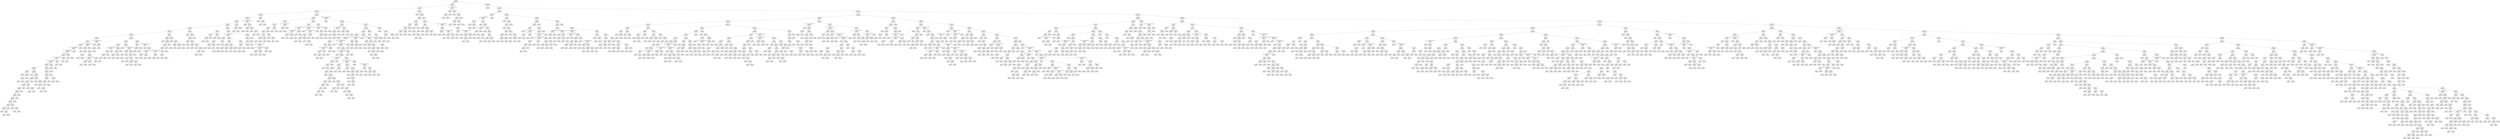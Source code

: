 digraph Tree {
node [shape=box, style="rounded", color="black", fontname=helvetica] ;
edge [fontname=helvetica] ;
0 [label="98 <= -4.8\ngini = 0.5\nsamples = 3682\nvalue = [2854, 2884]"] ;
1 [label="117 <= 14.0\ngini = 0.5\nsamples = 510\nvalue = [369, 429]"] ;
0 -> 1 [labeldistance=2.5, labelangle=45, headlabel="True"] ;
2 [label="152 <= 9.4\ngini = 0.5\nsamples = 492\nvalue = [363, 407]"] ;
1 -> 2 ;
3 [label="273 <= -2.0\ngini = 0.5\nsamples = 451\nvalue = [330, 389]"] ;
2 -> 3 ;
4 [label="278 <= 8.6\ngini = 0.5\nsamples = 254\nvalue = [205, 205]"] ;
3 -> 4 ;
5 [label="18 <= 1.4\ngini = 0.5\nsamples = 250\nvalue = [204, 199]"] ;
4 -> 5 ;
6 [label="133 <= 0.3\ngini = 0.5\nsamples = 241\nvalue = [193, 195]"] ;
5 -> 6 ;
7 [label="318 <= -3.8\ngini = 0.5\nsamples = 234\nvalue = [192, 186]"] ;
6 -> 7 ;
8 [label="97 <= -4.8\ngini = 0.5\nsamples = 182\nvalue = [145, 155]"] ;
7 -> 8 ;
9 [label="174 <= -5.0\ngini = 0.5\nsamples = 165\nvalue = [139, 135]"] ;
8 -> 9 ;
10 [label="392 <= -6.0\ngini = 0.5\nsamples = 148\nvalue = [123, 128]"] ;
9 -> 10 ;
11 [label="3 <= -0.4\ngini = 0.5\nsamples = 113\nvalue = [104, 93]"] ;
10 -> 11 ;
12 [label="4 <= -0.9\ngini = 0.5\nsamples = 101\nvalue = [96, 79]"] ;
11 -> 12 ;
13 [label="2 <= -1.6\ngini = 0.5\nsamples = 98\nvalue = [95, 76]"] ;
12 -> 13 ;
14 [label="75 <= -1.7014117331926443e+38\ngini = 0.5\nsamples = 96\nvalue = [93, 76]"] ;
13 -> 14 ;
15 [label="10 <= -1.7014117331926443e+38\ngini = 0.5\nsamples = 95\nvalue = [92, 76]"] ;
14 -> 15 ;
16 [label="303 <= 0.5\ngini = 0.5\nsamples = 93\nvalue = [89, 74]"] ;
15 -> 16 ;
17 [label="140 <= -1.7014117331926443e+38\ngini = 0.5\nsamples = 91\nvalue = [87, 71]"] ;
16 -> 17 ;
18 [label="0 <= -1.7014117331926443e+38\ngini = 0.5\nsamples = 89\nvalue = [86, 70]"] ;
17 -> 18 ;
19 [label="rain <= 554.5\ngini = 0.5\nsamples = 87\nvalue = [84, 68]"] ;
18 -> 19 ;
20 [label="rain <= 13.5\ngini = 0.4\nsamples = 63\nvalue = [77, 27]"] ;
19 -> 20 ;
21 [label="rain <= 0.5\ngini = 0.1\nsamples = 23\nvalue = [38, 2]"] ;
20 -> 21 ;
22 [label="gini = 0.0\nsamples = 13\nvalue = [25, 0]"] ;
21 -> 22 ;
23 [label="rain <= 2.5\ngini = 0.2\nsamples = 10\nvalue = [13, 2]"] ;
21 -> 23 ;
24 [label="rain <= 1.5\ngini = 0.4\nsamples = 6\nvalue = [4, 2]"] ;
23 -> 24 ;
25 [label="gini = 0.3\nsamples = 5\nvalue = [4, 1]"] ;
24 -> 25 ;
26 [label="gini = 0.0\nsamples = 1\nvalue = [0, 1]"] ;
24 -> 26 ;
27 [label="gini = 0.0\nsamples = 4\nvalue = [9, 0]"] ;
23 -> 27 ;
28 [label="rain <= 20.5\ngini = 0.5\nsamples = 40\nvalue = [39, 25]"] ;
20 -> 28 ;
29 [label="gini = 0.0\nsamples = 2\nvalue = [0, 4]"] ;
28 -> 29 ;
30 [label="rain <= 328.0\ngini = 0.5\nsamples = 38\nvalue = [39, 21]"] ;
28 -> 30 ;
31 [label="rain <= 296.5\ngini = 0.5\nsamples = 29\nvalue = [28, 19]"] ;
30 -> 31 ;
32 [label="rain <= 189.5\ngini = 0.4\nsamples = 27\nvalue = [28, 13]"] ;
31 -> 32 ;
33 [label="rain <= 179.5\ngini = 0.5\nsamples = 20\nvalue = [20, 12]"] ;
32 -> 33 ;
34 [label="rain <= 137.0\ngini = 0.4\nsamples = 18\nvalue = [20, 10]"] ;
33 -> 34 ;
35 [label="rain <= 130.5\ngini = 0.5\nsamples = 15\nvalue = [16, 10]"] ;
34 -> 35 ;
36 [label="rain <= 127.5\ngini = 0.4\nsamples = 14\nvalue = [16, 8]"] ;
35 -> 36 ;
37 [label="rain <= 117.5\ngini = 0.5\nsamples = 12\nvalue = [13, 8]"] ;
36 -> 37 ;
38 [label="rain <= 44.5\ngini = 0.4\nsamples = 10\nvalue = [13, 5]"] ;
37 -> 38 ;
39 [label="rain <= 30.0\ngini = 0.5\nsamples = 6\nvalue = [7, 4]"] ;
38 -> 39 ;
40 [label="rain <= 23.0\ngini = 0.3\nsamples = 4\nvalue = [7, 2]"] ;
39 -> 40 ;
41 [label="gini = 0.0\nsamples = 1\nvalue = [2, 0]"] ;
40 -> 41 ;
42 [label="rain <= 24.5\ngini = 0.4\nsamples = 3\nvalue = [5, 2]"] ;
40 -> 42 ;
43 [label="gini = 0.5\nsamples = 2\nvalue = [3, 2]"] ;
42 -> 43 ;
44 [label="gini = 0.0\nsamples = 1\nvalue = [2, 0]"] ;
42 -> 44 ;
45 [label="gini = 0.0\nsamples = 2\nvalue = [0, 2]"] ;
39 -> 45 ;
46 [label="rain <= 81.5\ngini = 0.2\nsamples = 4\nvalue = [6, 1]"] ;
38 -> 46 ;
47 [label="gini = 0.0\nsamples = 2\nvalue = [5, 0]"] ;
46 -> 47 ;
48 [label="rain <= 108.5\ngini = 0.5\nsamples = 2\nvalue = [1, 1]"] ;
46 -> 48 ;
49 [label="gini = 0.0\nsamples = 1\nvalue = [0, 1]"] ;
48 -> 49 ;
50 [label="gini = 0.0\nsamples = 1\nvalue = [1, 0]"] ;
48 -> 50 ;
51 [label="gini = 0.0\nsamples = 2\nvalue = [0, 3]"] ;
37 -> 51 ;
52 [label="gini = 0.0\nsamples = 2\nvalue = [3, 0]"] ;
36 -> 52 ;
53 [label="gini = 0.0\nsamples = 1\nvalue = [0, 2]"] ;
35 -> 53 ;
54 [label="gini = 0.0\nsamples = 3\nvalue = [4, 0]"] ;
34 -> 54 ;
55 [label="gini = 0.0\nsamples = 2\nvalue = [0, 2]"] ;
33 -> 55 ;
56 [label="rain <= 235.0\ngini = 0.2\nsamples = 7\nvalue = [8, 1]"] ;
32 -> 56 ;
57 [label="gini = 0.0\nsamples = 4\nvalue = [5, 0]"] ;
56 -> 57 ;
58 [label="rain <= 249.0\ngini = 0.4\nsamples = 3\nvalue = [3, 1]"] ;
56 -> 58 ;
59 [label="gini = 0.0\nsamples = 1\nvalue = [0, 1]"] ;
58 -> 59 ;
60 [label="gini = 0.0\nsamples = 2\nvalue = [3, 0]"] ;
58 -> 60 ;
61 [label="gini = 0.0\nsamples = 2\nvalue = [0, 6]"] ;
31 -> 61 ;
62 [label="rain <= 369.5\ngini = 0.3\nsamples = 9\nvalue = [11, 2]"] ;
30 -> 62 ;
63 [label="gini = 0.0\nsamples = 3\nvalue = [4, 0]"] ;
62 -> 63 ;
64 [label="rain <= 395.0\ngini = 0.3\nsamples = 6\nvalue = [7, 2]"] ;
62 -> 64 ;
65 [label="gini = 0.0\nsamples = 1\nvalue = [0, 1]"] ;
64 -> 65 ;
66 [label="rain <= 467.5\ngini = 0.2\nsamples = 5\nvalue = [7, 1]"] ;
64 -> 66 ;
67 [label="gini = 0.0\nsamples = 2\nvalue = [4, 0]"] ;
66 -> 67 ;
68 [label="rain <= 516.0\ngini = 0.4\nsamples = 3\nvalue = [3, 1]"] ;
66 -> 68 ;
69 [label="gini = 0.0\nsamples = 1\nvalue = [0, 1]"] ;
68 -> 69 ;
70 [label="gini = 0.0\nsamples = 2\nvalue = [3, 0]"] ;
68 -> 70 ;
71 [label="rain <= 1717.5\ngini = 0.2\nsamples = 24\nvalue = [7, 41]"] ;
19 -> 71 ;
72 [label="rain <= 1543.0\ngini = 0.4\nsamples = 14\nvalue = [7, 18]"] ;
71 -> 72 ;
73 [label="rain <= 1272.5\ngini = 0.3\nsamples = 13\nvalue = [4, 18]"] ;
72 -> 73 ;
74 [label="rain <= 633.0\ngini = 0.1\nsamples = 10\nvalue = [1, 14]"] ;
73 -> 74 ;
75 [label="rain <= 584.0\ngini = 0.4\nsamples = 2\nvalue = [1, 2]"] ;
74 -> 75 ;
76 [label="gini = 0.0\nsamples = 1\nvalue = [0, 2]"] ;
75 -> 76 ;
77 [label="gini = 0.0\nsamples = 1\nvalue = [1, 0]"] ;
75 -> 77 ;
78 [label="gini = 0.0\nsamples = 8\nvalue = [0, 12]"] ;
74 -> 78 ;
79 [label="rain <= 1283.5\ngini = 0.5\nsamples = 3\nvalue = [3, 4]"] ;
73 -> 79 ;
80 [label="gini = 0.0\nsamples = 1\nvalue = [3, 0]"] ;
79 -> 80 ;
81 [label="gini = 0.0\nsamples = 2\nvalue = [0, 4]"] ;
79 -> 81 ;
82 [label="gini = 0.0\nsamples = 1\nvalue = [3, 0]"] ;
72 -> 82 ;
83 [label="gini = 0.0\nsamples = 10\nvalue = [0, 23]"] ;
71 -> 83 ;
84 [label="rain <= 1.0\ngini = 0.5\nsamples = 2\nvalue = [2, 2]"] ;
18 -> 84 ;
85 [label="gini = 0.0\nsamples = 1\nvalue = [2, 0]"] ;
84 -> 85 ;
86 [label="gini = 0.0\nsamples = 1\nvalue = [0, 2]"] ;
84 -> 86 ;
87 [label="rain <= 7.5\ngini = 0.5\nsamples = 2\nvalue = [1, 1]"] ;
17 -> 87 ;
88 [label="gini = 0.0\nsamples = 1\nvalue = [1, 0]"] ;
87 -> 88 ;
89 [label="gini = 0.0\nsamples = 1\nvalue = [0, 1]"] ;
87 -> 89 ;
90 [label="rain <= 624.0\ngini = 0.5\nsamples = 2\nvalue = [2, 3]"] ;
16 -> 90 ;
91 [label="gini = 0.0\nsamples = 1\nvalue = [2, 0]"] ;
90 -> 91 ;
92 [label="gini = 0.0\nsamples = 1\nvalue = [0, 3]"] ;
90 -> 92 ;
93 [label="rain <= 2447.5\ngini = 0.5\nsamples = 2\nvalue = [3, 2]"] ;
15 -> 93 ;
94 [label="gini = 0.0\nsamples = 1\nvalue = [3, 0]"] ;
93 -> 94 ;
95 [label="gini = 0.0\nsamples = 1\nvalue = [0, 2]"] ;
93 -> 95 ;
96 [label="gini = 0.0\nsamples = 1\nvalue = [1, 0]"] ;
14 -> 96 ;
97 [label="gini = 0.0\nsamples = 2\nvalue = [2, 0]"] ;
13 -> 97 ;
98 [label="124 <= -1.7014117331926443e+38\ngini = 0.4\nsamples = 3\nvalue = [1, 3]"] ;
12 -> 98 ;
99 [label="rain <= 699.5\ngini = 0.4\nsamples = 2\nvalue = [1, 2]"] ;
98 -> 99 ;
100 [label="gini = 0.0\nsamples = 1\nvalue = [1, 0]"] ;
99 -> 100 ;
101 [label="gini = 0.0\nsamples = 1\nvalue = [0, 2]"] ;
99 -> 101 ;
102 [label="gini = 0.0\nsamples = 1\nvalue = [0, 1]"] ;
98 -> 102 ;
103 [label="60 <= -1.7014117331926443e+38\ngini = 0.5\nsamples = 12\nvalue = [8, 14]"] ;
11 -> 103 ;
104 [label="gini = 0.0\nsamples = 1\nvalue = [0, 5]"] ;
103 -> 104 ;
105 [label="92 <= 0.6\ngini = 0.5\nsamples = 11\nvalue = [8, 9]"] ;
103 -> 105 ;
106 [label="220 <= 0.8\ngini = 0.5\nsamples = 10\nvalue = [7, 9]"] ;
105 -> 106 ;
107 [label="83 <= 0.6\ngini = 0.5\nsamples = 8\nvalue = [7, 7]"] ;
106 -> 107 ;
108 [label="rain <= 441.0\ngini = 0.4\nsamples = 2\nvalue = [2, 1]"] ;
107 -> 108 ;
109 [label="gini = 0.0\nsamples = 1\nvalue = [0, 1]"] ;
108 -> 109 ;
110 [label="gini = 0.0\nsamples = 1\nvalue = [2, 0]"] ;
108 -> 110 ;
111 [label="187 <= -0.0\ngini = 0.5\nsamples = 6\nvalue = [5, 6]"] ;
107 -> 111 ;
112 [label="120 <= -1.7014117331926443e+38\ngini = 0.5\nsamples = 4\nvalue = [3, 3]"] ;
111 -> 112 ;
113 [label="rain <= 5215.5\ngini = 0.5\nsamples = 2\nvalue = [2, 2]"] ;
112 -> 113 ;
114 [label="gini = 0.0\nsamples = 1\nvalue = [2, 0]"] ;
113 -> 114 ;
115 [label="gini = 0.0\nsamples = 1\nvalue = [0, 2]"] ;
113 -> 115 ;
116 [label="rain <= 366.0\ngini = 0.5\nsamples = 2\nvalue = [1, 1]"] ;
112 -> 116 ;
117 [label="gini = 0.0\nsamples = 1\nvalue = [0, 1]"] ;
116 -> 117 ;
118 [label="gini = 0.0\nsamples = 1\nvalue = [1, 0]"] ;
116 -> 118 ;
119 [label="rain <= 4200.5\ngini = 0.5\nsamples = 2\nvalue = [2, 3]"] ;
111 -> 119 ;
120 [label="gini = 0.0\nsamples = 1\nvalue = [2, 0]"] ;
119 -> 120 ;
121 [label="gini = 0.0\nsamples = 1\nvalue = [0, 3]"] ;
119 -> 121 ;
122 [label="gini = 0.0\nsamples = 2\nvalue = [0, 2]"] ;
106 -> 122 ;
123 [label="gini = 0.0\nsamples = 1\nvalue = [1, 0]"] ;
105 -> 123 ;
124 [label="141 <= -5.2\ngini = 0.5\nsamples = 35\nvalue = [19, 35]"] ;
10 -> 124 ;
125 [label="271 <= -5.8\ngini = 0.4\nsamples = 22\nvalue = [9, 26]"] ;
124 -> 125 ;
126 [label="15 <= -5.8\ngini = 0.3\nsamples = 12\nvalue = [3, 16]"] ;
125 -> 126 ;
127 [label="288 <= -1.7014117331926443e+38\ngini = 0.2\nsamples = 7\nvalue = [1, 11]"] ;
126 -> 127 ;
128 [label="389 <= 1.4\ngini = 0.3\nsamples = 3\nvalue = [1, 5]"] ;
127 -> 128 ;
129 [label="rain <= 1819.5\ngini = 0.3\nsamples = 2\nvalue = [1, 4]"] ;
128 -> 129 ;
130 [label="gini = 0.0\nsamples = 1\nvalue = [1, 0]"] ;
129 -> 130 ;
131 [label="gini = 0.0\nsamples = 1\nvalue = [0, 4]"] ;
129 -> 131 ;
132 [label="gini = 0.0\nsamples = 1\nvalue = [0, 1]"] ;
128 -> 132 ;
133 [label="gini = 0.0\nsamples = 4\nvalue = [0, 6]"] ;
127 -> 133 ;
134 [label="362 <= -5.5\ngini = 0.4\nsamples = 5\nvalue = [2, 5]"] ;
126 -> 134 ;
135 [label="386 <= -5.4\ngini = 0.4\nsamples = 4\nvalue = [2, 4]"] ;
134 -> 135 ;
136 [label="rain <= 288.0\ngini = 0.4\nsamples = 2\nvalue = [1, 2]"] ;
135 -> 136 ;
137 [label="gini = 0.0\nsamples = 1\nvalue = [1, 0]"] ;
136 -> 137 ;
138 [label="gini = 0.0\nsamples = 1\nvalue = [0, 2]"] ;
136 -> 138 ;
139 [label="rain <= 1934.5\ngini = 0.4\nsamples = 2\nvalue = [1, 2]"] ;
135 -> 139 ;
140 [label="gini = 0.0\nsamples = 1\nvalue = [1, 0]"] ;
139 -> 140 ;
141 [label="gini = 0.0\nsamples = 1\nvalue = [0, 2]"] ;
139 -> 141 ;
142 [label="gini = 0.0\nsamples = 1\nvalue = [0, 1]"] ;
134 -> 142 ;
143 [label="218 <= -5.5\ngini = 0.5\nsamples = 10\nvalue = [6, 10]"] ;
125 -> 143 ;
144 [label="gini = 0.0\nsamples = 1\nvalue = [1, 0]"] ;
143 -> 144 ;
145 [label="215 <= -1.7014117331926443e+38\ngini = 0.4\nsamples = 9\nvalue = [5, 10]"] ;
143 -> 145 ;
146 [label="rain <= 2851.0\ngini = 0.5\nsamples = 2\nvalue = [2, 2]"] ;
145 -> 146 ;
147 [label="gini = 0.0\nsamples = 1\nvalue = [2, 0]"] ;
146 -> 147 ;
148 [label="gini = 0.0\nsamples = 1\nvalue = [0, 2]"] ;
146 -> 148 ;
149 [label="283 <= -5.1\ngini = 0.4\nsamples = 7\nvalue = [3, 8]"] ;
145 -> 149 ;
150 [label="363 <= -5.1\ngini = 0.4\nsamples = 6\nvalue = [3, 7]"] ;
149 -> 150 ;
151 [label="rain <= 359.0\ngini = 0.4\nsamples = 2\nvalue = [1, 3]"] ;
150 -> 151 ;
152 [label="gini = 0.0\nsamples = 1\nvalue = [1, 0]"] ;
151 -> 152 ;
153 [label="gini = 0.0\nsamples = 1\nvalue = [0, 3]"] ;
151 -> 153 ;
154 [label="18 <= -5.4\ngini = 0.4\nsamples = 4\nvalue = [2, 4]"] ;
150 -> 154 ;
155 [label="rain <= 330.5\ngini = 0.4\nsamples = 2\nvalue = [1, 2]"] ;
154 -> 155 ;
156 [label="gini = 0.0\nsamples = 1\nvalue = [0, 2]"] ;
155 -> 156 ;
157 [label="gini = 0.0\nsamples = 1\nvalue = [1, 0]"] ;
155 -> 157 ;
158 [label="rain <= 2537.5\ngini = 0.4\nsamples = 2\nvalue = [1, 2]"] ;
154 -> 158 ;
159 [label="gini = 0.0\nsamples = 1\nvalue = [1, 0]"] ;
158 -> 159 ;
160 [label="gini = 0.0\nsamples = 1\nvalue = [0, 2]"] ;
158 -> 160 ;
161 [label="gini = 0.0\nsamples = 1\nvalue = [0, 1]"] ;
149 -> 161 ;
162 [label="309 <= -5.0\ngini = 0.5\nsamples = 13\nvalue = [10, 9]"] ;
124 -> 162 ;
163 [label="163 <= -5.2\ngini = 0.3\nsamples = 4\nvalue = [5, 1]"] ;
162 -> 163 ;
164 [label="rain <= 2649.5\ngini = 0.4\nsamples = 2\nvalue = [3, 1]"] ;
163 -> 164 ;
165 [label="gini = 0.0\nsamples = 1\nvalue = [3, 0]"] ;
164 -> 165 ;
166 [label="gini = 0.0\nsamples = 1\nvalue = [0, 1]"] ;
164 -> 166 ;
167 [label="gini = 0.0\nsamples = 2\nvalue = [2, 0]"] ;
163 -> 167 ;
168 [label="188 <= -1.7014117331926443e+38\ngini = 0.5\nsamples = 9\nvalue = [5, 8]"] ;
162 -> 168 ;
169 [label="gini = 0.0\nsamples = 1\nvalue = [0, 1]"] ;
168 -> 169 ;
170 [label="356 <= -5.0\ngini = 0.5\nsamples = 8\nvalue = [5, 7]"] ;
168 -> 170 ;
171 [label="117 <= -1.7014117331926443e+38\ngini = 0.5\nsamples = 4\nvalue = [2, 2]"] ;
170 -> 171 ;
172 [label="rain <= 1815.0\ngini = 0.5\nsamples = 2\nvalue = [1, 1]"] ;
171 -> 172 ;
173 [label="gini = 0.0\nsamples = 1\nvalue = [1, 0]"] ;
172 -> 173 ;
174 [label="gini = 0.0\nsamples = 1\nvalue = [0, 1]"] ;
172 -> 174 ;
175 [label="rain <= 35.0\ngini = 0.5\nsamples = 2\nvalue = [1, 1]"] ;
171 -> 175 ;
176 [label="gini = 0.0\nsamples = 1\nvalue = [1, 0]"] ;
175 -> 176 ;
177 [label="gini = 0.0\nsamples = 1\nvalue = [0, 1]"] ;
175 -> 177 ;
178 [label="98 <= -1.7014117331926443e+38\ngini = 0.5\nsamples = 4\nvalue = [3, 5]"] ;
170 -> 178 ;
179 [label="rain <= 377.5\ngini = 0.5\nsamples = 2\nvalue = [2, 3]"] ;
178 -> 179 ;
180 [label="gini = 0.0\nsamples = 1\nvalue = [0, 3]"] ;
179 -> 180 ;
181 [label="gini = 0.0\nsamples = 1\nvalue = [2, 0]"] ;
179 -> 181 ;
182 [label="rain <= 230.5\ngini = 0.4\nsamples = 2\nvalue = [1, 2]"] ;
178 -> 182 ;
183 [label="gini = 0.0\nsamples = 1\nvalue = [0, 2]"] ;
182 -> 183 ;
184 [label="gini = 0.0\nsamples = 1\nvalue = [1, 0]"] ;
182 -> 184 ;
185 [label="320 <= -4.6\ngini = 0.4\nsamples = 17\nvalue = [16, 7]"] ;
9 -> 185 ;
186 [label="289 <= -5.1\ngini = 0.5\nsamples = 11\nvalue = [9, 5]"] ;
185 -> 186 ;
187 [label="gini = 0.0\nsamples = 1\nvalue = [1, 0]"] ;
186 -> 187 ;
188 [label="rain <= 164.5\ngini = 0.5\nsamples = 10\nvalue = [8, 5]"] ;
186 -> 188 ;
189 [label="132 <= -5.0\ngini = 0.2\nsamples = 6\nvalue = [8, 1]"] ;
188 -> 189 ;
190 [label="rain <= 59.0\ngini = 0.5\nsamples = 2\nvalue = [1, 1]"] ;
189 -> 190 ;
191 [label="gini = 0.0\nsamples = 1\nvalue = [1, 0]"] ;
190 -> 191 ;
192 [label="gini = 0.0\nsamples = 1\nvalue = [0, 1]"] ;
190 -> 192 ;
193 [label="gini = 0.0\nsamples = 4\nvalue = [7, 0]"] ;
189 -> 193 ;
194 [label="gini = 0.0\nsamples = 4\nvalue = [0, 4]"] ;
188 -> 194 ;
195 [label="225 <= -3.5\ngini = 0.3\nsamples = 6\nvalue = [7, 2]"] ;
185 -> 195 ;
196 [label="gini = 0.0\nsamples = 2\nvalue = [2, 0]"] ;
195 -> 196 ;
197 [label="2 <= -3.2\ngini = 0.4\nsamples = 4\nvalue = [5, 2]"] ;
195 -> 197 ;
198 [label="rain <= 2098.0\ngini = 0.4\nsamples = 2\nvalue = [3, 1]"] ;
197 -> 198 ;
199 [label="gini = 0.0\nsamples = 1\nvalue = [3, 0]"] ;
198 -> 199 ;
200 [label="gini = 0.0\nsamples = 1\nvalue = [0, 1]"] ;
198 -> 200 ;
201 [label="rain <= 454.5\ngini = 0.4\nsamples = 2\nvalue = [2, 1]"] ;
197 -> 201 ;
202 [label="gini = 0.0\nsamples = 1\nvalue = [2, 0]"] ;
201 -> 202 ;
203 [label="gini = 0.0\nsamples = 1\nvalue = [0, 1]"] ;
201 -> 203 ;
204 [label="252 <= -5.0\ngini = 0.4\nsamples = 17\nvalue = [6, 20]"] ;
8 -> 204 ;
205 [label="gini = 0.0\nsamples = 6\nvalue = [0, 10]"] ;
204 -> 205 ;
206 [label="221 <= -4.7\ngini = 0.5\nsamples = 11\nvalue = [6, 10]"] ;
204 -> 206 ;
207 [label="303 <= -5.0\ngini = 0.5\nsamples = 10\nvalue = [6, 8]"] ;
206 -> 207 ;
208 [label="rain <= 203.0\ngini = 0.5\nsamples = 4\nvalue = [3, 5]"] ;
207 -> 208 ;
209 [label="gini = 0.0\nsamples = 2\nvalue = [3, 0]"] ;
208 -> 209 ;
210 [label="gini = 0.0\nsamples = 2\nvalue = [0, 5]"] ;
208 -> 210 ;
211 [label="286 <= -4.9\ngini = 0.5\nsamples = 6\nvalue = [3, 3]"] ;
207 -> 211 ;
212 [label="rain <= 3521.5\ngini = 0.5\nsamples = 2\nvalue = [1, 1]"] ;
211 -> 212 ;
213 [label="gini = 0.0\nsamples = 1\nvalue = [1, 0]"] ;
212 -> 213 ;
214 [label="gini = 0.0\nsamples = 1\nvalue = [0, 1]"] ;
212 -> 214 ;
215 [label="rain <= 745.0\ngini = 0.5\nsamples = 4\nvalue = [2, 2]"] ;
211 -> 215 ;
216 [label="gini = 0.0\nsamples = 1\nvalue = [0, 1]"] ;
215 -> 216 ;
217 [label="201 <= -3.0\ngini = 0.4\nsamples = 3\nvalue = [2, 1]"] ;
215 -> 217 ;
218 [label="rain <= 2927.5\ngini = 0.5\nsamples = 2\nvalue = [1, 1]"] ;
217 -> 218 ;
219 [label="gini = 0.0\nsamples = 1\nvalue = [1, 0]"] ;
218 -> 219 ;
220 [label="gini = 0.0\nsamples = 1\nvalue = [0, 1]"] ;
218 -> 220 ;
221 [label="gini = 0.0\nsamples = 1\nvalue = [1, 0]"] ;
217 -> 221 ;
222 [label="gini = 0.0\nsamples = 1\nvalue = [0, 2]"] ;
206 -> 222 ;
223 [label="372 <= -2.9\ngini = 0.5\nsamples = 52\nvalue = [47, 31]"] ;
7 -> 223 ;
224 [label="101 <= -0.5\ngini = 0.2\nsamples = 9\nvalue = [14, 2]"] ;
223 -> 224 ;
225 [label="281 <= -3.8\ngini = 0.1\nsamples = 7\nvalue = [12, 1]"] ;
224 -> 225 ;
226 [label="rain <= 786.5\ngini = 0.3\nsamples = 3\nvalue = [4, 1]"] ;
225 -> 226 ;
227 [label="gini = 0.0\nsamples = 2\nvalue = [4, 0]"] ;
226 -> 227 ;
228 [label="gini = 0.0\nsamples = 1\nvalue = [0, 1]"] ;
226 -> 228 ;
229 [label="gini = 0.0\nsamples = 4\nvalue = [8, 0]"] ;
225 -> 229 ;
230 [label="rain <= 2716.0\ngini = 0.4\nsamples = 2\nvalue = [2, 1]"] ;
224 -> 230 ;
231 [label="gini = 0.0\nsamples = 1\nvalue = [2, 0]"] ;
230 -> 231 ;
232 [label="gini = 0.0\nsamples = 1\nvalue = [0, 1]"] ;
230 -> 232 ;
233 [label="76 <= -0.3\ngini = 0.5\nsamples = 43\nvalue = [33, 29]"] ;
223 -> 233 ;
234 [label="343 <= -1.7014117331926443e+38\ngini = 0.5\nsamples = 27\nvalue = [19, 22]"] ;
233 -> 234 ;
235 [label="358 <= -0.1\ngini = 0.5\nsamples = 6\nvalue = [4, 3]"] ;
234 -> 235 ;
236 [label="151 <= -0.4\ngini = 0.5\nsamples = 4\nvalue = [2, 2]"] ;
235 -> 236 ;
237 [label="rain <= 0.5\ngini = 0.5\nsamples = 2\nvalue = [1, 1]"] ;
236 -> 237 ;
238 [label="gini = 0.0\nsamples = 1\nvalue = [1, 0]"] ;
237 -> 238 ;
239 [label="gini = 0.0\nsamples = 1\nvalue = [0, 1]"] ;
237 -> 239 ;
240 [label="rain <= 71.0\ngini = 0.5\nsamples = 2\nvalue = [1, 1]"] ;
236 -> 240 ;
241 [label="gini = 0.0\nsamples = 1\nvalue = [0, 1]"] ;
240 -> 241 ;
242 [label="gini = 0.0\nsamples = 1\nvalue = [1, 0]"] ;
240 -> 242 ;
243 [label="rain <= 14.0\ngini = 0.4\nsamples = 2\nvalue = [2, 1]"] ;
235 -> 243 ;
244 [label="gini = 0.0\nsamples = 1\nvalue = [2, 0]"] ;
243 -> 244 ;
245 [label="gini = 0.0\nsamples = 1\nvalue = [0, 1]"] ;
243 -> 245 ;
246 [label="292 <= 0.8\ngini = 0.5\nsamples = 21\nvalue = [15, 19]"] ;
234 -> 246 ;
247 [label="20 <= -0.5\ngini = 0.5\nsamples = 17\nvalue = [9, 13]"] ;
246 -> 247 ;
248 [label="373 <= 7.0\ngini = 0.4\nsamples = 4\nvalue = [2, 4]"] ;
247 -> 248 ;
249 [label="rain <= 514.5\ngini = 0.4\nsamples = 2\nvalue = [1, 2]"] ;
248 -> 249 ;
250 [label="gini = 0.0\nsamples = 1\nvalue = [0, 2]"] ;
249 -> 250 ;
251 [label="gini = 0.0\nsamples = 1\nvalue = [1, 0]"] ;
249 -> 251 ;
252 [label="rain <= 2109.5\ngini = 0.4\nsamples = 2\nvalue = [1, 2]"] ;
248 -> 252 ;
253 [label="gini = 0.0\nsamples = 1\nvalue = [1, 0]"] ;
252 -> 253 ;
254 [label="gini = 0.0\nsamples = 1\nvalue = [0, 2]"] ;
252 -> 254 ;
255 [label="167 <= 0.1\ngini = 0.5\nsamples = 13\nvalue = [7, 9]"] ;
247 -> 255 ;
256 [label="rain <= 80.5\ngini = 0.5\nsamples = 2\nvalue = [1, 1]"] ;
255 -> 256 ;
257 [label="gini = 0.0\nsamples = 1\nvalue = [0, 1]"] ;
256 -> 257 ;
258 [label="gini = 0.0\nsamples = 1\nvalue = [1, 0]"] ;
256 -> 258 ;
259 [label="rain <= 1558.0\ngini = 0.5\nsamples = 11\nvalue = [6, 8]"] ;
255 -> 259 ;
260 [label="gini = 0.0\nsamples = 5\nvalue = [6, 0]"] ;
259 -> 260 ;
261 [label="gini = 0.0\nsamples = 6\nvalue = [0, 8]"] ;
259 -> 261 ;
262 [label="311 <= 6.6\ngini = 0.5\nsamples = 4\nvalue = [6, 6]"] ;
246 -> 262 ;
263 [label="rain <= 1699.5\ngini = 0.5\nsamples = 2\nvalue = [3, 3]"] ;
262 -> 263 ;
264 [label="gini = 0.0\nsamples = 1\nvalue = [0, 3]"] ;
263 -> 264 ;
265 [label="gini = 0.0\nsamples = 1\nvalue = [3, 0]"] ;
263 -> 265 ;
266 [label="rain <= 991.5\ngini = 0.5\nsamples = 2\nvalue = [3, 3]"] ;
262 -> 266 ;
267 [label="gini = 0.0\nsamples = 1\nvalue = [0, 3]"] ;
266 -> 267 ;
268 [label="gini = 0.0\nsamples = 1\nvalue = [3, 0]"] ;
266 -> 268 ;
269 [label="158 <= 0.6\ngini = 0.4\nsamples = 16\nvalue = [14, 7]"] ;
233 -> 269 ;
270 [label="377 <= 0.3\ngini = 0.4\nsamples = 15\nvalue = [14, 6]"] ;
269 -> 270 ;
271 [label="277 <= -0.5\ngini = 0.4\nsamples = 14\nvalue = [12, 6]"] ;
270 -> 271 ;
272 [label="gini = 0.0\nsamples = 1\nvalue = [1, 0]"] ;
271 -> 272 ;
273 [label="133 <= -1.7014117331926443e+38\ngini = 0.5\nsamples = 13\nvalue = [11, 6]"] ;
271 -> 273 ;
274 [label="159 <= -1.7014117331926443e+38\ngini = 0.4\nsamples = 6\nvalue = [6, 3]"] ;
273 -> 274 ;
275 [label="rain <= 1815.0\ngini = 0.4\nsamples = 4\nvalue = [4, 2]"] ;
274 -> 275 ;
276 [label="gini = 0.0\nsamples = 2\nvalue = [4, 0]"] ;
275 -> 276 ;
277 [label="gini = 0.0\nsamples = 2\nvalue = [0, 2]"] ;
275 -> 277 ;
278 [label="rain <= 867.5\ngini = 0.4\nsamples = 2\nvalue = [2, 1]"] ;
274 -> 278 ;
279 [label="gini = 0.0\nsamples = 1\nvalue = [2, 0]"] ;
278 -> 279 ;
280 [label="gini = 0.0\nsamples = 1\nvalue = [0, 1]"] ;
278 -> 280 ;
281 [label="rain <= 1324.0\ngini = 0.5\nsamples = 7\nvalue = [5, 3]"] ;
273 -> 281 ;
282 [label="gini = 0.0\nsamples = 4\nvalue = [5, 0]"] ;
281 -> 282 ;
283 [label="gini = 0.0\nsamples = 3\nvalue = [0, 3]"] ;
281 -> 283 ;
284 [label="gini = 0.0\nsamples = 1\nvalue = [2, 0]"] ;
270 -> 284 ;
285 [label="gini = 0.0\nsamples = 1\nvalue = [0, 1]"] ;
269 -> 285 ;
286 [label="168 <= 0.2\ngini = 0.2\nsamples = 7\nvalue = [1, 9]"] ;
6 -> 286 ;
287 [label="rain <= 308.5\ngini = 0.5\nsamples = 2\nvalue = [1, 1]"] ;
286 -> 287 ;
288 [label="gini = 0.0\nsamples = 1\nvalue = [1, 0]"] ;
287 -> 288 ;
289 [label="gini = 0.0\nsamples = 1\nvalue = [0, 1]"] ;
287 -> 289 ;
290 [label="gini = 0.0\nsamples = 5\nvalue = [0, 8]"] ;
286 -> 290 ;
291 [label="248 <= -1.7014117331926443e+38\ngini = 0.4\nsamples = 9\nvalue = [11, 4]"] ;
5 -> 291 ;
292 [label="gini = 0.0\nsamples = 3\nvalue = [6, 0]"] ;
291 -> 292 ;
293 [label="376 <= 5.0\ngini = 0.5\nsamples = 6\nvalue = [5, 4]"] ;
291 -> 293 ;
294 [label="rain <= 1301.0\ngini = 0.5\nsamples = 2\nvalue = [3, 2]"] ;
293 -> 294 ;
295 [label="gini = 0.0\nsamples = 1\nvalue = [3, 0]"] ;
294 -> 295 ;
296 [label="gini = 0.0\nsamples = 1\nvalue = [0, 2]"] ;
294 -> 296 ;
297 [label="rain <= 3.0\ngini = 0.5\nsamples = 4\nvalue = [2, 2]"] ;
293 -> 297 ;
298 [label="gini = 0.0\nsamples = 1\nvalue = [1, 0]"] ;
297 -> 298 ;
299 [label="rain <= 104.0\ngini = 0.4\nsamples = 3\nvalue = [1, 2]"] ;
297 -> 299 ;
300 [label="gini = 0.0\nsamples = 2\nvalue = [0, 2]"] ;
299 -> 300 ;
301 [label="gini = 0.0\nsamples = 1\nvalue = [1, 0]"] ;
299 -> 301 ;
302 [label="261 <= 19.9\ngini = 0.2\nsamples = 4\nvalue = [1, 6]"] ;
4 -> 302 ;
303 [label="gini = 0.0\nsamples = 2\nvalue = [0, 5]"] ;
302 -> 303 ;
304 [label="rain <= 1552.5\ngini = 0.5\nsamples = 2\nvalue = [1, 1]"] ;
302 -> 304 ;
305 [label="gini = 0.0\nsamples = 1\nvalue = [1, 0]"] ;
304 -> 305 ;
306 [label="gini = 0.0\nsamples = 1\nvalue = [0, 1]"] ;
304 -> 306 ;
307 [label="172 <= -4.2\ngini = 0.5\nsamples = 197\nvalue = [125, 184]"] ;
3 -> 307 ;
308 [label="1 <= -0.5\ngini = 0.5\nsamples = 42\nvalue = [36, 33]"] ;
307 -> 308 ;
309 [label="92 <= 1.7\ngini = 0.4\nsamples = 17\nvalue = [20, 10]"] ;
308 -> 309 ;
310 [label="235 <= 6.4\ngini = 0.4\nsamples = 14\nvalue = [19, 6]"] ;
309 -> 310 ;
311 [label="176 <= -3.0\ngini = 0.2\nsamples = 12\nvalue = [18, 3]"] ;
310 -> 311 ;
312 [label="354 <= -0.5\ngini = 0.4\nsamples = 8\nvalue = [10, 3]"] ;
311 -> 312 ;
313 [label="91 <= -2.6\ngini = 0.5\nsamples = 4\nvalue = [3, 2]"] ;
312 -> 313 ;
314 [label="rain <= 1278.5\ngini = 0.5\nsamples = 2\nvalue = [1, 1]"] ;
313 -> 314 ;
315 [label="gini = 0.0\nsamples = 1\nvalue = [0, 1]"] ;
314 -> 315 ;
316 [label="gini = 0.0\nsamples = 1\nvalue = [1, 0]"] ;
314 -> 316 ;
317 [label="rain <= 41.5\ngini = 0.4\nsamples = 2\nvalue = [2, 1]"] ;
313 -> 317 ;
318 [label="gini = 0.0\nsamples = 1\nvalue = [2, 0]"] ;
317 -> 318 ;
319 [label="gini = 0.0\nsamples = 1\nvalue = [0, 1]"] ;
317 -> 319 ;
320 [label="382 <= 67.2\ngini = 0.2\nsamples = 4\nvalue = [7, 1]"] ;
312 -> 320 ;
321 [label="gini = 0.0\nsamples = 2\nvalue = [4, 0]"] ;
320 -> 321 ;
322 [label="rain <= 21.0\ngini = 0.4\nsamples = 2\nvalue = [3, 1]"] ;
320 -> 322 ;
323 [label="gini = 0.0\nsamples = 1\nvalue = [3, 0]"] ;
322 -> 323 ;
324 [label="gini = 0.0\nsamples = 1\nvalue = [0, 1]"] ;
322 -> 324 ;
325 [label="gini = 0.0\nsamples = 4\nvalue = [8, 0]"] ;
311 -> 325 ;
326 [label="rain <= 435.5\ngini = 0.4\nsamples = 2\nvalue = [1, 3]"] ;
310 -> 326 ;
327 [label="gini = 0.0\nsamples = 1\nvalue = [1, 0]"] ;
326 -> 327 ;
328 [label="gini = 0.0\nsamples = 1\nvalue = [0, 3]"] ;
326 -> 328 ;
329 [label="32 <= -1.7014117331926443e+38\ngini = 0.3\nsamples = 3\nvalue = [1, 4]"] ;
309 -> 329 ;
330 [label="rain <= 292.5\ngini = 0.4\nsamples = 2\nvalue = [1, 3]"] ;
329 -> 330 ;
331 [label="gini = 0.0\nsamples = 1\nvalue = [1, 0]"] ;
330 -> 331 ;
332 [label="gini = 0.0\nsamples = 1\nvalue = [0, 3]"] ;
330 -> 332 ;
333 [label="gini = 0.0\nsamples = 1\nvalue = [0, 1]"] ;
329 -> 333 ;
334 [label="116 <= 0.6\ngini = 0.5\nsamples = 25\nvalue = [16, 23]"] ;
308 -> 334 ;
335 [label="250 <= -0.4\ngini = 0.4\nsamples = 16\nvalue = [8, 17]"] ;
334 -> 335 ;
336 [label="149 <= -1.7014117331926443e+38\ngini = 0.5\nsamples = 6\nvalue = [4, 4]"] ;
335 -> 336 ;
337 [label="120 <= -1.7014117331926443e+38\ngini = 0.5\nsamples = 4\nvalue = [3, 3]"] ;
336 -> 337 ;
338 [label="rain <= 135.5\ngini = 0.5\nsamples = 2\nvalue = [2, 2]"] ;
337 -> 338 ;
339 [label="gini = 0.0\nsamples = 1\nvalue = [0, 2]"] ;
338 -> 339 ;
340 [label="gini = 0.0\nsamples = 1\nvalue = [2, 0]"] ;
338 -> 340 ;
341 [label="rain <= 5504.5\ngini = 0.5\nsamples = 2\nvalue = [1, 1]"] ;
337 -> 341 ;
342 [label="gini = 0.0\nsamples = 1\nvalue = [1, 0]"] ;
341 -> 342 ;
343 [label="gini = 0.0\nsamples = 1\nvalue = [0, 1]"] ;
341 -> 343 ;
344 [label="rain <= 2426.5\ngini = 0.5\nsamples = 2\nvalue = [1, 1]"] ;
336 -> 344 ;
345 [label="gini = 0.0\nsamples = 1\nvalue = [1, 0]"] ;
344 -> 345 ;
346 [label="gini = 0.0\nsamples = 1\nvalue = [0, 1]"] ;
344 -> 346 ;
347 [label="365 <= -1.7014117331926443e+38\ngini = 0.4\nsamples = 10\nvalue = [4, 13]"] ;
335 -> 347 ;
348 [label="gini = 0.0\nsamples = 3\nvalue = [0, 5]"] ;
347 -> 348 ;
349 [label="95 <= -1.7014117331926443e+38\ngini = 0.4\nsamples = 7\nvalue = [4, 8]"] ;
347 -> 349 ;
350 [label="71 <= 1.4\ngini = 0.5\nsamples = 5\nvalue = [3, 5]"] ;
349 -> 350 ;
351 [label="rain <= 2659.0\ngini = 0.4\nsamples = 2\nvalue = [1, 2]"] ;
350 -> 351 ;
352 [label="gini = 0.0\nsamples = 1\nvalue = [1, 0]"] ;
351 -> 352 ;
353 [label="gini = 0.0\nsamples = 1\nvalue = [0, 2]"] ;
351 -> 353 ;
354 [label="rain <= 139.5\ngini = 0.5\nsamples = 3\nvalue = [2, 3]"] ;
350 -> 354 ;
355 [label="gini = 0.0\nsamples = 1\nvalue = [1, 0]"] ;
354 -> 355 ;
356 [label="rain <= 1105.5\ngini = 0.4\nsamples = 2\nvalue = [1, 3]"] ;
354 -> 356 ;
357 [label="gini = 0.0\nsamples = 1\nvalue = [0, 3]"] ;
356 -> 357 ;
358 [label="gini = 0.0\nsamples = 1\nvalue = [1, 0]"] ;
356 -> 358 ;
359 [label="rain <= 2023.5\ngini = 0.4\nsamples = 2\nvalue = [1, 3]"] ;
349 -> 359 ;
360 [label="gini = 0.0\nsamples = 1\nvalue = [1, 0]"] ;
359 -> 360 ;
361 [label="gini = 0.0\nsamples = 1\nvalue = [0, 3]"] ;
359 -> 361 ;
362 [label="112 <= 1.1\ngini = 0.5\nsamples = 9\nvalue = [8, 6]"] ;
334 -> 362 ;
363 [label="138 <= -1.7014117331926443e+38\ngini = 0.5\nsamples = 7\nvalue = [7, 4]"] ;
362 -> 363 ;
364 [label="gini = 0.0\nsamples = 1\nvalue = [1, 0]"] ;
363 -> 364 ;
365 [label="136 <= 1.2\ngini = 0.5\nsamples = 6\nvalue = [6, 4]"] ;
363 -> 365 ;
366 [label="rain <= 69.5\ngini = 0.5\nsamples = 2\nvalue = [3, 2]"] ;
365 -> 366 ;
367 [label="gini = 0.0\nsamples = 1\nvalue = [3, 0]"] ;
366 -> 367 ;
368 [label="gini = 0.0\nsamples = 1\nvalue = [0, 2]"] ;
366 -> 368 ;
369 [label="rain <= 669.0\ngini = 0.5\nsamples = 4\nvalue = [3, 2]"] ;
365 -> 369 ;
370 [label="gini = 0.0\nsamples = 2\nvalue = [3, 0]"] ;
369 -> 370 ;
371 [label="gini = 0.0\nsamples = 2\nvalue = [0, 2]"] ;
369 -> 371 ;
372 [label="rain <= 3199.0\ngini = 0.4\nsamples = 2\nvalue = [1, 2]"] ;
362 -> 372 ;
373 [label="gini = 0.0\nsamples = 1\nvalue = [1, 0]"] ;
372 -> 373 ;
374 [label="gini = 0.0\nsamples = 1\nvalue = [0, 2]"] ;
372 -> 374 ;
375 [label="253 <= -1.7014117331926443e+38\ngini = 0.5\nsamples = 155\nvalue = [89, 151]"] ;
307 -> 375 ;
376 [label="gini = 0.0\nsamples = 1\nvalue = [3, 0]"] ;
375 -> 376 ;
377 [label="329 <= -2.1\ngini = 0.5\nsamples = 154\nvalue = [86, 151]"] ;
375 -> 377 ;
378 [label="103 <= 0.7\ngini = 0.3\nsamples = 13\nvalue = [3, 17]"] ;
377 -> 378 ;
379 [label="48 <= -1.7014117331926443e+38\ngini = 0.1\nsamples = 9\nvalue = [1, 15]"] ;
378 -> 379 ;
380 [label="171 <= -0.3\ngini = 0.3\nsamples = 3\nvalue = [1, 4]"] ;
379 -> 380 ;
381 [label="gini = 0.0\nsamples = 1\nvalue = [0, 1]"] ;
380 -> 381 ;
382 [label="rain <= 1051.0\ngini = 0.4\nsamples = 2\nvalue = [1, 3]"] ;
380 -> 382 ;
383 [label="gini = 0.0\nsamples = 1\nvalue = [1, 0]"] ;
382 -> 383 ;
384 [label="gini = 0.0\nsamples = 1\nvalue = [0, 3]"] ;
382 -> 384 ;
385 [label="gini = 0.0\nsamples = 6\nvalue = [0, 11]"] ;
379 -> 385 ;
386 [label="274 <= 0.7\ngini = 0.5\nsamples = 4\nvalue = [2, 2]"] ;
378 -> 386 ;
387 [label="rain <= 826.0\ngini = 0.5\nsamples = 2\nvalue = [1, 1]"] ;
386 -> 387 ;
388 [label="gini = 0.0\nsamples = 1\nvalue = [1, 0]"] ;
387 -> 388 ;
389 [label="gini = 0.0\nsamples = 1\nvalue = [0, 1]"] ;
387 -> 389 ;
390 [label="rain <= 111.0\ngini = 0.5\nsamples = 2\nvalue = [1, 1]"] ;
386 -> 390 ;
391 [label="gini = 0.0\nsamples = 1\nvalue = [0, 1]"] ;
390 -> 391 ;
392 [label="gini = 0.0\nsamples = 1\nvalue = [1, 0]"] ;
390 -> 392 ;
393 [label="51 <= 3.7\ngini = 0.5\nsamples = 141\nvalue = [83, 134]"] ;
377 -> 393 ;
394 [label="35 <= 1.7\ngini = 0.5\nsamples = 134\nvalue = [81, 126]"] ;
393 -> 394 ;
395 [label="53 <= 0.8\ngini = 0.5\nsamples = 124\nvalue = [72, 123]"] ;
394 -> 395 ;
396 [label="11 <= -0.1\ngini = 0.5\nsamples = 106\nvalue = [66, 101]"] ;
395 -> 396 ;
397 [label="43 <= -1.7014117331926443e+38\ngini = 0.5\nsamples = 97\nvalue = [57, 95]"] ;
396 -> 397 ;
398 [label="270 <= -0.6\ngini = 0.4\nsamples = 14\nvalue = [6, 18]"] ;
397 -> 398 ;
399 [label="gini = 0.0\nsamples = 3\nvalue = [0, 5]"] ;
398 -> 399 ;
400 [label="318 <= 1.8\ngini = 0.4\nsamples = 11\nvalue = [6, 13]"] ;
398 -> 400 ;
401 [label="203 <= -1.7014117331926443e+38\ngini = 0.4\nsamples = 9\nvalue = [4, 11]"] ;
400 -> 401 ;
402 [label="rain <= 83.5\ngini = 0.4\nsamples = 7\nvalue = [3, 8]"] ;
401 -> 402 ;
403 [label="gini = 0.0\nsamples = 2\nvalue = [2, 0]"] ;
402 -> 403 ;
404 [label="rain <= 578.0\ngini = 0.2\nsamples = 5\nvalue = [1, 8]"] ;
402 -> 404 ;
405 [label="gini = 0.0\nsamples = 4\nvalue = [0, 8]"] ;
404 -> 405 ;
406 [label="gini = 0.0\nsamples = 1\nvalue = [1, 0]"] ;
404 -> 406 ;
407 [label="rain <= 1268.5\ngini = 0.4\nsamples = 2\nvalue = [1, 3]"] ;
401 -> 407 ;
408 [label="gini = 0.0\nsamples = 1\nvalue = [0, 3]"] ;
407 -> 408 ;
409 [label="gini = 0.0\nsamples = 1\nvalue = [1, 0]"] ;
407 -> 409 ;
410 [label="rain <= 1081.0\ngini = 0.5\nsamples = 2\nvalue = [2, 2]"] ;
400 -> 410 ;
411 [label="gini = 0.0\nsamples = 1\nvalue = [2, 0]"] ;
410 -> 411 ;
412 [label="gini = 0.0\nsamples = 1\nvalue = [0, 2]"] ;
410 -> 412 ;
413 [label="255 <= -1.7014117331926443e+38\ngini = 0.5\nsamples = 83\nvalue = [51, 77]"] ;
397 -> 413 ;
414 [label="gini = 0.0\nsamples = 1\nvalue = [1, 0]"] ;
413 -> 414 ;
415 [label="386 <= -1.7014117331926443e+38\ngini = 0.5\nsamples = 82\nvalue = [50, 77]"] ;
413 -> 415 ;
416 [label="gini = 0.0\nsamples = 2\nvalue = [2, 0]"] ;
415 -> 416 ;
417 [label="87 <= 1.7\ngini = 0.5\nsamples = 80\nvalue = [48, 77]"] ;
415 -> 417 ;
418 [label="222 <= -1.7014117331926443e+38\ngini = 0.5\nsamples = 78\nvalue = [46, 76]"] ;
417 -> 418 ;
419 [label="gini = 0.0\nsamples = 1\nvalue = [1, 0]"] ;
418 -> 419 ;
420 [label="115 <= -2.1\ngini = 0.5\nsamples = 77\nvalue = [45, 76]"] ;
418 -> 420 ;
421 [label="156 <= -1.7014117331926443e+38\ngini = 0.3\nsamples = 10\nvalue = [3, 11]"] ;
420 -> 421 ;
422 [label="rain <= 832.0\ngini = 0.4\nsamples = 7\nvalue = [3, 8]"] ;
421 -> 422 ;
423 [label="rain <= 0.5\ngini = 0.2\nsamples = 6\nvalue = [1, 8]"] ;
422 -> 423 ;
424 [label="gini = 0.0\nsamples = 1\nvalue = [1, 0]"] ;
423 -> 424 ;
425 [label="gini = 0.0\nsamples = 5\nvalue = [0, 8]"] ;
423 -> 425 ;
426 [label="gini = 0.0\nsamples = 1\nvalue = [2, 0]"] ;
422 -> 426 ;
427 [label="gini = 0.0\nsamples = 3\nvalue = [0, 3]"] ;
421 -> 427 ;
428 [label="362 <= -1.1\ngini = 0.5\nsamples = 67\nvalue = [42, 65]"] ;
420 -> 428 ;
429 [label="354 <= -1.7014117331926443e+38\ngini = 0.5\nsamples = 60\nvalue = [39, 58]"] ;
428 -> 429 ;
430 [label="76 <= -1.2\ngini = 0.5\nsamples = 42\nvalue = [28, 40]"] ;
429 -> 430 ;
431 [label="rain <= 1148.0\ngini = 0.5\nsamples = 40\nvalue = [27, 39]"] ;
430 -> 431 ;
432 [label="rain <= 0.5\ngini = 0.5\nsamples = 29\nvalue = [27, 19]"] ;
431 -> 432 ;
433 [label="gini = 0.0\nsamples = 7\nvalue = [10, 0]"] ;
432 -> 433 ;
434 [label="rain <= 65.0\ngini = 0.5\nsamples = 22\nvalue = [17, 19]"] ;
432 -> 434 ;
435 [label="rain <= 31.5\ngini = 0.4\nsamples = 10\nvalue = [5, 13]"] ;
434 -> 435 ;
436 [label="rain <= 23.5\ngini = 0.4\nsamples = 9\nvalue = [5, 10]"] ;
435 -> 436 ;
437 [label="rain <= 16.5\ngini = 0.4\nsamples = 8\nvalue = [4, 10]"] ;
436 -> 437 ;
438 [label="rain <= 6.0\ngini = 0.5\nsamples = 7\nvalue = [4, 7]"] ;
437 -> 438 ;
439 [label="rain <= 1.5\ngini = 0.3\nsamples = 5\nvalue = [2, 7]"] ;
438 -> 439 ;
440 [label="gini = 0.5\nsamples = 2\nvalue = [2, 2]"] ;
439 -> 440 ;
441 [label="gini = 0.0\nsamples = 3\nvalue = [0, 5]"] ;
439 -> 441 ;
442 [label="gini = 0.0\nsamples = 2\nvalue = [2, 0]"] ;
438 -> 442 ;
443 [label="gini = 0.0\nsamples = 1\nvalue = [0, 3]"] ;
437 -> 443 ;
444 [label="gini = 0.0\nsamples = 1\nvalue = [1, 0]"] ;
436 -> 444 ;
445 [label="gini = 0.0\nsamples = 1\nvalue = [0, 3]"] ;
435 -> 445 ;
446 [label="rain <= 112.5\ngini = 0.4\nsamples = 12\nvalue = [12, 6]"] ;
434 -> 446 ;
447 [label="gini = 0.0\nsamples = 1\nvalue = [2, 0]"] ;
446 -> 447 ;
448 [label="rain <= 518.0\ngini = 0.5\nsamples = 11\nvalue = [10, 6]"] ;
446 -> 448 ;
449 [label="rain <= 351.0\ngini = 0.5\nsamples = 4\nvalue = [3, 4]"] ;
448 -> 449 ;
450 [label="rain <= 130.5\ngini = 0.4\nsamples = 3\nvalue = [3, 1]"] ;
449 -> 450 ;
451 [label="gini = 0.0\nsamples = 1\nvalue = [0, 1]"] ;
450 -> 451 ;
452 [label="gini = 0.0\nsamples = 2\nvalue = [3, 0]"] ;
450 -> 452 ;
453 [label="gini = 0.0\nsamples = 1\nvalue = [0, 3]"] ;
449 -> 453 ;
454 [label="rain <= 572.5\ngini = 0.3\nsamples = 7\nvalue = [7, 2]"] ;
448 -> 454 ;
455 [label="gini = 0.0\nsamples = 2\nvalue = [2, 0]"] ;
454 -> 455 ;
456 [label="rain <= 661.0\ngini = 0.4\nsamples = 5\nvalue = [5, 2]"] ;
454 -> 456 ;
457 [label="gini = 0.0\nsamples = 1\nvalue = [0, 1]"] ;
456 -> 457 ;
458 [label="rain <= 815.0\ngini = 0.3\nsamples = 4\nvalue = [5, 1]"] ;
456 -> 458 ;
459 [label="gini = 0.0\nsamples = 1\nvalue = [3, 0]"] ;
458 -> 459 ;
460 [label="rain <= 964.5\ngini = 0.4\nsamples = 3\nvalue = [2, 1]"] ;
458 -> 460 ;
461 [label="gini = 0.0\nsamples = 1\nvalue = [0, 1]"] ;
460 -> 461 ;
462 [label="gini = 0.0\nsamples = 2\nvalue = [2, 0]"] ;
460 -> 462 ;
463 [label="gini = 0.0\nsamples = 11\nvalue = [0, 20]"] ;
431 -> 463 ;
464 [label="rain <= 489.0\ngini = 0.5\nsamples = 2\nvalue = [1, 1]"] ;
430 -> 464 ;
465 [label="gini = 0.0\nsamples = 1\nvalue = [0, 1]"] ;
464 -> 465 ;
466 [label="gini = 0.0\nsamples = 1\nvalue = [1, 0]"] ;
464 -> 466 ;
467 [label="314 <= -0.8\ngini = 0.5\nsamples = 18\nvalue = [11, 18]"] ;
429 -> 467 ;
468 [label="rain <= 4072.5\ngini = 0.4\nsamples = 2\nvalue = [1, 2]"] ;
467 -> 468 ;
469 [label="gini = 0.0\nsamples = 1\nvalue = [1, 0]"] ;
468 -> 469 ;
470 [label="gini = 0.0\nsamples = 1\nvalue = [0, 2]"] ;
468 -> 470 ;
471 [label="25 <= 1.8\ngini = 0.5\nsamples = 16\nvalue = [10, 16]"] ;
467 -> 471 ;
472 [label="rain <= 58.5\ngini = 0.5\nsamples = 12\nvalue = [7, 11]"] ;
471 -> 472 ;
473 [label="gini = 0.0\nsamples = 4\nvalue = [0, 6]"] ;
472 -> 473 ;
474 [label="rain <= 534.5\ngini = 0.5\nsamples = 8\nvalue = [7, 5]"] ;
472 -> 474 ;
475 [label="gini = 0.0\nsamples = 4\nvalue = [6, 0]"] ;
474 -> 475 ;
476 [label="rain <= 631.5\ngini = 0.3\nsamples = 4\nvalue = [1, 5]"] ;
474 -> 476 ;
477 [label="gini = 0.0\nsamples = 1\nvalue = [0, 3]"] ;
476 -> 477 ;
478 [label="rain <= 707.5\ngini = 0.4\nsamples = 3\nvalue = [1, 2]"] ;
476 -> 478 ;
479 [label="gini = 0.0\nsamples = 1\nvalue = [1, 0]"] ;
478 -> 479 ;
480 [label="gini = 0.0\nsamples = 2\nvalue = [0, 2]"] ;
478 -> 480 ;
481 [label="rain <= 172.0\ngini = 0.5\nsamples = 4\nvalue = [3, 5]"] ;
471 -> 481 ;
482 [label="gini = 0.0\nsamples = 2\nvalue = [3, 0]"] ;
481 -> 482 ;
483 [label="gini = 0.0\nsamples = 2\nvalue = [0, 5]"] ;
481 -> 483 ;
484 [label="126 <= -0.9\ngini = 0.4\nsamples = 7\nvalue = [3, 7]"] ;
428 -> 484 ;
485 [label="gini = 0.0\nsamples = 1\nvalue = [0, 1]"] ;
484 -> 485 ;
486 [label="75 <= -1.7014117331926443e+38\ngini = 0.4\nsamples = 6\nvalue = [3, 6]"] ;
484 -> 486 ;
487 [label="rain <= 101.5\ngini = 0.4\nsamples = 2\nvalue = [1, 2]"] ;
486 -> 487 ;
488 [label="gini = 0.0\nsamples = 1\nvalue = [0, 2]"] ;
487 -> 488 ;
489 [label="gini = 0.0\nsamples = 1\nvalue = [1, 0]"] ;
487 -> 489 ;
490 [label="215 <= -0.3\ngini = 0.4\nsamples = 4\nvalue = [2, 4]"] ;
486 -> 490 ;
491 [label="rain <= 40.0\ngini = 0.4\nsamples = 2\nvalue = [1, 2]"] ;
490 -> 491 ;
492 [label="gini = 0.0\nsamples = 1\nvalue = [1, 0]"] ;
491 -> 492 ;
493 [label="gini = 0.0\nsamples = 1\nvalue = [0, 2]"] ;
491 -> 493 ;
494 [label="rain <= 682.5\ngini = 0.4\nsamples = 2\nvalue = [1, 2]"] ;
490 -> 494 ;
495 [label="gini = 0.0\nsamples = 1\nvalue = [1, 0]"] ;
494 -> 495 ;
496 [label="gini = 0.0\nsamples = 1\nvalue = [0, 2]"] ;
494 -> 496 ;
497 [label="rain <= 138.0\ngini = 0.4\nsamples = 2\nvalue = [2, 1]"] ;
417 -> 497 ;
498 [label="gini = 0.0\nsamples = 1\nvalue = [2, 0]"] ;
497 -> 498 ;
499 [label="gini = 0.0\nsamples = 1\nvalue = [0, 1]"] ;
497 -> 499 ;
500 [label="59 <= -1.7014117331926443e+38\ngini = 0.5\nsamples = 9\nvalue = [9, 6]"] ;
396 -> 500 ;
501 [label="289 <= 0.1\ngini = 0.3\nsamples = 4\nvalue = [5, 1]"] ;
500 -> 501 ;
502 [label="gini = 0.0\nsamples = 2\nvalue = [3, 0]"] ;
501 -> 502 ;
503 [label="rain <= 939.0\ngini = 0.4\nsamples = 2\nvalue = [2, 1]"] ;
501 -> 503 ;
504 [label="gini = 0.0\nsamples = 1\nvalue = [2, 0]"] ;
503 -> 504 ;
505 [label="gini = 0.0\nsamples = 1\nvalue = [0, 1]"] ;
503 -> 505 ;
506 [label="356 <= 0.5\ngini = 0.5\nsamples = 5\nvalue = [4, 5]"] ;
500 -> 506 ;
507 [label="rain <= 16.5\ngini = 0.5\nsamples = 4\nvalue = [4, 4]"] ;
506 -> 507 ;
508 [label="gini = 0.0\nsamples = 2\nvalue = [4, 0]"] ;
507 -> 508 ;
509 [label="gini = 0.0\nsamples = 2\nvalue = [0, 4]"] ;
507 -> 509 ;
510 [label="gini = 0.0\nsamples = 1\nvalue = [0, 1]"] ;
506 -> 510 ;
511 [label="375 <= 0.5\ngini = 0.3\nsamples = 18\nvalue = [6, 22]"] ;
395 -> 511 ;
512 [label="gini = 0.0\nsamples = 4\nvalue = [0, 4]"] ;
511 -> 512 ;
513 [label="370 <= -1.7014117331926443e+38\ngini = 0.4\nsamples = 14\nvalue = [6, 18]"] ;
511 -> 513 ;
514 [label="rain <= 20.0\ngini = 0.4\nsamples = 4\nvalue = [2, 4]"] ;
513 -> 514 ;
515 [label="gini = 0.0\nsamples = 1\nvalue = [1, 0]"] ;
514 -> 515 ;
516 [label="rain <= 556.5\ngini = 0.3\nsamples = 3\nvalue = [1, 4]"] ;
514 -> 516 ;
517 [label="gini = 0.0\nsamples = 2\nvalue = [0, 4]"] ;
516 -> 517 ;
518 [label="gini = 0.0\nsamples = 1\nvalue = [1, 0]"] ;
516 -> 518 ;
519 [label="104 <= 1.8\ngini = 0.3\nsamples = 10\nvalue = [4, 14]"] ;
513 -> 519 ;
520 [label="315 <= 0.8\ngini = 0.3\nsamples = 7\nvalue = [3, 11]"] ;
519 -> 520 ;
521 [label="rain <= 114.5\ngini = 0.3\nsamples = 5\nvalue = [2, 7]"] ;
520 -> 521 ;
522 [label="gini = 0.0\nsamples = 1\nvalue = [1, 0]"] ;
521 -> 522 ;
523 [label="rain <= 495.5\ngini = 0.2\nsamples = 4\nvalue = [1, 7]"] ;
521 -> 523 ;
524 [label="gini = 0.0\nsamples = 2\nvalue = [0, 6]"] ;
523 -> 524 ;
525 [label="rain <= 674.5\ngini = 0.5\nsamples = 2\nvalue = [1, 1]"] ;
523 -> 525 ;
526 [label="gini = 0.0\nsamples = 1\nvalue = [1, 0]"] ;
525 -> 526 ;
527 [label="gini = 0.0\nsamples = 1\nvalue = [0, 1]"] ;
525 -> 527 ;
528 [label="rain <= 1278.0\ngini = 0.3\nsamples = 2\nvalue = [1, 4]"] ;
520 -> 528 ;
529 [label="gini = 0.0\nsamples = 1\nvalue = [1, 0]"] ;
528 -> 529 ;
530 [label="gini = 0.0\nsamples = 1\nvalue = [0, 4]"] ;
528 -> 530 ;
531 [label="rain <= 461.0\ngini = 0.4\nsamples = 3\nvalue = [1, 3]"] ;
519 -> 531 ;
532 [label="gini = 0.0\nsamples = 2\nvalue = [0, 3]"] ;
531 -> 532 ;
533 [label="gini = 0.0\nsamples = 1\nvalue = [1, 0]"] ;
531 -> 533 ;
534 [label="356 <= 3.3\ngini = 0.4\nsamples = 10\nvalue = [9, 3]"] ;
394 -> 534 ;
535 [label="gini = 0.0\nsamples = 5\nvalue = [7, 0]"] ;
534 -> 535 ;
536 [label="254 <= 2.8\ngini = 0.5\nsamples = 5\nvalue = [2, 3]"] ;
534 -> 536 ;
537 [label="rain <= 236.5\ngini = 0.4\nsamples = 3\nvalue = [1, 2]"] ;
536 -> 537 ;
538 [label="gini = 0.0\nsamples = 1\nvalue = [1, 0]"] ;
537 -> 538 ;
539 [label="gini = 0.0\nsamples = 2\nvalue = [0, 2]"] ;
537 -> 539 ;
540 [label="rain <= 390.5\ngini = 0.5\nsamples = 2\nvalue = [1, 1]"] ;
536 -> 540 ;
541 [label="gini = 0.0\nsamples = 1\nvalue = [1, 0]"] ;
540 -> 541 ;
542 [label="gini = 0.0\nsamples = 1\nvalue = [0, 1]"] ;
540 -> 542 ;
543 [label="106 <= 4.0\ngini = 0.3\nsamples = 7\nvalue = [2, 8]"] ;
393 -> 543 ;
544 [label="gini = 0.0\nsamples = 2\nvalue = [0, 3]"] ;
543 -> 544 ;
545 [label="151 <= 6.6\ngini = 0.4\nsamples = 5\nvalue = [2, 5]"] ;
543 -> 545 ;
546 [label="rain <= 514.0\ngini = 0.4\nsamples = 2\nvalue = [1, 2]"] ;
545 -> 546 ;
547 [label="gini = 0.0\nsamples = 1\nvalue = [1, 0]"] ;
546 -> 547 ;
548 [label="gini = 0.0\nsamples = 1\nvalue = [0, 2]"] ;
546 -> 548 ;
549 [label="rain <= 1649.0\ngini = 0.4\nsamples = 3\nvalue = [1, 3]"] ;
545 -> 549 ;
550 [label="gini = 0.0\nsamples = 1\nvalue = [1, 0]"] ;
549 -> 550 ;
551 [label="gini = 0.0\nsamples = 2\nvalue = [0, 3]"] ;
549 -> 551 ;
552 [label="16 <= 10.8\ngini = 0.5\nsamples = 41\nvalue = [33, 18]"] ;
2 -> 552 ;
553 [label="gini = 0.0\nsamples = 5\nvalue = [8, 0]"] ;
552 -> 553 ;
554 [label="255 <= 14.4\ngini = 0.5\nsamples = 36\nvalue = [25, 18]"] ;
552 -> 554 ;
555 [label="230 <= 12.1\ngini = 0.5\nsamples = 34\nvalue = [22, 18]"] ;
554 -> 555 ;
556 [label="224 <= 11.7\ngini = 0.4\nsamples = 12\nvalue = [10, 4]"] ;
555 -> 556 ;
557 [label="255 <= 10.5\ngini = 0.4\nsamples = 10\nvalue = [9, 3]"] ;
556 -> 557 ;
558 [label="36 <= 11.6\ngini = 0.4\nsamples = 5\nvalue = [4, 2]"] ;
557 -> 558 ;
559 [label="rain <= 1923.0\ngini = 0.4\nsamples = 3\nvalue = [2, 1]"] ;
558 -> 559 ;
560 [label="gini = 0.0\nsamples = 2\nvalue = [2, 0]"] ;
559 -> 560 ;
561 [label="gini = 0.0\nsamples = 1\nvalue = [0, 1]"] ;
559 -> 561 ;
562 [label="rain <= 1562.5\ngini = 0.4\nsamples = 2\nvalue = [2, 1]"] ;
558 -> 562 ;
563 [label="gini = 0.0\nsamples = 1\nvalue = [2, 0]"] ;
562 -> 563 ;
564 [label="gini = 0.0\nsamples = 1\nvalue = [0, 1]"] ;
562 -> 564 ;
565 [label="109 <= 11.5\ngini = 0.3\nsamples = 5\nvalue = [5, 1]"] ;
557 -> 565 ;
566 [label="gini = 0.0\nsamples = 2\nvalue = [2, 0]"] ;
565 -> 566 ;
567 [label="rain <= 176.0\ngini = 0.4\nsamples = 3\nvalue = [3, 1]"] ;
565 -> 567 ;
568 [label="gini = 0.0\nsamples = 1\nvalue = [2, 0]"] ;
567 -> 568 ;
569 [label="rain <= 513.0\ngini = 0.5\nsamples = 2\nvalue = [1, 1]"] ;
567 -> 569 ;
570 [label="gini = 0.0\nsamples = 1\nvalue = [0, 1]"] ;
569 -> 570 ;
571 [label="gini = 0.0\nsamples = 1\nvalue = [1, 0]"] ;
569 -> 571 ;
572 [label="rain <= 2380.5\ngini = 0.5\nsamples = 2\nvalue = [1, 1]"] ;
556 -> 572 ;
573 [label="gini = 0.0\nsamples = 1\nvalue = [1, 0]"] ;
572 -> 573 ;
574 [label="gini = 0.0\nsamples = 1\nvalue = [0, 1]"] ;
572 -> 574 ;
575 [label="343 <= 13.3\ngini = 0.5\nsamples = 22\nvalue = [12, 14]"] ;
555 -> 575 ;
576 [label="83 <= 12.4\ngini = 0.5\nsamples = 9\nvalue = [5, 7]"] ;
575 -> 576 ;
577 [label="rain <= 1264.0\ngini = 0.5\nsamples = 4\nvalue = [2, 2]"] ;
576 -> 577 ;
578 [label="gini = 0.0\nsamples = 2\nvalue = [2, 0]"] ;
577 -> 578 ;
579 [label="gini = 0.0\nsamples = 2\nvalue = [0, 2]"] ;
577 -> 579 ;
580 [label="388 <= 13.0\ngini = 0.5\nsamples = 5\nvalue = [3, 5]"] ;
576 -> 580 ;
581 [label="rain <= 328.5\ngini = 0.5\nsamples = 2\nvalue = [2, 3]"] ;
580 -> 581 ;
582 [label="gini = 0.0\nsamples = 1\nvalue = [2, 0]"] ;
581 -> 582 ;
583 [label="gini = 0.0\nsamples = 1\nvalue = [0, 3]"] ;
581 -> 583 ;
584 [label="rain <= 678.5\ngini = 0.4\nsamples = 3\nvalue = [1, 2]"] ;
580 -> 584 ;
585 [label="gini = 0.0\nsamples = 2\nvalue = [0, 2]"] ;
584 -> 585 ;
586 [label="gini = 0.0\nsamples = 1\nvalue = [1, 0]"] ;
584 -> 586 ;
587 [label="97 <= -1.7014117331926443e+38\ngini = 0.5\nsamples = 13\nvalue = [7, 7]"] ;
575 -> 587 ;
588 [label="346 <= 21.8\ngini = 0.5\nsamples = 6\nvalue = [3, 3]"] ;
587 -> 588 ;
589 [label="rain <= 887.0\ngini = 0.5\nsamples = 2\nvalue = [1, 1]"] ;
588 -> 589 ;
590 [label="gini = 0.0\nsamples = 1\nvalue = [1, 0]"] ;
589 -> 590 ;
591 [label="gini = 0.0\nsamples = 1\nvalue = [0, 1]"] ;
589 -> 591 ;
592 [label="169 <= -1.7014117331926443e+38\ngini = 0.5\nsamples = 4\nvalue = [2, 2]"] ;
588 -> 592 ;
593 [label="rain <= 964.0\ngini = 0.5\nsamples = 2\nvalue = [1, 1]"] ;
592 -> 593 ;
594 [label="gini = 0.0\nsamples = 1\nvalue = [0, 1]"] ;
593 -> 594 ;
595 [label="gini = 0.0\nsamples = 1\nvalue = [1, 0]"] ;
593 -> 595 ;
596 [label="rain <= 3239.5\ngini = 0.5\nsamples = 2\nvalue = [1, 1]"] ;
592 -> 596 ;
597 [label="gini = 0.0\nsamples = 1\nvalue = [1, 0]"] ;
596 -> 597 ;
598 [label="gini = 0.0\nsamples = 1\nvalue = [0, 1]"] ;
596 -> 598 ;
599 [label="112 <= 13.7\ngini = 0.5\nsamples = 7\nvalue = [4, 4]"] ;
587 -> 599 ;
600 [label="rain <= 292.5\ngini = 0.5\nsamples = 2\nvalue = [1, 1]"] ;
599 -> 600 ;
601 [label="gini = 0.0\nsamples = 1\nvalue = [1, 0]"] ;
600 -> 601 ;
602 [label="gini = 0.0\nsamples = 1\nvalue = [0, 1]"] ;
600 -> 602 ;
603 [label="239 <= -1.7014117331926443e+38\ngini = 0.5\nsamples = 5\nvalue = [3, 3]"] ;
599 -> 603 ;
604 [label="rain <= 274.0\ngini = 0.5\nsamples = 3\nvalue = [2, 2]"] ;
603 -> 604 ;
605 [label="gini = 0.0\nsamples = 1\nvalue = [0, 1]"] ;
604 -> 605 ;
606 [label="rain <= 756.0\ngini = 0.4\nsamples = 2\nvalue = [2, 1]"] ;
604 -> 606 ;
607 [label="gini = 0.0\nsamples = 1\nvalue = [2, 0]"] ;
606 -> 607 ;
608 [label="gini = 0.0\nsamples = 1\nvalue = [0, 1]"] ;
606 -> 608 ;
609 [label="rain <= 565.5\ngini = 0.5\nsamples = 2\nvalue = [1, 1]"] ;
603 -> 609 ;
610 [label="gini = 0.0\nsamples = 1\nvalue = [0, 1]"] ;
609 -> 610 ;
611 [label="gini = 0.0\nsamples = 1\nvalue = [1, 0]"] ;
609 -> 611 ;
612 [label="gini = 0.0\nsamples = 2\nvalue = [3, 0]"] ;
554 -> 612 ;
613 [label="149 <= -1.7014117331926443e+38\ngini = 0.3\nsamples = 18\nvalue = [6, 22]"] ;
1 -> 613 ;
614 [label="342 <= 25.7\ngini = 0.3\nsamples = 3\nvalue = [4, 1]"] ;
613 -> 614 ;
615 [label="rain <= 0.5\ngini = 0.5\nsamples = 2\nvalue = [1, 1]"] ;
614 -> 615 ;
616 [label="gini = 0.0\nsamples = 1\nvalue = [1, 0]"] ;
615 -> 616 ;
617 [label="gini = 0.0\nsamples = 1\nvalue = [0, 1]"] ;
615 -> 617 ;
618 [label="gini = 0.0\nsamples = 1\nvalue = [3, 0]"] ;
614 -> 618 ;
619 [label="13 <= 15.0\ngini = 0.2\nsamples = 15\nvalue = [2, 21]"] ;
613 -> 619 ;
620 [label="gini = 0.0\nsamples = 7\nvalue = [0, 12]"] ;
619 -> 620 ;
621 [label="138 <= 65.6\ngini = 0.3\nsamples = 8\nvalue = [2, 9]"] ;
619 -> 621 ;
622 [label="43 <= 16.4\ngini = 0.4\nsamples = 5\nvalue = [2, 5]"] ;
621 -> 622 ;
623 [label="rain <= 0.5\ngini = 0.4\nsamples = 3\nvalue = [1, 3]"] ;
622 -> 623 ;
624 [label="gini = 0.0\nsamples = 1\nvalue = [1, 0]"] ;
623 -> 624 ;
625 [label="gini = 0.0\nsamples = 2\nvalue = [0, 3]"] ;
623 -> 625 ;
626 [label="rain <= 154.5\ngini = 0.4\nsamples = 2\nvalue = [1, 2]"] ;
622 -> 626 ;
627 [label="gini = 0.0\nsamples = 1\nvalue = [0, 2]"] ;
626 -> 627 ;
628 [label="gini = 0.0\nsamples = 1\nvalue = [1, 0]"] ;
626 -> 628 ;
629 [label="gini = 0.0\nsamples = 3\nvalue = [0, 4]"] ;
621 -> 629 ;
630 [label="rain <= 0.5\ngini = 0.5\nsamples = 3172\nvalue = [2485, 2455]"] ;
0 -> 630 [labeldistance=2.5, labelangle=-45, headlabel="False"] ;
631 [label="gini = 0.0\nsamples = 545\nvalue = [843, 0]"] ;
630 -> 631 ;
632 [label="57 <= -4.4\ngini = 0.5\nsamples = 2627\nvalue = [1642, 2455]"] ;
630 -> 632 ;
633 [label="218 <= -4.8\ngini = 0.4\nsamples = 154\nvalue = [75, 157]"] ;
632 -> 633 ;
634 [label="rain <= 1793.5\ngini = 0.5\nsamples = 25\nvalue = [20, 24]"] ;
633 -> 634 ;
635 [label="61 <= -1.7014117331926443e+38\ngini = 0.5\nsamples = 22\nvalue = [20, 15]"] ;
634 -> 635 ;
636 [label="84 <= -1.7\ngini = 0.2\nsamples = 5\nvalue = [1, 6]"] ;
635 -> 636 ;
637 [label="gini = 0.0\nsamples = 3\nvalue = [0, 5]"] ;
636 -> 637 ;
638 [label="rain <= 21.0\ngini = 0.5\nsamples = 2\nvalue = [1, 1]"] ;
636 -> 638 ;
639 [label="gini = 0.0\nsamples = 1\nvalue = [0, 1]"] ;
638 -> 639 ;
640 [label="gini = 0.0\nsamples = 1\nvalue = [1, 0]"] ;
638 -> 640 ;
641 [label="33 <= -1.1\ngini = 0.4\nsamples = 17\nvalue = [19, 9]"] ;
635 -> 641 ;
642 [label="gini = 0.0\nsamples = 7\nvalue = [10, 0]"] ;
641 -> 642 ;
643 [label="135 <= 0.5\ngini = 0.5\nsamples = 10\nvalue = [9, 9]"] ;
641 -> 643 ;
644 [label="99 <= -1.7014117331926443e+38\ngini = 0.3\nsamples = 3\nvalue = [1, 4]"] ;
643 -> 644 ;
645 [label="rain <= 670.5\ngini = 0.4\nsamples = 2\nvalue = [1, 2]"] ;
644 -> 645 ;
646 [label="gini = 0.0\nsamples = 1\nvalue = [1, 0]"] ;
645 -> 646 ;
647 [label="gini = 0.0\nsamples = 1\nvalue = [0, 2]"] ;
645 -> 647 ;
648 [label="gini = 0.0\nsamples = 1\nvalue = [0, 2]"] ;
644 -> 648 ;
649 [label="394 <= 1.3\ngini = 0.5\nsamples = 7\nvalue = [8, 5]"] ;
643 -> 649 ;
650 [label="gini = 0.0\nsamples = 1\nvalue = [1, 0]"] ;
649 -> 650 ;
651 [label="78 <= 2.3\ngini = 0.5\nsamples = 6\nvalue = [7, 5]"] ;
649 -> 651 ;
652 [label="rain <= 94.5\ngini = 0.5\nsamples = 2\nvalue = [2, 2]"] ;
651 -> 652 ;
653 [label="gini = 0.0\nsamples = 1\nvalue = [2, 0]"] ;
652 -> 653 ;
654 [label="gini = 0.0\nsamples = 1\nvalue = [0, 2]"] ;
652 -> 654 ;
655 [label="115 <= 3.2\ngini = 0.5\nsamples = 4\nvalue = [5, 3]"] ;
651 -> 655 ;
656 [label="rain <= 707.0\ngini = 0.5\nsamples = 2\nvalue = [3, 2]"] ;
655 -> 656 ;
657 [label="gini = 0.0\nsamples = 1\nvalue = [3, 0]"] ;
656 -> 657 ;
658 [label="gini = 0.0\nsamples = 1\nvalue = [0, 2]"] ;
656 -> 658 ;
659 [label="rain <= 152.5\ngini = 0.4\nsamples = 2\nvalue = [2, 1]"] ;
655 -> 659 ;
660 [label="gini = 0.0\nsamples = 1\nvalue = [2, 0]"] ;
659 -> 660 ;
661 [label="gini = 0.0\nsamples = 1\nvalue = [0, 1]"] ;
659 -> 661 ;
662 [label="gini = 0.0\nsamples = 3\nvalue = [0, 9]"] ;
634 -> 662 ;
663 [label="159 <= -3.5\ngini = 0.4\nsamples = 129\nvalue = [55, 133]"] ;
633 -> 663 ;
664 [label="106 <= -5.0\ngini = 0.2\nsamples = 27\nvalue = [5, 35]"] ;
663 -> 664 ;
665 [label="gini = 0.0\nsamples = 1\nvalue = [1, 0]"] ;
664 -> 665 ;
666 [label="392 <= -4.3\ngini = 0.2\nsamples = 26\nvalue = [4, 35]"] ;
664 -> 666 ;
667 [label="92 <= -4.5\ngini = 0.3\nsamples = 13\nvalue = [4, 16]"] ;
666 -> 667 ;
668 [label="gini = 0.0\nsamples = 4\nvalue = [0, 8]"] ;
667 -> 668 ;
669 [label="362 <= -4.3\ngini = 0.4\nsamples = 9\nvalue = [4, 8]"] ;
667 -> 669 ;
670 [label="360 <= -4.6\ngini = 0.5\nsamples = 5\nvalue = [3, 2]"] ;
669 -> 670 ;
671 [label="21 <= -4.3\ngini = 0.5\nsamples = 4\nvalue = [2, 2]"] ;
670 -> 671 ;
672 [label="rain <= 81.5\ngini = 0.5\nsamples = 2\nvalue = [1, 1]"] ;
671 -> 672 ;
673 [label="gini = 0.0\nsamples = 1\nvalue = [1, 0]"] ;
672 -> 673 ;
674 [label="gini = 0.0\nsamples = 1\nvalue = [0, 1]"] ;
672 -> 674 ;
675 [label="rain <= 189.0\ngini = 0.5\nsamples = 2\nvalue = [1, 1]"] ;
671 -> 675 ;
676 [label="gini = 0.0\nsamples = 1\nvalue = [1, 0]"] ;
675 -> 676 ;
677 [label="gini = 0.0\nsamples = 1\nvalue = [0, 1]"] ;
675 -> 677 ;
678 [label="gini = 0.0\nsamples = 1\nvalue = [1, 0]"] ;
670 -> 678 ;
679 [label="332 <= -1.4\ngini = 0.2\nsamples = 4\nvalue = [1, 6]"] ;
669 -> 679 ;
680 [label="gini = 0.0\nsamples = 1\nvalue = [0, 2]"] ;
679 -> 680 ;
681 [label="rain <= 444.5\ngini = 0.3\nsamples = 3\nvalue = [1, 4]"] ;
679 -> 681 ;
682 [label="gini = 0.0\nsamples = 1\nvalue = [0, 2]"] ;
681 -> 682 ;
683 [label="rain <= 3887.5\ngini = 0.4\nsamples = 2\nvalue = [1, 2]"] ;
681 -> 683 ;
684 [label="gini = 0.0\nsamples = 1\nvalue = [1, 0]"] ;
683 -> 684 ;
685 [label="gini = 0.0\nsamples = 1\nvalue = [0, 2]"] ;
683 -> 685 ;
686 [label="gini = 0.0\nsamples = 13\nvalue = [0, 19]"] ;
666 -> 686 ;
687 [label="66 <= -1.5\ngini = 0.4\nsamples = 102\nvalue = [50, 98]"] ;
663 -> 687 ;
688 [label="rain <= 666.5\ngini = 0.5\nsamples = 31\nvalue = [20, 23]"] ;
687 -> 688 ;
689 [label="388 <= -4.0\ngini = 0.5\nsamples = 26\nvalue = [20, 18]"] ;
688 -> 689 ;
690 [label="118 <= 0.1\ngini = 0.3\nsamples = 7\nvalue = [2, 7]"] ;
689 -> 690 ;
691 [label="gini = 0.0\nsamples = 3\nvalue = [0, 5]"] ;
690 -> 691 ;
692 [label="96 <= -1.7014117331926443e+38\ngini = 0.5\nsamples = 4\nvalue = [2, 2]"] ;
690 -> 692 ;
693 [label="rain <= 5.5\ngini = 0.5\nsamples = 2\nvalue = [1, 1]"] ;
692 -> 693 ;
694 [label="gini = 0.0\nsamples = 1\nvalue = [0, 1]"] ;
693 -> 694 ;
695 [label="gini = 0.0\nsamples = 1\nvalue = [1, 0]"] ;
693 -> 695 ;
696 [label="rain <= 76.0\ngini = 0.5\nsamples = 2\nvalue = [1, 1]"] ;
692 -> 696 ;
697 [label="gini = 0.0\nsamples = 1\nvalue = [1, 0]"] ;
696 -> 697 ;
698 [label="gini = 0.0\nsamples = 1\nvalue = [0, 1]"] ;
696 -> 698 ;
699 [label="93 <= -0.1\ngini = 0.5\nsamples = 19\nvalue = [18, 11]"] ;
689 -> 699 ;
700 [label="68 <= -2.5\ngini = 0.5\nsamples = 17\nvalue = [15, 11]"] ;
699 -> 700 ;
701 [label="232 <= -1.7014117331926443e+38\ngini = 0.5\nsamples = 15\nvalue = [12, 11]"] ;
700 -> 701 ;
702 [label="166 <= -1.7014117331926443e+38\ngini = 0.5\nsamples = 6\nvalue = [6, 4]"] ;
701 -> 702 ;
703 [label="rain <= 215.0\ngini = 0.5\nsamples = 4\nvalue = [4, 3]"] ;
702 -> 703 ;
704 [label="rain <= 48.5\ngini = 0.5\nsamples = 3\nvalue = [2, 3]"] ;
703 -> 704 ;
705 [label="rain <= 21.0\ngini = 0.4\nsamples = 2\nvalue = [2, 1]"] ;
704 -> 705 ;
706 [label="gini = 0.0\nsamples = 1\nvalue = [0, 1]"] ;
705 -> 706 ;
707 [label="gini = 0.0\nsamples = 1\nvalue = [2, 0]"] ;
705 -> 707 ;
708 [label="gini = 0.0\nsamples = 1\nvalue = [0, 2]"] ;
704 -> 708 ;
709 [label="gini = 0.0\nsamples = 1\nvalue = [2, 0]"] ;
703 -> 709 ;
710 [label="rain <= 242.5\ngini = 0.4\nsamples = 2\nvalue = [2, 1]"] ;
702 -> 710 ;
711 [label="gini = 0.0\nsamples = 1\nvalue = [2, 0]"] ;
710 -> 711 ;
712 [label="gini = 0.0\nsamples = 1\nvalue = [0, 1]"] ;
710 -> 712 ;
713 [label="174 <= -0.7\ngini = 0.5\nsamples = 9\nvalue = [6, 7]"] ;
701 -> 713 ;
714 [label="176 <= -2.2\ngini = 0.5\nsamples = 4\nvalue = [3, 3]"] ;
713 -> 714 ;
715 [label="rain <= 200.0\ngini = 0.5\nsamples = 2\nvalue = [2, 2]"] ;
714 -> 715 ;
716 [label="gini = 0.0\nsamples = 1\nvalue = [0, 2]"] ;
715 -> 716 ;
717 [label="gini = 0.0\nsamples = 1\nvalue = [2, 0]"] ;
715 -> 717 ;
718 [label="rain <= 506.0\ngini = 0.5\nsamples = 2\nvalue = [1, 1]"] ;
714 -> 718 ;
719 [label="gini = 0.0\nsamples = 1\nvalue = [1, 0]"] ;
718 -> 719 ;
720 [label="gini = 0.0\nsamples = 1\nvalue = [0, 1]"] ;
718 -> 720 ;
721 [label="rain <= 88.0\ngini = 0.5\nsamples = 5\nvalue = [3, 4]"] ;
713 -> 721 ;
722 [label="gini = 0.0\nsamples = 2\nvalue = [3, 0]"] ;
721 -> 722 ;
723 [label="gini = 0.0\nsamples = 3\nvalue = [0, 4]"] ;
721 -> 723 ;
724 [label="gini = 0.0\nsamples = 2\nvalue = [3, 0]"] ;
700 -> 724 ;
725 [label="gini = 0.0\nsamples = 2\nvalue = [3, 0]"] ;
699 -> 725 ;
726 [label="gini = 0.0\nsamples = 5\nvalue = [0, 5]"] ;
688 -> 726 ;
727 [label="236 <= 102.5\ngini = 0.4\nsamples = 71\nvalue = [30, 75]"] ;
687 -> 727 ;
728 [label="175 <= -0.7\ngini = 0.4\nsamples = 70\nvalue = [28, 75]"] ;
727 -> 728 ;
729 [label="41 <= 1.5\ngini = 0.2\nsamples = 19\nvalue = [3, 25]"] ;
728 -> 729 ;
730 [label="88 <= -1.7014117331926443e+38\ngini = 0.1\nsamples = 14\nvalue = [1, 20]"] ;
729 -> 730 ;
731 [label="rain <= 4.5\ngini = 0.2\nsamples = 5\nvalue = [1, 7]"] ;
730 -> 731 ;
732 [label="gini = 0.0\nsamples = 4\nvalue = [0, 7]"] ;
731 -> 732 ;
733 [label="gini = 0.0\nsamples = 1\nvalue = [1, 0]"] ;
731 -> 733 ;
734 [label="gini = 0.0\nsamples = 9\nvalue = [0, 13]"] ;
730 -> 734 ;
735 [label="309 <= -1.7014117331926443e+38\ngini = 0.4\nsamples = 5\nvalue = [2, 5]"] ;
729 -> 735 ;
736 [label="gini = 0.0\nsamples = 1\nvalue = [0, 1]"] ;
735 -> 736 ;
737 [label="216 <= 48.9\ngini = 0.4\nsamples = 4\nvalue = [2, 4]"] ;
735 -> 737 ;
738 [label="rain <= 474.0\ngini = 0.4\nsamples = 2\nvalue = [1, 2]"] ;
737 -> 738 ;
739 [label="gini = 0.0\nsamples = 1\nvalue = [1, 0]"] ;
738 -> 739 ;
740 [label="gini = 0.0\nsamples = 1\nvalue = [0, 2]"] ;
738 -> 740 ;
741 [label="rain <= 243.5\ngini = 0.4\nsamples = 2\nvalue = [1, 2]"] ;
737 -> 741 ;
742 [label="gini = 0.0\nsamples = 1\nvalue = [0, 2]"] ;
741 -> 742 ;
743 [label="gini = 0.0\nsamples = 1\nvalue = [1, 0]"] ;
741 -> 743 ;
744 [label="181 <= 1.4\ngini = 0.4\nsamples = 51\nvalue = [25, 50]"] ;
728 -> 744 ;
745 [label="76 <= -1.7014117331926443e+38\ngini = 0.5\nsamples = 24\nvalue = [17, 18]"] ;
744 -> 745 ;
746 [label="74 <= -1.7014117331926443e+38\ngini = 0.2\nsamples = 6\nvalue = [1, 7]"] ;
745 -> 746 ;
747 [label="gini = 0.0\nsamples = 1\nvalue = [1, 0]"] ;
746 -> 747 ;
748 [label="gini = 0.0\nsamples = 5\nvalue = [0, 7]"] ;
746 -> 748 ;
749 [label="226 <= -0.3\ngini = 0.5\nsamples = 18\nvalue = [16, 11]"] ;
745 -> 749 ;
750 [label="322 <= -0.7\ngini = 0.5\nsamples = 10\nvalue = [6, 7]"] ;
749 -> 750 ;
751 [label="327 <= 11.2\ngini = 0.5\nsamples = 8\nvalue = [5, 5]"] ;
750 -> 751 ;
752 [label="rain <= 3303.5\ngini = 0.5\nsamples = 6\nvalue = [4, 4]"] ;
751 -> 752 ;
753 [label="gini = 0.0\nsamples = 3\nvalue = [4, 0]"] ;
752 -> 753 ;
754 [label="gini = 0.0\nsamples = 3\nvalue = [0, 4]"] ;
752 -> 754 ;
755 [label="rain <= 696.0\ngini = 0.5\nsamples = 2\nvalue = [1, 1]"] ;
751 -> 755 ;
756 [label="gini = 0.0\nsamples = 1\nvalue = [1, 0]"] ;
755 -> 756 ;
757 [label="gini = 0.0\nsamples = 1\nvalue = [0, 1]"] ;
755 -> 757 ;
758 [label="rain <= 4.0\ngini = 0.4\nsamples = 2\nvalue = [1, 2]"] ;
750 -> 758 ;
759 [label="gini = 0.0\nsamples = 1\nvalue = [0, 2]"] ;
758 -> 759 ;
760 [label="gini = 0.0\nsamples = 1\nvalue = [1, 0]"] ;
758 -> 760 ;
761 [label="227 <= 0.3\ngini = 0.4\nsamples = 8\nvalue = [10, 4]"] ;
749 -> 761 ;
762 [label="gini = 0.0\nsamples = 2\nvalue = [3, 0]"] ;
761 -> 762 ;
763 [label="144 <= -1.7014117331926443e+38\ngini = 0.5\nsamples = 6\nvalue = [7, 4]"] ;
761 -> 763 ;
764 [label="rain <= 70.0\ngini = 0.5\nsamples = 2\nvalue = [2, 2]"] ;
763 -> 764 ;
765 [label="gini = 0.0\nsamples = 1\nvalue = [0, 2]"] ;
764 -> 765 ;
766 [label="gini = 0.0\nsamples = 1\nvalue = [2, 0]"] ;
764 -> 766 ;
767 [label="393 <= 4.9\ngini = 0.4\nsamples = 4\nvalue = [5, 2]"] ;
763 -> 767 ;
768 [label="rain <= 499.0\ngini = 0.4\nsamples = 2\nvalue = [2, 1]"] ;
767 -> 768 ;
769 [label="gini = 0.0\nsamples = 1\nvalue = [2, 0]"] ;
768 -> 769 ;
770 [label="gini = 0.0\nsamples = 1\nvalue = [0, 1]"] ;
768 -> 770 ;
771 [label="rain <= 721.5\ngini = 0.4\nsamples = 2\nvalue = [3, 1]"] ;
767 -> 771 ;
772 [label="gini = 0.0\nsamples = 1\nvalue = [3, 0]"] ;
771 -> 772 ;
773 [label="gini = 0.0\nsamples = 1\nvalue = [0, 1]"] ;
771 -> 773 ;
774 [label="250 <= 1.9\ngini = 0.3\nsamples = 27\nvalue = [8, 32]"] ;
744 -> 774 ;
775 [label="8 <= 10.3\ngini = 0.1\nsamples = 10\nvalue = [1, 15]"] ;
774 -> 775 ;
776 [label="gini = 0.0\nsamples = 8\nvalue = [0, 12]"] ;
775 -> 776 ;
777 [label="rain <= 4766.0\ngini = 0.4\nsamples = 2\nvalue = [1, 3]"] ;
775 -> 777 ;
778 [label="gini = 0.0\nsamples = 1\nvalue = [1, 0]"] ;
777 -> 778 ;
779 [label="gini = 0.0\nsamples = 1\nvalue = [0, 3]"] ;
777 -> 779 ;
780 [label="103 <= 12.4\ngini = 0.4\nsamples = 17\nvalue = [7, 17]"] ;
774 -> 780 ;
781 [label="376 <= 12.3\ngini = 0.5\nsamples = 6\nvalue = [4, 3]"] ;
780 -> 781 ;
782 [label="86 <= 7.0\ngini = 0.5\nsamples = 4\nvalue = [2, 2]"] ;
781 -> 782 ;
783 [label="rain <= 2734.5\ngini = 0.5\nsamples = 2\nvalue = [1, 1]"] ;
782 -> 783 ;
784 [label="gini = 0.0\nsamples = 1\nvalue = [1, 0]"] ;
783 -> 784 ;
785 [label="gini = 0.0\nsamples = 1\nvalue = [0, 1]"] ;
783 -> 785 ;
786 [label="rain <= 330.5\ngini = 0.5\nsamples = 2\nvalue = [1, 1]"] ;
782 -> 786 ;
787 [label="gini = 0.0\nsamples = 1\nvalue = [1, 0]"] ;
786 -> 787 ;
788 [label="gini = 0.0\nsamples = 1\nvalue = [0, 1]"] ;
786 -> 788 ;
789 [label="rain <= 145.5\ngini = 0.4\nsamples = 2\nvalue = [2, 1]"] ;
781 -> 789 ;
790 [label="gini = 0.0\nsamples = 1\nvalue = [2, 0]"] ;
789 -> 790 ;
791 [label="gini = 0.0\nsamples = 1\nvalue = [0, 1]"] ;
789 -> 791 ;
792 [label="235 <= 16.9\ngini = 0.3\nsamples = 11\nvalue = [3, 14]"] ;
780 -> 792 ;
793 [label="gini = 0.0\nsamples = 2\nvalue = [0, 4]"] ;
792 -> 793 ;
794 [label="24 <= 33.0\ngini = 0.4\nsamples = 9\nvalue = [3, 10]"] ;
792 -> 794 ;
795 [label="155 <= 24.4\ngini = 0.4\nsamples = 6\nvalue = [2, 5]"] ;
794 -> 795 ;
796 [label="rain <= 3102.0\ngini = 0.4\nsamples = 4\nvalue = [1, 3]"] ;
795 -> 796 ;
797 [label="gini = 0.0\nsamples = 1\nvalue = [1, 0]"] ;
796 -> 797 ;
798 [label="gini = 0.0\nsamples = 3\nvalue = [0, 3]"] ;
796 -> 798 ;
799 [label="rain <= 488.0\ngini = 0.4\nsamples = 2\nvalue = [1, 2]"] ;
795 -> 799 ;
800 [label="gini = 0.0\nsamples = 1\nvalue = [1, 0]"] ;
799 -> 800 ;
801 [label="gini = 0.0\nsamples = 1\nvalue = [0, 2]"] ;
799 -> 801 ;
802 [label="rain <= 226.5\ngini = 0.3\nsamples = 3\nvalue = [1, 5]"] ;
794 -> 802 ;
803 [label="rain <= 64.5\ngini = 0.5\nsamples = 2\nvalue = [1, 1]"] ;
802 -> 803 ;
804 [label="gini = 0.0\nsamples = 1\nvalue = [0, 1]"] ;
803 -> 804 ;
805 [label="gini = 0.0\nsamples = 1\nvalue = [1, 0]"] ;
803 -> 805 ;
806 [label="gini = 0.0\nsamples = 1\nvalue = [0, 4]"] ;
802 -> 806 ;
807 [label="gini = 0.0\nsamples = 1\nvalue = [2, 0]"] ;
727 -> 807 ;
808 [label="168 <= -1.1\ngini = 0.5\nsamples = 2473\nvalue = [1567, 2298]"] ;
632 -> 808 ;
809 [label="209 <= -1.7\ngini = 0.5\nsamples = 498\nvalue = [356, 441]"] ;
808 -> 809 ;
810 [label="232 <= -1.8\ngini = 0.5\nsamples = 279\nvalue = [185, 277]"] ;
809 -> 810 ;
811 [label="21 <= -4.5\ngini = 0.5\nsamples = 209\nvalue = [148, 198]"] ;
810 -> 811 ;
812 [label="112 <= -4.8\ngini = 0.5\nsamples = 25\nvalue = [27, 15]"] ;
811 -> 812 ;
813 [label="25 <= -4.8\ngini = 0.5\nsamples = 8\nvalue = [4, 7]"] ;
812 -> 813 ;
814 [label="57 <= 2.5\ngini = 0.2\nsamples = 5\nvalue = [1, 6]"] ;
813 -> 814 ;
815 [label="gini = 0.0\nsamples = 3\nvalue = [0, 3]"] ;
814 -> 815 ;
816 [label="rain <= 773.0\ngini = 0.4\nsamples = 2\nvalue = [1, 3]"] ;
814 -> 816 ;
817 [label="gini = 0.0\nsamples = 1\nvalue = [1, 0]"] ;
816 -> 817 ;
818 [label="gini = 0.0\nsamples = 1\nvalue = [0, 3]"] ;
816 -> 818 ;
819 [label="140 <= -4.7\ngini = 0.4\nsamples = 3\nvalue = [3, 1]"] ;
813 -> 819 ;
820 [label="gini = 0.0\nsamples = 1\nvalue = [1, 0]"] ;
819 -> 820 ;
821 [label="rain <= 128.5\ngini = 0.4\nsamples = 2\nvalue = [2, 1]"] ;
819 -> 821 ;
822 [label="gini = 0.0\nsamples = 1\nvalue = [0, 1]"] ;
821 -> 822 ;
823 [label="gini = 0.0\nsamples = 1\nvalue = [2, 0]"] ;
821 -> 823 ;
824 [label="223 <= -3.8\ngini = 0.4\nsamples = 17\nvalue = [23, 8]"] ;
812 -> 824 ;
825 [label="196 <= 8.8\ngini = 0.2\nsamples = 9\nvalue = [18, 2]"] ;
824 -> 825 ;
826 [label="107 <= -4.3\ngini = 0.1\nsamples = 7\nvalue = [17, 1]"] ;
825 -> 826 ;
827 [label="gini = 0.0\nsamples = 5\nvalue = [14, 0]"] ;
826 -> 827 ;
828 [label="rain <= 155.5\ngini = 0.4\nsamples = 2\nvalue = [3, 1]"] ;
826 -> 828 ;
829 [label="gini = 0.0\nsamples = 1\nvalue = [0, 1]"] ;
828 -> 829 ;
830 [label="gini = 0.0\nsamples = 1\nvalue = [3, 0]"] ;
828 -> 830 ;
831 [label="rain <= 841.0\ngini = 0.5\nsamples = 2\nvalue = [1, 1]"] ;
825 -> 831 ;
832 [label="gini = 0.0\nsamples = 1\nvalue = [1, 0]"] ;
831 -> 832 ;
833 [label="gini = 0.0\nsamples = 1\nvalue = [0, 1]"] ;
831 -> 833 ;
834 [label="186 <= -3.4\ngini = 0.5\nsamples = 8\nvalue = [5, 6]"] ;
824 -> 834 ;
835 [label="66 <= -3.5\ngini = 0.4\nsamples = 4\nvalue = [4, 2]"] ;
834 -> 835 ;
836 [label="rain <= 1091.0\ngini = 0.5\nsamples = 2\nvalue = [1, 1]"] ;
835 -> 836 ;
837 [label="gini = 0.0\nsamples = 1\nvalue = [0, 1]"] ;
836 -> 837 ;
838 [label="gini = 0.0\nsamples = 1\nvalue = [1, 0]"] ;
836 -> 838 ;
839 [label="rain <= 2576.5\ngini = 0.4\nsamples = 2\nvalue = [3, 1]"] ;
835 -> 839 ;
840 [label="gini = 0.0\nsamples = 1\nvalue = [3, 0]"] ;
839 -> 840 ;
841 [label="gini = 0.0\nsamples = 1\nvalue = [0, 1]"] ;
839 -> 841 ;
842 [label="255 <= -2.2\ngini = 0.3\nsamples = 4\nvalue = [1, 4]"] ;
834 -> 842 ;
843 [label="gini = 0.0\nsamples = 2\nvalue = [0, 2]"] ;
842 -> 843 ;
844 [label="rain <= 3171.5\ngini = 0.4\nsamples = 2\nvalue = [1, 2]"] ;
842 -> 844 ;
845 [label="gini = 0.0\nsamples = 1\nvalue = [1, 0]"] ;
844 -> 845 ;
846 [label="gini = 0.0\nsamples = 1\nvalue = [0, 2]"] ;
844 -> 846 ;
847 [label="290 <= -2.9\ngini = 0.5\nsamples = 184\nvalue = [121, 183]"] ;
811 -> 847 ;
848 [label="251 <= -3.9\ngini = 0.4\nsamples = 69\nvalue = [34, 76]"] ;
847 -> 848 ;
849 [label="rain <= 1316.0\ngini = 0.5\nsamples = 51\nvalue = [30, 48]"] ;
848 -> 849 ;
850 [label="234 <= -4.0\ngini = 0.5\nsamples = 41\nvalue = [30, 34]"] ;
849 -> 850 ;
851 [label="47 <= -4.1\ngini = 0.4\nsamples = 26\nvalue = [12, 24]"] ;
850 -> 851 ;
852 [label="69 <= -4.7\ngini = 0.5\nsamples = 8\nvalue = [5, 4]"] ;
851 -> 852 ;
853 [label="gini = 0.0\nsamples = 1\nvalue = [2, 0]"] ;
852 -> 853 ;
854 [label="204 <= -4.5\ngini = 0.5\nsamples = 7\nvalue = [3, 4]"] ;
852 -> 854 ;
855 [label="gini = 0.0\nsamples = 1\nvalue = [0, 1]"] ;
854 -> 855 ;
856 [label="305 <= -4.2\ngini = 0.5\nsamples = 6\nvalue = [3, 3]"] ;
854 -> 856 ;
857 [label="rain <= 6.0\ngini = 0.5\nsamples = 2\nvalue = [1, 1]"] ;
856 -> 857 ;
858 [label="gini = 0.0\nsamples = 1\nvalue = [0, 1]"] ;
857 -> 858 ;
859 [label="gini = 0.0\nsamples = 1\nvalue = [1, 0]"] ;
857 -> 859 ;
860 [label="331 <= -1.7014117331926443e+38\ngini = 0.5\nsamples = 4\nvalue = [2, 2]"] ;
856 -> 860 ;
861 [label="rain <= 244.0\ngini = 0.5\nsamples = 2\nvalue = [1, 1]"] ;
860 -> 861 ;
862 [label="gini = 0.0\nsamples = 1\nvalue = [0, 1]"] ;
861 -> 862 ;
863 [label="gini = 0.0\nsamples = 1\nvalue = [1, 0]"] ;
861 -> 863 ;
864 [label="rain <= 3.5\ngini = 0.5\nsamples = 2\nvalue = [1, 1]"] ;
860 -> 864 ;
865 [label="gini = 0.0\nsamples = 1\nvalue = [0, 1]"] ;
864 -> 865 ;
866 [label="gini = 0.0\nsamples = 1\nvalue = [1, 0]"] ;
864 -> 866 ;
867 [label="333 <= -4.6\ngini = 0.4\nsamples = 18\nvalue = [7, 20]"] ;
851 -> 867 ;
868 [label="280 <= -1.7014117331926443e+38\ngini = 0.4\nsamples = 14\nvalue = [7, 14]"] ;
867 -> 868 ;
869 [label="166 <= -1.7014117331926443e+38\ngini = 0.5\nsamples = 4\nvalue = [2, 2]"] ;
868 -> 869 ;
870 [label="rain <= 819.5\ngini = 0.5\nsamples = 2\nvalue = [1, 1]"] ;
869 -> 870 ;
871 [label="gini = 0.0\nsamples = 1\nvalue = [1, 0]"] ;
870 -> 871 ;
872 [label="gini = 0.0\nsamples = 1\nvalue = [0, 1]"] ;
870 -> 872 ;
873 [label="rain <= 257.5\ngini = 0.5\nsamples = 2\nvalue = [1, 1]"] ;
869 -> 873 ;
874 [label="gini = 0.0\nsamples = 1\nvalue = [0, 1]"] ;
873 -> 874 ;
875 [label="gini = 0.0\nsamples = 1\nvalue = [1, 0]"] ;
873 -> 875 ;
876 [label="222 <= -1.7014117331926443e+38\ngini = 0.4\nsamples = 10\nvalue = [5, 12]"] ;
868 -> 876 ;
877 [label="gini = 0.0\nsamples = 1\nvalue = [0, 1]"] ;
876 -> 877 ;
878 [label="301 <= -1.1\ngini = 0.4\nsamples = 9\nvalue = [5, 11]"] ;
876 -> 878 ;
879 [label="rain <= 83.0\ngini = 0.4\nsamples = 6\nvalue = [3, 7]"] ;
878 -> 879 ;
880 [label="gini = 0.0\nsamples = 3\nvalue = [0, 5]"] ;
879 -> 880 ;
881 [label="rain <= 743.5\ngini = 0.5\nsamples = 3\nvalue = [3, 2]"] ;
879 -> 881 ;
882 [label="gini = 0.0\nsamples = 2\nvalue = [3, 0]"] ;
881 -> 882 ;
883 [label="gini = 0.0\nsamples = 1\nvalue = [0, 2]"] ;
881 -> 883 ;
884 [label="rain <= 148.5\ngini = 0.4\nsamples = 3\nvalue = [2, 4]"] ;
878 -> 884 ;
885 [label="gini = 0.0\nsamples = 1\nvalue = [1, 0]"] ;
884 -> 885 ;
886 [label="rain <= 272.0\ngini = 0.3\nsamples = 2\nvalue = [1, 4]"] ;
884 -> 886 ;
887 [label="gini = 0.0\nsamples = 1\nvalue = [0, 4]"] ;
886 -> 887 ;
888 [label="gini = 0.0\nsamples = 1\nvalue = [1, 0]"] ;
886 -> 888 ;
889 [label="gini = 0.0\nsamples = 4\nvalue = [0, 6]"] ;
867 -> 889 ;
890 [label="68 <= -4.0\ngini = 0.5\nsamples = 15\nvalue = [18, 10]"] ;
850 -> 890 ;
891 [label="300 <= -4.1\ngini = 0.5\nsamples = 5\nvalue = [4, 6]"] ;
890 -> 891 ;
892 [label="gini = 0.0\nsamples = 1\nvalue = [1, 0]"] ;
891 -> 892 ;
893 [label="302 <= 4.9\ngini = 0.4\nsamples = 4\nvalue = [3, 6]"] ;
891 -> 893 ;
894 [label="gini = 0.0\nsamples = 1\nvalue = [0, 1]"] ;
893 -> 894 ;
895 [label="rain <= 566.5\ngini = 0.5\nsamples = 3\nvalue = [3, 5]"] ;
893 -> 895 ;
896 [label="rain <= 167.0\ngini = 0.3\nsamples = 2\nvalue = [1, 5]"] ;
895 -> 896 ;
897 [label="gini = 0.0\nsamples = 1\nvalue = [1, 0]"] ;
896 -> 897 ;
898 [label="gini = 0.0\nsamples = 1\nvalue = [0, 5]"] ;
896 -> 898 ;
899 [label="gini = 0.0\nsamples = 1\nvalue = [2, 0]"] ;
895 -> 899 ;
900 [label="318 <= -3.8\ngini = 0.3\nsamples = 10\nvalue = [14, 4]"] ;
890 -> 900 ;
901 [label="80 <= -2.0\ngini = 0.4\nsamples = 7\nvalue = [8, 4]"] ;
900 -> 901 ;
902 [label="rain <= 739.5\ngini = 0.4\nsamples = 2\nvalue = [4, 2]"] ;
901 -> 902 ;
903 [label="gini = 0.0\nsamples = 1\nvalue = [0, 2]"] ;
902 -> 903 ;
904 [label="gini = 0.0\nsamples = 1\nvalue = [4, 0]"] ;
902 -> 904 ;
905 [label="239 <= -1.4\ngini = 0.4\nsamples = 5\nvalue = [4, 2]"] ;
901 -> 905 ;
906 [label="rain <= 543.0\ngini = 0.4\nsamples = 2\nvalue = [2, 1]"] ;
905 -> 906 ;
907 [label="gini = 0.0\nsamples = 1\nvalue = [0, 1]"] ;
906 -> 907 ;
908 [label="gini = 0.0\nsamples = 1\nvalue = [2, 0]"] ;
906 -> 908 ;
909 [label="rain <= 12.5\ngini = 0.4\nsamples = 3\nvalue = [2, 1]"] ;
905 -> 909 ;
910 [label="gini = 0.0\nsamples = 1\nvalue = [0, 1]"] ;
909 -> 910 ;
911 [label="gini = 0.0\nsamples = 2\nvalue = [2, 0]"] ;
909 -> 911 ;
912 [label="gini = 0.0\nsamples = 3\nvalue = [6, 0]"] ;
900 -> 912 ;
913 [label="gini = 0.0\nsamples = 10\nvalue = [0, 14]"] ;
849 -> 913 ;
914 [label="337 <= -3.4\ngini = 0.2\nsamples = 18\nvalue = [4, 28]"] ;
848 -> 914 ;
915 [label="gini = 0.0\nsamples = 6\nvalue = [0, 9]"] ;
914 -> 915 ;
916 [label="311 <= -3.3\ngini = 0.3\nsamples = 12\nvalue = [4, 19]"] ;
914 -> 916 ;
917 [label="rain <= 262.0\ngini = 0.4\nsamples = 6\nvalue = [3, 9]"] ;
916 -> 917 ;
918 [label="gini = 0.0\nsamples = 2\nvalue = [2, 0]"] ;
917 -> 918 ;
919 [label="393 <= -1.7014117331926443e+38\ngini = 0.2\nsamples = 4\nvalue = [1, 9]"] ;
917 -> 919 ;
920 [label="rain <= 1044.0\ngini = 0.4\nsamples = 2\nvalue = [1, 2]"] ;
919 -> 920 ;
921 [label="gini = 0.0\nsamples = 1\nvalue = [1, 0]"] ;
920 -> 921 ;
922 [label="gini = 0.0\nsamples = 1\nvalue = [0, 2]"] ;
920 -> 922 ;
923 [label="gini = 0.0\nsamples = 2\nvalue = [0, 7]"] ;
919 -> 923 ;
924 [label="rain <= 2090.5\ngini = 0.2\nsamples = 6\nvalue = [1, 10]"] ;
916 -> 924 ;
925 [label="99 <= -2.9\ngini = 0.4\nsamples = 3\nvalue = [1, 3]"] ;
924 -> 925 ;
926 [label="gini = 0.0\nsamples = 1\nvalue = [1, 0]"] ;
925 -> 926 ;
927 [label="gini = 0.0\nsamples = 2\nvalue = [0, 3]"] ;
925 -> 927 ;
928 [label="gini = 0.0\nsamples = 3\nvalue = [0, 7]"] ;
924 -> 928 ;
929 [label="396 <= -0.8\ngini = 0.5\nsamples = 115\nvalue = [87, 107]"] ;
847 -> 929 ;
930 [label="312 <= -1.9\ngini = 0.5\nsamples = 107\nvalue = [78, 104]"] ;
929 -> 930 ;
931 [label="12 <= -2.0\ngini = 0.5\nsamples = 72\nvalue = [61, 64]"] ;
930 -> 931 ;
932 [label="333 <= -2.4\ngini = 0.5\nsamples = 47\nvalue = [32, 47]"] ;
931 -> 932 ;
933 [label="160 <= -3.0\ngini = 0.5\nsamples = 28\nvalue = [25, 22]"] ;
932 -> 933 ;
934 [label="gini = 0.0\nsamples = 3\nvalue = [4, 0]"] ;
933 -> 934 ;
935 [label="rain <= 612.0\ngini = 0.5\nsamples = 25\nvalue = [21, 22]"] ;
933 -> 935 ;
936 [label="372 <= -2.9\ngini = 0.2\nsamples = 12\nvalue = [19, 2]"] ;
935 -> 936 ;
937 [label="368 <= -2.7\ngini = 0.4\nsamples = 2\nvalue = [1, 2]"] ;
936 -> 937 ;
938 [label="gini = 0.0\nsamples = 1\nvalue = [1, 0]"] ;
937 -> 938 ;
939 [label="gini = 0.0\nsamples = 1\nvalue = [0, 2]"] ;
937 -> 939 ;
940 [label="gini = 0.0\nsamples = 10\nvalue = [18, 0]"] ;
936 -> 940 ;
941 [label="5 <= -2.9\ngini = 0.2\nsamples = 13\nvalue = [2, 20]"] ;
935 -> 941 ;
942 [label="rain <= 1159.5\ngini = 0.4\nsamples = 4\nvalue = [2, 4]"] ;
941 -> 942 ;
943 [label="gini = 0.0\nsamples = 1\nvalue = [0, 2]"] ;
942 -> 943 ;
944 [label="rain <= 1245.5\ngini = 0.5\nsamples = 3\nvalue = [2, 2]"] ;
942 -> 944 ;
945 [label="gini = 0.0\nsamples = 1\nvalue = [2, 0]"] ;
944 -> 945 ;
946 [label="gini = 0.0\nsamples = 2\nvalue = [0, 2]"] ;
944 -> 946 ;
947 [label="gini = 0.0\nsamples = 9\nvalue = [0, 16]"] ;
941 -> 947 ;
948 [label="123 <= -1.9\ngini = 0.3\nsamples = 19\nvalue = [7, 25]"] ;
932 -> 948 ;
949 [label="84 <= -2.6\ngini = 0.1\nsamples = 11\nvalue = [1, 15]"] ;
948 -> 949 ;
950 [label="rain <= 430.0\ngini = 0.4\nsamples = 2\nvalue = [1, 3]"] ;
949 -> 950 ;
951 [label="gini = 0.0\nsamples = 1\nvalue = [0, 3]"] ;
950 -> 951 ;
952 [label="gini = 0.0\nsamples = 1\nvalue = [1, 0]"] ;
950 -> 952 ;
953 [label="gini = 0.0\nsamples = 9\nvalue = [0, 12]"] ;
949 -> 953 ;
954 [label="282 <= -2.2\ngini = 0.5\nsamples = 8\nvalue = [6, 10]"] ;
948 -> 954 ;
955 [label="gini = 0.0\nsamples = 1\nvalue = [1, 0]"] ;
954 -> 955 ;
956 [label="392 <= -2.0\ngini = 0.4\nsamples = 7\nvalue = [5, 10]"] ;
954 -> 956 ;
957 [label="rain <= 755.5\ngini = 0.3\nsamples = 2\nvalue = [1, 4]"] ;
956 -> 957 ;
958 [label="gini = 0.0\nsamples = 1\nvalue = [1, 0]"] ;
957 -> 958 ;
959 [label="gini = 0.0\nsamples = 1\nvalue = [0, 4]"] ;
957 -> 959 ;
960 [label="54 <= -2.2\ngini = 0.5\nsamples = 5\nvalue = [4, 6]"] ;
956 -> 960 ;
961 [label="rain <= 1746.5\ngini = 0.4\nsamples = 2\nvalue = [1, 2]"] ;
960 -> 961 ;
962 [label="gini = 0.0\nsamples = 1\nvalue = [1, 0]"] ;
961 -> 962 ;
963 [label="gini = 0.0\nsamples = 1\nvalue = [0, 2]"] ;
961 -> 963 ;
964 [label="rain <= 4381.5\ngini = 0.5\nsamples = 3\nvalue = [3, 4]"] ;
960 -> 964 ;
965 [label="gini = 0.0\nsamples = 1\nvalue = [3, 0]"] ;
964 -> 965 ;
966 [label="gini = 0.0\nsamples = 2\nvalue = [0, 4]"] ;
964 -> 966 ;
967 [label="59 <= -1.6\ngini = 0.5\nsamples = 25\nvalue = [29, 17]"] ;
931 -> 967 ;
968 [label="rain <= 2944.5\ngini = 0.4\nsamples = 23\nvalue = [29, 14]"] ;
967 -> 968 ;
969 [label="238 <= -1.8\ngini = 0.3\nsamples = 18\nvalue = [29, 7]"] ;
968 -> 969 ;
970 [label="56 <= -2.0\ngini = 0.2\nsamples = 14\nvalue = [25, 3]"] ;
969 -> 970 ;
971 [label="gini = 0.0\nsamples = 1\nvalue = [0, 1]"] ;
970 -> 971 ;
972 [label="352 <= -1.9\ngini = 0.1\nsamples = 13\nvalue = [25, 2]"] ;
970 -> 972 ;
973 [label="gini = 0.0\nsamples = 9\nvalue = [19, 0]"] ;
972 -> 973 ;
974 [label="335 <= -1.9\ngini = 0.4\nsamples = 4\nvalue = [6, 2]"] ;
972 -> 974 ;
975 [label="gini = 0.0\nsamples = 1\nvalue = [0, 1]"] ;
974 -> 975 ;
976 [label="176 <= -1.9\ngini = 0.2\nsamples = 3\nvalue = [6, 1]"] ;
974 -> 976 ;
977 [label="gini = 0.0\nsamples = 1\nvalue = [3, 0]"] ;
976 -> 977 ;
978 [label="rain <= 217.0\ngini = 0.4\nsamples = 2\nvalue = [3, 1]"] ;
976 -> 978 ;
979 [label="gini = 0.0\nsamples = 1\nvalue = [3, 0]"] ;
978 -> 979 ;
980 [label="gini = 0.0\nsamples = 1\nvalue = [0, 1]"] ;
978 -> 980 ;
981 [label="166 <= -1.8\ngini = 0.5\nsamples = 4\nvalue = [4, 4]"] ;
969 -> 981 ;
982 [label="rain <= 764.5\ngini = 0.5\nsamples = 2\nvalue = [2, 2]"] ;
981 -> 982 ;
983 [label="gini = 0.0\nsamples = 1\nvalue = [2, 0]"] ;
982 -> 983 ;
984 [label="gini = 0.0\nsamples = 1\nvalue = [0, 2]"] ;
982 -> 984 ;
985 [label="rain <= 325.5\ngini = 0.5\nsamples = 2\nvalue = [2, 2]"] ;
981 -> 985 ;
986 [label="gini = 0.0\nsamples = 1\nvalue = [2, 0]"] ;
985 -> 986 ;
987 [label="gini = 0.0\nsamples = 1\nvalue = [0, 2]"] ;
985 -> 987 ;
988 [label="gini = 0.0\nsamples = 5\nvalue = [0, 7]"] ;
968 -> 988 ;
989 [label="gini = 0.0\nsamples = 2\nvalue = [0, 3]"] ;
967 -> 989 ;
990 [label="169 <= -1.7014117331926443e+38\ngini = 0.4\nsamples = 35\nvalue = [17, 40]"] ;
930 -> 990 ;
991 [label="296 <= -1.7014117331926443e+38\ngini = 0.4\nsamples = 4\nvalue = [4, 2]"] ;
990 -> 991 ;
992 [label="rain <= 1065.5\ngini = 0.5\nsamples = 2\nvalue = [1, 1]"] ;
991 -> 992 ;
993 [label="gini = 0.0\nsamples = 1\nvalue = [1, 0]"] ;
992 -> 993 ;
994 [label="gini = 0.0\nsamples = 1\nvalue = [0, 1]"] ;
992 -> 994 ;
995 [label="rain <= 310.0\ngini = 0.4\nsamples = 2\nvalue = [3, 1]"] ;
991 -> 995 ;
996 [label="gini = 0.0\nsamples = 1\nvalue = [0, 1]"] ;
995 -> 996 ;
997 [label="gini = 0.0\nsamples = 1\nvalue = [3, 0]"] ;
995 -> 997 ;
998 [label="239 <= -2.1\ngini = 0.4\nsamples = 31\nvalue = [13, 38]"] ;
990 -> 998 ;
999 [label="271 <= -2.8\ngini = 0.4\nsamples = 17\nvalue = [9, 19]"] ;
998 -> 999 ;
1000 [label="gini = 0.0\nsamples = 1\nvalue = [0, 1]"] ;
999 -> 1000 ;
1001 [label="315 <= -2.4\ngini = 0.4\nsamples = 16\nvalue = [9, 18]"] ;
999 -> 1001 ;
1002 [label="rain <= 180.5\ngini = 0.5\nsamples = 4\nvalue = [3, 5]"] ;
1001 -> 1002 ;
1003 [label="gini = 0.0\nsamples = 1\nvalue = [0, 4]"] ;
1002 -> 1003 ;
1004 [label="rain <= 426.5\ngini = 0.4\nsamples = 3\nvalue = [3, 1]"] ;
1002 -> 1004 ;
1005 [label="gini = 0.0\nsamples = 2\nvalue = [3, 0]"] ;
1004 -> 1005 ;
1006 [label="gini = 0.0\nsamples = 1\nvalue = [0, 1]"] ;
1004 -> 1006 ;
1007 [label="45 <= -1.6\ngini = 0.4\nsamples = 12\nvalue = [6, 13]"] ;
1001 -> 1007 ;
1008 [label="rain <= 587.5\ngini = 0.4\nsamples = 10\nvalue = [5, 11]"] ;
1007 -> 1008 ;
1009 [label="rain <= 304.0\ngini = 0.5\nsamples = 5\nvalue = [4, 4]"] ;
1008 -> 1009 ;
1010 [label="rain <= 36.0\ngini = 0.3\nsamples = 4\nvalue = [1, 4]"] ;
1009 -> 1010 ;
1011 [label="gini = 0.0\nsamples = 1\nvalue = [1, 0]"] ;
1010 -> 1011 ;
1012 [label="gini = 0.0\nsamples = 3\nvalue = [0, 4]"] ;
1010 -> 1012 ;
1013 [label="gini = 0.0\nsamples = 1\nvalue = [3, 0]"] ;
1009 -> 1013 ;
1014 [label="rain <= 1559.5\ngini = 0.2\nsamples = 5\nvalue = [1, 7]"] ;
1008 -> 1014 ;
1015 [label="gini = 0.0\nsamples = 3\nvalue = [0, 4]"] ;
1014 -> 1015 ;
1016 [label="rain <= 3039.5\ngini = 0.4\nsamples = 2\nvalue = [1, 3]"] ;
1014 -> 1016 ;
1017 [label="gini = 0.0\nsamples = 1\nvalue = [1, 0]"] ;
1016 -> 1017 ;
1018 [label="gini = 0.0\nsamples = 1\nvalue = [0, 3]"] ;
1016 -> 1018 ;
1019 [label="rain <= 66.0\ngini = 0.4\nsamples = 2\nvalue = [1, 2]"] ;
1007 -> 1019 ;
1020 [label="gini = 0.0\nsamples = 1\nvalue = [0, 2]"] ;
1019 -> 1020 ;
1021 [label="gini = 0.0\nsamples = 1\nvalue = [1, 0]"] ;
1019 -> 1021 ;
1022 [label="273 <= -1.8\ngini = 0.3\nsamples = 14\nvalue = [4, 19]"] ;
998 -> 1022 ;
1023 [label="329 <= -2.0\ngini = 0.2\nsamples = 8\nvalue = [1, 11]"] ;
1022 -> 1023 ;
1024 [label="rain <= 358.0\ngini = 0.3\nsamples = 4\nvalue = [1, 5]"] ;
1023 -> 1024 ;
1025 [label="gini = 0.0\nsamples = 2\nvalue = [0, 4]"] ;
1024 -> 1025 ;
1026 [label="rain <= 2425.5\ngini = 0.5\nsamples = 2\nvalue = [1, 1]"] ;
1024 -> 1026 ;
1027 [label="gini = 0.0\nsamples = 1\nvalue = [1, 0]"] ;
1026 -> 1027 ;
1028 [label="gini = 0.0\nsamples = 1\nvalue = [0, 1]"] ;
1026 -> 1028 ;
1029 [label="gini = 0.0\nsamples = 4\nvalue = [0, 6]"] ;
1023 -> 1029 ;
1030 [label="399 <= -1.7\ngini = 0.4\nsamples = 6\nvalue = [3, 8]"] ;
1022 -> 1030 ;
1031 [label="334 <= -1.7\ngini = 0.4\nsamples = 4\nvalue = [2, 6]"] ;
1030 -> 1031 ;
1032 [label="rain <= 202.0\ngini = 0.4\nsamples = 2\nvalue = [1, 3]"] ;
1031 -> 1032 ;
1033 [label="gini = 0.0\nsamples = 1\nvalue = [0, 3]"] ;
1032 -> 1033 ;
1034 [label="gini = 0.0\nsamples = 1\nvalue = [1, 0]"] ;
1032 -> 1034 ;
1035 [label="rain <= 172.5\ngini = 0.4\nsamples = 2\nvalue = [1, 3]"] ;
1031 -> 1035 ;
1036 [label="gini = 0.0\nsamples = 1\nvalue = [1, 0]"] ;
1035 -> 1036 ;
1037 [label="gini = 0.0\nsamples = 1\nvalue = [0, 3]"] ;
1035 -> 1037 ;
1038 [label="rain <= 737.5\ngini = 0.4\nsamples = 2\nvalue = [1, 2]"] ;
1030 -> 1038 ;
1039 [label="gini = 0.0\nsamples = 1\nvalue = [1, 0]"] ;
1038 -> 1039 ;
1040 [label="gini = 0.0\nsamples = 1\nvalue = [0, 2]"] ;
1038 -> 1040 ;
1041 [label="344 <= 3.5\ngini = 0.4\nsamples = 8\nvalue = [9, 3]"] ;
929 -> 1041 ;
1042 [label="230 <= -2.2\ngini = 0.3\nsamples = 7\nvalue = [9, 2]"] ;
1041 -> 1042 ;
1043 [label="251 <= -1.4\ngini = 0.4\nsamples = 5\nvalue = [5, 2]"] ;
1042 -> 1043 ;
1044 [label="rain <= 34.5\ngini = 0.4\nsamples = 3\nvalue = [3, 1]"] ;
1043 -> 1044 ;
1045 [label="gini = 0.0\nsamples = 2\nvalue = [3, 0]"] ;
1044 -> 1045 ;
1046 [label="gini = 0.0\nsamples = 1\nvalue = [0, 1]"] ;
1044 -> 1046 ;
1047 [label="rain <= 644.0\ngini = 0.4\nsamples = 2\nvalue = [2, 1]"] ;
1043 -> 1047 ;
1048 [label="gini = 0.0\nsamples = 1\nvalue = [0, 1]"] ;
1047 -> 1048 ;
1049 [label="gini = 0.0\nsamples = 1\nvalue = [2, 0]"] ;
1047 -> 1049 ;
1050 [label="gini = 0.0\nsamples = 2\nvalue = [4, 0]"] ;
1042 -> 1050 ;
1051 [label="gini = 0.0\nsamples = 1\nvalue = [0, 1]"] ;
1041 -> 1051 ;
1052 [label="263 <= -1.7\ngini = 0.4\nsamples = 70\nvalue = [37, 79]"] ;
810 -> 1052 ;
1053 [label="218 <= -1.7014117331926443e+38\ngini = 0.2\nsamples = 23\nvalue = [5, 33]"] ;
1052 -> 1053 ;
1054 [label="gini = 0.0\nsamples = 2\nvalue = [2, 0]"] ;
1053 -> 1054 ;
1055 [label="316 <= -2.0\ngini = 0.2\nsamples = 21\nvalue = [3, 33]"] ;
1053 -> 1055 ;
1056 [label="rain <= 2599.0\ngini = 0.5\nsamples = 2\nvalue = [1, 1]"] ;
1055 -> 1056 ;
1057 [label="gini = 0.0\nsamples = 1\nvalue = [1, 0]"] ;
1056 -> 1057 ;
1058 [label="gini = 0.0\nsamples = 1\nvalue = [0, 1]"] ;
1056 -> 1058 ;
1059 [label="344 <= -0.8\ngini = 0.1\nsamples = 19\nvalue = [2, 32]"] ;
1055 -> 1059 ;
1060 [label="205 <= -1.7\ngini = 0.1\nsamples = 17\nvalue = [1, 30]"] ;
1059 -> 1060 ;
1061 [label="gini = 0.0\nsamples = 12\nvalue = [0, 23]"] ;
1060 -> 1061 ;
1062 [label="332 <= -1.8\ngini = 0.2\nsamples = 5\nvalue = [1, 7]"] ;
1060 -> 1062 ;
1063 [label="rain <= 331.0\ngini = 0.3\nsamples = 4\nvalue = [1, 5]"] ;
1062 -> 1063 ;
1064 [label="gini = 0.0\nsamples = 1\nvalue = [1, 0]"] ;
1063 -> 1064 ;
1065 [label="gini = 0.0\nsamples = 3\nvalue = [0, 5]"] ;
1063 -> 1065 ;
1066 [label="gini = 0.0\nsamples = 1\nvalue = [0, 2]"] ;
1062 -> 1066 ;
1067 [label="rain <= 4578.0\ngini = 0.4\nsamples = 2\nvalue = [1, 2]"] ;
1059 -> 1067 ;
1068 [label="gini = 0.0\nsamples = 1\nvalue = [1, 0]"] ;
1067 -> 1068 ;
1069 [label="gini = 0.0\nsamples = 1\nvalue = [0, 2]"] ;
1067 -> 1069 ;
1070 [label="132 <= 0.4\ngini = 0.5\nsamples = 47\nvalue = [32, 46]"] ;
1052 -> 1070 ;
1071 [label="28 <= -1.7014117331926443e+38\ngini = 0.4\nsamples = 30\nvalue = [18, 36]"] ;
1070 -> 1071 ;
1072 [label="180 <= -1.3\ngini = 0.2\nsamples = 5\nvalue = [1, 8]"] ;
1071 -> 1072 ;
1073 [label="rain <= 114.0\ngini = 0.4\nsamples = 2\nvalue = [1, 3]"] ;
1072 -> 1073 ;
1074 [label="gini = 0.0\nsamples = 1\nvalue = [0, 3]"] ;
1073 -> 1074 ;
1075 [label="gini = 0.0\nsamples = 1\nvalue = [1, 0]"] ;
1073 -> 1075 ;
1076 [label="gini = 0.0\nsamples = 3\nvalue = [0, 5]"] ;
1072 -> 1076 ;
1077 [label="30 <= -1.9\ngini = 0.5\nsamples = 25\nvalue = [17, 28]"] ;
1071 -> 1077 ;
1078 [label="394 <= -1.1\ngini = 0.5\nsamples = 4\nvalue = [5, 3]"] ;
1077 -> 1078 ;
1079 [label="rain <= 230.0\ngini = 0.4\nsamples = 2\nvalue = [3, 1]"] ;
1078 -> 1079 ;
1080 [label="gini = 0.0\nsamples = 1\nvalue = [3, 0]"] ;
1079 -> 1080 ;
1081 [label="gini = 0.0\nsamples = 1\nvalue = [0, 1]"] ;
1079 -> 1081 ;
1082 [label="rain <= 34.0\ngini = 0.5\nsamples = 2\nvalue = [2, 2]"] ;
1078 -> 1082 ;
1083 [label="gini = 0.0\nsamples = 1\nvalue = [0, 2]"] ;
1082 -> 1083 ;
1084 [label="gini = 0.0\nsamples = 1\nvalue = [2, 0]"] ;
1082 -> 1084 ;
1085 [label="322 <= -1.7014117331926443e+38\ngini = 0.4\nsamples = 21\nvalue = [12, 25]"] ;
1077 -> 1085 ;
1086 [label="gini = 0.0\nsamples = 1\nvalue = [1, 0]"] ;
1085 -> 1086 ;
1087 [label="258 <= -1.7014117331926443e+38\ngini = 0.4\nsamples = 20\nvalue = [11, 25]"] ;
1085 -> 1087 ;
1088 [label="gini = 0.0\nsamples = 1\nvalue = [0, 2]"] ;
1087 -> 1088 ;
1089 [label="152 <= -1.7\ngini = 0.4\nsamples = 19\nvalue = [11, 23]"] ;
1087 -> 1089 ;
1090 [label="3 <= -1.7\ngini = 0.5\nsamples = 14\nvalue = [9, 16]"] ;
1089 -> 1090 ;
1091 [label="194 <= 2.7\ngini = 0.5\nsamples = 8\nvalue = [6, 9]"] ;
1090 -> 1091 ;
1092 [label="rain <= 2208.0\ngini = 0.5\nsamples = 2\nvalue = [1, 1]"] ;
1091 -> 1092 ;
1093 [label="gini = 0.0\nsamples = 1\nvalue = [1, 0]"] ;
1092 -> 1093 ;
1094 [label="gini = 0.0\nsamples = 1\nvalue = [0, 1]"] ;
1092 -> 1094 ;
1095 [label="rain <= 1404.0\ngini = 0.5\nsamples = 6\nvalue = [5, 8]"] ;
1091 -> 1095 ;
1096 [label="rain <= 7.5\ngini = 0.5\nsamples = 4\nvalue = [5, 3]"] ;
1095 -> 1096 ;
1097 [label="gini = 0.0\nsamples = 1\nvalue = [0, 3]"] ;
1096 -> 1097 ;
1098 [label="gini = 0.0\nsamples = 3\nvalue = [5, 0]"] ;
1096 -> 1098 ;
1099 [label="gini = 0.0\nsamples = 2\nvalue = [0, 5]"] ;
1095 -> 1099 ;
1100 [label="227 <= 0.2\ngini = 0.4\nsamples = 6\nvalue = [3, 7]"] ;
1090 -> 1100 ;
1101 [label="rain <= 87.5\ngini = 0.4\nsamples = 4\nvalue = [2, 5]"] ;
1100 -> 1101 ;
1102 [label="gini = 0.0\nsamples = 2\nvalue = [0, 3]"] ;
1101 -> 1102 ;
1103 [label="rain <= 460.5\ngini = 0.5\nsamples = 2\nvalue = [2, 2]"] ;
1101 -> 1103 ;
1104 [label="gini = 0.0\nsamples = 1\nvalue = [2, 0]"] ;
1103 -> 1104 ;
1105 [label="gini = 0.0\nsamples = 1\nvalue = [0, 2]"] ;
1103 -> 1105 ;
1106 [label="rain <= 64.0\ngini = 0.4\nsamples = 2\nvalue = [1, 2]"] ;
1100 -> 1106 ;
1107 [label="gini = 0.0\nsamples = 1\nvalue = [1, 0]"] ;
1106 -> 1107 ;
1108 [label="gini = 0.0\nsamples = 1\nvalue = [0, 2]"] ;
1106 -> 1108 ;
1109 [label="254 <= -1.1\ngini = 0.3\nsamples = 5\nvalue = [2, 7]"] ;
1089 -> 1109 ;
1110 [label="gini = 0.0\nsamples = 1\nvalue = [0, 1]"] ;
1109 -> 1110 ;
1111 [label="245 <= -0.8\ngini = 0.4\nsamples = 4\nvalue = [2, 6]"] ;
1109 -> 1111 ;
1112 [label="rain <= 183.0\ngini = 0.4\nsamples = 2\nvalue = [1, 2]"] ;
1111 -> 1112 ;
1113 [label="gini = 0.0\nsamples = 1\nvalue = [0, 2]"] ;
1112 -> 1113 ;
1114 [label="gini = 0.0\nsamples = 1\nvalue = [1, 0]"] ;
1112 -> 1114 ;
1115 [label="rain <= 589.0\ngini = 0.3\nsamples = 2\nvalue = [1, 4]"] ;
1111 -> 1115 ;
1116 [label="gini = 0.0\nsamples = 1\nvalue = [0, 4]"] ;
1115 -> 1116 ;
1117 [label="gini = 0.0\nsamples = 1\nvalue = [1, 0]"] ;
1115 -> 1117 ;
1118 [label="227 <= 1.1\ngini = 0.5\nsamples = 17\nvalue = [14, 10]"] ;
1070 -> 1118 ;
1119 [label="303 <= -1.7014117331926443e+38\ngini = 0.3\nsamples = 6\nvalue = [8, 2]"] ;
1118 -> 1119 ;
1120 [label="rain <= 24.5\ngini = 0.5\nsamples = 2\nvalue = [1, 1]"] ;
1119 -> 1120 ;
1121 [label="gini = 0.0\nsamples = 1\nvalue = [1, 0]"] ;
1120 -> 1121 ;
1122 [label="gini = 0.0\nsamples = 1\nvalue = [0, 1]"] ;
1120 -> 1122 ;
1123 [label="266 <= 0.6\ngini = 0.2\nsamples = 4\nvalue = [7, 1]"] ;
1119 -> 1123 ;
1124 [label="gini = 0.0\nsamples = 2\nvalue = [4, 0]"] ;
1123 -> 1124 ;
1125 [label="rain <= 64.0\ngini = 0.4\nsamples = 2\nvalue = [3, 1]"] ;
1123 -> 1125 ;
1126 [label="gini = 0.0\nsamples = 1\nvalue = [3, 0]"] ;
1125 -> 1126 ;
1127 [label="gini = 0.0\nsamples = 1\nvalue = [0, 1]"] ;
1125 -> 1127 ;
1128 [label="86 <= 27.9\ngini = 0.5\nsamples = 11\nvalue = [6, 8]"] ;
1118 -> 1128 ;
1129 [label="181 <= -1.7014117331926443e+38\ngini = 0.5\nsamples = 9\nvalue = [6, 6]"] ;
1128 -> 1129 ;
1130 [label="rain <= 116.0\ngini = 0.5\nsamples = 7\nvalue = [4, 4]"] ;
1129 -> 1130 ;
1131 [label="rain <= 10.0\ngini = 0.3\nsamples = 5\nvalue = [1, 4]"] ;
1130 -> 1131 ;
1132 [label="gini = 0.0\nsamples = 1\nvalue = [1, 0]"] ;
1131 -> 1132 ;
1133 [label="gini = 0.0\nsamples = 4\nvalue = [0, 4]"] ;
1131 -> 1133 ;
1134 [label="gini = 0.0\nsamples = 2\nvalue = [3, 0]"] ;
1130 -> 1134 ;
1135 [label="rain <= 624.0\ngini = 0.5\nsamples = 2\nvalue = [2, 2]"] ;
1129 -> 1135 ;
1136 [label="gini = 0.0\nsamples = 1\nvalue = [2, 0]"] ;
1135 -> 1136 ;
1137 [label="gini = 0.0\nsamples = 1\nvalue = [0, 2]"] ;
1135 -> 1137 ;
1138 [label="gini = 0.0\nsamples = 2\nvalue = [0, 2]"] ;
1128 -> 1138 ;
1139 [label="325 <= -3.0\ngini = 0.5\nsamples = 219\nvalue = [171, 164]"] ;
809 -> 1139 ;
1140 [label="84 <= -0.8\ngini = 0.4\nsamples = 23\nvalue = [10, 27]"] ;
1139 -> 1140 ;
1141 [label="317 <= -1.2\ngini = 0.5\nsamples = 18\nvalue = [10, 17]"] ;
1140 -> 1141 ;
1142 [label="85 <= -1.3\ngini = 0.3\nsamples = 8\nvalue = [2, 11]"] ;
1141 -> 1142 ;
1143 [label="gini = 0.0\nsamples = 4\nvalue = [0, 8]"] ;
1142 -> 1143 ;
1144 [label="358 <= -1.3\ngini = 0.5\nsamples = 4\nvalue = [2, 3]"] ;
1142 -> 1144 ;
1145 [label="rain <= 631.5\ngini = 0.4\nsamples = 2\nvalue = [1, 2]"] ;
1144 -> 1145 ;
1146 [label="gini = 0.0\nsamples = 1\nvalue = [1, 0]"] ;
1145 -> 1146 ;
1147 [label="gini = 0.0\nsamples = 1\nvalue = [0, 2]"] ;
1145 -> 1147 ;
1148 [label="rain <= 58.5\ngini = 0.5\nsamples = 2\nvalue = [1, 1]"] ;
1144 -> 1148 ;
1149 [label="gini = 0.0\nsamples = 1\nvalue = [1, 0]"] ;
1148 -> 1149 ;
1150 [label="gini = 0.0\nsamples = 1\nvalue = [0, 1]"] ;
1148 -> 1150 ;
1151 [label="68 <= -0.8\ngini = 0.5\nsamples = 10\nvalue = [8, 6]"] ;
1141 -> 1151 ;
1152 [label="393 <= 13.5\ngini = 0.5\nsamples = 9\nvalue = [8, 5]"] ;
1151 -> 1152 ;
1153 [label="84 <= -1.7014117331926443e+38\ngini = 0.5\nsamples = 8\nvalue = [7, 5]"] ;
1152 -> 1153 ;
1154 [label="60 <= -1.7014117331926443e+38\ngini = 0.5\nsamples = 4\nvalue = [2, 2]"] ;
1153 -> 1154 ;
1155 [label="rain <= 1890.0\ngini = 0.5\nsamples = 2\nvalue = [1, 1]"] ;
1154 -> 1155 ;
1156 [label="gini = 0.0\nsamples = 1\nvalue = [1, 0]"] ;
1155 -> 1156 ;
1157 [label="gini = 0.0\nsamples = 1\nvalue = [0, 1]"] ;
1155 -> 1157 ;
1158 [label="rain <= 274.5\ngini = 0.5\nsamples = 2\nvalue = [1, 1]"] ;
1154 -> 1158 ;
1159 [label="gini = 0.0\nsamples = 1\nvalue = [0, 1]"] ;
1158 -> 1159 ;
1160 [label="gini = 0.0\nsamples = 1\nvalue = [1, 0]"] ;
1158 -> 1160 ;
1161 [label="76 <= -1.1\ngini = 0.5\nsamples = 4\nvalue = [5, 3]"] ;
1153 -> 1161 ;
1162 [label="rain <= 233.0\ngini = 0.5\nsamples = 2\nvalue = [3, 2]"] ;
1161 -> 1162 ;
1163 [label="gini = 0.0\nsamples = 1\nvalue = [3, 0]"] ;
1162 -> 1163 ;
1164 [label="gini = 0.0\nsamples = 1\nvalue = [0, 2]"] ;
1162 -> 1164 ;
1165 [label="rain <= 168.0\ngini = 0.4\nsamples = 2\nvalue = [2, 1]"] ;
1161 -> 1165 ;
1166 [label="gini = 0.0\nsamples = 1\nvalue = [2, 0]"] ;
1165 -> 1166 ;
1167 [label="gini = 0.0\nsamples = 1\nvalue = [0, 1]"] ;
1165 -> 1167 ;
1168 [label="gini = 0.0\nsamples = 1\nvalue = [1, 0]"] ;
1152 -> 1168 ;
1169 [label="gini = 0.0\nsamples = 1\nvalue = [0, 1]"] ;
1151 -> 1169 ;
1170 [label="gini = 0.0\nsamples = 5\nvalue = [0, 10]"] ;
1140 -> 1170 ;
1171 [label="282 <= -1.5\ngini = 0.5\nsamples = 196\nvalue = [161, 137]"] ;
1139 -> 1171 ;
1172 [label="398 <= -1.7\ngini = 0.4\nsamples = 46\nvalue = [59, 21]"] ;
1171 -> 1172 ;
1173 [label="75 <= -1.5\ngini = 0.2\nsamples = 13\nvalue = [26, 4]"] ;
1172 -> 1173 ;
1174 [label="gini = 0.0\nsamples = 4\nvalue = [14, 0]"] ;
1173 -> 1174 ;
1175 [label="2 <= 2.4\ngini = 0.4\nsamples = 9\nvalue = [12, 4]"] ;
1173 -> 1175 ;
1176 [label="139 <= -1.3\ngini = 0.4\nsamples = 8\nvalue = [10, 4]"] ;
1175 -> 1176 ;
1177 [label="rain <= 2714.5\ngini = 0.4\nsamples = 2\nvalue = [2, 1]"] ;
1176 -> 1177 ;
1178 [label="gini = 0.0\nsamples = 1\nvalue = [2, 0]"] ;
1177 -> 1178 ;
1179 [label="gini = 0.0\nsamples = 1\nvalue = [0, 1]"] ;
1177 -> 1179 ;
1180 [label="213 <= -1.3\ngini = 0.4\nsamples = 6\nvalue = [8, 3]"] ;
1176 -> 1180 ;
1181 [label="rain <= 268.5\ngini = 0.4\nsamples = 4\nvalue = [5, 2]"] ;
1180 -> 1181 ;
1182 [label="rain <= 83.0\ngini = 0.4\nsamples = 2\nvalue = [1, 2]"] ;
1181 -> 1182 ;
1183 [label="gini = 0.0\nsamples = 1\nvalue = [1, 0]"] ;
1182 -> 1183 ;
1184 [label="gini = 0.0\nsamples = 1\nvalue = [0, 2]"] ;
1182 -> 1184 ;
1185 [label="gini = 0.0\nsamples = 2\nvalue = [4, 0]"] ;
1181 -> 1185 ;
1186 [label="rain <= 344.5\ngini = 0.4\nsamples = 2\nvalue = [3, 1]"] ;
1180 -> 1186 ;
1187 [label="gini = 0.0\nsamples = 1\nvalue = [3, 0]"] ;
1186 -> 1187 ;
1188 [label="gini = 0.0\nsamples = 1\nvalue = [0, 1]"] ;
1186 -> 1188 ;
1189 [label="gini = 0.0\nsamples = 1\nvalue = [2, 0]"] ;
1175 -> 1189 ;
1190 [label="338 <= -1.7014117331926443e+38\ngini = 0.4\nsamples = 33\nvalue = [33, 17]"] ;
1172 -> 1190 ;
1191 [label="gini = 0.0\nsamples = 1\nvalue = [5, 0]"] ;
1190 -> 1191 ;
1192 [label="256 <= -1.8\ngini = 0.5\nsamples = 32\nvalue = [28, 17]"] ;
1190 -> 1192 ;
1193 [label="gini = 0.0\nsamples = 1\nvalue = [0, 1]"] ;
1192 -> 1193 ;
1194 [label="194 <= 4.4\ngini = 0.5\nsamples = 31\nvalue = [28, 16]"] ;
1192 -> 1194 ;
1195 [label="288 <= -1.3\ngini = 0.5\nsamples = 30\nvalue = [27, 16]"] ;
1194 -> 1195 ;
1196 [label="0 <= -1.7\ngini = 0.3\nsamples = 4\nvalue = [4, 1]"] ;
1195 -> 1196 ;
1197 [label="rain <= 129.0\ngini = 0.4\nsamples = 2\nvalue = [2, 1]"] ;
1196 -> 1197 ;
1198 [label="gini = 0.0\nsamples = 1\nvalue = [0, 1]"] ;
1197 -> 1198 ;
1199 [label="gini = 0.0\nsamples = 1\nvalue = [2, 0]"] ;
1197 -> 1199 ;
1200 [label="gini = 0.0\nsamples = 2\nvalue = [2, 0]"] ;
1196 -> 1200 ;
1201 [label="215 <= -1.3\ngini = 0.5\nsamples = 26\nvalue = [23, 15]"] ;
1195 -> 1201 ;
1202 [label="148 <= -1.4\ngini = 0.4\nsamples = 10\nvalue = [9, 4]"] ;
1201 -> 1202 ;
1203 [label="291 <= -1.7014117331926443e+38\ngini = 0.4\nsamples = 9\nvalue = [8, 4]"] ;
1202 -> 1203 ;
1204 [label="231 <= -1.7014117331926443e+38\ngini = 0.4\nsamples = 7\nvalue = [7, 3]"] ;
1203 -> 1204 ;
1205 [label="rain <= 196.5\ngini = 0.4\nsamples = 5\nvalue = [4, 2]"] ;
1204 -> 1205 ;
1206 [label="gini = 0.0\nsamples = 3\nvalue = [4, 0]"] ;
1205 -> 1206 ;
1207 [label="gini = 0.0\nsamples = 2\nvalue = [0, 2]"] ;
1205 -> 1207 ;
1208 [label="rain <= 2290.0\ngini = 0.4\nsamples = 2\nvalue = [3, 1]"] ;
1204 -> 1208 ;
1209 [label="gini = 0.0\nsamples = 1\nvalue = [3, 0]"] ;
1208 -> 1209 ;
1210 [label="gini = 0.0\nsamples = 1\nvalue = [0, 1]"] ;
1208 -> 1210 ;
1211 [label="rain <= 534.5\ngini = 0.5\nsamples = 2\nvalue = [1, 1]"] ;
1203 -> 1211 ;
1212 [label="gini = 0.0\nsamples = 1\nvalue = [1, 0]"] ;
1211 -> 1212 ;
1213 [label="gini = 0.0\nsamples = 1\nvalue = [0, 1]"] ;
1211 -> 1213 ;
1214 [label="gini = 0.0\nsamples = 1\nvalue = [1, 0]"] ;
1202 -> 1214 ;
1215 [label="230 <= -1.7014117331926443e+38\ngini = 0.5\nsamples = 16\nvalue = [14, 11]"] ;
1201 -> 1215 ;
1216 [label="rain <= 42.5\ngini = 0.5\nsamples = 8\nvalue = [8, 5]"] ;
1215 -> 1216 ;
1217 [label="gini = 0.0\nsamples = 1\nvalue = [0, 1]"] ;
1216 -> 1217 ;
1218 [label="rain <= 166.0\ngini = 0.4\nsamples = 7\nvalue = [8, 4]"] ;
1216 -> 1218 ;
1219 [label="gini = 0.0\nsamples = 2\nvalue = [2, 0]"] ;
1218 -> 1219 ;
1220 [label="rain <= 477.0\ngini = 0.5\nsamples = 5\nvalue = [6, 4]"] ;
1218 -> 1220 ;
1221 [label="gini = 0.0\nsamples = 2\nvalue = [0, 2]"] ;
1220 -> 1221 ;
1222 [label="rain <= 526.0\ngini = 0.4\nsamples = 3\nvalue = [6, 2]"] ;
1220 -> 1222 ;
1223 [label="gini = 0.0\nsamples = 1\nvalue = [4, 0]"] ;
1222 -> 1223 ;
1224 [label="rain <= 608.5\ngini = 0.5\nsamples = 2\nvalue = [2, 2]"] ;
1222 -> 1224 ;
1225 [label="gini = 0.0\nsamples = 1\nvalue = [0, 2]"] ;
1224 -> 1225 ;
1226 [label="gini = 0.0\nsamples = 1\nvalue = [2, 0]"] ;
1224 -> 1226 ;
1227 [label="223 <= -1.7014117331926443e+38\ngini = 0.5\nsamples = 8\nvalue = [6, 6]"] ;
1215 -> 1227 ;
1228 [label="rain <= 532.5\ngini = 0.5\nsamples = 2\nvalue = [2, 2]"] ;
1227 -> 1228 ;
1229 [label="gini = 0.0\nsamples = 1\nvalue = [2, 0]"] ;
1228 -> 1229 ;
1230 [label="gini = 0.0\nsamples = 1\nvalue = [0, 2]"] ;
1228 -> 1230 ;
1231 [label="194 <= -1.7014117331926443e+38\ngini = 0.5\nsamples = 6\nvalue = [4, 4]"] ;
1227 -> 1231 ;
1232 [label="rain <= 1457.0\ngini = 0.5\nsamples = 2\nvalue = [2, 2]"] ;
1231 -> 1232 ;
1233 [label="gini = 0.0\nsamples = 1\nvalue = [2, 0]"] ;
1232 -> 1233 ;
1234 [label="gini = 0.0\nsamples = 1\nvalue = [0, 2]"] ;
1232 -> 1234 ;
1235 [label="33 <= -0.3\ngini = 0.5\nsamples = 4\nvalue = [2, 2]"] ;
1231 -> 1235 ;
1236 [label="rain <= 665.5\ngini = 0.5\nsamples = 2\nvalue = [1, 1]"] ;
1235 -> 1236 ;
1237 [label="gini = 0.0\nsamples = 1\nvalue = [1, 0]"] ;
1236 -> 1237 ;
1238 [label="gini = 0.0\nsamples = 1\nvalue = [0, 1]"] ;
1236 -> 1238 ;
1239 [label="rain <= 1037.0\ngini = 0.5\nsamples = 2\nvalue = [1, 1]"] ;
1235 -> 1239 ;
1240 [label="gini = 0.0\nsamples = 1\nvalue = [1, 0]"] ;
1239 -> 1240 ;
1241 [label="gini = 0.0\nsamples = 1\nvalue = [0, 1]"] ;
1239 -> 1241 ;
1242 [label="gini = 0.0\nsamples = 1\nvalue = [1, 0]"] ;
1194 -> 1242 ;
1243 [label="34 <= -1.6\ngini = 0.5\nsamples = 150\nvalue = [102, 116]"] ;
1171 -> 1243 ;
1244 [label="252 <= -1.2\ngini = 0.3\nsamples = 21\nvalue = [6, 23]"] ;
1243 -> 1244 ;
1245 [label="93 <= -1.7\ngini = 0.1\nsamples = 15\nvalue = [1, 21]"] ;
1244 -> 1245 ;
1246 [label="114 <= -1.7014117331926443e+38\ngini = 0.4\nsamples = 3\nvalue = [1, 3]"] ;
1245 -> 1246 ;
1247 [label="gini = 0.0\nsamples = 1\nvalue = [0, 1]"] ;
1246 -> 1247 ;
1248 [label="rain <= 442.5\ngini = 0.4\nsamples = 2\nvalue = [1, 2]"] ;
1246 -> 1248 ;
1249 [label="gini = 0.0\nsamples = 1\nvalue = [0, 2]"] ;
1248 -> 1249 ;
1250 [label="gini = 0.0\nsamples = 1\nvalue = [1, 0]"] ;
1248 -> 1250 ;
1251 [label="gini = 0.0\nsamples = 12\nvalue = [0, 18]"] ;
1245 -> 1251 ;
1252 [label="44 <= -1.7014117331926443e+38\ngini = 0.4\nsamples = 6\nvalue = [5, 2]"] ;
1244 -> 1252 ;
1253 [label="115 <= -1.7014117331926443e+38\ngini = 0.4\nsamples = 3\nvalue = [1, 2]"] ;
1252 -> 1253 ;
1254 [label="gini = 0.0\nsamples = 1\nvalue = [0, 1]"] ;
1253 -> 1254 ;
1255 [label="rain <= 438.5\ngini = 0.5\nsamples = 2\nvalue = [1, 1]"] ;
1253 -> 1255 ;
1256 [label="gini = 0.0\nsamples = 1\nvalue = [0, 1]"] ;
1255 -> 1256 ;
1257 [label="gini = 0.0\nsamples = 1\nvalue = [1, 0]"] ;
1255 -> 1257 ;
1258 [label="gini = 0.0\nsamples = 3\nvalue = [4, 0]"] ;
1252 -> 1258 ;
1259 [label="340 <= -1.8\ngini = 0.5\nsamples = 129\nvalue = [96, 93]"] ;
1243 -> 1259 ;
1260 [label="183 <= -1.3\ngini = 0.4\nsamples = 14\nvalue = [7, 19]"] ;
1259 -> 1260 ;
1261 [label="23 <= -1.5\ngini = 0.1\nsamples = 8\nvalue = [1, 16]"] ;
1260 -> 1261 ;
1262 [label="rain <= 750.5\ngini = 0.2\nsamples = 6\nvalue = [1, 9]"] ;
1261 -> 1262 ;
1263 [label="rain <= 130.0\ngini = 0.4\nsamples = 2\nvalue = [1, 3]"] ;
1262 -> 1263 ;
1264 [label="gini = 0.0\nsamples = 1\nvalue = [0, 3]"] ;
1263 -> 1264 ;
1265 [label="gini = 0.0\nsamples = 1\nvalue = [1, 0]"] ;
1263 -> 1265 ;
1266 [label="gini = 0.0\nsamples = 4\nvalue = [0, 6]"] ;
1262 -> 1266 ;
1267 [label="gini = 0.0\nsamples = 2\nvalue = [0, 7]"] ;
1261 -> 1267 ;
1268 [label="303 <= -0.5\ngini = 0.4\nsamples = 6\nvalue = [6, 3]"] ;
1260 -> 1268 ;
1269 [label="24 <= -1.1\ngini = 0.5\nsamples = 5\nvalue = [3, 3]"] ;
1268 -> 1269 ;
1270 [label="rain <= 49.5\ngini = 0.5\nsamples = 3\nvalue = [2, 2]"] ;
1269 -> 1270 ;
1271 [label="gini = 0.0\nsamples = 1\nvalue = [2, 0]"] ;
1270 -> 1271 ;
1272 [label="gini = 0.0\nsamples = 2\nvalue = [0, 2]"] ;
1270 -> 1272 ;
1273 [label="rain <= 17.5\ngini = 0.5\nsamples = 2\nvalue = [1, 1]"] ;
1269 -> 1273 ;
1274 [label="gini = 0.0\nsamples = 1\nvalue = [1, 0]"] ;
1273 -> 1274 ;
1275 [label="gini = 0.0\nsamples = 1\nvalue = [0, 1]"] ;
1273 -> 1275 ;
1276 [label="gini = 0.0\nsamples = 1\nvalue = [3, 0]"] ;
1268 -> 1276 ;
1277 [label="161 <= -1.5\ngini = 0.5\nsamples = 115\nvalue = [89, 74]"] ;
1259 -> 1277 ;
1278 [label="24 <= -0.8\ngini = 0.4\nsamples = 16\nvalue = [6, 15]"] ;
1277 -> 1278 ;
1279 [label="137 <= -1.3\ngini = 0.5\nsamples = 9\nvalue = [6, 7]"] ;
1278 -> 1279 ;
1280 [label="gini = 0.0\nsamples = 2\nvalue = [0, 2]"] ;
1279 -> 1280 ;
1281 [label="198 <= -1.3\ngini = 0.5\nsamples = 7\nvalue = [6, 5]"] ;
1279 -> 1281 ;
1282 [label="gini = 0.0\nsamples = 1\nvalue = [1, 0]"] ;
1281 -> 1282 ;
1283 [label="192 <= -1.6\ngini = 0.5\nsamples = 6\nvalue = [5, 5]"] ;
1281 -> 1283 ;
1284 [label="rain <= 745.0\ngini = 0.5\nsamples = 2\nvalue = [2, 2]"] ;
1283 -> 1284 ;
1285 [label="gini = 0.0\nsamples = 1\nvalue = [2, 0]"] ;
1284 -> 1285 ;
1286 [label="gini = 0.0\nsamples = 1\nvalue = [0, 2]"] ;
1284 -> 1286 ;
1287 [label="282 <= -1.1\ngini = 0.5\nsamples = 4\nvalue = [3, 3]"] ;
1283 -> 1287 ;
1288 [label="rain <= 431.0\ngini = 0.5\nsamples = 2\nvalue = [1, 1]"] ;
1287 -> 1288 ;
1289 [label="gini = 0.0\nsamples = 1\nvalue = [0, 1]"] ;
1288 -> 1289 ;
1290 [label="gini = 0.0\nsamples = 1\nvalue = [1, 0]"] ;
1288 -> 1290 ;
1291 [label="rain <= 522.0\ngini = 0.5\nsamples = 2\nvalue = [2, 2]"] ;
1287 -> 1291 ;
1292 [label="gini = 0.0\nsamples = 1\nvalue = [2, 0]"] ;
1291 -> 1292 ;
1293 [label="gini = 0.0\nsamples = 1\nvalue = [0, 2]"] ;
1291 -> 1293 ;
1294 [label="gini = 0.0\nsamples = 7\nvalue = [0, 8]"] ;
1278 -> 1294 ;
1295 [label="57 <= -1.4\ngini = 0.5\nsamples = 99\nvalue = [83, 59]"] ;
1277 -> 1295 ;
1296 [label="18 <= -1.6\ngini = 0.3\nsamples = 9\nvalue = [16, 3]"] ;
1295 -> 1296 ;
1297 [label="82 <= -1.6\ngini = 0.4\nsamples = 6\nvalue = [10, 3]"] ;
1296 -> 1297 ;
1298 [label="rain <= 418.5\ngini = 0.3\nsamples = 2\nvalue = [4, 1]"] ;
1297 -> 1298 ;
1299 [label="gini = 0.0\nsamples = 1\nvalue = [0, 1]"] ;
1298 -> 1299 ;
1300 [label="gini = 0.0\nsamples = 1\nvalue = [4, 0]"] ;
1298 -> 1300 ;
1301 [label="395 <= -1.7014117331926443e+38\ngini = 0.4\nsamples = 4\nvalue = [6, 2]"] ;
1297 -> 1301 ;
1302 [label="rain <= 99.5\ngini = 0.4\nsamples = 2\nvalue = [3, 1]"] ;
1301 -> 1302 ;
1303 [label="gini = 0.0\nsamples = 1\nvalue = [3, 0]"] ;
1302 -> 1303 ;
1304 [label="gini = 0.0\nsamples = 1\nvalue = [0, 1]"] ;
1302 -> 1304 ;
1305 [label="rain <= 1513.5\ngini = 0.4\nsamples = 2\nvalue = [3, 1]"] ;
1301 -> 1305 ;
1306 [label="gini = 0.0\nsamples = 1\nvalue = [3, 0]"] ;
1305 -> 1306 ;
1307 [label="gini = 0.0\nsamples = 1\nvalue = [0, 1]"] ;
1305 -> 1307 ;
1308 [label="gini = 0.0\nsamples = 3\nvalue = [6, 0]"] ;
1296 -> 1308 ;
1309 [label="39 <= 15.0\ngini = 0.5\nsamples = 90\nvalue = [67, 56]"] ;
1295 -> 1309 ;
1310 [label="345 <= -0.9\ngini = 0.5\nsamples = 87\nvalue = [61, 56]"] ;
1309 -> 1310 ;
1311 [label="37 <= -1.3\ngini = 0.5\nsamples = 47\nvalue = [34, 23]"] ;
1310 -> 1311 ;
1312 [label="135 <= -1.3\ngini = 0.5\nsamples = 10\nvalue = [4, 7]"] ;
1311 -> 1312 ;
1313 [label="88 <= -1.7\ngini = 0.5\nsamples = 8\nvalue = [4, 4]"] ;
1312 -> 1313 ;
1314 [label="rain <= 1018.5\ngini = 0.5\nsamples = 2\nvalue = [1, 1]"] ;
1313 -> 1314 ;
1315 [label="gini = 0.0\nsamples = 1\nvalue = [1, 0]"] ;
1314 -> 1315 ;
1316 [label="gini = 0.0\nsamples = 1\nvalue = [0, 1]"] ;
1314 -> 1316 ;
1317 [label="77 <= -1.3\ngini = 0.5\nsamples = 6\nvalue = [3, 3]"] ;
1313 -> 1317 ;
1318 [label="rain <= 914.0\ngini = 0.5\nsamples = 2\nvalue = [1, 1]"] ;
1317 -> 1318 ;
1319 [label="gini = 0.0\nsamples = 1\nvalue = [0, 1]"] ;
1318 -> 1319 ;
1320 [label="gini = 0.0\nsamples = 1\nvalue = [1, 0]"] ;
1318 -> 1320 ;
1321 [label="246 <= -1.2\ngini = 0.5\nsamples = 4\nvalue = [2, 2]"] ;
1317 -> 1321 ;
1322 [label="rain <= 421.5\ngini = 0.5\nsamples = 2\nvalue = [1, 1]"] ;
1321 -> 1322 ;
1323 [label="gini = 0.0\nsamples = 1\nvalue = [1, 0]"] ;
1322 -> 1323 ;
1324 [label="gini = 0.0\nsamples = 1\nvalue = [0, 1]"] ;
1322 -> 1324 ;
1325 [label="rain <= 494.0\ngini = 0.5\nsamples = 2\nvalue = [1, 1]"] ;
1321 -> 1325 ;
1326 [label="gini = 0.0\nsamples = 1\nvalue = [1, 0]"] ;
1325 -> 1326 ;
1327 [label="gini = 0.0\nsamples = 1\nvalue = [0, 1]"] ;
1325 -> 1327 ;
1328 [label="gini = 0.0\nsamples = 2\nvalue = [0, 3]"] ;
1312 -> 1328 ;
1329 [label="76 <= -1.2\ngini = 0.5\nsamples = 37\nvalue = [30, 16]"] ;
1311 -> 1329 ;
1330 [label="gini = 0.0\nsamples = 3\nvalue = [4, 0]"] ;
1329 -> 1330 ;
1331 [label="189 <= -1.5\ngini = 0.5\nsamples = 34\nvalue = [26, 16]"] ;
1329 -> 1331 ;
1332 [label="399 <= -1.3\ngini = 0.5\nsamples = 5\nvalue = [2, 3]"] ;
1331 -> 1332 ;
1333 [label="rain <= 475.5\ngini = 0.4\nsamples = 3\nvalue = [1, 2]"] ;
1332 -> 1333 ;
1334 [label="gini = 0.0\nsamples = 2\nvalue = [0, 2]"] ;
1333 -> 1334 ;
1335 [label="gini = 0.0\nsamples = 1\nvalue = [1, 0]"] ;
1333 -> 1335 ;
1336 [label="rain <= 875.0\ngini = 0.5\nsamples = 2\nvalue = [1, 1]"] ;
1332 -> 1336 ;
1337 [label="gini = 0.0\nsamples = 1\nvalue = [1, 0]"] ;
1336 -> 1337 ;
1338 [label="gini = 0.0\nsamples = 1\nvalue = [0, 1]"] ;
1336 -> 1338 ;
1339 [label="90 <= -1.7014117331926443e+38\ngini = 0.5\nsamples = 29\nvalue = [24, 13]"] ;
1331 -> 1339 ;
1340 [label="gini = 0.0\nsamples = 1\nvalue = [1, 0]"] ;
1339 -> 1340 ;
1341 [label="83 <= -0.9\ngini = 0.5\nsamples = 28\nvalue = [23, 13]"] ;
1339 -> 1341 ;
1342 [label="251 <= -0.9\ngini = 0.4\nsamples = 13\nvalue = [13, 6]"] ;
1341 -> 1342 ;
1343 [label="rain <= 2127.5\ngini = 0.4\nsamples = 6\nvalue = [6, 3]"] ;
1342 -> 1343 ;
1344 [label="106 <= -1.2\ngini = 0.4\nsamples = 5\nvalue = [6, 2]"] ;
1343 -> 1344 ;
1345 [label="gini = 0.0\nsamples = 1\nvalue = [2, 0]"] ;
1344 -> 1345 ;
1346 [label="25 <= -0.3\ngini = 0.4\nsamples = 4\nvalue = [4, 2]"] ;
1344 -> 1346 ;
1347 [label="rain <= 15.5\ngini = 0.4\nsamples = 2\nvalue = [2, 1]"] ;
1346 -> 1347 ;
1348 [label="gini = 0.0\nsamples = 1\nvalue = [0, 1]"] ;
1347 -> 1348 ;
1349 [label="gini = 0.0\nsamples = 1\nvalue = [2, 0]"] ;
1347 -> 1349 ;
1350 [label="rain <= 131.0\ngini = 0.4\nsamples = 2\nvalue = [2, 1]"] ;
1346 -> 1350 ;
1351 [label="gini = 0.0\nsamples = 1\nvalue = [0, 1]"] ;
1350 -> 1351 ;
1352 [label="gini = 0.0\nsamples = 1\nvalue = [2, 0]"] ;
1350 -> 1352 ;
1353 [label="gini = 0.0\nsamples = 1\nvalue = [0, 1]"] ;
1343 -> 1353 ;
1354 [label="rain <= 257.5\ngini = 0.4\nsamples = 7\nvalue = [7, 3]"] ;
1342 -> 1354 ;
1355 [label="gini = 0.0\nsamples = 3\nvalue = [6, 0]"] ;
1354 -> 1355 ;
1356 [label="rain <= 2407.5\ngini = 0.4\nsamples = 4\nvalue = [1, 3]"] ;
1354 -> 1356 ;
1357 [label="rain <= 504.5\ngini = 0.5\nsamples = 2\nvalue = [1, 1]"] ;
1356 -> 1357 ;
1358 [label="gini = 0.0\nsamples = 1\nvalue = [0, 1]"] ;
1357 -> 1358 ;
1359 [label="gini = 0.0\nsamples = 1\nvalue = [1, 0]"] ;
1357 -> 1359 ;
1360 [label="gini = 0.0\nsamples = 2\nvalue = [0, 2]"] ;
1356 -> 1360 ;
1361 [label="122 <= -0.7\ngini = 0.5\nsamples = 15\nvalue = [10, 7]"] ;
1341 -> 1361 ;
1362 [label="rain <= 5.5\ngini = 0.5\nsamples = 13\nvalue = [9, 6]"] ;
1361 -> 1362 ;
1363 [label="gini = 0.0\nsamples = 5\nvalue = [0, 5]"] ;
1362 -> 1363 ;
1364 [label="rain <= 34.0\ngini = 0.2\nsamples = 8\nvalue = [9, 1]"] ;
1362 -> 1364 ;
1365 [label="rain <= 20.0\ngini = 0.4\nsamples = 3\nvalue = [3, 1]"] ;
1364 -> 1365 ;
1366 [label="gini = 0.0\nsamples = 2\nvalue = [3, 0]"] ;
1365 -> 1366 ;
1367 [label="gini = 0.0\nsamples = 1\nvalue = [0, 1]"] ;
1365 -> 1367 ;
1368 [label="gini = 0.0\nsamples = 5\nvalue = [6, 0]"] ;
1364 -> 1368 ;
1369 [label="rain <= 3411.0\ngini = 0.5\nsamples = 2\nvalue = [1, 1]"] ;
1361 -> 1369 ;
1370 [label="gini = 0.0\nsamples = 1\nvalue = [1, 0]"] ;
1369 -> 1370 ;
1371 [label="gini = 0.0\nsamples = 1\nvalue = [0, 1]"] ;
1369 -> 1371 ;
1372 [label="310 <= -0.2\ngini = 0.5\nsamples = 40\nvalue = [27, 33]"] ;
1310 -> 1372 ;
1373 [label="gini = 0.0\nsamples = 4\nvalue = [0, 5]"] ;
1372 -> 1373 ;
1374 [label="235 <= -1.7014117331926443e+38\ngini = 0.5\nsamples = 36\nvalue = [27, 28]"] ;
1372 -> 1374 ;
1375 [label="gini = 0.0\nsamples = 1\nvalue = [2, 0]"] ;
1374 -> 1375 ;
1376 [label="179 <= -1.7014117331926443e+38\ngini = 0.5\nsamples = 35\nvalue = [25, 28]"] ;
1374 -> 1376 ;
1377 [label="gini = 0.0\nsamples = 1\nvalue = [0, 1]"] ;
1376 -> 1377 ;
1378 [label="173 <= 8.2\ngini = 0.5\nsamples = 34\nvalue = [25, 27]"] ;
1376 -> 1378 ;
1379 [label="115 <= -1.7014117331926443e+38\ngini = 0.5\nsamples = 18\nvalue = [11, 15]"] ;
1378 -> 1379 ;
1380 [label="gini = 0.0\nsamples = 1\nvalue = [0, 1]"] ;
1379 -> 1380 ;
1381 [label="101 <= 0.8\ngini = 0.5\nsamples = 17\nvalue = [11, 14]"] ;
1379 -> 1381 ;
1382 [label="42 <= -0.7\ngini = 0.5\nsamples = 9\nvalue = [5, 5]"] ;
1381 -> 1382 ;
1383 [label="rain <= 217.5\ngini = 0.5\nsamples = 2\nvalue = [1, 1]"] ;
1382 -> 1383 ;
1384 [label="gini = 0.0\nsamples = 1\nvalue = [0, 1]"] ;
1383 -> 1384 ;
1385 [label="gini = 0.0\nsamples = 1\nvalue = [1, 0]"] ;
1383 -> 1385 ;
1386 [label="89 <= -1.7014117331926443e+38\ngini = 0.5\nsamples = 7\nvalue = [4, 4]"] ;
1382 -> 1386 ;
1387 [label="rain <= 222.5\ngini = 0.5\nsamples = 3\nvalue = [2, 2]"] ;
1386 -> 1387 ;
1388 [label="gini = 0.0\nsamples = 1\nvalue = [1, 0]"] ;
1387 -> 1388 ;
1389 [label="rain <= 1049.0\ngini = 0.4\nsamples = 2\nvalue = [1, 2]"] ;
1387 -> 1389 ;
1390 [label="gini = 0.0\nsamples = 1\nvalue = [0, 2]"] ;
1389 -> 1390 ;
1391 [label="gini = 0.0\nsamples = 1\nvalue = [1, 0]"] ;
1389 -> 1391 ;
1392 [label="213 <= -1.7014117331926443e+38\ngini = 0.5\nsamples = 4\nvalue = [2, 2]"] ;
1386 -> 1392 ;
1393 [label="rain <= 1803.5\ngini = 0.5\nsamples = 2\nvalue = [1, 1]"] ;
1392 -> 1393 ;
1394 [label="gini = 0.0\nsamples = 1\nvalue = [1, 0]"] ;
1393 -> 1394 ;
1395 [label="gini = 0.0\nsamples = 1\nvalue = [0, 1]"] ;
1393 -> 1395 ;
1396 [label="rain <= 784.5\ngini = 0.5\nsamples = 2\nvalue = [1, 1]"] ;
1392 -> 1396 ;
1397 [label="gini = 0.0\nsamples = 1\nvalue = [1, 0]"] ;
1396 -> 1397 ;
1398 [label="gini = 0.0\nsamples = 1\nvalue = [0, 1]"] ;
1396 -> 1398 ;
1399 [label="296 <= 6.1\ngini = 0.5\nsamples = 8\nvalue = [6, 9]"] ;
1381 -> 1399 ;
1400 [label="56 <= 0.6\ngini = 0.5\nsamples = 6\nvalue = [5, 7]"] ;
1399 -> 1400 ;
1401 [label="rain <= 107.5\ngini = 0.5\nsamples = 3\nvalue = [2, 3]"] ;
1400 -> 1401 ;
1402 [label="gini = 0.0\nsamples = 1\nvalue = [2, 0]"] ;
1401 -> 1402 ;
1403 [label="gini = 0.0\nsamples = 2\nvalue = [0, 3]"] ;
1401 -> 1403 ;
1404 [label="rain <= 986.5\ngini = 0.5\nsamples = 3\nvalue = [3, 4]"] ;
1400 -> 1404 ;
1405 [label="gini = 0.0\nsamples = 2\nvalue = [0, 4]"] ;
1404 -> 1405 ;
1406 [label="gini = 0.0\nsamples = 1\nvalue = [3, 0]"] ;
1404 -> 1406 ;
1407 [label="rain <= 1334.5\ngini = 0.4\nsamples = 2\nvalue = [1, 2]"] ;
1399 -> 1407 ;
1408 [label="gini = 0.0\nsamples = 1\nvalue = [1, 0]"] ;
1407 -> 1408 ;
1409 [label="gini = 0.0\nsamples = 1\nvalue = [0, 2]"] ;
1407 -> 1409 ;
1410 [label="311 <= -1.7014117331926443e+38\ngini = 0.5\nsamples = 16\nvalue = [14, 12]"] ;
1378 -> 1410 ;
1411 [label="rain <= 697.0\ngini = 0.4\nsamples = 2\nvalue = [2, 1]"] ;
1410 -> 1411 ;
1412 [label="gini = 0.0\nsamples = 1\nvalue = [0, 1]"] ;
1411 -> 1412 ;
1413 [label="gini = 0.0\nsamples = 1\nvalue = [2, 0]"] ;
1411 -> 1413 ;
1414 [label="123 <= 30.5\ngini = 0.5\nsamples = 14\nvalue = [12, 11]"] ;
1410 -> 1414 ;
1415 [label="382 <= 10.6\ngini = 0.5\nsamples = 5\nvalue = [3, 3]"] ;
1414 -> 1415 ;
1416 [label="rain <= 2025.5\ngini = 0.5\nsamples = 3\nvalue = [2, 2]"] ;
1415 -> 1416 ;
1417 [label="gini = 0.0\nsamples = 1\nvalue = [2, 0]"] ;
1416 -> 1417 ;
1418 [label="gini = 0.0\nsamples = 2\nvalue = [0, 2]"] ;
1416 -> 1418 ;
1419 [label="rain <= 3481.0\ngini = 0.5\nsamples = 2\nvalue = [1, 1]"] ;
1415 -> 1419 ;
1420 [label="gini = 0.0\nsamples = 1\nvalue = [1, 0]"] ;
1419 -> 1420 ;
1421 [label="gini = 0.0\nsamples = 1\nvalue = [0, 1]"] ;
1419 -> 1421 ;
1422 [label="rain <= 2547.5\ngini = 0.5\nsamples = 9\nvalue = [9, 8]"] ;
1414 -> 1422 ;
1423 [label="gini = 0.0\nsamples = 5\nvalue = [9, 0]"] ;
1422 -> 1423 ;
1424 [label="gini = 0.0\nsamples = 4\nvalue = [0, 8]"] ;
1422 -> 1424 ;
1425 [label="gini = 0.0\nsamples = 3\nvalue = [6, 0]"] ;
1309 -> 1425 ;
1426 [label="138 <= -0.7\ngini = 0.5\nsamples = 1975\nvalue = [1211, 1857]"] ;
808 -> 1426 ;
1427 [label="rain <= 1560.0\ngini = 0.4\nsamples = 172\nvalue = [88, 186]"] ;
1426 -> 1427 ;
1428 [label="59 <= 0.4\ngini = 0.5\nsamples = 136\nvalue = [86, 128]"] ;
1427 -> 1428 ;
1429 [label="112 <= -1.2\ngini = 0.4\nsamples = 91\nvalue = [47, 97]"] ;
1428 -> 1429 ;
1430 [label="6 <= -1.3\ngini = 0.5\nsamples = 15\nvalue = [13, 9]"] ;
1429 -> 1430 ;
1431 [label="110 <= -1.0\ngini = 0.3\nsamples = 6\nvalue = [2, 7]"] ;
1430 -> 1431 ;
1432 [label="rain <= 88.0\ngini = 0.4\nsamples = 4\nvalue = [2, 4]"] ;
1431 -> 1432 ;
1433 [label="gini = 0.0\nsamples = 1\nvalue = [1, 0]"] ;
1432 -> 1433 ;
1434 [label="276 <= -1.7014117331926443e+38\ngini = 0.3\nsamples = 3\nvalue = [1, 4]"] ;
1432 -> 1434 ;
1435 [label="gini = 0.0\nsamples = 1\nvalue = [0, 2]"] ;
1434 -> 1435 ;
1436 [label="rain <= 629.0\ngini = 0.4\nsamples = 2\nvalue = [1, 2]"] ;
1434 -> 1436 ;
1437 [label="gini = 0.0\nsamples = 1\nvalue = [1, 0]"] ;
1436 -> 1437 ;
1438 [label="gini = 0.0\nsamples = 1\nvalue = [0, 2]"] ;
1436 -> 1438 ;
1439 [label="gini = 0.0\nsamples = 2\nvalue = [0, 3]"] ;
1431 -> 1439 ;
1440 [label="47 <= -0.5\ngini = 0.3\nsamples = 9\nvalue = [11, 2]"] ;
1430 -> 1440 ;
1441 [label="gini = 0.0\nsamples = 6\nvalue = [10, 0]"] ;
1440 -> 1441 ;
1442 [label="183 <= 1.2\ngini = 0.4\nsamples = 3\nvalue = [1, 2]"] ;
1440 -> 1442 ;
1443 [label="gini = 0.0\nsamples = 1\nvalue = [0, 1]"] ;
1442 -> 1443 ;
1444 [label="rain <= 325.0\ngini = 0.5\nsamples = 2\nvalue = [1, 1]"] ;
1442 -> 1444 ;
1445 [label="gini = 0.0\nsamples = 1\nvalue = [1, 0]"] ;
1444 -> 1445 ;
1446 [label="gini = 0.0\nsamples = 1\nvalue = [0, 1]"] ;
1444 -> 1446 ;
1447 [label="392 <= -0.6\ngini = 0.4\nsamples = 76\nvalue = [34, 88]"] ;
1429 -> 1447 ;
1448 [label="109 <= -0.7\ngini = 0.5\nsamples = 51\nvalue = [29, 53]"] ;
1447 -> 1448 ;
1449 [label="364 <= -0.8\ngini = 0.3\nsamples = 27\nvalue = [10, 36]"] ;
1448 -> 1449 ;
1450 [label="gini = 0.0\nsamples = 12\nvalue = [0, 19]"] ;
1449 -> 1450 ;
1451 [label="91 <= -0.7\ngini = 0.5\nsamples = 15\nvalue = [10, 17]"] ;
1449 -> 1451 ;
1452 [label="128 <= -1.7014117331926443e+38\ngini = 0.5\nsamples = 11\nvalue = [9, 10]"] ;
1451 -> 1452 ;
1453 [label="gini = 0.0\nsamples = 1\nvalue = [1, 0]"] ;
1452 -> 1453 ;
1454 [label="287 <= -0.6\ngini = 0.5\nsamples = 10\nvalue = [8, 10]"] ;
1452 -> 1454 ;
1455 [label="50 <= -0.8\ngini = 0.5\nsamples = 5\nvalue = [3, 3]"] ;
1454 -> 1455 ;
1456 [label="rain <= 198.5\ngini = 0.5\nsamples = 3\nvalue = [2, 2]"] ;
1455 -> 1456 ;
1457 [label="gini = 0.0\nsamples = 2\nvalue = [0, 2]"] ;
1456 -> 1457 ;
1458 [label="gini = 0.0\nsamples = 1\nvalue = [2, 0]"] ;
1456 -> 1458 ;
1459 [label="rain <= 944.0\ngini = 0.5\nsamples = 2\nvalue = [1, 1]"] ;
1455 -> 1459 ;
1460 [label="gini = 0.0\nsamples = 1\nvalue = [1, 0]"] ;
1459 -> 1460 ;
1461 [label="gini = 0.0\nsamples = 1\nvalue = [0, 1]"] ;
1459 -> 1461 ;
1462 [label="86 <= -1.1\ngini = 0.5\nsamples = 5\nvalue = [5, 7]"] ;
1454 -> 1462 ;
1463 [label="rain <= 339.0\ngini = 0.5\nsamples = 3\nvalue = [2, 3]"] ;
1462 -> 1463 ;
1464 [label="gini = 0.0\nsamples = 1\nvalue = [2, 0]"] ;
1463 -> 1464 ;
1465 [label="gini = 0.0\nsamples = 2\nvalue = [0, 3]"] ;
1463 -> 1465 ;
1466 [label="rain <= 516.5\ngini = 0.5\nsamples = 2\nvalue = [3, 4]"] ;
1462 -> 1466 ;
1467 [label="gini = 0.0\nsamples = 1\nvalue = [0, 4]"] ;
1466 -> 1467 ;
1468 [label="gini = 0.0\nsamples = 1\nvalue = [3, 0]"] ;
1466 -> 1468 ;
1469 [label="39 <= -0.8\ngini = 0.2\nsamples = 4\nvalue = [1, 7]"] ;
1451 -> 1469 ;
1470 [label="rain <= 481.0\ngini = 0.2\nsamples = 3\nvalue = [1, 6]"] ;
1469 -> 1470 ;
1471 [label="gini = 0.0\nsamples = 1\nvalue = [0, 4]"] ;
1470 -> 1471 ;
1472 [label="rain <= 1103.5\ngini = 0.4\nsamples = 2\nvalue = [1, 2]"] ;
1470 -> 1472 ;
1473 [label="gini = 0.0\nsamples = 1\nvalue = [1, 0]"] ;
1472 -> 1473 ;
1474 [label="gini = 0.0\nsamples = 1\nvalue = [0, 2]"] ;
1472 -> 1474 ;
1475 [label="gini = 0.0\nsamples = 1\nvalue = [0, 1]"] ;
1469 -> 1475 ;
1476 [label="82 <= -0.6\ngini = 0.5\nsamples = 24\nvalue = [19, 17]"] ;
1448 -> 1476 ;
1477 [label="180 <= -0.9\ngini = 0.4\nsamples = 11\nvalue = [13, 5]"] ;
1476 -> 1477 ;
1478 [label="201 <= -1.7014117331926443e+38\ngini = 0.5\nsamples = 5\nvalue = [3, 4]"] ;
1477 -> 1478 ;
1479 [label="rain <= 18.0\ngini = 0.5\nsamples = 3\nvalue = [2, 3]"] ;
1478 -> 1479 ;
1480 [label="gini = 0.0\nsamples = 1\nvalue = [0, 2]"] ;
1479 -> 1480 ;
1481 [label="rain <= 69.5\ngini = 0.4\nsamples = 2\nvalue = [2, 1]"] ;
1479 -> 1481 ;
1482 [label="gini = 0.0\nsamples = 1\nvalue = [2, 0]"] ;
1481 -> 1482 ;
1483 [label="gini = 0.0\nsamples = 1\nvalue = [0, 1]"] ;
1481 -> 1483 ;
1484 [label="rain <= 682.0\ngini = 0.5\nsamples = 2\nvalue = [1, 1]"] ;
1478 -> 1484 ;
1485 [label="gini = 0.0\nsamples = 1\nvalue = [1, 0]"] ;
1484 -> 1485 ;
1486 [label="gini = 0.0\nsamples = 1\nvalue = [0, 1]"] ;
1484 -> 1486 ;
1487 [label="304 <= -0.9\ngini = 0.2\nsamples = 6\nvalue = [10, 1]"] ;
1477 -> 1487 ;
1488 [label="rain <= 210.0\ngini = 0.4\nsamples = 2\nvalue = [3, 1]"] ;
1487 -> 1488 ;
1489 [label="gini = 0.0\nsamples = 1\nvalue = [0, 1]"] ;
1488 -> 1489 ;
1490 [label="gini = 0.0\nsamples = 1\nvalue = [3, 0]"] ;
1488 -> 1490 ;
1491 [label="gini = 0.0\nsamples = 4\nvalue = [7, 0]"] ;
1487 -> 1491 ;
1492 [label="306 <= -0.7\ngini = 0.4\nsamples = 13\nvalue = [6, 12]"] ;
1476 -> 1492 ;
1493 [label="rain <= 37.5\ngini = 0.5\nsamples = 6\nvalue = [4, 3]"] ;
1492 -> 1493 ;
1494 [label="gini = 0.0\nsamples = 3\nvalue = [4, 0]"] ;
1493 -> 1494 ;
1495 [label="gini = 0.0\nsamples = 3\nvalue = [0, 3]"] ;
1493 -> 1495 ;
1496 [label="82 <= -0.5\ngini = 0.3\nsamples = 7\nvalue = [2, 9]"] ;
1492 -> 1496 ;
1497 [label="rain <= 491.5\ngini = 0.5\nsamples = 2\nvalue = [1, 1]"] ;
1496 -> 1497 ;
1498 [label="gini = 0.0\nsamples = 1\nvalue = [1, 0]"] ;
1497 -> 1498 ;
1499 [label="gini = 0.0\nsamples = 1\nvalue = [0, 1]"] ;
1497 -> 1499 ;
1500 [label="rain <= 607.0\ngini = 0.2\nsamples = 5\nvalue = [1, 8]"] ;
1496 -> 1500 ;
1501 [label="gini = 0.0\nsamples = 4\nvalue = [0, 8]"] ;
1500 -> 1501 ;
1502 [label="gini = 0.0\nsamples = 1\nvalue = [1, 0]"] ;
1500 -> 1502 ;
1503 [label="99 <= -0.6\ngini = 0.2\nsamples = 25\nvalue = [5, 35]"] ;
1447 -> 1503 ;
1504 [label="gini = 0.0\nsamples = 13\nvalue = [0, 24]"] ;
1503 -> 1504 ;
1505 [label="122 <= -0.7\ngini = 0.4\nsamples = 12\nvalue = [5, 11]"] ;
1503 -> 1505 ;
1506 [label="gini = 0.0\nsamples = 2\nvalue = [0, 3]"] ;
1505 -> 1506 ;
1507 [label="174 <= -1.0\ngini = 0.5\nsamples = 10\nvalue = [5, 8]"] ;
1505 -> 1507 ;
1508 [label="rain <= 579.0\ngini = 0.4\nsamples = 2\nvalue = [1, 3]"] ;
1507 -> 1508 ;
1509 [label="gini = 0.0\nsamples = 1\nvalue = [1, 0]"] ;
1508 -> 1509 ;
1510 [label="gini = 0.0\nsamples = 1\nvalue = [0, 3]"] ;
1508 -> 1510 ;
1511 [label="106 <= 3.1\ngini = 0.5\nsamples = 8\nvalue = [4, 5]"] ;
1507 -> 1511 ;
1512 [label="2 <= -0.0\ngini = 0.5\nsamples = 6\nvalue = [3, 3]"] ;
1511 -> 1512 ;
1513 [label="rain <= 263.0\ngini = 0.5\nsamples = 2\nvalue = [1, 1]"] ;
1512 -> 1513 ;
1514 [label="gini = 0.0\nsamples = 1\nvalue = [0, 1]"] ;
1513 -> 1514 ;
1515 [label="gini = 0.0\nsamples = 1\nvalue = [1, 0]"] ;
1513 -> 1515 ;
1516 [label="116 <= -1.7014117331926443e+38\ngini = 0.5\nsamples = 4\nvalue = [2, 2]"] ;
1512 -> 1516 ;
1517 [label="rain <= 450.0\ngini = 0.5\nsamples = 2\nvalue = [1, 1]"] ;
1516 -> 1517 ;
1518 [label="gini = 0.0\nsamples = 1\nvalue = [0, 1]"] ;
1517 -> 1518 ;
1519 [label="gini = 0.0\nsamples = 1\nvalue = [1, 0]"] ;
1517 -> 1519 ;
1520 [label="rain <= 522.5\ngini = 0.5\nsamples = 2\nvalue = [1, 1]"] ;
1516 -> 1520 ;
1521 [label="gini = 0.0\nsamples = 1\nvalue = [1, 0]"] ;
1520 -> 1521 ;
1522 [label="gini = 0.0\nsamples = 1\nvalue = [0, 1]"] ;
1520 -> 1522 ;
1523 [label="rain <= 183.0\ngini = 0.4\nsamples = 2\nvalue = [1, 2]"] ;
1511 -> 1523 ;
1524 [label="gini = 0.0\nsamples = 1\nvalue = [1, 0]"] ;
1523 -> 1524 ;
1525 [label="gini = 0.0\nsamples = 1\nvalue = [0, 2]"] ;
1523 -> 1525 ;
1526 [label="297 <= 1.4\ngini = 0.5\nsamples = 45\nvalue = [39, 31]"] ;
1428 -> 1526 ;
1527 [label="367 <= -0.6\ngini = 0.2\nsamples = 16\nvalue = [19, 3]"] ;
1526 -> 1527 ;
1528 [label="96 <= -0.2\ngini = 0.5\nsamples = 4\nvalue = [3, 3]"] ;
1527 -> 1528 ;
1529 [label="gini = 0.0\nsamples = 1\nvalue = [0, 1]"] ;
1528 -> 1529 ;
1530 [label="rain <= 377.5\ngini = 0.5\nsamples = 3\nvalue = [3, 2]"] ;
1528 -> 1530 ;
1531 [label="gini = 0.0\nsamples = 1\nvalue = [2, 0]"] ;
1530 -> 1531 ;
1532 [label="rain <= 858.0\ngini = 0.4\nsamples = 2\nvalue = [1, 2]"] ;
1530 -> 1532 ;
1533 [label="gini = 0.0\nsamples = 1\nvalue = [0, 2]"] ;
1532 -> 1533 ;
1534 [label="gini = 0.0\nsamples = 1\nvalue = [1, 0]"] ;
1532 -> 1534 ;
1535 [label="gini = 0.0\nsamples = 12\nvalue = [16, 0]"] ;
1527 -> 1535 ;
1536 [label="81 <= 3.6\ngini = 0.5\nsamples = 29\nvalue = [20, 28]"] ;
1526 -> 1536 ;
1537 [label="gini = 0.0\nsamples = 4\nvalue = [0, 7]"] ;
1536 -> 1537 ;
1538 [label="71 <= 20.2\ngini = 0.5\nsamples = 25\nvalue = [20, 21]"] ;
1536 -> 1538 ;
1539 [label="213 <= 5.9\ngini = 0.5\nsamples = 23\nvalue = [16, 20]"] ;
1538 -> 1539 ;
1540 [label="82 <= 9.4\ngini = 0.3\nsamples = 3\nvalue = [4, 1]"] ;
1539 -> 1540 ;
1541 [label="rain <= 283.5\ngini = 0.4\nsamples = 2\nvalue = [2, 1]"] ;
1540 -> 1541 ;
1542 [label="gini = 0.0\nsamples = 1\nvalue = [2, 0]"] ;
1541 -> 1542 ;
1543 [label="gini = 0.0\nsamples = 1\nvalue = [0, 1]"] ;
1541 -> 1543 ;
1544 [label="gini = 0.0\nsamples = 1\nvalue = [2, 0]"] ;
1540 -> 1544 ;
1545 [label="311 <= 17.2\ngini = 0.5\nsamples = 20\nvalue = [12, 19]"] ;
1539 -> 1545 ;
1546 [label="184 <= -1.7014117331926443e+38\ngini = 0.5\nsamples = 15\nvalue = [10, 12]"] ;
1545 -> 1546 ;
1547 [label="rain <= 55.5\ngini = 0.4\nsamples = 3\nvalue = [2, 1]"] ;
1546 -> 1547 ;
1548 [label="gini = 0.0\nsamples = 2\nvalue = [2, 0]"] ;
1547 -> 1548 ;
1549 [label="gini = 0.0\nsamples = 1\nvalue = [0, 1]"] ;
1547 -> 1549 ;
1550 [label="rain <= 470.5\ngini = 0.5\nsamples = 12\nvalue = [8, 11]"] ;
1546 -> 1550 ;
1551 [label="13 <= 7.8\ngini = 0.2\nsamples = 7\nvalue = [1, 9]"] ;
1550 -> 1551 ;
1552 [label="rain <= 186.5\ngini = 0.5\nsamples = 2\nvalue = [1, 1]"] ;
1551 -> 1552 ;
1553 [label="gini = 0.0\nsamples = 1\nvalue = [1, 0]"] ;
1552 -> 1553 ;
1554 [label="gini = 0.0\nsamples = 1\nvalue = [0, 1]"] ;
1552 -> 1554 ;
1555 [label="gini = 0.0\nsamples = 5\nvalue = [0, 8]"] ;
1551 -> 1555 ;
1556 [label="207 <= 12.0\ngini = 0.3\nsamples = 5\nvalue = [7, 2]"] ;
1550 -> 1556 ;
1557 [label="gini = 0.0\nsamples = 2\nvalue = [5, 0]"] ;
1556 -> 1557 ;
1558 [label="rain <= 937.0\ngini = 0.5\nsamples = 3\nvalue = [2, 2]"] ;
1556 -> 1558 ;
1559 [label="gini = 0.0\nsamples = 2\nvalue = [2, 0]"] ;
1558 -> 1559 ;
1560 [label="gini = 0.0\nsamples = 1\nvalue = [0, 2]"] ;
1558 -> 1560 ;
1561 [label="234 <= 37.3\ngini = 0.3\nsamples = 5\nvalue = [2, 7]"] ;
1545 -> 1561 ;
1562 [label="rain <= 651.0\ngini = 0.4\nsamples = 2\nvalue = [1, 3]"] ;
1561 -> 1562 ;
1563 [label="gini = 0.0\nsamples = 1\nvalue = [1, 0]"] ;
1562 -> 1563 ;
1564 [label="gini = 0.0\nsamples = 1\nvalue = [0, 3]"] ;
1562 -> 1564 ;
1565 [label="rain <= 113.5\ngini = 0.3\nsamples = 3\nvalue = [1, 4]"] ;
1561 -> 1565 ;
1566 [label="gini = 0.0\nsamples = 1\nvalue = [1, 0]"] ;
1565 -> 1566 ;
1567 [label="gini = 0.0\nsamples = 2\nvalue = [0, 4]"] ;
1565 -> 1567 ;
1568 [label="rain <= 1164.5\ngini = 0.3\nsamples = 2\nvalue = [4, 1]"] ;
1538 -> 1568 ;
1569 [label="gini = 0.0\nsamples = 1\nvalue = [0, 1]"] ;
1568 -> 1569 ;
1570 [label="gini = 0.0\nsamples = 1\nvalue = [4, 0]"] ;
1568 -> 1570 ;
1571 [label="365 <= -1.2\ngini = 0.1\nsamples = 36\nvalue = [2, 58]"] ;
1427 -> 1571 ;
1572 [label="167 <= 0.0\ngini = 0.3\nsamples = 4\nvalue = [1, 4]"] ;
1571 -> 1572 ;
1573 [label="gini = 0.0\nsamples = 3\nvalue = [0, 4]"] ;
1572 -> 1573 ;
1574 [label="gini = 0.0\nsamples = 1\nvalue = [1, 0]"] ;
1572 -> 1574 ;
1575 [label="143 <= -1.7014117331926443e+38\ngini = 0.0\nsamples = 32\nvalue = [1, 54]"] ;
1571 -> 1575 ;
1576 [label="22 <= 8.8\ngini = 0.1\nsamples = 8\nvalue = [1, 13]"] ;
1575 -> 1576 ;
1577 [label="rain <= 4265.5\ngini = 0.1\nsamples = 7\nvalue = [1, 12]"] ;
1576 -> 1577 ;
1578 [label="gini = 0.0\nsamples = 1\nvalue = [1, 0]"] ;
1577 -> 1578 ;
1579 [label="gini = 0.0\nsamples = 6\nvalue = [0, 12]"] ;
1577 -> 1579 ;
1580 [label="gini = 0.0\nsamples = 1\nvalue = [0, 1]"] ;
1576 -> 1580 ;
1581 [label="gini = 0.0\nsamples = 24\nvalue = [0, 41]"] ;
1575 -> 1581 ;
1582 [label="149 <= -0.6\ngini = 0.5\nsamples = 1803\nvalue = [1123, 1671]"] ;
1426 -> 1582 ;
1583 [label="159 <= -0.8\ngini = 0.5\nsamples = 109\nvalue = [85, 87]"] ;
1582 -> 1583 ;
1584 [label="59 <= 5.2\ngini = 0.3\nsamples = 14\nvalue = [5, 20]"] ;
1583 -> 1584 ;
1585 [label="156 <= -0.9\ngini = 0.1\nsamples = 9\nvalue = [1, 17]"] ;
1584 -> 1585 ;
1586 [label="rain <= 818.0\ngini = 0.2\nsamples = 4\nvalue = [1, 6]"] ;
1585 -> 1586 ;
1587 [label="gini = 0.0\nsamples = 2\nvalue = [0, 3]"] ;
1586 -> 1587 ;
1588 [label="rain <= 1388.0\ngini = 0.4\nsamples = 2\nvalue = [1, 3]"] ;
1586 -> 1588 ;
1589 [label="gini = 0.0\nsamples = 1\nvalue = [1, 0]"] ;
1588 -> 1589 ;
1590 [label="gini = 0.0\nsamples = 1\nvalue = [0, 3]"] ;
1588 -> 1590 ;
1591 [label="gini = 0.0\nsamples = 5\nvalue = [0, 11]"] ;
1585 -> 1591 ;
1592 [label="188 <= 24.5\ngini = 0.5\nsamples = 5\nvalue = [4, 3]"] ;
1584 -> 1592 ;
1593 [label="rain <= 1715.0\ngini = 0.5\nsamples = 3\nvalue = [3, 2]"] ;
1592 -> 1593 ;
1594 [label="gini = 0.0\nsamples = 2\nvalue = [3, 0]"] ;
1593 -> 1594 ;
1595 [label="gini = 0.0\nsamples = 1\nvalue = [0, 2]"] ;
1593 -> 1595 ;
1596 [label="rain <= 482.0\ngini = 0.5\nsamples = 2\nvalue = [1, 1]"] ;
1592 -> 1596 ;
1597 [label="gini = 0.0\nsamples = 1\nvalue = [1, 0]"] ;
1596 -> 1597 ;
1598 [label="gini = 0.0\nsamples = 1\nvalue = [0, 1]"] ;
1596 -> 1598 ;
1599 [label="151 <= -0.8\ngini = 0.5\nsamples = 95\nvalue = [80, 67]"] ;
1583 -> 1599 ;
1600 [label="75 <= 0.7\ngini = 0.4\nsamples = 28\nvalue = [41, 16]"] ;
1599 -> 1600 ;
1601 [label="186 <= -0.4\ngini = 0.3\nsamples = 15\nvalue = [28, 5]"] ;
1600 -> 1601 ;
1602 [label="306 <= -0.8\ngini = 0.4\nsamples = 9\nvalue = [10, 4]"] ;
1601 -> 1602 ;
1603 [label="rain <= 4777.0\ngini = 0.4\nsamples = 5\nvalue = [6, 2]"] ;
1602 -> 1603 ;
1604 [label="gini = 0.0\nsamples = 3\nvalue = [6, 0]"] ;
1603 -> 1604 ;
1605 [label="gini = 0.0\nsamples = 2\nvalue = [0, 2]"] ;
1603 -> 1605 ;
1606 [label="5 <= -0.5\ngini = 0.4\nsamples = 4\nvalue = [4, 2]"] ;
1602 -> 1606 ;
1607 [label="rain <= 634.5\ngini = 0.4\nsamples = 2\nvalue = [2, 1]"] ;
1606 -> 1607 ;
1608 [label="gini = 0.0\nsamples = 1\nvalue = [2, 0]"] ;
1607 -> 1608 ;
1609 [label="gini = 0.0\nsamples = 1\nvalue = [0, 1]"] ;
1607 -> 1609 ;
1610 [label="rain <= 61.0\ngini = 0.4\nsamples = 2\nvalue = [2, 1]"] ;
1606 -> 1610 ;
1611 [label="gini = 0.0\nsamples = 1\nvalue = [2, 0]"] ;
1610 -> 1611 ;
1612 [label="gini = 0.0\nsamples = 1\nvalue = [0, 1]"] ;
1610 -> 1612 ;
1613 [label="279 <= -0.6\ngini = 0.1\nsamples = 6\nvalue = [18, 1]"] ;
1601 -> 1613 ;
1614 [label="rain <= 470.5\ngini = 0.2\nsamples = 2\nvalue = [7, 1]"] ;
1613 -> 1614 ;
1615 [label="gini = 0.0\nsamples = 1\nvalue = [7, 0]"] ;
1614 -> 1615 ;
1616 [label="gini = 0.0\nsamples = 1\nvalue = [0, 1]"] ;
1614 -> 1616 ;
1617 [label="gini = 0.0\nsamples = 4\nvalue = [11, 0]"] ;
1613 -> 1617 ;
1618 [label="226 <= 2.7\ngini = 0.5\nsamples = 13\nvalue = [13, 11]"] ;
1600 -> 1618 ;
1619 [label="369 <= -1.7014117331926443e+38\ngini = 0.4\nsamples = 5\nvalue = [2, 5]"] ;
1618 -> 1619 ;
1620 [label="gini = 0.0\nsamples = 1\nvalue = [0, 1]"] ;
1619 -> 1620 ;
1621 [label="317 <= 0.5\ngini = 0.4\nsamples = 4\nvalue = [2, 4]"] ;
1619 -> 1621 ;
1622 [label="rain <= 273.0\ngini = 0.4\nsamples = 2\nvalue = [1, 2]"] ;
1621 -> 1622 ;
1623 [label="gini = 0.0\nsamples = 1\nvalue = [1, 0]"] ;
1622 -> 1623 ;
1624 [label="gini = 0.0\nsamples = 1\nvalue = [0, 2]"] ;
1622 -> 1624 ;
1625 [label="rain <= 945.5\ngini = 0.4\nsamples = 2\nvalue = [1, 2]"] ;
1621 -> 1625 ;
1626 [label="gini = 0.0\nsamples = 1\nvalue = [1, 0]"] ;
1625 -> 1626 ;
1627 [label="gini = 0.0\nsamples = 1\nvalue = [0, 2]"] ;
1625 -> 1627 ;
1628 [label="106 <= 3.9\ngini = 0.5\nsamples = 8\nvalue = [11, 6]"] ;
1618 -> 1628 ;
1629 [label="rain <= 289.0\ngini = 0.5\nsamples = 4\nvalue = [7, 4]"] ;
1628 -> 1629 ;
1630 [label="gini = 0.0\nsamples = 1\nvalue = [6, 0]"] ;
1629 -> 1630 ;
1631 [label="rain <= 1909.0\ngini = 0.3\nsamples = 3\nvalue = [1, 4]"] ;
1629 -> 1631 ;
1632 [label="gini = 0.0\nsamples = 2\nvalue = [0, 4]"] ;
1631 -> 1632 ;
1633 [label="gini = 0.0\nsamples = 1\nvalue = [1, 0]"] ;
1631 -> 1633 ;
1634 [label="155 <= 8.7\ngini = 0.4\nsamples = 4\nvalue = [4, 2]"] ;
1628 -> 1634 ;
1635 [label="rain <= 71.0\ngini = 0.4\nsamples = 2\nvalue = [2, 1]"] ;
1634 -> 1635 ;
1636 [label="gini = 0.0\nsamples = 1\nvalue = [2, 0]"] ;
1635 -> 1636 ;
1637 [label="gini = 0.0\nsamples = 1\nvalue = [0, 1]"] ;
1635 -> 1637 ;
1638 [label="rain <= 62.5\ngini = 0.4\nsamples = 2\nvalue = [2, 1]"] ;
1634 -> 1638 ;
1639 [label="gini = 0.0\nsamples = 1\nvalue = [0, 1]"] ;
1638 -> 1639 ;
1640 [label="gini = 0.0\nsamples = 1\nvalue = [2, 0]"] ;
1638 -> 1640 ;
1641 [label="271 <= -0.5\ngini = 0.5\nsamples = 67\nvalue = [39, 51]"] ;
1599 -> 1641 ;
1642 [label="6 <= -0.6\ngini = 0.5\nsamples = 25\nvalue = [20, 13]"] ;
1641 -> 1642 ;
1643 [label="38 <= -0.6\ngini = 0.4\nsamples = 15\nvalue = [17, 6]"] ;
1642 -> 1643 ;
1644 [label="gini = 0.0\nsamples = 4\nvalue = [6, 0]"] ;
1643 -> 1644 ;
1645 [label="32 <= -0.5\ngini = 0.5\nsamples = 11\nvalue = [11, 6]"] ;
1643 -> 1645 ;
1646 [label="rain <= 726.5\ngini = 0.5\nsamples = 3\nvalue = [3, 3]"] ;
1645 -> 1646 ;
1647 [label="gini = 0.0\nsamples = 1\nvalue = [3, 0]"] ;
1646 -> 1647 ;
1648 [label="gini = 0.0\nsamples = 2\nvalue = [0, 3]"] ;
1646 -> 1648 ;
1649 [label="325 <= -0.4\ngini = 0.4\nsamples = 8\nvalue = [8, 3]"] ;
1645 -> 1649 ;
1650 [label="rain <= 617.0\ngini = 0.4\nsamples = 6\nvalue = [5, 2]"] ;
1649 -> 1650 ;
1651 [label="gini = 0.0\nsamples = 4\nvalue = [5, 0]"] ;
1650 -> 1651 ;
1652 [label="gini = 0.0\nsamples = 2\nvalue = [0, 2]"] ;
1650 -> 1652 ;
1653 [label="rain <= 976.0\ngini = 0.4\nsamples = 2\nvalue = [3, 1]"] ;
1649 -> 1653 ;
1654 [label="gini = 0.0\nsamples = 1\nvalue = [3, 0]"] ;
1653 -> 1654 ;
1655 [label="gini = 0.0\nsamples = 1\nvalue = [0, 1]"] ;
1653 -> 1655 ;
1656 [label="190 <= -0.6\ngini = 0.4\nsamples = 10\nvalue = [3, 7]"] ;
1642 -> 1656 ;
1657 [label="gini = 0.0\nsamples = 4\nvalue = [0, 4]"] ;
1656 -> 1657 ;
1658 [label="268 <= -0.6\ngini = 0.5\nsamples = 6\nvalue = [3, 3]"] ;
1656 -> 1658 ;
1659 [label="rain <= 1993.5\ngini = 0.5\nsamples = 2\nvalue = [1, 1]"] ;
1658 -> 1659 ;
1660 [label="gini = 0.0\nsamples = 1\nvalue = [0, 1]"] ;
1659 -> 1660 ;
1661 [label="gini = 0.0\nsamples = 1\nvalue = [1, 0]"] ;
1659 -> 1661 ;
1662 [label="368 <= 0.8\ngini = 0.5\nsamples = 4\nvalue = [2, 2]"] ;
1658 -> 1662 ;
1663 [label="rain <= 530.5\ngini = 0.5\nsamples = 2\nvalue = [1, 1]"] ;
1662 -> 1663 ;
1664 [label="gini = 0.0\nsamples = 1\nvalue = [1, 0]"] ;
1663 -> 1664 ;
1665 [label="gini = 0.0\nsamples = 1\nvalue = [0, 1]"] ;
1663 -> 1665 ;
1666 [label="rain <= 466.5\ngini = 0.5\nsamples = 2\nvalue = [1, 1]"] ;
1662 -> 1666 ;
1667 [label="gini = 0.0\nsamples = 1\nvalue = [0, 1]"] ;
1666 -> 1667 ;
1668 [label="gini = 0.0\nsamples = 1\nvalue = [1, 0]"] ;
1666 -> 1668 ;
1669 [label="52 <= -0.4\ngini = 0.4\nsamples = 42\nvalue = [19, 38]"] ;
1641 -> 1669 ;
1670 [label="gini = 0.0\nsamples = 9\nvalue = [0, 11]"] ;
1669 -> 1670 ;
1671 [label="7 <= -1.7014117331926443e+38\ngini = 0.5\nsamples = 33\nvalue = [19, 27]"] ;
1669 -> 1671 ;
1672 [label="227 <= -1.7014117331926443e+38\ngini = 0.4\nsamples = 3\nvalue = [3, 1]"] ;
1671 -> 1672 ;
1673 [label="rain <= 424.5\ngini = 0.4\nsamples = 2\nvalue = [2, 1]"] ;
1672 -> 1673 ;
1674 [label="gini = 0.0\nsamples = 1\nvalue = [2, 0]"] ;
1673 -> 1674 ;
1675 [label="gini = 0.0\nsamples = 1\nvalue = [0, 1]"] ;
1673 -> 1675 ;
1676 [label="gini = 0.0\nsamples = 1\nvalue = [1, 0]"] ;
1672 -> 1676 ;
1677 [label="105 <= -1.7014117331926443e+38\ngini = 0.5\nsamples = 30\nvalue = [16, 26]"] ;
1671 -> 1677 ;
1678 [label="gini = 0.0\nsamples = 1\nvalue = [1, 0]"] ;
1677 -> 1678 ;
1679 [label="385 <= -1.7014117331926443e+38\ngini = 0.5\nsamples = 29\nvalue = [15, 26]"] ;
1677 -> 1679 ;
1680 [label="gini = 0.0\nsamples = 1\nvalue = [1, 0]"] ;
1679 -> 1680 ;
1681 [label="164 <= 43.4\ngini = 0.5\nsamples = 28\nvalue = [14, 26]"] ;
1679 -> 1681 ;
1682 [label="129 <= 15.2\ngini = 0.4\nsamples = 26\nvalue = [12, 25]"] ;
1681 -> 1682 ;
1683 [label="58 <= 13.1\ngini = 0.5\nsamples = 24\nvalue = [12, 22]"] ;
1682 -> 1683 ;
1684 [label="140 <= -1.7014117331926443e+38\ngini = 0.4\nsamples = 23\nvalue = [11, 22]"] ;
1683 -> 1684 ;
1685 [label="6 <= 4.5\ngini = 0.5\nsamples = 4\nvalue = [3, 3]"] ;
1684 -> 1685 ;
1686 [label="rain <= 184.0\ngini = 0.5\nsamples = 2\nvalue = [2, 2]"] ;
1685 -> 1686 ;
1687 [label="gini = 0.0\nsamples = 1\nvalue = [0, 2]"] ;
1686 -> 1687 ;
1688 [label="gini = 0.0\nsamples = 1\nvalue = [2, 0]"] ;
1686 -> 1688 ;
1689 [label="rain <= 78.0\ngini = 0.5\nsamples = 2\nvalue = [1, 1]"] ;
1685 -> 1689 ;
1690 [label="gini = 0.0\nsamples = 1\nvalue = [0, 1]"] ;
1689 -> 1690 ;
1691 [label="gini = 0.0\nsamples = 1\nvalue = [1, 0]"] ;
1689 -> 1691 ;
1692 [label="148 <= -0.7\ngini = 0.4\nsamples = 19\nvalue = [8, 19]"] ;
1684 -> 1692 ;
1693 [label="gini = 0.0\nsamples = 1\nvalue = [0, 1]"] ;
1692 -> 1693 ;
1694 [label="6 <= 4.3\ngini = 0.4\nsamples = 18\nvalue = [8, 18]"] ;
1692 -> 1694 ;
1695 [label="376 <= 0.4\ngini = 0.4\nsamples = 13\nvalue = [6, 12]"] ;
1694 -> 1695 ;
1696 [label="rain <= 927.0\ngini = 0.4\nsamples = 2\nvalue = [1, 2]"] ;
1695 -> 1696 ;
1697 [label="gini = 0.0\nsamples = 1\nvalue = [1, 0]"] ;
1696 -> 1697 ;
1698 [label="gini = 0.0\nsamples = 1\nvalue = [0, 2]"] ;
1696 -> 1698 ;
1699 [label="253 <= 0.5\ngini = 0.4\nsamples = 11\nvalue = [5, 10]"] ;
1695 -> 1699 ;
1700 [label="rain <= 534.0\ngini = 0.4\nsamples = 2\nvalue = [1, 2]"] ;
1699 -> 1700 ;
1701 [label="gini = 0.0\nsamples = 1\nvalue = [0, 2]"] ;
1700 -> 1701 ;
1702 [label="gini = 0.0\nsamples = 1\nvalue = [1, 0]"] ;
1700 -> 1702 ;
1703 [label="rain <= 1782.5\ngini = 0.4\nsamples = 9\nvalue = [4, 8]"] ;
1699 -> 1703 ;
1704 [label="gini = 0.0\nsamples = 3\nvalue = [4, 0]"] ;
1703 -> 1704 ;
1705 [label="gini = 0.0\nsamples = 6\nvalue = [0, 8]"] ;
1703 -> 1705 ;
1706 [label="rain <= 8.5\ngini = 0.4\nsamples = 5\nvalue = [2, 6]"] ;
1694 -> 1706 ;
1707 [label="gini = 0.0\nsamples = 1\nvalue = [0, 3]"] ;
1706 -> 1707 ;
1708 [label="339 <= 9.1\ngini = 0.5\nsamples = 4\nvalue = [2, 3]"] ;
1706 -> 1708 ;
1709 [label="gini = 0.0\nsamples = 1\nvalue = [1, 0]"] ;
1708 -> 1709 ;
1710 [label="rain <= 508.0\ngini = 0.4\nsamples = 3\nvalue = [1, 3]"] ;
1708 -> 1710 ;
1711 [label="gini = 0.0\nsamples = 1\nvalue = [1, 0]"] ;
1710 -> 1711 ;
1712 [label="gini = 0.0\nsamples = 2\nvalue = [0, 3]"] ;
1710 -> 1712 ;
1713 [label="gini = 0.0\nsamples = 1\nvalue = [1, 0]"] ;
1683 -> 1713 ;
1714 [label="gini = 0.0\nsamples = 2\nvalue = [0, 3]"] ;
1682 -> 1714 ;
1715 [label="rain <= 6460.0\ngini = 0.4\nsamples = 2\nvalue = [2, 1]"] ;
1681 -> 1715 ;
1716 [label="gini = 0.0\nsamples = 1\nvalue = [2, 0]"] ;
1715 -> 1716 ;
1717 [label="gini = 0.0\nsamples = 1\nvalue = [0, 1]"] ;
1715 -> 1717 ;
1718 [label="82 <= 1.8\ngini = 0.5\nsamples = 1694\nvalue = [1038, 1584]"] ;
1582 -> 1718 ;
1719 [label="239 <= 1.6\ngini = 0.5\nsamples = 482\nvalue = [271, 478]"] ;
1718 -> 1719 ;
1720 [label="209 <= -0.2\ngini = 0.5\nsamples = 398\nvalue = [237, 359]"] ;
1719 -> 1720 ;
1721 [label="44 <= -0.5\ngini = 0.4\nsamples = 99\nvalue = [43, 106]"] ;
1720 -> 1721 ;
1722 [label="90 <= -0.5\ngini = 0.5\nsamples = 38\nvalue = [23, 30]"] ;
1721 -> 1722 ;
1723 [label="378 <= -0.8\ngini = 0.3\nsamples = 8\nvalue = [2, 10]"] ;
1722 -> 1723 ;
1724 [label="72 <= -0.7\ngini = 0.4\nsamples = 4\nvalue = [2, 4]"] ;
1723 -> 1724 ;
1725 [label="rain <= 2924.0\ngini = 0.4\nsamples = 2\nvalue = [1, 2]"] ;
1724 -> 1725 ;
1726 [label="gini = 0.0\nsamples = 1\nvalue = [1, 0]"] ;
1725 -> 1726 ;
1727 [label="gini = 0.0\nsamples = 1\nvalue = [0, 2]"] ;
1725 -> 1727 ;
1728 [label="rain <= 494.0\ngini = 0.4\nsamples = 2\nvalue = [1, 2]"] ;
1724 -> 1728 ;
1729 [label="gini = 0.0\nsamples = 1\nvalue = [0, 2]"] ;
1728 -> 1729 ;
1730 [label="gini = 0.0\nsamples = 1\nvalue = [1, 0]"] ;
1728 -> 1730 ;
1731 [label="gini = 0.0\nsamples = 4\nvalue = [0, 6]"] ;
1723 -> 1731 ;
1732 [label="104 <= -0.6\ngini = 0.5\nsamples = 30\nvalue = [21, 20]"] ;
1722 -> 1732 ;
1733 [label="312 <= -0.5\ngini = 0.4\nsamples = 11\nvalue = [5, 13]"] ;
1732 -> 1733 ;
1734 [label="gini = 0.0\nsamples = 4\nvalue = [0, 5]"] ;
1733 -> 1734 ;
1735 [label="363 <= -0.5\ngini = 0.5\nsamples = 7\nvalue = [5, 8]"] ;
1733 -> 1735 ;
1736 [label="rain <= 740.0\ngini = 0.4\nsamples = 3\nvalue = [1, 3]"] ;
1735 -> 1736 ;
1737 [label="gini = 0.0\nsamples = 1\nvalue = [1, 0]"] ;
1736 -> 1737 ;
1738 [label="gini = 0.0\nsamples = 2\nvalue = [0, 3]"] ;
1736 -> 1738 ;
1739 [label="rain <= 1020.5\ngini = 0.5\nsamples = 4\nvalue = [4, 5]"] ;
1735 -> 1739 ;
1740 [label="rain <= 6.0\ngini = 0.3\nsamples = 3\nvalue = [1, 5]"] ;
1739 -> 1740 ;
1741 [label="gini = 0.0\nsamples = 1\nvalue = [0, 3]"] ;
1740 -> 1741 ;
1742 [label="rain <= 247.0\ngini = 0.4\nsamples = 2\nvalue = [1, 2]"] ;
1740 -> 1742 ;
1743 [label="gini = 0.0\nsamples = 1\nvalue = [1, 0]"] ;
1742 -> 1743 ;
1744 [label="gini = 0.0\nsamples = 1\nvalue = [0, 2]"] ;
1742 -> 1744 ;
1745 [label="gini = 0.0\nsamples = 1\nvalue = [3, 0]"] ;
1739 -> 1745 ;
1746 [label="225 <= -0.4\ngini = 0.4\nsamples = 19\nvalue = [16, 7]"] ;
1732 -> 1746 ;
1747 [label="358 <= -0.5\ngini = 0.3\nsamples = 8\nvalue = [9, 2]"] ;
1746 -> 1747 ;
1748 [label="267 <= -0.4\ngini = 0.4\nsamples = 5\nvalue = [5, 2]"] ;
1747 -> 1748 ;
1749 [label="gini = 0.0\nsamples = 1\nvalue = [1, 0]"] ;
1748 -> 1749 ;
1750 [label="221 <= -0.4\ngini = 0.4\nsamples = 4\nvalue = [4, 2]"] ;
1748 -> 1750 ;
1751 [label="rain <= 1409.5\ngini = 0.4\nsamples = 2\nvalue = [2, 1]"] ;
1750 -> 1751 ;
1752 [label="gini = 0.0\nsamples = 1\nvalue = [2, 0]"] ;
1751 -> 1752 ;
1753 [label="gini = 0.0\nsamples = 1\nvalue = [0, 1]"] ;
1751 -> 1753 ;
1754 [label="rain <= 368.0\ngini = 0.4\nsamples = 2\nvalue = [2, 1]"] ;
1750 -> 1754 ;
1755 [label="gini = 0.0\nsamples = 1\nvalue = [2, 0]"] ;
1754 -> 1755 ;
1756 [label="gini = 0.0\nsamples = 1\nvalue = [0, 1]"] ;
1754 -> 1756 ;
1757 [label="gini = 0.0\nsamples = 3\nvalue = [4, 0]"] ;
1747 -> 1757 ;
1758 [label="355 <= -0.3\ngini = 0.5\nsamples = 11\nvalue = [7, 5]"] ;
1746 -> 1758 ;
1759 [label="65 <= 0.1\ngini = 0.5\nsamples = 7\nvalue = [5, 3]"] ;
1758 -> 1759 ;
1760 [label="rain <= 2024.0\ngini = 0.4\nsamples = 3\nvalue = [2, 1]"] ;
1759 -> 1760 ;
1761 [label="gini = 0.0\nsamples = 2\nvalue = [2, 0]"] ;
1760 -> 1761 ;
1762 [label="gini = 0.0\nsamples = 1\nvalue = [0, 1]"] ;
1760 -> 1762 ;
1763 [label="rain <= 264.5\ngini = 0.5\nsamples = 4\nvalue = [3, 2]"] ;
1759 -> 1763 ;
1764 [label="gini = 0.0\nsamples = 2\nvalue = [3, 0]"] ;
1763 -> 1764 ;
1765 [label="gini = 0.0\nsamples = 2\nvalue = [0, 2]"] ;
1763 -> 1765 ;
1766 [label="296 <= -0.3\ngini = 0.5\nsamples = 4\nvalue = [2, 2]"] ;
1758 -> 1766 ;
1767 [label="rain <= 87.0\ngini = 0.5\nsamples = 2\nvalue = [1, 1]"] ;
1766 -> 1767 ;
1768 [label="gini = 0.0\nsamples = 1\nvalue = [0, 1]"] ;
1767 -> 1768 ;
1769 [label="gini = 0.0\nsamples = 1\nvalue = [1, 0]"] ;
1767 -> 1769 ;
1770 [label="rain <= 766.5\ngini = 0.5\nsamples = 2\nvalue = [1, 1]"] ;
1766 -> 1770 ;
1771 [label="gini = 0.0\nsamples = 1\nvalue = [0, 1]"] ;
1770 -> 1771 ;
1772 [label="gini = 0.0\nsamples = 1\nvalue = [1, 0]"] ;
1770 -> 1772 ;
1773 [label="118 <= -0.5\ngini = 0.3\nsamples = 61\nvalue = [20, 76]"] ;
1721 -> 1773 ;
1774 [label="385 <= -1.0\ngini = 0.5\nsamples = 16\nvalue = [10, 16]"] ;
1773 -> 1774 ;
1775 [label="rain <= 1371.0\ngini = 0.5\nsamples = 3\nvalue = [3, 3]"] ;
1774 -> 1775 ;
1776 [label="gini = 0.0\nsamples = 1\nvalue = [3, 0]"] ;
1775 -> 1776 ;
1777 [label="gini = 0.0\nsamples = 2\nvalue = [0, 3]"] ;
1775 -> 1777 ;
1778 [label="152 <= -0.2\ngini = 0.5\nsamples = 13\nvalue = [7, 13]"] ;
1774 -> 1778 ;
1779 [label="rain <= 304.0\ngini = 0.5\nsamples = 4\nvalue = [2, 3]"] ;
1778 -> 1779 ;
1780 [label="rain <= 79.0\ngini = 0.4\nsamples = 3\nvalue = [2, 1]"] ;
1779 -> 1780 ;
1781 [label="gini = 0.0\nsamples = 1\nvalue = [1, 0]"] ;
1780 -> 1781 ;
1782 [label="rain <= 189.0\ngini = 0.5\nsamples = 2\nvalue = [1, 1]"] ;
1780 -> 1782 ;
1783 [label="gini = 0.0\nsamples = 1\nvalue = [0, 1]"] ;
1782 -> 1783 ;
1784 [label="gini = 0.0\nsamples = 1\nvalue = [1, 0]"] ;
1782 -> 1784 ;
1785 [label="gini = 0.0\nsamples = 1\nvalue = [0, 2]"] ;
1779 -> 1785 ;
1786 [label="180 <= -1.7014117331926443e+38\ngini = 0.4\nsamples = 9\nvalue = [5, 10]"] ;
1778 -> 1786 ;
1787 [label="rain <= 381.0\ngini = 0.4\nsamples = 7\nvalue = [4, 8]"] ;
1786 -> 1787 ;
1788 [label="rain <= 12.5\ngini = 0.2\nsamples = 5\nvalue = [1, 7]"] ;
1787 -> 1788 ;
1789 [label="gini = 0.0\nsamples = 1\nvalue = [1, 0]"] ;
1788 -> 1789 ;
1790 [label="gini = 0.0\nsamples = 4\nvalue = [0, 7]"] ;
1788 -> 1790 ;
1791 [label="rain <= 535.0\ngini = 0.4\nsamples = 2\nvalue = [3, 1]"] ;
1787 -> 1791 ;
1792 [label="gini = 0.0\nsamples = 1\nvalue = [3, 0]"] ;
1791 -> 1792 ;
1793 [label="gini = 0.0\nsamples = 1\nvalue = [0, 1]"] ;
1791 -> 1793 ;
1794 [label="rain <= 29.0\ngini = 0.4\nsamples = 2\nvalue = [1, 2]"] ;
1786 -> 1794 ;
1795 [label="gini = 0.0\nsamples = 1\nvalue = [0, 2]"] ;
1794 -> 1795 ;
1796 [label="gini = 0.0\nsamples = 1\nvalue = [1, 0]"] ;
1794 -> 1796 ;
1797 [label="115 <= -0.1\ngini = 0.2\nsamples = 45\nvalue = [10, 60]"] ;
1773 -> 1797 ;
1798 [label="230 <= -0.5\ngini = 0.1\nsamples = 27\nvalue = [2, 41]"] ;
1797 -> 1798 ;
1799 [label="250 <= -0.5\ngini = 0.3\nsamples = 9\nvalue = [2, 9]"] ;
1798 -> 1799 ;
1800 [label="gini = 0.0\nsamples = 5\nvalue = [0, 6]"] ;
1799 -> 1800 ;
1801 [label="307 <= -0.3\ngini = 0.5\nsamples = 4\nvalue = [2, 3]"] ;
1799 -> 1801 ;
1802 [label="rain <= 333.0\ngini = 0.4\nsamples = 2\nvalue = [1, 2]"] ;
1801 -> 1802 ;
1803 [label="gini = 0.0\nsamples = 1\nvalue = [1, 0]"] ;
1802 -> 1803 ;
1804 [label="gini = 0.0\nsamples = 1\nvalue = [0, 2]"] ;
1802 -> 1804 ;
1805 [label="rain <= 444.0\ngini = 0.5\nsamples = 2\nvalue = [1, 1]"] ;
1801 -> 1805 ;
1806 [label="gini = 0.0\nsamples = 1\nvalue = [0, 1]"] ;
1805 -> 1806 ;
1807 [label="gini = 0.0\nsamples = 1\nvalue = [1, 0]"] ;
1805 -> 1807 ;
1808 [label="gini = 0.0\nsamples = 18\nvalue = [0, 32]"] ;
1798 -> 1808 ;
1809 [label="290 <= -0.3\ngini = 0.4\nsamples = 18\nvalue = [8, 19]"] ;
1797 -> 1809 ;
1810 [label="gini = 0.0\nsamples = 2\nvalue = [0, 2]"] ;
1809 -> 1810 ;
1811 [label="19 <= -1.7014117331926443e+38\ngini = 0.4\nsamples = 16\nvalue = [8, 17]"] ;
1809 -> 1811 ;
1812 [label="rain <= 419.5\ngini = 0.4\nsamples = 12\nvalue = [6, 15]"] ;
1811 -> 1812 ;
1813 [label="rain <= 113.0\ngini = 0.5\nsamples = 6\nvalue = [5, 4]"] ;
1812 -> 1813 ;
1814 [label="rain <= 5.5\ngini = 0.3\nsamples = 4\nvalue = [1, 4]"] ;
1813 -> 1814 ;
1815 [label="gini = 0.0\nsamples = 1\nvalue = [1, 0]"] ;
1814 -> 1815 ;
1816 [label="gini = 0.0\nsamples = 3\nvalue = [0, 4]"] ;
1814 -> 1816 ;
1817 [label="gini = 0.0\nsamples = 2\nvalue = [4, 0]"] ;
1813 -> 1817 ;
1818 [label="rain <= 736.0\ngini = 0.2\nsamples = 6\nvalue = [1, 11]"] ;
1812 -> 1818 ;
1819 [label="gini = 0.0\nsamples = 3\nvalue = [0, 9]"] ;
1818 -> 1819 ;
1820 [label="rain <= 2988.5\ngini = 0.4\nsamples = 3\nvalue = [1, 2]"] ;
1818 -> 1820 ;
1821 [label="gini = 0.0\nsamples = 1\nvalue = [1, 0]"] ;
1820 -> 1821 ;
1822 [label="gini = 0.0\nsamples = 2\nvalue = [0, 2]"] ;
1820 -> 1822 ;
1823 [label="10 <= 0.6\ngini = 0.5\nsamples = 4\nvalue = [2, 2]"] ;
1811 -> 1823 ;
1824 [label="rain <= 1689.5\ngini = 0.5\nsamples = 2\nvalue = [1, 1]"] ;
1823 -> 1824 ;
1825 [label="gini = 0.0\nsamples = 1\nvalue = [1, 0]"] ;
1824 -> 1825 ;
1826 [label="gini = 0.0\nsamples = 1\nvalue = [0, 1]"] ;
1824 -> 1826 ;
1827 [label="rain <= 685.5\ngini = 0.5\nsamples = 2\nvalue = [1, 1]"] ;
1823 -> 1827 ;
1828 [label="gini = 0.0\nsamples = 1\nvalue = [0, 1]"] ;
1827 -> 1828 ;
1829 [label="gini = 0.0\nsamples = 1\nvalue = [1, 0]"] ;
1827 -> 1829 ;
1830 [label="362 <= 0.6\ngini = 0.5\nsamples = 299\nvalue = [194, 253]"] ;
1720 -> 1830 ;
1831 [label="281 <= 0.4\ngini = 0.5\nsamples = 162\nvalue = [121, 123]"] ;
1830 -> 1831 ;
1832 [label="330 <= -1.1\ngini = 0.5\nsamples = 100\nvalue = [58, 84]"] ;
1831 -> 1832 ;
1833 [label="326 <= -1.7014117331926443e+38\ngini = 0.3\nsamples = 7\nvalue = [8, 2]"] ;
1832 -> 1833 ;
1834 [label="gini = 0.0\nsamples = 1\nvalue = [0, 1]"] ;
1833 -> 1834 ;
1835 [label="363 <= -0.0\ngini = 0.2\nsamples = 6\nvalue = [8, 1]"] ;
1833 -> 1835 ;
1836 [label="gini = 0.0\nsamples = 3\nvalue = [5, 0]"] ;
1835 -> 1836 ;
1837 [label="rain <= 227.0\ngini = 0.4\nsamples = 3\nvalue = [3, 1]"] ;
1835 -> 1837 ;
1838 [label="gini = 0.0\nsamples = 1\nvalue = [0, 1]"] ;
1837 -> 1838 ;
1839 [label="gini = 0.0\nsamples = 2\nvalue = [3, 0]"] ;
1837 -> 1839 ;
1840 [label="195 <= 0.0\ngini = 0.5\nsamples = 93\nvalue = [50, 82]"] ;
1832 -> 1840 ;
1841 [label="342 <= 0.0\ngini = 0.5\nsamples = 41\nvalue = [26, 26]"] ;
1840 -> 1841 ;
1842 [label="8 <= -0.5\ngini = 0.5\nsamples = 34\nvalue = [16, 23]"] ;
1841 -> 1842 ;
1843 [label="gini = 0.0\nsamples = 4\nvalue = [0, 6]"] ;
1842 -> 1843 ;
1844 [label="rain <= 110.5\ngini = 0.5\nsamples = 30\nvalue = [16, 17]"] ;
1842 -> 1844 ;
1845 [label="170 <= -0.2\ngini = 0.4\nsamples = 14\nvalue = [10, 5]"] ;
1844 -> 1845 ;
1846 [label="gini = 0.0\nsamples = 3\nvalue = [0, 3]"] ;
1845 -> 1846 ;
1847 [label="87 <= -0.1\ngini = 0.3\nsamples = 11\nvalue = [10, 2]"] ;
1845 -> 1847 ;
1848 [label="72 <= -0.1\ngini = 0.4\nsamples = 3\nvalue = [1, 2]"] ;
1847 -> 1848 ;
1849 [label="rain <= 43.0\ngini = 0.5\nsamples = 2\nvalue = [1, 1]"] ;
1848 -> 1849 ;
1850 [label="gini = 0.0\nsamples = 1\nvalue = [0, 1]"] ;
1849 -> 1850 ;
1851 [label="gini = 0.0\nsamples = 1\nvalue = [1, 0]"] ;
1849 -> 1851 ;
1852 [label="gini = 0.0\nsamples = 1\nvalue = [0, 1]"] ;
1848 -> 1852 ;
1853 [label="gini = 0.0\nsamples = 8\nvalue = [9, 0]"] ;
1847 -> 1853 ;
1854 [label="336 <= 0.0\ngini = 0.4\nsamples = 16\nvalue = [6, 12]"] ;
1844 -> 1854 ;
1855 [label="151 <= -0.3\ngini = 0.5\nsamples = 10\nvalue = [6, 5]"] ;
1854 -> 1855 ;
1856 [label="gini = 0.0\nsamples = 2\nvalue = [2, 0]"] ;
1855 -> 1856 ;
1857 [label="364 <= -0.1\ngini = 0.5\nsamples = 8\nvalue = [4, 5]"] ;
1855 -> 1857 ;
1858 [label="387 <= -0.3\ngini = 0.4\nsamples = 4\nvalue = [1, 3]"] ;
1857 -> 1858 ;
1859 [label="rain <= 671.0\ngini = 0.5\nsamples = 2\nvalue = [1, 1]"] ;
1858 -> 1859 ;
1860 [label="gini = 0.0\nsamples = 1\nvalue = [1, 0]"] ;
1859 -> 1860 ;
1861 [label="gini = 0.0\nsamples = 1\nvalue = [0, 1]"] ;
1859 -> 1861 ;
1862 [label="gini = 0.0\nsamples = 2\nvalue = [0, 2]"] ;
1858 -> 1862 ;
1863 [label="75 <= -0.0\ngini = 0.5\nsamples = 4\nvalue = [3, 2]"] ;
1857 -> 1863 ;
1864 [label="rain <= 1609.0\ngini = 0.5\nsamples = 2\nvalue = [1, 1]"] ;
1863 -> 1864 ;
1865 [label="gini = 0.0\nsamples = 1\nvalue = [1, 0]"] ;
1864 -> 1865 ;
1866 [label="gini = 0.0\nsamples = 1\nvalue = [0, 1]"] ;
1864 -> 1866 ;
1867 [label="rain <= 751.5\ngini = 0.4\nsamples = 2\nvalue = [2, 1]"] ;
1863 -> 1867 ;
1868 [label="gini = 0.0\nsamples = 1\nvalue = [0, 1]"] ;
1867 -> 1868 ;
1869 [label="gini = 0.0\nsamples = 1\nvalue = [2, 0]"] ;
1867 -> 1869 ;
1870 [label="gini = 0.0\nsamples = 6\nvalue = [0, 7]"] ;
1854 -> 1870 ;
1871 [label="70 <= -0.0\ngini = 0.4\nsamples = 7\nvalue = [10, 3]"] ;
1841 -> 1871 ;
1872 [label="194 <= -0.1\ngini = 0.4\nsamples = 4\nvalue = [6, 3]"] ;
1871 -> 1872 ;
1873 [label="rain <= 159.0\ngini = 0.4\nsamples = 2\nvalue = [3, 1]"] ;
1872 -> 1873 ;
1874 [label="gini = 0.0\nsamples = 1\nvalue = [0, 1]"] ;
1873 -> 1874 ;
1875 [label="gini = 0.0\nsamples = 1\nvalue = [3, 0]"] ;
1873 -> 1875 ;
1876 [label="rain <= 4593.0\ngini = 0.5\nsamples = 2\nvalue = [3, 2]"] ;
1872 -> 1876 ;
1877 [label="gini = 0.0\nsamples = 1\nvalue = [3, 0]"] ;
1876 -> 1877 ;
1878 [label="gini = 0.0\nsamples = 1\nvalue = [0, 2]"] ;
1876 -> 1878 ;
1879 [label="gini = 0.0\nsamples = 3\nvalue = [4, 0]"] ;
1871 -> 1879 ;
1880 [label="43 <= 0.3\ngini = 0.4\nsamples = 52\nvalue = [24, 56]"] ;
1840 -> 1880 ;
1881 [label="196 <= 0.1\ngini = 0.5\nsamples = 43\nvalue = [23, 41]"] ;
1880 -> 1881 ;
1882 [label="83 <= 0.2\ngini = 0.1\nsamples = 8\nvalue = [1, 12]"] ;
1881 -> 1882 ;
1883 [label="gini = 0.0\nsamples = 4\nvalue = [0, 7]"] ;
1882 -> 1883 ;
1884 [label="rain <= 244.0\ngini = 0.3\nsamples = 4\nvalue = [1, 5]"] ;
1882 -> 1884 ;
1885 [label="gini = 0.0\nsamples = 1\nvalue = [1, 0]"] ;
1884 -> 1885 ;
1886 [label="gini = 0.0\nsamples = 3\nvalue = [0, 5]"] ;
1884 -> 1886 ;
1887 [label="185 <= 0.9\ngini = 0.5\nsamples = 35\nvalue = [22, 29]"] ;
1881 -> 1887 ;
1888 [label="244 <= 0.5\ngini = 0.5\nsamples = 31\nvalue = [17, 27]"] ;
1887 -> 1888 ;
1889 [label="rain <= 407.5\ngini = 0.5\nsamples = 29\nvalue = [17, 24]"] ;
1888 -> 1889 ;
1890 [label="114 <= 0.4\ngini = 0.4\nsamples = 17\nvalue = [8, 19]"] ;
1889 -> 1890 ;
1891 [label="233 <= 0.1\ngini = 0.2\nsamples = 10\nvalue = [2, 14]"] ;
1890 -> 1891 ;
1892 [label="gini = 0.0\nsamples = 1\nvalue = [1, 0]"] ;
1891 -> 1892 ;
1893 [label="242 <= 0.4\ngini = 0.1\nsamples = 9\nvalue = [1, 14]"] ;
1891 -> 1893 ;
1894 [label="gini = 0.0\nsamples = 7\nvalue = [0, 12]"] ;
1893 -> 1894 ;
1895 [label="rain <= 9.5\ngini = 0.4\nsamples = 2\nvalue = [1, 2]"] ;
1893 -> 1895 ;
1896 [label="gini = 0.0\nsamples = 1\nvalue = [1, 0]"] ;
1895 -> 1896 ;
1897 [label="gini = 0.0\nsamples = 1\nvalue = [0, 2]"] ;
1895 -> 1897 ;
1898 [label="157 <= 0.5\ngini = 0.5\nsamples = 7\nvalue = [6, 5]"] ;
1890 -> 1898 ;
1899 [label="68 <= 0.3\ngini = 0.5\nsamples = 4\nvalue = [3, 4]"] ;
1898 -> 1899 ;
1900 [label="rain <= 81.0\ngini = 0.5\nsamples = 2\nvalue = [2, 2]"] ;
1899 -> 1900 ;
1901 [label="gini = 0.0\nsamples = 1\nvalue = [2, 0]"] ;
1900 -> 1901 ;
1902 [label="gini = 0.0\nsamples = 1\nvalue = [0, 2]"] ;
1900 -> 1902 ;
1903 [label="rain <= 146.5\ngini = 0.4\nsamples = 2\nvalue = [1, 2]"] ;
1899 -> 1903 ;
1904 [label="gini = 0.0\nsamples = 1\nvalue = [0, 2]"] ;
1903 -> 1904 ;
1905 [label="gini = 0.0\nsamples = 1\nvalue = [1, 0]"] ;
1903 -> 1905 ;
1906 [label="375 <= 0.2\ngini = 0.4\nsamples = 3\nvalue = [3, 1]"] ;
1898 -> 1906 ;
1907 [label="gini = 0.0\nsamples = 1\nvalue = [1, 0]"] ;
1906 -> 1907 ;
1908 [label="rain <= 98.5\ngini = 0.4\nsamples = 2\nvalue = [2, 1]"] ;
1906 -> 1908 ;
1909 [label="gini = 0.0\nsamples = 1\nvalue = [2, 0]"] ;
1908 -> 1909 ;
1910 [label="gini = 0.0\nsamples = 1\nvalue = [0, 1]"] ;
1908 -> 1910 ;
1911 [label="385 <= -0.7\ngini = 0.5\nsamples = 12\nvalue = [9, 5]"] ;
1889 -> 1911 ;
1912 [label="gini = 0.0\nsamples = 2\nvalue = [0, 2]"] ;
1911 -> 1912 ;
1913 [label="341 <= 0.2\ngini = 0.4\nsamples = 10\nvalue = [9, 3]"] ;
1911 -> 1913 ;
1914 [label="381 <= 0.2\ngini = 0.4\nsamples = 8\nvalue = [6, 3]"] ;
1913 -> 1914 ;
1915 [label="rain <= 694.0\ngini = 0.5\nsamples = 2\nvalue = [1, 1]"] ;
1914 -> 1915 ;
1916 [label="gini = 0.0\nsamples = 1\nvalue = [1, 0]"] ;
1915 -> 1916 ;
1917 [label="gini = 0.0\nsamples = 1\nvalue = [0, 1]"] ;
1915 -> 1917 ;
1918 [label="274 <= 0.1\ngini = 0.4\nsamples = 6\nvalue = [5, 2]"] ;
1914 -> 1918 ;
1919 [label="rain <= 1011.5\ngini = 0.4\nsamples = 3\nvalue = [2, 1]"] ;
1918 -> 1919 ;
1920 [label="gini = 0.0\nsamples = 2\nvalue = [2, 0]"] ;
1919 -> 1920 ;
1921 [label="gini = 0.0\nsamples = 1\nvalue = [0, 1]"] ;
1919 -> 1921 ;
1922 [label="rain <= 622.0\ngini = 0.4\nsamples = 3\nvalue = [3, 1]"] ;
1918 -> 1922 ;
1923 [label="gini = 0.0\nsamples = 1\nvalue = [0, 1]"] ;
1922 -> 1923 ;
1924 [label="gini = 0.0\nsamples = 2\nvalue = [3, 0]"] ;
1922 -> 1924 ;
1925 [label="gini = 0.0\nsamples = 2\nvalue = [3, 0]"] ;
1913 -> 1925 ;
1926 [label="gini = 0.0\nsamples = 2\nvalue = [0, 3]"] ;
1888 -> 1926 ;
1927 [label="216 <= 0.3\ngini = 0.4\nsamples = 4\nvalue = [5, 2]"] ;
1887 -> 1927 ;
1928 [label="rain <= 739.0\ngini = 0.4\nsamples = 2\nvalue = [2, 1]"] ;
1927 -> 1928 ;
1929 [label="gini = 0.0\nsamples = 1\nvalue = [2, 0]"] ;
1928 -> 1929 ;
1930 [label="gini = 0.0\nsamples = 1\nvalue = [0, 1]"] ;
1928 -> 1930 ;
1931 [label="rain <= 603.0\ngini = 0.4\nsamples = 2\nvalue = [3, 1]"] ;
1927 -> 1931 ;
1932 [label="gini = 0.0\nsamples = 1\nvalue = [3, 0]"] ;
1931 -> 1932 ;
1933 [label="gini = 0.0\nsamples = 1\nvalue = [0, 1]"] ;
1931 -> 1933 ;
1934 [label="256 <= 1.2\ngini = 0.1\nsamples = 9\nvalue = [1, 15]"] ;
1880 -> 1934 ;
1935 [label="gini = 0.0\nsamples = 7\nvalue = [0, 13]"] ;
1934 -> 1935 ;
1936 [label="rain <= 2551.0\ngini = 0.4\nsamples = 2\nvalue = [1, 2]"] ;
1934 -> 1936 ;
1937 [label="gini = 0.0\nsamples = 1\nvalue = [1, 0]"] ;
1936 -> 1937 ;
1938 [label="gini = 0.0\nsamples = 1\nvalue = [0, 2]"] ;
1936 -> 1938 ;
1939 [label="39 <= 0.4\ngini = 0.5\nsamples = 62\nvalue = [63, 39]"] ;
1831 -> 1939 ;
1940 [label="364 <= 0.3\ngini = 0.3\nsamples = 17\nvalue = [25, 5]"] ;
1939 -> 1940 ;
1941 [label="215 <= 0.6\ngini = 0.4\nsamples = 4\nvalue = [1, 3]"] ;
1940 -> 1941 ;
1942 [label="gini = 0.0\nsamples = 3\nvalue = [0, 3]"] ;
1941 -> 1942 ;
1943 [label="gini = 0.0\nsamples = 1\nvalue = [1, 0]"] ;
1941 -> 1943 ;
1944 [label="290 <= 0.5\ngini = 0.1\nsamples = 13\nvalue = [24, 2]"] ;
1940 -> 1944 ;
1945 [label="gini = 0.0\nsamples = 6\nvalue = [15, 0]"] ;
1944 -> 1945 ;
1946 [label="293 <= 0.6\ngini = 0.3\nsamples = 7\nvalue = [9, 2]"] ;
1944 -> 1946 ;
1947 [label="356 <= 0.5\ngini = 0.4\nsamples = 4\nvalue = [6, 2]"] ;
1946 -> 1947 ;
1948 [label="rain <= 2081.0\ngini = 0.3\nsamples = 2\nvalue = [4, 1]"] ;
1947 -> 1948 ;
1949 [label="gini = 0.0\nsamples = 1\nvalue = [4, 0]"] ;
1948 -> 1949 ;
1950 [label="gini = 0.0\nsamples = 1\nvalue = [0, 1]"] ;
1948 -> 1950 ;
1951 [label="rain <= 185.5\ngini = 0.4\nsamples = 2\nvalue = [2, 1]"] ;
1947 -> 1951 ;
1952 [label="gini = 0.0\nsamples = 1\nvalue = [0, 1]"] ;
1951 -> 1952 ;
1953 [label="gini = 0.0\nsamples = 1\nvalue = [2, 0]"] ;
1951 -> 1953 ;
1954 [label="gini = 0.0\nsamples = 3\nvalue = [3, 0]"] ;
1946 -> 1954 ;
1955 [label="339 <= 0.9\ngini = 0.5\nsamples = 45\nvalue = [38, 34]"] ;
1939 -> 1955 ;
1956 [label="108 <= 0.6\ngini = 0.5\nsamples = 30\nvalue = [21, 26]"] ;
1955 -> 1956 ;
1957 [label="10 <= 0.6\ngini = 0.5\nsamples = 21\nvalue = [20, 17]"] ;
1956 -> 1957 ;
1958 [label="278 <= 0.4\ngini = 0.5\nsamples = 12\nvalue = [9, 13]"] ;
1957 -> 1958 ;
1959 [label="gini = 0.0\nsamples = 1\nvalue = [0, 2]"] ;
1958 -> 1959 ;
1960 [label="314 <= 0.6\ngini = 0.5\nsamples = 11\nvalue = [9, 11]"] ;
1958 -> 1960 ;
1961 [label="372 <= -0.1\ngini = 0.5\nsamples = 4\nvalue = [4, 4]"] ;
1960 -> 1961 ;
1962 [label="rain <= 20.5\ngini = 0.5\nsamples = 2\nvalue = [2, 2]"] ;
1961 -> 1962 ;
1963 [label="gini = 0.0\nsamples = 1\nvalue = [0, 2]"] ;
1962 -> 1963 ;
1964 [label="gini = 0.0\nsamples = 1\nvalue = [2, 0]"] ;
1962 -> 1964 ;
1965 [label="rain <= 2153.0\ngini = 0.5\nsamples = 2\nvalue = [2, 2]"] ;
1961 -> 1965 ;
1966 [label="gini = 0.0\nsamples = 1\nvalue = [2, 0]"] ;
1965 -> 1966 ;
1967 [label="gini = 0.0\nsamples = 1\nvalue = [0, 2]"] ;
1965 -> 1967 ;
1968 [label="35 <= 0.6\ngini = 0.5\nsamples = 7\nvalue = [5, 7]"] ;
1960 -> 1968 ;
1969 [label="rain <= 139.5\ngini = 0.5\nsamples = 5\nvalue = [3, 4]"] ;
1968 -> 1969 ;
1970 [label="gini = 0.0\nsamples = 2\nvalue = [2, 0]"] ;
1969 -> 1970 ;
1971 [label="rain <= 808.5\ngini = 0.3\nsamples = 3\nvalue = [1, 4]"] ;
1969 -> 1971 ;
1972 [label="gini = 0.0\nsamples = 2\nvalue = [0, 4]"] ;
1971 -> 1972 ;
1973 [label="gini = 0.0\nsamples = 1\nvalue = [1, 0]"] ;
1971 -> 1973 ;
1974 [label="rain <= 2670.0\ngini = 0.5\nsamples = 2\nvalue = [2, 3]"] ;
1968 -> 1974 ;
1975 [label="gini = 0.0\nsamples = 1\nvalue = [2, 0]"] ;
1974 -> 1975 ;
1976 [label="gini = 0.0\nsamples = 1\nvalue = [0, 3]"] ;
1974 -> 1976 ;
1977 [label="310 <= 0.4\ngini = 0.4\nsamples = 9\nvalue = [11, 4]"] ;
1957 -> 1977 ;
1978 [label="gini = 0.0\nsamples = 2\nvalue = [3, 0]"] ;
1977 -> 1978 ;
1979 [label="109 <= 0.6\ngini = 0.4\nsamples = 7\nvalue = [8, 4]"] ;
1977 -> 1979 ;
1980 [label="rain <= 225.5\ngini = 0.4\nsamples = 2\nvalue = [2, 1]"] ;
1979 -> 1980 ;
1981 [label="gini = 0.0\nsamples = 1\nvalue = [2, 0]"] ;
1980 -> 1981 ;
1982 [label="gini = 0.0\nsamples = 1\nvalue = [0, 1]"] ;
1980 -> 1982 ;
1983 [label="38 <= 0.6\ngini = 0.4\nsamples = 5\nvalue = [6, 3]"] ;
1979 -> 1983 ;
1984 [label="rain <= 753.0\ngini = 0.4\nsamples = 3\nvalue = [4, 2]"] ;
1983 -> 1984 ;
1985 [label="gini = 0.0\nsamples = 1\nvalue = [3, 0]"] ;
1984 -> 1985 ;
1986 [label="rain <= 1369.0\ngini = 0.4\nsamples = 2\nvalue = [1, 2]"] ;
1984 -> 1986 ;
1987 [label="gini = 0.0\nsamples = 1\nvalue = [0, 2]"] ;
1986 -> 1987 ;
1988 [label="gini = 0.0\nsamples = 1\nvalue = [1, 0]"] ;
1986 -> 1988 ;
1989 [label="rain <= 9.0\ngini = 0.4\nsamples = 2\nvalue = [2, 1]"] ;
1983 -> 1989 ;
1990 [label="gini = 0.0\nsamples = 1\nvalue = [0, 1]"] ;
1989 -> 1990 ;
1991 [label="gini = 0.0\nsamples = 1\nvalue = [2, 0]"] ;
1989 -> 1991 ;
1992 [label="314 <= 0.9\ngini = 0.2\nsamples = 9\nvalue = [1, 9]"] ;
1956 -> 1992 ;
1993 [label="gini = 0.0\nsamples = 7\nvalue = [0, 8]"] ;
1992 -> 1993 ;
1994 [label="rain <= 703.0\ngini = 0.5\nsamples = 2\nvalue = [1, 1]"] ;
1992 -> 1994 ;
1995 [label="gini = 0.0\nsamples = 1\nvalue = [1, 0]"] ;
1994 -> 1995 ;
1996 [label="gini = 0.0\nsamples = 1\nvalue = [0, 1]"] ;
1994 -> 1996 ;
1997 [label="49 <= 0.6\ngini = 0.4\nsamples = 15\nvalue = [17, 8]"] ;
1955 -> 1997 ;
1998 [label="gini = 0.0\nsamples = 2\nvalue = [3, 0]"] ;
1997 -> 1998 ;
1999 [label="40 <= 3.7\ngini = 0.5\nsamples = 13\nvalue = [14, 8]"] ;
1997 -> 1999 ;
2000 [label="123 <= 0.9\ngini = 0.5\nsamples = 12\nvalue = [13, 8]"] ;
1999 -> 2000 ;
2001 [label="rain <= 3019.0\ngini = 0.5\nsamples = 3\nvalue = [2, 2]"] ;
2000 -> 2001 ;
2002 [label="gini = 0.0\nsamples = 2\nvalue = [2, 0]"] ;
2001 -> 2002 ;
2003 [label="gini = 0.0\nsamples = 1\nvalue = [0, 2]"] ;
2001 -> 2003 ;
2004 [label="139 <= -1.7014117331926443e+38\ngini = 0.5\nsamples = 9\nvalue = [11, 6]"] ;
2000 -> 2004 ;
2005 [label="rain <= 36.0\ngini = 0.5\nsamples = 3\nvalue = [3, 2]"] ;
2004 -> 2005 ;
2006 [label="gini = 0.0\nsamples = 1\nvalue = [0, 2]"] ;
2005 -> 2006 ;
2007 [label="gini = 0.0\nsamples = 2\nvalue = [3, 0]"] ;
2005 -> 2007 ;
2008 [label="334 <= -1.7014117331926443e+38\ngini = 0.4\nsamples = 6\nvalue = [8, 4]"] ;
2004 -> 2008 ;
2009 [label="rain <= 209.5\ngini = 0.4\nsamples = 2\nvalue = [2, 1]"] ;
2008 -> 2009 ;
2010 [label="gini = 0.0\nsamples = 1\nvalue = [2, 0]"] ;
2009 -> 2010 ;
2011 [label="gini = 0.0\nsamples = 1\nvalue = [0, 1]"] ;
2009 -> 2011 ;
2012 [label="171 <= 1.1\ngini = 0.4\nsamples = 4\nvalue = [6, 3]"] ;
2008 -> 2012 ;
2013 [label="rain <= 453.0\ngini = 0.4\nsamples = 2\nvalue = [4, 2]"] ;
2012 -> 2013 ;
2014 [label="gini = 0.0\nsamples = 1\nvalue = [0, 2]"] ;
2013 -> 2014 ;
2015 [label="gini = 0.0\nsamples = 1\nvalue = [4, 0]"] ;
2013 -> 2015 ;
2016 [label="rain <= 721.0\ngini = 0.4\nsamples = 2\nvalue = [2, 1]"] ;
2012 -> 2016 ;
2017 [label="gini = 0.0\nsamples = 1\nvalue = [0, 1]"] ;
2016 -> 2017 ;
2018 [label="gini = 0.0\nsamples = 1\nvalue = [2, 0]"] ;
2016 -> 2018 ;
2019 [label="gini = 0.0\nsamples = 1\nvalue = [1, 0]"] ;
1999 -> 2019 ;
2020 [label="176 <= 0.3\ngini = 0.5\nsamples = 137\nvalue = [73, 130]"] ;
1830 -> 2020 ;
2021 [label="389 <= 1.7\ngini = 0.4\nsamples = 15\nvalue = [16, 8]"] ;
2020 -> 2021 ;
2022 [label="103 <= 0.8\ngini = 0.4\nsamples = 14\nvalue = [16, 7]"] ;
2021 -> 2022 ;
2023 [label="gini = 0.0\nsamples = 4\nvalue = [4, 0]"] ;
2022 -> 2023 ;
2024 [label="235 <= 1.2\ngini = 0.5\nsamples = 10\nvalue = [12, 7]"] ;
2022 -> 2024 ;
2025 [label="357 <= 1.5\ngini = 0.4\nsamples = 4\nvalue = [5, 2]"] ;
2024 -> 2025 ;
2026 [label="rain <= 281.5\ngini = 0.4\nsamples = 2\nvalue = [3, 1]"] ;
2025 -> 2026 ;
2027 [label="gini = 0.0\nsamples = 1\nvalue = [0, 1]"] ;
2026 -> 2027 ;
2028 [label="gini = 0.0\nsamples = 1\nvalue = [3, 0]"] ;
2026 -> 2028 ;
2029 [label="rain <= 3080.0\ngini = 0.4\nsamples = 2\nvalue = [2, 1]"] ;
2025 -> 2029 ;
2030 [label="gini = 0.0\nsamples = 1\nvalue = [2, 0]"] ;
2029 -> 2030 ;
2031 [label="gini = 0.0\nsamples = 1\nvalue = [0, 1]"] ;
2029 -> 2031 ;
2032 [label="rain <= 196.5\ngini = 0.5\nsamples = 6\nvalue = [7, 5]"] ;
2024 -> 2032 ;
2033 [label="gini = 0.0\nsamples = 1\nvalue = [0, 3]"] ;
2032 -> 2033 ;
2034 [label="397 <= 1.6\ngini = 0.3\nsamples = 5\nvalue = [7, 2]"] ;
2032 -> 2034 ;
2035 [label="rain <= 682.5\ngini = 0.5\nsamples = 4\nvalue = [3, 2]"] ;
2034 -> 2035 ;
2036 [label="gini = 0.0\nsamples = 2\nvalue = [3, 0]"] ;
2035 -> 2036 ;
2037 [label="gini = 0.0\nsamples = 2\nvalue = [0, 2]"] ;
2035 -> 2037 ;
2038 [label="gini = 0.0\nsamples = 1\nvalue = [4, 0]"] ;
2034 -> 2038 ;
2039 [label="gini = 0.0\nsamples = 1\nvalue = [0, 1]"] ;
2021 -> 2039 ;
2040 [label="71 <= 1.2\ngini = 0.4\nsamples = 122\nvalue = [57, 122]"] ;
2020 -> 2040 ;
2041 [label="292 <= 1.4\ngini = 0.3\nsamples = 62\nvalue = [17, 68]"] ;
2040 -> 2041 ;
2042 [label="44 <= 1.1\ngini = 0.3\nsamples = 54\nvalue = [13, 63]"] ;
2041 -> 2042 ;
2043 [label="92 <= 1.2\ngini = 0.4\nsamples = 39\nvalue = [12, 41]"] ;
2042 -> 2043 ;
2044 [label="278 <= 0.6\ngini = 0.3\nsamples = 38\nvalue = [10, 41]"] ;
2043 -> 2044 ;
2045 [label="10 <= -1.7014117331926443e+38\ngini = 0.1\nsamples = 13\nvalue = [1, 19]"] ;
2044 -> 2045 ;
2046 [label="rain <= 1379.5\ngini = 0.4\nsamples = 2\nvalue = [1, 3]"] ;
2045 -> 2046 ;
2047 [label="gini = 0.0\nsamples = 1\nvalue = [1, 0]"] ;
2046 -> 2047 ;
2048 [label="gini = 0.0\nsamples = 1\nvalue = [0, 3]"] ;
2046 -> 2048 ;
2049 [label="gini = 0.0\nsamples = 11\nvalue = [0, 16]"] ;
2045 -> 2049 ;
2050 [label="380 <= 1.3\ngini = 0.4\nsamples = 25\nvalue = [9, 22]"] ;
2044 -> 2050 ;
2051 [label="296 <= 0.8\ngini = 0.3\nsamples = 19\nvalue = [5, 18]"] ;
2050 -> 2051 ;
2052 [label="96 <= 0.8\ngini = 0.5\nsamples = 6\nvalue = [3, 4]"] ;
2051 -> 2052 ;
2053 [label="356 <= 0.6\ngini = 0.5\nsamples = 4\nvalue = [2, 2]"] ;
2052 -> 2053 ;
2054 [label="rain <= 1133.5\ngini = 0.5\nsamples = 2\nvalue = [1, 1]"] ;
2053 -> 2054 ;
2055 [label="gini = 0.0\nsamples = 1\nvalue = [1, 0]"] ;
2054 -> 2055 ;
2056 [label="gini = 0.0\nsamples = 1\nvalue = [0, 1]"] ;
2054 -> 2056 ;
2057 [label="rain <= 853.5\ngini = 0.5\nsamples = 2\nvalue = [1, 1]"] ;
2053 -> 2057 ;
2058 [label="gini = 0.0\nsamples = 1\nvalue = [1, 0]"] ;
2057 -> 2058 ;
2059 [label="gini = 0.0\nsamples = 1\nvalue = [0, 1]"] ;
2057 -> 2059 ;
2060 [label="rain <= 2065.0\ngini = 0.4\nsamples = 2\nvalue = [1, 2]"] ;
2052 -> 2060 ;
2061 [label="gini = 0.0\nsamples = 1\nvalue = [0, 2]"] ;
2060 -> 2061 ;
2062 [label="gini = 0.0\nsamples = 1\nvalue = [1, 0]"] ;
2060 -> 2062 ;
2063 [label="199 <= 1.3\ngini = 0.2\nsamples = 13\nvalue = [2, 14]"] ;
2051 -> 2063 ;
2064 [label="gini = 0.0\nsamples = 9\nvalue = [0, 10]"] ;
2063 -> 2064 ;
2065 [label="252 <= 1.1\ngini = 0.4\nsamples = 4\nvalue = [2, 4]"] ;
2063 -> 2065 ;
2066 [label="rain <= 961.0\ngini = 0.4\nsamples = 2\nvalue = [1, 2]"] ;
2065 -> 2066 ;
2067 [label="gini = 0.0\nsamples = 1\nvalue = [0, 2]"] ;
2066 -> 2067 ;
2068 [label="gini = 0.0\nsamples = 1\nvalue = [1, 0]"] ;
2066 -> 2068 ;
2069 [label="rain <= 423.5\ngini = 0.4\nsamples = 2\nvalue = [1, 2]"] ;
2065 -> 2069 ;
2070 [label="gini = 0.0\nsamples = 1\nvalue = [0, 2]"] ;
2069 -> 2070 ;
2071 [label="gini = 0.0\nsamples = 1\nvalue = [1, 0]"] ;
2069 -> 2071 ;
2072 [label="331 <= 1.0\ngini = 0.5\nsamples = 6\nvalue = [4, 4]"] ;
2050 -> 2072 ;
2073 [label="rain <= 45.0\ngini = 0.5\nsamples = 2\nvalue = [1, 1]"] ;
2072 -> 2073 ;
2074 [label="gini = 0.0\nsamples = 1\nvalue = [0, 1]"] ;
2073 -> 2074 ;
2075 [label="gini = 0.0\nsamples = 1\nvalue = [1, 0]"] ;
2073 -> 2075 ;
2076 [label="317 <= 2.6\ngini = 0.5\nsamples = 4\nvalue = [3, 3]"] ;
2072 -> 2076 ;
2077 [label="rain <= 241.5\ngini = 0.5\nsamples = 2\nvalue = [2, 2]"] ;
2076 -> 2077 ;
2078 [label="gini = 0.0\nsamples = 1\nvalue = [2, 0]"] ;
2077 -> 2078 ;
2079 [label="gini = 0.0\nsamples = 1\nvalue = [0, 2]"] ;
2077 -> 2079 ;
2080 [label="rain <= 33.0\ngini = 0.5\nsamples = 2\nvalue = [1, 1]"] ;
2076 -> 2080 ;
2081 [label="gini = 0.0\nsamples = 1\nvalue = [1, 0]"] ;
2080 -> 2081 ;
2082 [label="gini = 0.0\nsamples = 1\nvalue = [0, 1]"] ;
2080 -> 2082 ;
2083 [label="gini = 0.0\nsamples = 1\nvalue = [2, 0]"] ;
2043 -> 2083 ;
2084 [label="250 <= 1.4\ngini = 0.1\nsamples = 15\nvalue = [1, 22]"] ;
2042 -> 2084 ;
2085 [label="gini = 0.0\nsamples = 11\nvalue = [0, 17]"] ;
2084 -> 2085 ;
2086 [label="rain <= 428.5\ngini = 0.3\nsamples = 4\nvalue = [1, 5]"] ;
2084 -> 2086 ;
2087 [label="rain <= 146.0\ngini = 0.4\nsamples = 2\nvalue = [1, 2]"] ;
2086 -> 2087 ;
2088 [label="gini = 0.0\nsamples = 1\nvalue = [0, 2]"] ;
2087 -> 2088 ;
2089 [label="gini = 0.0\nsamples = 1\nvalue = [1, 0]"] ;
2087 -> 2089 ;
2090 [label="gini = 0.0\nsamples = 2\nvalue = [0, 3]"] ;
2086 -> 2090 ;
2091 [label="294 <= -1.7014117331926443e+38\ngini = 0.5\nsamples = 8\nvalue = [4, 5]"] ;
2041 -> 2091 ;
2092 [label="rain <= 108.0\ngini = 0.4\nsamples = 2\nvalue = [1, 2]"] ;
2091 -> 2092 ;
2093 [label="gini = 0.0\nsamples = 1\nvalue = [0, 2]"] ;
2092 -> 2093 ;
2094 [label="gini = 0.0\nsamples = 1\nvalue = [1, 0]"] ;
2092 -> 2094 ;
2095 [label="258 <= 0.8\ngini = 0.5\nsamples = 6\nvalue = [3, 3]"] ;
2091 -> 2095 ;
2096 [label="rain <= 16.0\ngini = 0.5\nsamples = 2\nvalue = [1, 1]"] ;
2095 -> 2096 ;
2097 [label="gini = 0.0\nsamples = 1\nvalue = [1, 0]"] ;
2096 -> 2097 ;
2098 [label="gini = 0.0\nsamples = 1\nvalue = [0, 1]"] ;
2096 -> 2098 ;
2099 [label="rain <= 329.0\ngini = 0.5\nsamples = 4\nvalue = [2, 2]"] ;
2095 -> 2099 ;
2100 [label="gini = 0.0\nsamples = 2\nvalue = [2, 0]"] ;
2099 -> 2100 ;
2101 [label="gini = 0.0\nsamples = 2\nvalue = [0, 2]"] ;
2099 -> 2101 ;
2102 [label="101 <= 1.8\ngini = 0.5\nsamples = 60\nvalue = [40, 54]"] ;
2040 -> 2102 ;
2103 [label="184 <= 1.6\ngini = 0.5\nsamples = 56\nvalue = [35, 53]"] ;
2102 -> 2103 ;
2104 [label="101 <= 1.6\ngini = 0.5\nsamples = 48\nvalue = [34, 41]"] ;
2103 -> 2104 ;
2105 [label="298 <= 0.8\ngini = 0.5\nsamples = 46\nvalue = [30, 41]"] ;
2104 -> 2105 ;
2106 [label="120 <= 1.1\ngini = 0.3\nsamples = 9\nvalue = [3, 12]"] ;
2105 -> 2106 ;
2107 [label="263 <= -1.7014117331926443e+38\ngini = 0.4\nsamples = 8\nvalue = [3, 9]"] ;
2106 -> 2107 ;
2108 [label="rain <= 260.5\ngini = 0.4\nsamples = 5\nvalue = [2, 5]"] ;
2107 -> 2108 ;
2109 [label="gini = 0.0\nsamples = 3\nvalue = [0, 5]"] ;
2108 -> 2109 ;
2110 [label="gini = 0.0\nsamples = 2\nvalue = [2, 0]"] ;
2108 -> 2110 ;
2111 [label="rain <= 789.5\ngini = 0.3\nsamples = 3\nvalue = [1, 4]"] ;
2107 -> 2111 ;
2112 [label="gini = 0.0\nsamples = 1\nvalue = [1, 0]"] ;
2111 -> 2112 ;
2113 [label="gini = 0.0\nsamples = 2\nvalue = [0, 4]"] ;
2111 -> 2113 ;
2114 [label="gini = 0.0\nsamples = 1\nvalue = [0, 3]"] ;
2106 -> 2114 ;
2115 [label="229 <= 1.5\ngini = 0.5\nsamples = 37\nvalue = [27, 29]"] ;
2105 -> 2115 ;
2116 [label="353 <= 0.7\ngini = 0.5\nsamples = 29\nvalue = [24, 19]"] ;
2115 -> 2116 ;
2117 [label="gini = 0.0\nsamples = 1\nvalue = [2, 0]"] ;
2116 -> 2117 ;
2118 [label="396 <= 2.6\ngini = 0.5\nsamples = 28\nvalue = [22, 19]"] ;
2116 -> 2118 ;
2119 [label="234 <= 1.5\ngini = 0.5\nsamples = 27\nvalue = [22, 18]"] ;
2118 -> 2119 ;
2120 [label="28 <= 1.3\ngini = 0.5\nsamples = 20\nvalue = [15, 15]"] ;
2119 -> 2120 ;
2121 [label="59 <= 1.2\ngini = 0.5\nsamples = 14\nvalue = [9, 11]"] ;
2120 -> 2121 ;
2122 [label="258 <= 1.1\ngini = 0.5\nsamples = 9\nvalue = [6, 6]"] ;
2121 -> 2122 ;
2123 [label="rain <= 120.0\ngini = 0.5\nsamples = 5\nvalue = [4, 4]"] ;
2122 -> 2123 ;
2124 [label="rain <= 51.0\ngini = 0.3\nsamples = 4\nvalue = [4, 1]"] ;
2123 -> 2124 ;
2125 [label="gini = 0.0\nsamples = 2\nvalue = [2, 0]"] ;
2124 -> 2125 ;
2126 [label="rain <= 79.5\ngini = 0.4\nsamples = 2\nvalue = [2, 1]"] ;
2124 -> 2126 ;
2127 [label="gini = 0.0\nsamples = 1\nvalue = [0, 1]"] ;
2126 -> 2127 ;
2128 [label="gini = 0.0\nsamples = 1\nvalue = [2, 0]"] ;
2126 -> 2128 ;
2129 [label="gini = 0.0\nsamples = 1\nvalue = [0, 3]"] ;
2123 -> 2129 ;
2130 [label="191 <= 1.3\ngini = 0.5\nsamples = 4\nvalue = [2, 2]"] ;
2122 -> 2130 ;
2131 [label="rain <= 1391.0\ngini = 0.5\nsamples = 2\nvalue = [1, 1]"] ;
2130 -> 2131 ;
2132 [label="gini = 0.0\nsamples = 1\nvalue = [1, 0]"] ;
2131 -> 2132 ;
2133 [label="gini = 0.0\nsamples = 1\nvalue = [0, 1]"] ;
2131 -> 2133 ;
2134 [label="rain <= 555.0\ngini = 0.5\nsamples = 2\nvalue = [1, 1]"] ;
2130 -> 2134 ;
2135 [label="gini = 0.0\nsamples = 1\nvalue = [0, 1]"] ;
2134 -> 2135 ;
2136 [label="gini = 0.0\nsamples = 1\nvalue = [1, 0]"] ;
2134 -> 2136 ;
2137 [label="130 <= 1.3\ngini = 0.5\nsamples = 5\nvalue = [3, 5]"] ;
2121 -> 2137 ;
2138 [label="rain <= 2201.5\ngini = 0.5\nsamples = 3\nvalue = [2, 3]"] ;
2137 -> 2138 ;
2139 [label="gini = 0.0\nsamples = 1\nvalue = [2, 0]"] ;
2138 -> 2139 ;
2140 [label="gini = 0.0\nsamples = 2\nvalue = [0, 3]"] ;
2138 -> 2140 ;
2141 [label="rain <= 416.0\ngini = 0.4\nsamples = 2\nvalue = [1, 2]"] ;
2137 -> 2141 ;
2142 [label="gini = 0.0\nsamples = 1\nvalue = [1, 0]"] ;
2141 -> 2142 ;
2143 [label="gini = 0.0\nsamples = 1\nvalue = [0, 2]"] ;
2141 -> 2143 ;
2144 [label="379 <= 1.0\ngini = 0.5\nsamples = 6\nvalue = [6, 4]"] ;
2120 -> 2144 ;
2145 [label="rain <= 3851.0\ngini = 0.4\nsamples = 2\nvalue = [2, 1]"] ;
2144 -> 2145 ;
2146 [label="gini = 0.0\nsamples = 1\nvalue = [2, 0]"] ;
2145 -> 2146 ;
2147 [label="gini = 0.0\nsamples = 1\nvalue = [0, 1]"] ;
2145 -> 2147 ;
2148 [label="rain <= 228.5\ngini = 0.5\nsamples = 4\nvalue = [4, 3]"] ;
2144 -> 2148 ;
2149 [label="gini = 0.0\nsamples = 2\nvalue = [0, 2]"] ;
2148 -> 2149 ;
2150 [label="rain <= 368.0\ngini = 0.3\nsamples = 2\nvalue = [4, 1]"] ;
2148 -> 2150 ;
2151 [label="gini = 0.0\nsamples = 1\nvalue = [4, 0]"] ;
2150 -> 2151 ;
2152 [label="gini = 0.0\nsamples = 1\nvalue = [0, 1]"] ;
2150 -> 2152 ;
2153 [label="259 <= 1.1\ngini = 0.4\nsamples = 7\nvalue = [7, 3]"] ;
2119 -> 2153 ;
2154 [label="gini = 0.0\nsamples = 1\nvalue = [1, 0]"] ;
2153 -> 2154 ;
2155 [label="90 <= 1.3\ngini = 0.4\nsamples = 6\nvalue = [6, 3]"] ;
2153 -> 2155 ;
2156 [label="rain <= 274.0\ngini = 0.4\nsamples = 2\nvalue = [2, 1]"] ;
2155 -> 2156 ;
2157 [label="gini = 0.0\nsamples = 1\nvalue = [2, 0]"] ;
2156 -> 2157 ;
2158 [label="gini = 0.0\nsamples = 1\nvalue = [0, 1]"] ;
2156 -> 2158 ;
2159 [label="120 <= 1.5\ngini = 0.4\nsamples = 4\nvalue = [4, 2]"] ;
2155 -> 2159 ;
2160 [label="rain <= 425.0\ngini = 0.4\nsamples = 2\nvalue = [2, 1]"] ;
2159 -> 2160 ;
2161 [label="gini = 0.0\nsamples = 1\nvalue = [0, 1]"] ;
2160 -> 2161 ;
2162 [label="gini = 0.0\nsamples = 1\nvalue = [2, 0]"] ;
2160 -> 2162 ;
2163 [label="rain <= 833.0\ngini = 0.4\nsamples = 2\nvalue = [2, 1]"] ;
2159 -> 2163 ;
2164 [label="gini = 0.0\nsamples = 1\nvalue = [2, 0]"] ;
2163 -> 2164 ;
2165 [label="gini = 0.0\nsamples = 1\nvalue = [0, 1]"] ;
2163 -> 2165 ;
2166 [label="gini = 0.0\nsamples = 1\nvalue = [0, 1]"] ;
2118 -> 2166 ;
2167 [label="77 <= 1.6\ngini = 0.4\nsamples = 8\nvalue = [3, 10]"] ;
2115 -> 2167 ;
2168 [label="358 <= 1.3\ngini = 0.2\nsamples = 6\nvalue = [1, 9]"] ;
2167 -> 2168 ;
2169 [label="rain <= 9.5\ngini = 0.4\nsamples = 2\nvalue = [1, 2]"] ;
2168 -> 2169 ;
2170 [label="gini = 0.0\nsamples = 1\nvalue = [1, 0]"] ;
2169 -> 2170 ;
2171 [label="gini = 0.0\nsamples = 1\nvalue = [0, 2]"] ;
2169 -> 2171 ;
2172 [label="gini = 0.0\nsamples = 4\nvalue = [0, 7]"] ;
2168 -> 2172 ;
2173 [label="rain <= 226.5\ngini = 0.4\nsamples = 2\nvalue = [2, 1]"] ;
2167 -> 2173 ;
2174 [label="gini = 0.0\nsamples = 1\nvalue = [0, 1]"] ;
2173 -> 2174 ;
2175 [label="gini = 0.0\nsamples = 1\nvalue = [2, 0]"] ;
2173 -> 2175 ;
2176 [label="gini = 0.0\nsamples = 2\nvalue = [4, 0]"] ;
2104 -> 2176 ;
2177 [label="31 <= 1.7\ngini = 0.1\nsamples = 8\nvalue = [1, 12]"] ;
2103 -> 2177 ;
2178 [label="gini = 0.0\nsamples = 6\nvalue = [0, 10]"] ;
2177 -> 2178 ;
2179 [label="rain <= 933.0\ngini = 0.4\nsamples = 2\nvalue = [1, 2]"] ;
2177 -> 2179 ;
2180 [label="gini = 0.0\nsamples = 1\nvalue = [1, 0]"] ;
2179 -> 2180 ;
2181 [label="gini = 0.0\nsamples = 1\nvalue = [0, 2]"] ;
2179 -> 2181 ;
2182 [label="152 <= -1.7014117331926443e+38\ngini = 0.3\nsamples = 4\nvalue = [5, 1]"] ;
2102 -> 2182 ;
2183 [label="rain <= 329.5\ngini = 0.4\nsamples = 2\nvalue = [2, 1]"] ;
2182 -> 2183 ;
2184 [label="gini = 0.0\nsamples = 1\nvalue = [0, 1]"] ;
2183 -> 2184 ;
2185 [label="gini = 0.0\nsamples = 1\nvalue = [2, 0]"] ;
2183 -> 2185 ;
2186 [label="gini = 0.0\nsamples = 2\nvalue = [3, 0]"] ;
2182 -> 2186 ;
2187 [label="171 <= 1.9\ngini = 0.3\nsamples = 84\nvalue = [34, 119]"] ;
1719 -> 2187 ;
2188 [label="203 <= 1.6\ngini = 0.2\nsamples = 38\nvalue = [6, 65]"] ;
2187 -> 2188 ;
2189 [label="gini = 0.0\nsamples = 18\nvalue = [0, 34]"] ;
2188 -> 2189 ;
2190 [label="395 <= 1.8\ngini = 0.3\nsamples = 20\nvalue = [6, 31]"] ;
2188 -> 2190 ;
2191 [label="gini = 0.0\nsamples = 3\nvalue = [0, 9]"] ;
2190 -> 2191 ;
2192 [label="347 <= 1.6\ngini = 0.3\nsamples = 17\nvalue = [6, 22]"] ;
2190 -> 2192 ;
2193 [label="rain <= 379.5\ngini = 0.5\nsamples = 2\nvalue = [1, 1]"] ;
2192 -> 2193 ;
2194 [label="gini = 0.0\nsamples = 1\nvalue = [1, 0]"] ;
2193 -> 2194 ;
2195 [label="gini = 0.0\nsamples = 1\nvalue = [0, 1]"] ;
2193 -> 2195 ;
2196 [label="380 <= 1.9\ngini = 0.3\nsamples = 15\nvalue = [5, 21]"] ;
2192 -> 2196 ;
2197 [label="283 <= 1.7\ngini = 0.3\nsamples = 13\nvalue = [5, 19]"] ;
2196 -> 2197 ;
2198 [label="rain <= 88.5\ngini = 0.3\nsamples = 8\nvalue = [3, 13]"] ;
2197 -> 2198 ;
2199 [label="gini = 0.0\nsamples = 2\nvalue = [3, 0]"] ;
2198 -> 2199 ;
2200 [label="gini = 0.0\nsamples = 6\nvalue = [0, 13]"] ;
2198 -> 2200 ;
2201 [label="121 <= 7.0\ngini = 0.4\nsamples = 5\nvalue = [2, 6]"] ;
2197 -> 2201 ;
2202 [label="rain <= 260.0\ngini = 0.4\nsamples = 2\nvalue = [1, 3]"] ;
2201 -> 2202 ;
2203 [label="gini = 0.0\nsamples = 1\nvalue = [1, 0]"] ;
2202 -> 2203 ;
2204 [label="gini = 0.0\nsamples = 1\nvalue = [0, 3]"] ;
2202 -> 2204 ;
2205 [label="rain <= 537.5\ngini = 0.4\nsamples = 3\nvalue = [1, 3]"] ;
2201 -> 2205 ;
2206 [label="gini = 0.0\nsamples = 1\nvalue = [1, 0]"] ;
2205 -> 2206 ;
2207 [label="gini = 0.0\nsamples = 2\nvalue = [0, 3]"] ;
2205 -> 2207 ;
2208 [label="gini = 0.0\nsamples = 2\nvalue = [0, 2]"] ;
2196 -> 2208 ;
2209 [label="66 <= 2.2\ngini = 0.4\nsamples = 46\nvalue = [28, 54]"] ;
2187 -> 2209 ;
2210 [label="101 <= -0.5\ngini = 0.5\nsamples = 24\nvalue = [19, 21]"] ;
2209 -> 2210 ;
2211 [label="gini = 0.0\nsamples = 4\nvalue = [0, 6]"] ;
2210 -> 2211 ;
2212 [label="90 <= 1.5\ngini = 0.5\nsamples = 20\nvalue = [19, 15]"] ;
2210 -> 2212 ;
2213 [label="257 <= 3.0\ngini = 0.4\nsamples = 8\nvalue = [3, 6]"] ;
2212 -> 2213 ;
2214 [label="120 <= 9.2\ngini = 0.3\nsamples = 4\nvalue = [1, 4]"] ;
2213 -> 2214 ;
2215 [label="gini = 0.0\nsamples = 1\nvalue = [0, 1]"] ;
2214 -> 2215 ;
2216 [label="rain <= 148.0\ngini = 0.4\nsamples = 3\nvalue = [1, 3]"] ;
2214 -> 2216 ;
2217 [label="gini = 0.0\nsamples = 1\nvalue = [0, 2]"] ;
2216 -> 2217 ;
2218 [label="rain <= 567.5\ngini = 0.5\nsamples = 2\nvalue = [1, 1]"] ;
2216 -> 2218 ;
2219 [label="gini = 0.0\nsamples = 1\nvalue = [1, 0]"] ;
2218 -> 2219 ;
2220 [label="gini = 0.0\nsamples = 1\nvalue = [0, 1]"] ;
2218 -> 2220 ;
2221 [label="250 <= 6.4\ngini = 0.5\nsamples = 4\nvalue = [2, 2]"] ;
2213 -> 2221 ;
2222 [label="rain <= 1140.0\ngini = 0.5\nsamples = 2\nvalue = [1, 1]"] ;
2221 -> 2222 ;
2223 [label="gini = 0.0\nsamples = 1\nvalue = [0, 1]"] ;
2222 -> 2223 ;
2224 [label="gini = 0.0\nsamples = 1\nvalue = [1, 0]"] ;
2222 -> 2224 ;
2225 [label="rain <= 362.5\ngini = 0.5\nsamples = 2\nvalue = [1, 1]"] ;
2221 -> 2225 ;
2226 [label="gini = 0.0\nsamples = 1\nvalue = [1, 0]"] ;
2225 -> 2226 ;
2227 [label="gini = 0.0\nsamples = 1\nvalue = [0, 1]"] ;
2225 -> 2227 ;
2228 [label="128 <= 1.6\ngini = 0.5\nsamples = 12\nvalue = [16, 9]"] ;
2212 -> 2228 ;
2229 [label="gini = 0.0\nsamples = 1\nvalue = [2, 0]"] ;
2228 -> 2229 ;
2230 [label="196 <= -1.7014117331926443e+38\ngini = 0.5\nsamples = 11\nvalue = [14, 9]"] ;
2228 -> 2230 ;
2231 [label="rain <= 20.0\ngini = 0.5\nsamples = 3\nvalue = [3, 3]"] ;
2230 -> 2231 ;
2232 [label="gini = 0.0\nsamples = 1\nvalue = [0, 3]"] ;
2231 -> 2232 ;
2233 [label="gini = 0.0\nsamples = 2\nvalue = [3, 0]"] ;
2231 -> 2233 ;
2234 [label="20 <= 1.2\ngini = 0.5\nsamples = 8\nvalue = [11, 6]"] ;
2230 -> 2234 ;
2235 [label="rain <= 1156.0\ngini = 0.5\nsamples = 4\nvalue = [5, 3]"] ;
2234 -> 2235 ;
2236 [label="rain <= 185.5\ngini = 0.5\nsamples = 3\nvalue = [2, 3]"] ;
2235 -> 2236 ;
2237 [label="gini = 0.0\nsamples = 1\nvalue = [2, 0]"] ;
2236 -> 2237 ;
2238 [label="gini = 0.0\nsamples = 2\nvalue = [0, 3]"] ;
2236 -> 2238 ;
2239 [label="gini = 0.0\nsamples = 1\nvalue = [3, 0]"] ;
2235 -> 2239 ;
2240 [label="357 <= 12.1\ngini = 0.4\nsamples = 4\nvalue = [6, 3]"] ;
2234 -> 2240 ;
2241 [label="rain <= 552.0\ngini = 0.4\nsamples = 2\nvalue = [4, 2]"] ;
2240 -> 2241 ;
2242 [label="gini = 0.0\nsamples = 1\nvalue = [0, 2]"] ;
2241 -> 2242 ;
2243 [label="gini = 0.0\nsamples = 1\nvalue = [4, 0]"] ;
2241 -> 2243 ;
2244 [label="rain <= 1989.0\ngini = 0.4\nsamples = 2\nvalue = [2, 1]"] ;
2240 -> 2244 ;
2245 [label="gini = 0.0\nsamples = 1\nvalue = [2, 0]"] ;
2244 -> 2245 ;
2246 [label="gini = 0.0\nsamples = 1\nvalue = [0, 1]"] ;
2244 -> 2246 ;
2247 [label="313 <= -1.7014117331926443e+38\ngini = 0.3\nsamples = 22\nvalue = [9, 33]"] ;
2209 -> 2247 ;
2248 [label="gini = 0.0\nsamples = 4\nvalue = [0, 10]"] ;
2247 -> 2248 ;
2249 [label="31 <= 14.6\ngini = 0.4\nsamples = 18\nvalue = [9, 23]"] ;
2247 -> 2249 ;
2250 [label="343 <= 12.9\ngini = 0.5\nsamples = 15\nvalue = [9, 17]"] ;
2249 -> 2250 ;
2251 [label="296 <= -1.7014117331926443e+38\ngini = 0.4\nsamples = 13\nvalue = [7, 17]"] ;
2250 -> 2251 ;
2252 [label="gini = 0.0\nsamples = 1\nvalue = [0, 2]"] ;
2251 -> 2252 ;
2253 [label="120 <= 12.3\ngini = 0.4\nsamples = 12\nvalue = [7, 15]"] ;
2251 -> 2253 ;
2254 [label="292 <= -1.7014117331926443e+38\ngini = 0.4\nsamples = 10\nvalue = [6, 14]"] ;
2253 -> 2254 ;
2255 [label="gini = 0.0\nsamples = 1\nvalue = [0, 1]"] ;
2254 -> 2255 ;
2256 [label="383 <= 4.1\ngini = 0.4\nsamples = 9\nvalue = [6, 13]"] ;
2254 -> 2256 ;
2257 [label="65 <= -1.7014117331926443e+38\ngini = 0.4\nsamples = 6\nvalue = [4, 8]"] ;
2256 -> 2257 ;
2258 [label="rain <= 40.5\ngini = 0.4\nsamples = 2\nvalue = [1, 2]"] ;
2257 -> 2258 ;
2259 [label="gini = 0.0\nsamples = 1\nvalue = [1, 0]"] ;
2258 -> 2259 ;
2260 [label="gini = 0.0\nsamples = 1\nvalue = [0, 2]"] ;
2258 -> 2260 ;
2261 [label="98 <= 19.4\ngini = 0.4\nsamples = 4\nvalue = [3, 6]"] ;
2257 -> 2261 ;
2262 [label="rain <= 2163.5\ngini = 0.4\nsamples = 2\nvalue = [2, 4]"] ;
2261 -> 2262 ;
2263 [label="gini = 0.0\nsamples = 1\nvalue = [2, 0]"] ;
2262 -> 2263 ;
2264 [label="gini = 0.0\nsamples = 1\nvalue = [0, 4]"] ;
2262 -> 2264 ;
2265 [label="rain <= 2012.5\ngini = 0.4\nsamples = 2\nvalue = [1, 2]"] ;
2261 -> 2265 ;
2266 [label="gini = 0.0\nsamples = 1\nvalue = [1, 0]"] ;
2265 -> 2266 ;
2267 [label="gini = 0.0\nsamples = 1\nvalue = [0, 2]"] ;
2265 -> 2267 ;
2268 [label="rain <= 22.0\ngini = 0.4\nsamples = 3\nvalue = [2, 5]"] ;
2256 -> 2268 ;
2269 [label="gini = 0.0\nsamples = 1\nvalue = [2, 0]"] ;
2268 -> 2269 ;
2270 [label="gini = 0.0\nsamples = 2\nvalue = [0, 5]"] ;
2268 -> 2270 ;
2271 [label="rain <= 693.5\ngini = 0.5\nsamples = 2\nvalue = [1, 1]"] ;
2253 -> 2271 ;
2272 [label="gini = 0.0\nsamples = 1\nvalue = [0, 1]"] ;
2271 -> 2272 ;
2273 [label="gini = 0.0\nsamples = 1\nvalue = [1, 0]"] ;
2271 -> 2273 ;
2274 [label="gini = 0.0\nsamples = 2\nvalue = [2, 0]"] ;
2250 -> 2274 ;
2275 [label="gini = 0.0\nsamples = 3\nvalue = [0, 6]"] ;
2249 -> 2275 ;
2276 [label="258 <= 2.2\ngini = 0.5\nsamples = 1212\nvalue = [767, 1106]"] ;
1718 -> 2276 ;
2277 [label="281 <= 2.2\ngini = 0.5\nsamples = 111\nvalue = [91, 83]"] ;
2276 -> 2277 ;
2278 [label="281 <= 1.4\ngini = 0.5\nsamples = 51\nvalue = [33, 44]"] ;
2277 -> 2278 ;
2279 [label="107 <= 2.2\ngini = 0.5\nsamples = 27\nvalue = [23, 18]"] ;
2278 -> 2279 ;
2280 [label="73 <= 0.2\ngini = 0.4\nsamples = 13\nvalue = [18, 6]"] ;
2279 -> 2280 ;
2281 [label="gini = 0.0\nsamples = 1\nvalue = [0, 1]"] ;
2280 -> 2281 ;
2282 [label="263 <= 1.2\ngini = 0.3\nsamples = 12\nvalue = [18, 5]"] ;
2280 -> 2282 ;
2283 [label="173 <= 0.7\ngini = 0.3\nsamples = 6\nvalue = [11, 2]"] ;
2282 -> 2283 ;
2284 [label="231 <= -1.7014117331926443e+38\ngini = 0.3\nsamples = 4\nvalue = [8, 2]"] ;
2283 -> 2284 ;
2285 [label="rain <= 3099.5\ngini = 0.3\nsamples = 2\nvalue = [4, 1]"] ;
2284 -> 2285 ;
2286 [label="gini = 0.0\nsamples = 1\nvalue = [4, 0]"] ;
2285 -> 2286 ;
2287 [label="gini = 0.0\nsamples = 1\nvalue = [0, 1]"] ;
2285 -> 2287 ;
2288 [label="rain <= 58.0\ngini = 0.3\nsamples = 2\nvalue = [4, 1]"] ;
2284 -> 2288 ;
2289 [label="gini = 0.0\nsamples = 1\nvalue = [0, 1]"] ;
2288 -> 2289 ;
2290 [label="gini = 0.0\nsamples = 1\nvalue = [4, 0]"] ;
2288 -> 2290 ;
2291 [label="gini = 0.0\nsamples = 2\nvalue = [3, 0]"] ;
2283 -> 2291 ;
2292 [label="128 <= 1.9\ngini = 0.4\nsamples = 6\nvalue = [7, 3]"] ;
2282 -> 2292 ;
2293 [label="rain <= 2828.0\ngini = 0.4\nsamples = 4\nvalue = [4, 2]"] ;
2292 -> 2293 ;
2294 [label="gini = 0.0\nsamples = 2\nvalue = [4, 0]"] ;
2293 -> 2294 ;
2295 [label="gini = 0.0\nsamples = 2\nvalue = [0, 2]"] ;
2293 -> 2295 ;
2296 [label="rain <= 832.5\ngini = 0.4\nsamples = 2\nvalue = [3, 1]"] ;
2292 -> 2296 ;
2297 [label="gini = 0.0\nsamples = 1\nvalue = [3, 0]"] ;
2296 -> 2297 ;
2298 [label="gini = 0.0\nsamples = 1\nvalue = [0, 1]"] ;
2296 -> 2298 ;
2299 [label="113 <= -1.7014117331926443e+38\ngini = 0.4\nsamples = 14\nvalue = [5, 12]"] ;
2279 -> 2299 ;
2300 [label="gini = 0.0\nsamples = 1\nvalue = [1, 0]"] ;
2299 -> 2300 ;
2301 [label="262 <= 15.7\ngini = 0.4\nsamples = 13\nvalue = [4, 12]"] ;
2299 -> 2301 ;
2302 [label="259 <= -0.5\ngini = 0.3\nsamples = 11\nvalue = [2, 11]"] ;
2301 -> 2302 ;
2303 [label="gini = 0.0\nsamples = 4\nvalue = [0, 6]"] ;
2302 -> 2303 ;
2304 [label="52 <= 2.9\ngini = 0.4\nsamples = 7\nvalue = [2, 5]"] ;
2302 -> 2304 ;
2305 [label="gini = 0.0\nsamples = 1\nvalue = [0, 1]"] ;
2304 -> 2305 ;
2306 [label="169 <= 7.6\ngini = 0.4\nsamples = 6\nvalue = [2, 4]"] ;
2304 -> 2306 ;
2307 [label="rain <= 131.0\ngini = 0.4\nsamples = 3\nvalue = [1, 2]"] ;
2306 -> 2307 ;
2308 [label="gini = 0.0\nsamples = 1\nvalue = [1, 0]"] ;
2307 -> 2308 ;
2309 [label="gini = 0.0\nsamples = 2\nvalue = [0, 2]"] ;
2307 -> 2309 ;
2310 [label="rain <= 1793.5\ngini = 0.4\nsamples = 3\nvalue = [1, 2]"] ;
2306 -> 2310 ;
2311 [label="gini = 0.0\nsamples = 1\nvalue = [1, 0]"] ;
2310 -> 2311 ;
2312 [label="gini = 0.0\nsamples = 2\nvalue = [0, 2]"] ;
2310 -> 2312 ;
2313 [label="rain <= 2089.0\ngini = 0.4\nsamples = 2\nvalue = [2, 1]"] ;
2301 -> 2313 ;
2314 [label="gini = 0.0\nsamples = 1\nvalue = [2, 0]"] ;
2313 -> 2314 ;
2315 [label="gini = 0.0\nsamples = 1\nvalue = [0, 1]"] ;
2313 -> 2315 ;
2316 [label="369 <= 2.1\ngini = 0.4\nsamples = 24\nvalue = [10, 26]"] ;
2278 -> 2316 ;
2317 [label="332 <= 1.0\ngini = 0.2\nsamples = 11\nvalue = [2, 15]"] ;
2316 -> 2317 ;
2318 [label="361 <= 1.8\ngini = 0.4\nsamples = 4\nvalue = [2, 4]"] ;
2317 -> 2318 ;
2319 [label="rain <= 2657.0\ngini = 0.5\nsamples = 2\nvalue = [1, 1]"] ;
2318 -> 2319 ;
2320 [label="gini = 0.0\nsamples = 1\nvalue = [1, 0]"] ;
2319 -> 2320 ;
2321 [label="gini = 0.0\nsamples = 1\nvalue = [0, 1]"] ;
2319 -> 2321 ;
2322 [label="rain <= 430.5\ngini = 0.4\nsamples = 2\nvalue = [1, 3]"] ;
2318 -> 2322 ;
2323 [label="gini = 0.0\nsamples = 1\nvalue = [0, 3]"] ;
2322 -> 2323 ;
2324 [label="gini = 0.0\nsamples = 1\nvalue = [1, 0]"] ;
2322 -> 2324 ;
2325 [label="gini = 0.0\nsamples = 7\nvalue = [0, 11]"] ;
2317 -> 2325 ;
2326 [label="343 <= 1.8\ngini = 0.5\nsamples = 13\nvalue = [8, 11]"] ;
2316 -> 2326 ;
2327 [label="gini = 0.0\nsamples = 1\nvalue = [0, 2]"] ;
2326 -> 2327 ;
2328 [label="101 <= 2.0\ngini = 0.5\nsamples = 12\nvalue = [8, 9]"] ;
2326 -> 2328 ;
2329 [label="58 <= 1.9\ngini = 0.5\nsamples = 6\nvalue = [5, 4]"] ;
2328 -> 2329 ;
2330 [label="rain <= 716.0\ngini = 0.5\nsamples = 2\nvalue = [1, 1]"] ;
2329 -> 2330 ;
2331 [label="gini = 0.0\nsamples = 1\nvalue = [0, 1]"] ;
2330 -> 2331 ;
2332 [label="gini = 0.0\nsamples = 1\nvalue = [1, 0]"] ;
2330 -> 2332 ;
2333 [label="rain <= 3442.0\ngini = 0.5\nsamples = 4\nvalue = [4, 3]"] ;
2329 -> 2333 ;
2334 [label="rain <= 417.5\ngini = 0.3\nsamples = 3\nvalue = [4, 1]"] ;
2333 -> 2334 ;
2335 [label="gini = 0.0\nsamples = 1\nvalue = [0, 1]"] ;
2334 -> 2335 ;
2336 [label="gini = 0.0\nsamples = 2\nvalue = [4, 0]"] ;
2334 -> 2336 ;
2337 [label="gini = 0.0\nsamples = 1\nvalue = [0, 2]"] ;
2333 -> 2337 ;
2338 [label="218 <= 2.0\ngini = 0.5\nsamples = 6\nvalue = [3, 5]"] ;
2328 -> 2338 ;
2339 [label="rain <= 1353.0\ngini = 0.5\nsamples = 4\nvalue = [2, 3]"] ;
2338 -> 2339 ;
2340 [label="rain <= 347.5\ngini = 0.4\nsamples = 3\nvalue = [2, 1]"] ;
2339 -> 2340 ;
2341 [label="gini = 0.0\nsamples = 1\nvalue = [1, 0]"] ;
2340 -> 2341 ;
2342 [label="rain <= 953.0\ngini = 0.5\nsamples = 2\nvalue = [1, 1]"] ;
2340 -> 2342 ;
2343 [label="gini = 0.0\nsamples = 1\nvalue = [0, 1]"] ;
2342 -> 2343 ;
2344 [label="gini = 0.0\nsamples = 1\nvalue = [1, 0]"] ;
2342 -> 2344 ;
2345 [label="gini = 0.0\nsamples = 1\nvalue = [0, 2]"] ;
2339 -> 2345 ;
2346 [label="rain <= 4182.0\ngini = 0.4\nsamples = 2\nvalue = [1, 2]"] ;
2338 -> 2346 ;
2347 [label="gini = 0.0\nsamples = 1\nvalue = [1, 0]"] ;
2346 -> 2347 ;
2348 [label="gini = 0.0\nsamples = 1\nvalue = [0, 2]"] ;
2346 -> 2348 ;
2349 [label="211 <= 0.8\ngini = 0.5\nsamples = 60\nvalue = [58, 39]"] ;
2277 -> 2349 ;
2350 [label="389 <= 0.6\ngini = 0.3\nsamples = 7\nvalue = [2, 9]"] ;
2349 -> 2350 ;
2351 [label="rain <= 1358.0\ngini = 0.5\nsamples = 2\nvalue = [1, 1]"] ;
2350 -> 2351 ;
2352 [label="gini = 0.0\nsamples = 1\nvalue = [1, 0]"] ;
2351 -> 2352 ;
2353 [label="gini = 0.0\nsamples = 1\nvalue = [0, 1]"] ;
2351 -> 2353 ;
2354 [label="237 <= 6.2\ngini = 0.2\nsamples = 5\nvalue = [1, 8]"] ;
2350 -> 2354 ;
2355 [label="gini = 0.0\nsamples = 2\nvalue = [0, 2]"] ;
2354 -> 2355 ;
2356 [label="rain <= 753.0\ngini = 0.2\nsamples = 3\nvalue = [1, 6]"] ;
2354 -> 2356 ;
2357 [label="gini = 0.0\nsamples = 2\nvalue = [0, 6]"] ;
2356 -> 2357 ;
2358 [label="gini = 0.0\nsamples = 1\nvalue = [1, 0]"] ;
2356 -> 2358 ;
2359 [label="278 <= 0.3\ngini = 0.5\nsamples = 53\nvalue = [56, 30]"] ;
2349 -> 2359 ;
2360 [label="rain <= 2155.5\ngini = 0.3\nsamples = 15\nvalue = [20, 4]"] ;
2359 -> 2360 ;
2361 [label="368 <= 27.7\ngini = 0.2\nsamples = 13\nvalue = [20, 2]"] ;
2360 -> 2361 ;
2362 [label="180 <= 2.2\ngini = 0.1\nsamples = 12\nvalue = [20, 1]"] ;
2361 -> 2362 ;
2363 [label="rain <= 76.0\ngini = 0.4\nsamples = 3\nvalue = [2, 1]"] ;
2362 -> 2363 ;
2364 [label="gini = 0.0\nsamples = 1\nvalue = [1, 0]"] ;
2363 -> 2364 ;
2365 [label="rain <= 953.0\ngini = 0.5\nsamples = 2\nvalue = [1, 1]"] ;
2363 -> 2365 ;
2366 [label="gini = 0.0\nsamples = 1\nvalue = [0, 1]"] ;
2365 -> 2366 ;
2367 [label="gini = 0.0\nsamples = 1\nvalue = [1, 0]"] ;
2365 -> 2367 ;
2368 [label="gini = 0.0\nsamples = 9\nvalue = [18, 0]"] ;
2362 -> 2368 ;
2369 [label="gini = 0.0\nsamples = 1\nvalue = [0, 1]"] ;
2361 -> 2369 ;
2370 [label="gini = 0.0\nsamples = 2\nvalue = [0, 2]"] ;
2360 -> 2370 ;
2371 [label="252 <= 1.0\ngini = 0.5\nsamples = 38\nvalue = [36, 26]"] ;
2359 -> 2371 ;
2372 [label="gini = 0.0\nsamples = 2\nvalue = [0, 2]"] ;
2371 -> 2372 ;
2373 [label="102 <= 2.1\ngini = 0.5\nsamples = 36\nvalue = [36, 24]"] ;
2371 -> 2373 ;
2374 [label="222 <= 2.0\ngini = 0.5\nsamples = 11\nvalue = [6, 9]"] ;
2373 -> 2374 ;
2375 [label="gini = 0.0\nsamples = 2\nvalue = [0, 3]"] ;
2374 -> 2375 ;
2376 [label="315 <= 7.2\ngini = 0.5\nsamples = 9\nvalue = [6, 6]"] ;
2374 -> 2376 ;
2377 [label="28 <= 1.8\ngini = 0.5\nsamples = 8\nvalue = [6, 5]"] ;
2376 -> 2377 ;
2378 [label="182 <= -1.7014117331926443e+38\ngini = 0.5\nsamples = 6\nvalue = [4, 4]"] ;
2377 -> 2378 ;
2379 [label="rain <= 128.0\ngini = 0.5\nsamples = 2\nvalue = [1, 1]"] ;
2378 -> 2379 ;
2380 [label="gini = 0.0\nsamples = 1\nvalue = [0, 1]"] ;
2379 -> 2380 ;
2381 [label="gini = 0.0\nsamples = 1\nvalue = [1, 0]"] ;
2379 -> 2381 ;
2382 [label="180 <= 2.2\ngini = 0.5\nsamples = 4\nvalue = [3, 3]"] ;
2378 -> 2382 ;
2383 [label="rain <= 2240.0\ngini = 0.5\nsamples = 2\nvalue = [1, 1]"] ;
2382 -> 2383 ;
2384 [label="gini = 0.0\nsamples = 1\nvalue = [1, 0]"] ;
2383 -> 2384 ;
2385 [label="gini = 0.0\nsamples = 1\nvalue = [0, 1]"] ;
2383 -> 2385 ;
2386 [label="rain <= 2816.5\ngini = 0.5\nsamples = 2\nvalue = [2, 2]"] ;
2382 -> 2386 ;
2387 [label="gini = 0.0\nsamples = 1\nvalue = [2, 0]"] ;
2386 -> 2387 ;
2388 [label="gini = 0.0\nsamples = 1\nvalue = [0, 2]"] ;
2386 -> 2388 ;
2389 [label="rain <= 70.5\ngini = 0.4\nsamples = 2\nvalue = [2, 1]"] ;
2377 -> 2389 ;
2390 [label="gini = 0.0\nsamples = 1\nvalue = [0, 1]"] ;
2389 -> 2390 ;
2391 [label="gini = 0.0\nsamples = 1\nvalue = [2, 0]"] ;
2389 -> 2391 ;
2392 [label="gini = 0.0\nsamples = 1\nvalue = [0, 1]"] ;
2376 -> 2392 ;
2393 [label="33 <= 0.8\ngini = 0.4\nsamples = 25\nvalue = [30, 15]"] ;
2373 -> 2393 ;
2394 [label="gini = 0.0\nsamples = 2\nvalue = [0, 3]"] ;
2393 -> 2394 ;
2395 [label="59 <= -1.7014117331926443e+38\ngini = 0.4\nsamples = 23\nvalue = [30, 12]"] ;
2393 -> 2395 ;
2396 [label="gini = 0.0\nsamples = 1\nvalue = [0, 1]"] ;
2395 -> 2396 ;
2397 [label="27 <= 2.2\ngini = 0.4\nsamples = 22\nvalue = [30, 11]"] ;
2395 -> 2397 ;
2398 [label="384 <= 2.2\ngini = 0.2\nsamples = 9\nvalue = [15, 2]"] ;
2397 -> 2398 ;
2399 [label="317 <= 16.2\ngini = 0.4\nsamples = 5\nvalue = [5, 2]"] ;
2398 -> 2399 ;
2400 [label="rain <= 733.5\ngini = 0.4\nsamples = 2\nvalue = [2, 1]"] ;
2399 -> 2400 ;
2401 [label="gini = 0.0\nsamples = 1\nvalue = [2, 0]"] ;
2400 -> 2401 ;
2402 [label="gini = 0.0\nsamples = 1\nvalue = [0, 1]"] ;
2400 -> 2402 ;
2403 [label="rain <= 2272.0\ngini = 0.4\nsamples = 3\nvalue = [3, 1]"] ;
2399 -> 2403 ;
2404 [label="gini = 0.0\nsamples = 2\nvalue = [3, 0]"] ;
2403 -> 2404 ;
2405 [label="gini = 0.0\nsamples = 1\nvalue = [0, 1]"] ;
2403 -> 2405 ;
2406 [label="gini = 0.0\nsamples = 4\nvalue = [10, 0]"] ;
2398 -> 2406 ;
2407 [label="342 <= 2.2\ngini = 0.5\nsamples = 13\nvalue = [15, 9]"] ;
2397 -> 2407 ;
2408 [label="gini = 0.0\nsamples = 1\nvalue = [2, 0]"] ;
2407 -> 2408 ;
2409 [label="330 <= 1.6\ngini = 0.5\nsamples = 12\nvalue = [13, 9]"] ;
2407 -> 2409 ;
2410 [label="21 <= 75.1\ngini = 0.5\nsamples = 10\nvalue = [11, 7]"] ;
2409 -> 2410 ;
2411 [label="285 <= 3.4\ngini = 0.5\nsamples = 8\nvalue = [9, 6]"] ;
2410 -> 2411 ;
2412 [label="rain <= 17.0\ngini = 0.5\nsamples = 2\nvalue = [3, 2]"] ;
2411 -> 2412 ;
2413 [label="gini = 0.0\nsamples = 1\nvalue = [3, 0]"] ;
2412 -> 2413 ;
2414 [label="gini = 0.0\nsamples = 1\nvalue = [0, 2]"] ;
2412 -> 2414 ;
2415 [label="326 <= -1.7014117331926443e+38\ngini = 0.5\nsamples = 6\nvalue = [6, 4]"] ;
2411 -> 2415 ;
2416 [label="rain <= 842.5\ngini = 0.5\nsamples = 4\nvalue = [3, 2]"] ;
2415 -> 2416 ;
2417 [label="gini = 0.0\nsamples = 2\nvalue = [0, 2]"] ;
2416 -> 2417 ;
2418 [label="gini = 0.0\nsamples = 2\nvalue = [3, 0]"] ;
2416 -> 2418 ;
2419 [label="rain <= 625.0\ngini = 0.5\nsamples = 2\nvalue = [3, 2]"] ;
2415 -> 2419 ;
2420 [label="gini = 0.0\nsamples = 1\nvalue = [3, 0]"] ;
2419 -> 2420 ;
2421 [label="gini = 0.0\nsamples = 1\nvalue = [0, 2]"] ;
2419 -> 2421 ;
2422 [label="rain <= 774.0\ngini = 0.4\nsamples = 2\nvalue = [2, 1]"] ;
2410 -> 2422 ;
2423 [label="gini = 0.0\nsamples = 1\nvalue = [2, 0]"] ;
2422 -> 2423 ;
2424 [label="gini = 0.0\nsamples = 1\nvalue = [0, 1]"] ;
2422 -> 2424 ;
2425 [label="rain <= 4830.5\ngini = 0.5\nsamples = 2\nvalue = [2, 2]"] ;
2409 -> 2425 ;
2426 [label="gini = 0.0\nsamples = 1\nvalue = [2, 0]"] ;
2425 -> 2426 ;
2427 [label="gini = 0.0\nsamples = 1\nvalue = [0, 2]"] ;
2425 -> 2427 ;
2428 [label="321 <= 1.2\ngini = 0.5\nsamples = 1101\nvalue = [676, 1023]"] ;
2276 -> 2428 ;
2429 [label="80 <= -1.7014117331926443e+38\ngini = 0.5\nsamples = 37\nvalue = [29, 23]"] ;
2428 -> 2429 ;
2430 [label="87 <= -1.7014117331926443e+38\ngini = 0.3\nsamples = 8\nvalue = [2, 9]"] ;
2429 -> 2430 ;
2431 [label="rain <= 290.0\ngini = 0.4\nsamples = 2\nvalue = [1, 2]"] ;
2430 -> 2431 ;
2432 [label="gini = 0.0\nsamples = 1\nvalue = [1, 0]"] ;
2431 -> 2432 ;
2433 [label="gini = 0.0\nsamples = 1\nvalue = [0, 2]"] ;
2431 -> 2433 ;
2434 [label="166 <= 13.7\ngini = 0.2\nsamples = 6\nvalue = [1, 7]"] ;
2430 -> 2434 ;
2435 [label="gini = 0.0\nsamples = 2\nvalue = [0, 2]"] ;
2434 -> 2435 ;
2436 [label="rain <= 92.5\ngini = 0.3\nsamples = 4\nvalue = [1, 5]"] ;
2434 -> 2436 ;
2437 [label="gini = 0.0\nsamples = 1\nvalue = [1, 0]"] ;
2436 -> 2437 ;
2438 [label="gini = 0.0\nsamples = 3\nvalue = [0, 5]"] ;
2436 -> 2438 ;
2439 [label="345 <= 3.3\ngini = 0.4\nsamples = 29\nvalue = [27, 14]"] ;
2429 -> 2439 ;
2440 [label="23 <= 18.0\ngini = 0.3\nsamples = 12\nvalue = [14, 4]"] ;
2439 -> 2440 ;
2441 [label="371 <= 2.9\ngini = 0.4\nsamples = 10\nvalue = [10, 4]"] ;
2440 -> 2441 ;
2442 [label="gini = 0.0\nsamples = 2\nvalue = [3, 0]"] ;
2441 -> 2442 ;
2443 [label="308 <= 9.9\ngini = 0.5\nsamples = 8\nvalue = [7, 4]"] ;
2441 -> 2443 ;
2444 [label="167 <= 2.7\ngini = 0.4\nsamples = 6\nvalue = [6, 3]"] ;
2443 -> 2444 ;
2445 [label="rain <= 496.5\ngini = 0.4\nsamples = 2\nvalue = [2, 1]"] ;
2444 -> 2445 ;
2446 [label="gini = 0.0\nsamples = 1\nvalue = [2, 0]"] ;
2445 -> 2446 ;
2447 [label="gini = 0.0\nsamples = 1\nvalue = [0, 1]"] ;
2445 -> 2447 ;
2448 [label="153 <= 2.8\ngini = 0.4\nsamples = 4\nvalue = [4, 2]"] ;
2444 -> 2448 ;
2449 [label="rain <= 432.5\ngini = 0.4\nsamples = 2\nvalue = [2, 1]"] ;
2448 -> 2449 ;
2450 [label="gini = 0.0\nsamples = 1\nvalue = [2, 0]"] ;
2449 -> 2450 ;
2451 [label="gini = 0.0\nsamples = 1\nvalue = [0, 1]"] ;
2449 -> 2451 ;
2452 [label="rain <= 2729.5\ngini = 0.4\nsamples = 2\nvalue = [2, 1]"] ;
2448 -> 2452 ;
2453 [label="gini = 0.0\nsamples = 1\nvalue = [2, 0]"] ;
2452 -> 2453 ;
2454 [label="gini = 0.0\nsamples = 1\nvalue = [0, 1]"] ;
2452 -> 2454 ;
2455 [label="rain <= 1665.0\ngini = 0.5\nsamples = 2\nvalue = [1, 1]"] ;
2443 -> 2455 ;
2456 [label="gini = 0.0\nsamples = 1\nvalue = [1, 0]"] ;
2455 -> 2456 ;
2457 [label="gini = 0.0\nsamples = 1\nvalue = [0, 1]"] ;
2455 -> 2457 ;
2458 [label="gini = 0.0\nsamples = 2\nvalue = [4, 0]"] ;
2440 -> 2458 ;
2459 [label="140 <= 3.5\ngini = 0.5\nsamples = 17\nvalue = [13, 10]"] ;
2439 -> 2459 ;
2460 [label="rain <= 1420.5\ngini = 0.4\nsamples = 3\nvalue = [1, 3]"] ;
2459 -> 2460 ;
2461 [label="gini = 0.0\nsamples = 1\nvalue = [1, 0]"] ;
2460 -> 2461 ;
2462 [label="gini = 0.0\nsamples = 2\nvalue = [0, 3]"] ;
2460 -> 2462 ;
2463 [label="8 <= 5.3\ngini = 0.5\nsamples = 14\nvalue = [12, 7]"] ;
2459 -> 2463 ;
2464 [label="225 <= 4.0\ngini = 0.4\nsamples = 5\nvalue = [5, 2]"] ;
2463 -> 2464 ;
2465 [label="rain <= 34.5\ngini = 0.4\nsamples = 2\nvalue = [2, 1]"] ;
2464 -> 2465 ;
2466 [label="gini = 0.0\nsamples = 1\nvalue = [2, 0]"] ;
2465 -> 2466 ;
2467 [label="gini = 0.0\nsamples = 1\nvalue = [0, 1]"] ;
2465 -> 2467 ;
2468 [label="rain <= 285.5\ngini = 0.4\nsamples = 3\nvalue = [3, 1]"] ;
2464 -> 2468 ;
2469 [label="gini = 0.0\nsamples = 1\nvalue = [0, 1]"] ;
2468 -> 2469 ;
2470 [label="gini = 0.0\nsamples = 2\nvalue = [3, 0]"] ;
2468 -> 2470 ;
2471 [label="288 <= 7.3\ngini = 0.5\nsamples = 9\nvalue = [7, 5]"] ;
2463 -> 2471 ;
2472 [label="rain <= 375.0\ngini = 0.5\nsamples = 2\nvalue = [1, 1]"] ;
2471 -> 2472 ;
2473 [label="gini = 0.0\nsamples = 1\nvalue = [1, 0]"] ;
2472 -> 2473 ;
2474 [label="gini = 0.0\nsamples = 1\nvalue = [0, 1]"] ;
2472 -> 2474 ;
2475 [label="181 <= 9.1\ngini = 0.5\nsamples = 7\nvalue = [6, 4]"] ;
2471 -> 2475 ;
2476 [label="rain <= 3058.5\ngini = 0.5\nsamples = 3\nvalue = [3, 2]"] ;
2475 -> 2476 ;
2477 [label="gini = 0.0\nsamples = 1\nvalue = [3, 0]"] ;
2476 -> 2477 ;
2478 [label="gini = 0.0\nsamples = 2\nvalue = [0, 2]"] ;
2476 -> 2478 ;
2479 [label="rain <= 9.5\ngini = 0.5\nsamples = 4\nvalue = [3, 2]"] ;
2475 -> 2479 ;
2480 [label="rain <= 4.5\ngini = 0.4\nsamples = 2\nvalue = [1, 2]"] ;
2479 -> 2480 ;
2481 [label="gini = 0.0\nsamples = 1\nvalue = [1, 0]"] ;
2480 -> 2481 ;
2482 [label="gini = 0.0\nsamples = 1\nvalue = [0, 2]"] ;
2480 -> 2482 ;
2483 [label="gini = 0.0\nsamples = 2\nvalue = [2, 0]"] ;
2479 -> 2483 ;
2484 [label="49 <= 4.3\ngini = 0.5\nsamples = 1064\nvalue = [647, 1000]"] ;
2428 -> 2484 ;
2485 [label="99 <= 2.6\ngini = 0.4\nsamples = 119\nvalue = [56, 132]"] ;
2484 -> 2485 ;
2486 [label="323 <= 2.5\ngini = 0.5\nsamples = 27\nvalue = [22, 25]"] ;
2485 -> 2486 ;
2487 [label="80 <= 2.4\ngini = 0.2\nsamples = 11\nvalue = [2, 14]"] ;
2486 -> 2487 ;
2488 [label="gini = 0.0\nsamples = 6\nvalue = [0, 10]"] ;
2487 -> 2488 ;
2489 [label="290 <= 2.6\ngini = 0.4\nsamples = 5\nvalue = [2, 4]"] ;
2487 -> 2489 ;
2490 [label="rain <= 30.5\ngini = 0.4\nsamples = 2\nvalue = [1, 2]"] ;
2489 -> 2490 ;
2491 [label="gini = 0.0\nsamples = 1\nvalue = [0, 2]"] ;
2490 -> 2491 ;
2492 [label="gini = 0.0\nsamples = 1\nvalue = [1, 0]"] ;
2490 -> 2492 ;
2493 [label="rain <= 836.0\ngini = 0.4\nsamples = 3\nvalue = [1, 2]"] ;
2489 -> 2493 ;
2494 [label="gini = 0.0\nsamples = 2\nvalue = [0, 2]"] ;
2493 -> 2494 ;
2495 [label="gini = 0.0\nsamples = 1\nvalue = [1, 0]"] ;
2493 -> 2495 ;
2496 [label="20 <= 4.8\ngini = 0.5\nsamples = 16\nvalue = [20, 11]"] ;
2486 -> 2496 ;
2497 [label="398 <= 2.4\ngini = 0.4\nsamples = 15\nvalue = [20, 9]"] ;
2496 -> 2497 ;
2498 [label="160 <= -1.7014117331926443e+38\ngini = 0.5\nsamples = 8\nvalue = [9, 6]"] ;
2497 -> 2498 ;
2499 [label="rain <= 4532.0\ngini = 0.5\nsamples = 2\nvalue = [1, 1]"] ;
2498 -> 2499 ;
2500 [label="gini = 0.0\nsamples = 1\nvalue = [1, 0]"] ;
2499 -> 2500 ;
2501 [label="gini = 0.0\nsamples = 1\nvalue = [0, 1]"] ;
2499 -> 2501 ;
2502 [label="rain <= 346.0\ngini = 0.5\nsamples = 6\nvalue = [8, 5]"] ;
2498 -> 2502 ;
2503 [label="rain <= 77.0\ngini = 0.5\nsamples = 2\nvalue = [2, 3]"] ;
2502 -> 2503 ;
2504 [label="gini = 0.0\nsamples = 1\nvalue = [2, 0]"] ;
2503 -> 2504 ;
2505 [label="gini = 0.0\nsamples = 1\nvalue = [0, 3]"] ;
2503 -> 2505 ;
2506 [label="rain <= 797.0\ngini = 0.4\nsamples = 4\nvalue = [6, 2]"] ;
2502 -> 2506 ;
2507 [label="gini = 0.0\nsamples = 1\nvalue = [4, 0]"] ;
2506 -> 2507 ;
2508 [label="rain <= 1170.0\ngini = 0.5\nsamples = 3\nvalue = [2, 2]"] ;
2506 -> 2508 ;
2509 [label="gini = 0.0\nsamples = 2\nvalue = [0, 2]"] ;
2508 -> 2509 ;
2510 [label="gini = 0.0\nsamples = 1\nvalue = [2, 0]"] ;
2508 -> 2510 ;
2511 [label="155 <= 2.9\ngini = 0.3\nsamples = 7\nvalue = [11, 3]"] ;
2497 -> 2511 ;
2512 [label="304 <= 2.6\ngini = 0.4\nsamples = 6\nvalue = [9, 3]"] ;
2511 -> 2512 ;
2513 [label="rain <= 1428.5\ngini = 0.4\nsamples = 2\nvalue = [2, 1]"] ;
2512 -> 2513 ;
2514 [label="gini = 0.0\nsamples = 1\nvalue = [2, 0]"] ;
2513 -> 2514 ;
2515 [label="gini = 0.0\nsamples = 1\nvalue = [0, 1]"] ;
2513 -> 2515 ;
2516 [label="105 <= 2.7\ngini = 0.3\nsamples = 4\nvalue = [7, 2]"] ;
2512 -> 2516 ;
2517 [label="rain <= 3151.5\ngini = 0.3\nsamples = 2\nvalue = [4, 1]"] ;
2516 -> 2517 ;
2518 [label="gini = 0.0\nsamples = 1\nvalue = [4, 0]"] ;
2517 -> 2518 ;
2519 [label="gini = 0.0\nsamples = 1\nvalue = [0, 1]"] ;
2517 -> 2519 ;
2520 [label="rain <= 1301.5\ngini = 0.4\nsamples = 2\nvalue = [3, 1]"] ;
2516 -> 2520 ;
2521 [label="gini = 0.0\nsamples = 1\nvalue = [3, 0]"] ;
2520 -> 2521 ;
2522 [label="gini = 0.0\nsamples = 1\nvalue = [0, 1]"] ;
2520 -> 2522 ;
2523 [label="gini = 0.0\nsamples = 1\nvalue = [2, 0]"] ;
2511 -> 2523 ;
2524 [label="gini = 0.0\nsamples = 1\nvalue = [0, 2]"] ;
2496 -> 2524 ;
2525 [label="92 <= 2.7\ngini = 0.4\nsamples = 92\nvalue = [34, 107]"] ;
2485 -> 2525 ;
2526 [label="gini = 0.0\nsamples = 9\nvalue = [0, 14]"] ;
2525 -> 2526 ;
2527 [label="4 <= 3.9\ngini = 0.4\nsamples = 83\nvalue = [34, 93]"] ;
2525 -> 2527 ;
2528 [label="189 <= 3.0\ngini = 0.3\nsamples = 59\nvalue = [21, 72]"] ;
2527 -> 2528 ;
2529 [label="128 <= 2.3\ngini = 0.5\nsamples = 20\nvalue = [10, 18]"] ;
2528 -> 2529 ;
2530 [label="gini = 0.0\nsamples = 1\nvalue = [0, 3]"] ;
2529 -> 2530 ;
2531 [label="308 <= 3.0\ngini = 0.5\nsamples = 19\nvalue = [10, 15]"] ;
2529 -> 2531 ;
2532 [label="143 <= 2.4\ngini = 0.5\nsamples = 14\nvalue = [7, 12]"] ;
2531 -> 2532 ;
2533 [label="rain <= 1194.0\ngini = 0.5\nsamples = 4\nvalue = [2, 3]"] ;
2532 -> 2533 ;
2534 [label="gini = 0.0\nsamples = 2\nvalue = [2, 0]"] ;
2533 -> 2534 ;
2535 [label="gini = 0.0\nsamples = 2\nvalue = [0, 3]"] ;
2533 -> 2535 ;
2536 [label="10 <= 2.9\ngini = 0.5\nsamples = 10\nvalue = [5, 9]"] ;
2532 -> 2536 ;
2537 [label="rain <= 2262.0\ngini = 0.5\nsamples = 7\nvalue = [4, 7]"] ;
2536 -> 2537 ;
2538 [label="gini = 0.0\nsamples = 2\nvalue = [4, 0]"] ;
2537 -> 2538 ;
2539 [label="gini = 0.0\nsamples = 5\nvalue = [0, 7]"] ;
2537 -> 2539 ;
2540 [label="rain <= 2038.0\ngini = 0.4\nsamples = 3\nvalue = [1, 2]"] ;
2536 -> 2540 ;
2541 [label="gini = 0.0\nsamples = 1\nvalue = [1, 0]"] ;
2540 -> 2541 ;
2542 [label="gini = 0.0\nsamples = 2\nvalue = [0, 2]"] ;
2540 -> 2542 ;
2543 [label="49 <= 2.8\ngini = 0.5\nsamples = 5\nvalue = [3, 3]"] ;
2531 -> 2543 ;
2544 [label="rain <= 363.5\ngini = 0.5\nsamples = 2\nvalue = [1, 1]"] ;
2543 -> 2544 ;
2545 [label="gini = 0.0\nsamples = 1\nvalue = [0, 1]"] ;
2544 -> 2545 ;
2546 [label="gini = 0.0\nsamples = 1\nvalue = [1, 0]"] ;
2544 -> 2546 ;
2547 [label="rain <= 781.0\ngini = 0.5\nsamples = 3\nvalue = [2, 2]"] ;
2543 -> 2547 ;
2548 [label="gini = 0.0\nsamples = 1\nvalue = [1, 0]"] ;
2547 -> 2548 ;
2549 [label="rain <= 1200.5\ngini = 0.4\nsamples = 2\nvalue = [1, 2]"] ;
2547 -> 2549 ;
2550 [label="gini = 0.0\nsamples = 1\nvalue = [0, 2]"] ;
2549 -> 2550 ;
2551 [label="gini = 0.0\nsamples = 1\nvalue = [1, 0]"] ;
2549 -> 2551 ;
2552 [label="374 <= 4.6\ngini = 0.3\nsamples = 39\nvalue = [11, 54]"] ;
2528 -> 2552 ;
2553 [label="65 <= 3.8\ngini = 0.2\nsamples = 29\nvalue = [6, 42]"] ;
2552 -> 2553 ;
2554 [label="126 <= 3.1\ngini = 0.1\nsamples = 14\nvalue = [2, 24]"] ;
2553 -> 2554 ;
2555 [label="276 <= 3.0\ngini = 0.3\nsamples = 5\nvalue = [2, 9]"] ;
2554 -> 2555 ;
2556 [label="46 <= 3.1\ngini = 0.3\nsamples = 4\nvalue = [2, 8]"] ;
2555 -> 2556 ;
2557 [label="rain <= 1868.0\ngini = 0.3\nsamples = 2\nvalue = [1, 5]"] ;
2556 -> 2557 ;
2558 [label="gini = 0.0\nsamples = 1\nvalue = [1, 0]"] ;
2557 -> 2558 ;
2559 [label="gini = 0.0\nsamples = 1\nvalue = [0, 5]"] ;
2557 -> 2559 ;
2560 [label="rain <= 1832.0\ngini = 0.4\nsamples = 2\nvalue = [1, 3]"] ;
2556 -> 2560 ;
2561 [label="gini = 0.0\nsamples = 1\nvalue = [1, 0]"] ;
2560 -> 2561 ;
2562 [label="gini = 0.0\nsamples = 1\nvalue = [0, 3]"] ;
2560 -> 2562 ;
2563 [label="gini = 0.0\nsamples = 1\nvalue = [0, 1]"] ;
2555 -> 2563 ;
2564 [label="gini = 0.0\nsamples = 9\nvalue = [0, 15]"] ;
2554 -> 2564 ;
2565 [label="371 <= 4.0\ngini = 0.3\nsamples = 15\nvalue = [4, 18]"] ;
2553 -> 2565 ;
2566 [label="61 <= 3.7\ngini = 0.4\nsamples = 8\nvalue = [3, 9]"] ;
2565 -> 2566 ;
2567 [label="rain <= 224.5\ngini = 0.4\nsamples = 2\nvalue = [1, 2]"] ;
2566 -> 2567 ;
2568 [label="gini = 0.0\nsamples = 1\nvalue = [0, 2]"] ;
2567 -> 2568 ;
2569 [label="gini = 0.0\nsamples = 1\nvalue = [1, 0]"] ;
2567 -> 2569 ;
2570 [label="229 <= 3.5\ngini = 0.3\nsamples = 6\nvalue = [2, 7]"] ;
2566 -> 2570 ;
2571 [label="rain <= 1908.0\ngini = 0.3\nsamples = 3\nvalue = [1, 4]"] ;
2570 -> 2571 ;
2572 [label="gini = 0.0\nsamples = 1\nvalue = [1, 0]"] ;
2571 -> 2572 ;
2573 [label="gini = 0.0\nsamples = 2\nvalue = [0, 4]"] ;
2571 -> 2573 ;
2574 [label="rain <= 322.5\ngini = 0.4\nsamples = 3\nvalue = [1, 3]"] ;
2570 -> 2574 ;
2575 [label="gini = 0.0\nsamples = 1\nvalue = [1, 0]"] ;
2574 -> 2575 ;
2576 [label="gini = 0.0\nsamples = 2\nvalue = [0, 3]"] ;
2574 -> 2576 ;
2577 [label="323 <= 4.4\ngini = 0.2\nsamples = 7\nvalue = [1, 9]"] ;
2565 -> 2577 ;
2578 [label="rain <= 256.0\ngini = 0.2\nsamples = 5\nvalue = [1, 7]"] ;
2577 -> 2578 ;
2579 [label="rain <= 102.5\ngini = 0.5\nsamples = 2\nvalue = [1, 1]"] ;
2578 -> 2579 ;
2580 [label="gini = 0.0\nsamples = 1\nvalue = [0, 1]"] ;
2579 -> 2580 ;
2581 [label="gini = 0.0\nsamples = 1\nvalue = [1, 0]"] ;
2579 -> 2581 ;
2582 [label="gini = 0.0\nsamples = 3\nvalue = [0, 6]"] ;
2578 -> 2582 ;
2583 [label="gini = 0.0\nsamples = 2\nvalue = [0, 2]"] ;
2577 -> 2583 ;
2584 [label="222 <= 5.1\ngini = 0.4\nsamples = 10\nvalue = [5, 12]"] ;
2552 -> 2584 ;
2585 [label="rain <= 48.5\ngini = 0.4\nsamples = 6\nvalue = [3, 7]"] ;
2584 -> 2585 ;
2586 [label="gini = 0.0\nsamples = 1\nvalue = [2, 0]"] ;
2585 -> 2586 ;
2587 [label="rain <= 149.0\ngini = 0.2\nsamples = 5\nvalue = [1, 7]"] ;
2585 -> 2587 ;
2588 [label="gini = 0.0\nsamples = 2\nvalue = [0, 5]"] ;
2587 -> 2588 ;
2589 [label="rain <= 789.0\ngini = 0.4\nsamples = 3\nvalue = [1, 2]"] ;
2587 -> 2589 ;
2590 [label="gini = 0.0\nsamples = 1\nvalue = [1, 0]"] ;
2589 -> 2590 ;
2591 [label="gini = 0.0\nsamples = 2\nvalue = [0, 2]"] ;
2589 -> 2591 ;
2592 [label="rain <= 2705.5\ngini = 0.4\nsamples = 4\nvalue = [2, 5]"] ;
2584 -> 2592 ;
2593 [label="gini = 0.0\nsamples = 1\nvalue = [2, 0]"] ;
2592 -> 2593 ;
2594 [label="gini = 0.0\nsamples = 3\nvalue = [0, 5]"] ;
2592 -> 2594 ;
2595 [label="30 <= 3.6\ngini = 0.5\nsamples = 24\nvalue = [13, 21]"] ;
2527 -> 2595 ;
2596 [label="gini = 0.0\nsamples = 3\nvalue = [0, 7]"] ;
2595 -> 2596 ;
2597 [label="23 <= -1.7014117331926443e+38\ngini = 0.5\nsamples = 21\nvalue = [13, 14]"] ;
2595 -> 2597 ;
2598 [label="gini = 0.0\nsamples = 1\nvalue = [2, 0]"] ;
2597 -> 2598 ;
2599 [label="392 <= 4.2\ngini = 0.5\nsamples = 20\nvalue = [11, 14]"] ;
2597 -> 2599 ;
2600 [label="117 <= 4.1\ngini = 0.5\nsamples = 11\nvalue = [7, 6]"] ;
2599 -> 2600 ;
2601 [label="157 <= 4.0\ngini = 0.5\nsamples = 9\nvalue = [5, 6]"] ;
2600 -> 2601 ;
2602 [label="197 <= -1.7014117331926443e+38\ngini = 0.5\nsamples = 8\nvalue = [5, 5]"] ;
2601 -> 2602 ;
2603 [label="rain <= 440.5\ngini = 0.5\nsamples = 3\nvalue = [2, 2]"] ;
2602 -> 2603 ;
2604 [label="gini = 0.0\nsamples = 1\nvalue = [2, 0]"] ;
2603 -> 2604 ;
2605 [label="gini = 0.0\nsamples = 2\nvalue = [0, 2]"] ;
2603 -> 2605 ;
2606 [label="205 <= 3.8\ngini = 0.5\nsamples = 5\nvalue = [3, 3]"] ;
2602 -> 2606 ;
2607 [label="rain <= 2761.5\ngini = 0.5\nsamples = 3\nvalue = [2, 2]"] ;
2606 -> 2607 ;
2608 [label="gini = 0.0\nsamples = 2\nvalue = [2, 0]"] ;
2607 -> 2608 ;
2609 [label="gini = 0.0\nsamples = 1\nvalue = [0, 2]"] ;
2607 -> 2609 ;
2610 [label="rain <= 2297.5\ngini = 0.5\nsamples = 2\nvalue = [1, 1]"] ;
2606 -> 2610 ;
2611 [label="gini = 0.0\nsamples = 1\nvalue = [1, 0]"] ;
2610 -> 2611 ;
2612 [label="gini = 0.0\nsamples = 1\nvalue = [0, 1]"] ;
2610 -> 2612 ;
2613 [label="gini = 0.0\nsamples = 1\nvalue = [0, 1]"] ;
2601 -> 2613 ;
2614 [label="gini = 0.0\nsamples = 2\nvalue = [2, 0]"] ;
2600 -> 2614 ;
2615 [label="rain <= 229.0\ngini = 0.4\nsamples = 9\nvalue = [4, 8]"] ;
2599 -> 2615 ;
2616 [label="147 <= 3.8\ngini = 0.2\nsamples = 6\nvalue = [1, 7]"] ;
2615 -> 2616 ;
2617 [label="rain <= 36.5\ngini = 0.5\nsamples = 2\nvalue = [1, 1]"] ;
2616 -> 2617 ;
2618 [label="gini = 0.0\nsamples = 1\nvalue = [1, 0]"] ;
2617 -> 2618 ;
2619 [label="gini = 0.0\nsamples = 1\nvalue = [0, 1]"] ;
2617 -> 2619 ;
2620 [label="gini = 0.0\nsamples = 4\nvalue = [0, 6]"] ;
2616 -> 2620 ;
2621 [label="11 <= 12.0\ngini = 0.4\nsamples = 3\nvalue = [3, 1]"] ;
2615 -> 2621 ;
2622 [label="gini = 0.0\nsamples = 1\nvalue = [0, 1]"] ;
2621 -> 2622 ;
2623 [label="gini = 0.0\nsamples = 2\nvalue = [3, 0]"] ;
2621 -> 2623 ;
2624 [label="292 <= 7.7\ngini = 0.5\nsamples = 945\nvalue = [591, 868]"] ;
2484 -> 2624 ;
2625 [label="176 <= 4.1\ngini = 0.5\nsamples = 272\nvalue = [193, 227]"] ;
2624 -> 2625 ;
2626 [label="247 <= 10.4\ngini = 0.2\nsamples = 15\nvalue = [3, 22]"] ;
2625 -> 2626 ;
2627 [label="217 <= 8.4\ngini = 0.2\nsamples = 14\nvalue = [2, 22]"] ;
2626 -> 2627 ;
2628 [label="59 <= 2.9\ngini = 0.1\nsamples = 11\nvalue = [1, 20]"] ;
2627 -> 2628 ;
2629 [label="rain <= 125.5\ngini = 0.4\nsamples = 2\nvalue = [1, 3]"] ;
2628 -> 2629 ;
2630 [label="gini = 0.0\nsamples = 1\nvalue = [0, 3]"] ;
2629 -> 2630 ;
2631 [label="gini = 0.0\nsamples = 1\nvalue = [1, 0]"] ;
2629 -> 2631 ;
2632 [label="gini = 0.0\nsamples = 9\nvalue = [0, 17]"] ;
2628 -> 2632 ;
2633 [label="rain <= 1848.0\ngini = 0.4\nsamples = 3\nvalue = [1, 2]"] ;
2627 -> 2633 ;
2634 [label="gini = 0.0\nsamples = 1\nvalue = [1, 0]"] ;
2633 -> 2634 ;
2635 [label="gini = 0.0\nsamples = 2\nvalue = [0, 2]"] ;
2633 -> 2635 ;
2636 [label="gini = 0.0\nsamples = 1\nvalue = [1, 0]"] ;
2626 -> 2636 ;
2637 [label="290 <= 7.4\ngini = 0.5\nsamples = 257\nvalue = [190, 205]"] ;
2625 -> 2637 ;
2638 [label="141 <= 4.2\ngini = 0.5\nsamples = 237\nvalue = [166, 197]"] ;
2637 -> 2638 ;
2639 [label="216 <= 5.2\ngini = 0.5\nsamples = 20\nvalue = [27, 15]"] ;
2638 -> 2639 ;
2640 [label="gini = 0.0\nsamples = 4\nvalue = [12, 0]"] ;
2639 -> 2640 ;
2641 [label="334 <= 7.2\ngini = 0.5\nsamples = 16\nvalue = [15, 15]"] ;
2639 -> 2641 ;
2642 [label="173 <= 27.3\ngini = 0.5\nsamples = 10\nvalue = [8, 10]"] ;
2641 -> 2642 ;
2643 [label="141 <= -1.7014117331926443e+38\ngini = 0.5\nsamples = 8\nvalue = [6, 8]"] ;
2642 -> 2643 ;
2644 [label="rain <= 64.5\ngini = 0.5\nsamples = 2\nvalue = [2, 3]"] ;
2643 -> 2644 ;
2645 [label="gini = 0.0\nsamples = 1\nvalue = [0, 3]"] ;
2644 -> 2645 ;
2646 [label="gini = 0.0\nsamples = 1\nvalue = [2, 0]"] ;
2644 -> 2646 ;
2647 [label="rain <= 461.5\ngini = 0.5\nsamples = 6\nvalue = [4, 5]"] ;
2643 -> 2647 ;
2648 [label="gini = 0.0\nsamples = 2\nvalue = [4, 0]"] ;
2647 -> 2648 ;
2649 [label="gini = 0.0\nsamples = 4\nvalue = [0, 5]"] ;
2647 -> 2649 ;
2650 [label="rain <= 1854.0\ngini = 0.5\nsamples = 2\nvalue = [2, 2]"] ;
2642 -> 2650 ;
2651 [label="gini = 0.0\nsamples = 1\nvalue = [2, 0]"] ;
2650 -> 2651 ;
2652 [label="gini = 0.0\nsamples = 1\nvalue = [0, 2]"] ;
2650 -> 2652 ;
2653 [label="rain <= 1363.0\ngini = 0.5\nsamples = 6\nvalue = [7, 5]"] ;
2641 -> 2653 ;
2654 [label="rain <= 102.0\ngini = 0.2\nsamples = 4\nvalue = [7, 1]"] ;
2653 -> 2654 ;
2655 [label="gini = 0.0\nsamples = 1\nvalue = [0, 1]"] ;
2654 -> 2655 ;
2656 [label="gini = 0.0\nsamples = 3\nvalue = [7, 0]"] ;
2654 -> 2656 ;
2657 [label="gini = 0.0\nsamples = 2\nvalue = [0, 4]"] ;
2653 -> 2657 ;
2658 [label="72 <= 6.6\ngini = 0.5\nsamples = 217\nvalue = [139, 182]"] ;
2638 -> 2658 ;
2659 [label="179 <= 5.8\ngini = 0.5\nsamples = 145\nvalue = [80, 130]"] ;
2658 -> 2659 ;
2660 [label="279 <= 4.6\ngini = 0.5\nsamples = 85\nvalue = [53, 64]"] ;
2659 -> 2660 ;
2661 [label="263 <= 4.4\ngini = 0.4\nsamples = 20\nvalue = [7, 21]"] ;
2660 -> 2661 ;
2662 [label="232 <= 4.2\ngini = 0.4\nsamples = 4\nvalue = [4, 2]"] ;
2661 -> 2662 ;
2663 [label="rain <= 1018.5\ngini = 0.5\nsamples = 2\nvalue = [2, 2]"] ;
2662 -> 2663 ;
2664 [label="gini = 0.0\nsamples = 1\nvalue = [0, 2]"] ;
2663 -> 2664 ;
2665 [label="gini = 0.0\nsamples = 1\nvalue = [2, 0]"] ;
2663 -> 2665 ;
2666 [label="gini = 0.0\nsamples = 2\nvalue = [2, 0]"] ;
2662 -> 2666 ;
2667 [label="197 <= 4.4\ngini = 0.2\nsamples = 16\nvalue = [3, 19]"] ;
2661 -> 2667 ;
2668 [label="373 <= 3.5\ngini = 0.5\nsamples = 4\nvalue = [2, 3]"] ;
2667 -> 2668 ;
2669 [label="rain <= 789.5\ngini = 0.4\nsamples = 2\nvalue = [1, 2]"] ;
2668 -> 2669 ;
2670 [label="gini = 0.0\nsamples = 1\nvalue = [0, 2]"] ;
2669 -> 2670 ;
2671 [label="gini = 0.0\nsamples = 1\nvalue = [1, 0]"] ;
2669 -> 2671 ;
2672 [label="rain <= 231.5\ngini = 0.5\nsamples = 2\nvalue = [1, 1]"] ;
2668 -> 2672 ;
2673 [label="gini = 0.0\nsamples = 1\nvalue = [1, 0]"] ;
2672 -> 2673 ;
2674 [label="gini = 0.0\nsamples = 1\nvalue = [0, 1]"] ;
2672 -> 2674 ;
2675 [label="134 <= 4.6\ngini = 0.1\nsamples = 12\nvalue = [1, 16]"] ;
2667 -> 2675 ;
2676 [label="397 <= 4.2\ngini = 0.3\nsamples = 4\nvalue = [1, 5]"] ;
2675 -> 2676 ;
2677 [label="rain <= 896.5\ngini = 0.3\nsamples = 3\nvalue = [1, 4]"] ;
2676 -> 2677 ;
2678 [label="gini = 0.0\nsamples = 1\nvalue = [1, 0]"] ;
2677 -> 2678 ;
2679 [label="gini = 0.0\nsamples = 2\nvalue = [0, 4]"] ;
2677 -> 2679 ;
2680 [label="gini = 0.0\nsamples = 1\nvalue = [0, 1]"] ;
2676 -> 2680 ;
2681 [label="gini = 0.0\nsamples = 8\nvalue = [0, 11]"] ;
2675 -> 2681 ;
2682 [label="270 <= 5.2\ngini = 0.5\nsamples = 65\nvalue = [46, 43]"] ;
2660 -> 2682 ;
2683 [label="223 <= 5.1\ngini = 0.5\nsamples = 39\nvalue = [21, 28]"] ;
2682 -> 2683 ;
2684 [label="298 <= 4.6\ngini = 0.5\nsamples = 26\nvalue = [17, 16]"] ;
2683 -> 2684 ;
2685 [label="gini = 0.0\nsamples = 1\nvalue = [0, 1]"] ;
2684 -> 2685 ;
2686 [label="335 <= 4.8\ngini = 0.5\nsamples = 25\nvalue = [17, 15]"] ;
2684 -> 2686 ;
2687 [label="195 <= 4.7\ngini = 0.5\nsamples = 8\nvalue = [7, 4]"] ;
2686 -> 2687 ;
2688 [label="rain <= 236.5\ngini = 0.5\nsamples = 4\nvalue = [3, 2]"] ;
2687 -> 2688 ;
2689 [label="gini = 0.0\nsamples = 1\nvalue = [0, 1]"] ;
2688 -> 2689 ;
2690 [label="rain <= 773.5\ngini = 0.4\nsamples = 3\nvalue = [3, 1]"] ;
2688 -> 2690 ;
2691 [label="gini = 0.0\nsamples = 2\nvalue = [3, 0]"] ;
2690 -> 2691 ;
2692 [label="gini = 0.0\nsamples = 1\nvalue = [0, 1]"] ;
2690 -> 2692 ;
2693 [label="97 <= 4.6\ngini = 0.4\nsamples = 4\nvalue = [4, 2]"] ;
2687 -> 2693 ;
2694 [label="rain <= 163.5\ngini = 0.4\nsamples = 2\nvalue = [2, 1]"] ;
2693 -> 2694 ;
2695 [label="gini = 0.0\nsamples = 1\nvalue = [0, 1]"] ;
2694 -> 2695 ;
2696 [label="gini = 0.0\nsamples = 1\nvalue = [2, 0]"] ;
2694 -> 2696 ;
2697 [label="rain <= 4597.5\ngini = 0.4\nsamples = 2\nvalue = [2, 1]"] ;
2693 -> 2697 ;
2698 [label="gini = 0.0\nsamples = 1\nvalue = [2, 0]"] ;
2697 -> 2698 ;
2699 [label="gini = 0.0\nsamples = 1\nvalue = [0, 1]"] ;
2697 -> 2699 ;
2700 [label="178 <= -1.7014117331926443e+38\ngini = 0.5\nsamples = 17\nvalue = [10, 11]"] ;
2686 -> 2700 ;
2701 [label="rain <= 3120.0\ngini = 0.5\nsamples = 3\nvalue = [2, 3]"] ;
2700 -> 2701 ;
2702 [label="gini = 0.0\nsamples = 1\nvalue = [2, 0]"] ;
2701 -> 2702 ;
2703 [label="gini = 0.0\nsamples = 2\nvalue = [0, 3]"] ;
2701 -> 2703 ;
2704 [label="382 <= 4.5\ngini = 0.5\nsamples = 14\nvalue = [8, 8]"] ;
2700 -> 2704 ;
2705 [label="rain <= 10.0\ngini = 0.5\nsamples = 2\nvalue = [1, 1]"] ;
2704 -> 2705 ;
2706 [label="gini = 0.0\nsamples = 1\nvalue = [0, 1]"] ;
2705 -> 2706 ;
2707 [label="gini = 0.0\nsamples = 1\nvalue = [1, 0]"] ;
2705 -> 2707 ;
2708 [label="239 <= 5.0\ngini = 0.5\nsamples = 12\nvalue = [7, 7]"] ;
2704 -> 2708 ;
2709 [label="rain <= 168.5\ngini = 0.5\nsamples = 2\nvalue = [1, 1]"] ;
2708 -> 2709 ;
2710 [label="gini = 0.0\nsamples = 1\nvalue = [0, 1]"] ;
2709 -> 2710 ;
2711 [label="gini = 0.0\nsamples = 1\nvalue = [1, 0]"] ;
2709 -> 2711 ;
2712 [label="199 <= 5.2\ngini = 0.5\nsamples = 10\nvalue = [6, 6]"] ;
2708 -> 2712 ;
2713 [label="rain <= 613.0\ngini = 0.5\nsamples = 2\nvalue = [1, 1]"] ;
2712 -> 2713 ;
2714 [label="gini = 0.0\nsamples = 1\nvalue = [1, 0]"] ;
2713 -> 2714 ;
2715 [label="gini = 0.0\nsamples = 1\nvalue = [0, 1]"] ;
2713 -> 2715 ;
2716 [label="152 <= 5.1\ngini = 0.5\nsamples = 8\nvalue = [5, 5]"] ;
2712 -> 2716 ;
2717 [label="rain <= 217.5\ngini = 0.5\nsamples = 4\nvalue = [3, 3]"] ;
2716 -> 2717 ;
2718 [label="gini = 0.0\nsamples = 1\nvalue = [2, 0]"] ;
2717 -> 2718 ;
2719 [label="rain <= 709.5\ngini = 0.4\nsamples = 3\nvalue = [1, 3]"] ;
2717 -> 2719 ;
2720 [label="gini = 0.0\nsamples = 2\nvalue = [0, 3]"] ;
2719 -> 2720 ;
2721 [label="gini = 0.0\nsamples = 1\nvalue = [1, 0]"] ;
2719 -> 2721 ;
2722 [label="195 <= 6.1\ngini = 0.5\nsamples = 4\nvalue = [2, 2]"] ;
2716 -> 2722 ;
2723 [label="rain <= 512.0\ngini = 0.5\nsamples = 2\nvalue = [1, 1]"] ;
2722 -> 2723 ;
2724 [label="gini = 0.0\nsamples = 1\nvalue = [1, 0]"] ;
2723 -> 2724 ;
2725 [label="gini = 0.0\nsamples = 1\nvalue = [0, 1]"] ;
2723 -> 2725 ;
2726 [label="rain <= 984.5\ngini = 0.5\nsamples = 2\nvalue = [1, 1]"] ;
2722 -> 2726 ;
2727 [label="gini = 0.0\nsamples = 1\nvalue = [1, 0]"] ;
2726 -> 2727 ;
2728 [label="gini = 0.0\nsamples = 1\nvalue = [0, 1]"] ;
2726 -> 2728 ;
2729 [label="164 <= 5.2\ngini = 0.4\nsamples = 13\nvalue = [4, 12]"] ;
2683 -> 2729 ;
2730 [label="67 <= 5.0\ngini = 0.2\nsamples = 6\nvalue = [1, 8]"] ;
2729 -> 2730 ;
2731 [label="rain <= 47.0\ngini = 0.5\nsamples = 2\nvalue = [1, 1]"] ;
2730 -> 2731 ;
2732 [label="gini = 0.0\nsamples = 1\nvalue = [1, 0]"] ;
2731 -> 2732 ;
2733 [label="gini = 0.0\nsamples = 1\nvalue = [0, 1]"] ;
2731 -> 2733 ;
2734 [label="gini = 0.0\nsamples = 4\nvalue = [0, 7]"] ;
2730 -> 2734 ;
2735 [label="271 <= 4.8\ngini = 0.5\nsamples = 7\nvalue = [3, 4]"] ;
2729 -> 2735 ;
2736 [label="rain <= 1292.5\ngini = 0.4\nsamples = 3\nvalue = [1, 2]"] ;
2735 -> 2736 ;
2737 [label="gini = 0.0\nsamples = 2\nvalue = [0, 2]"] ;
2736 -> 2737 ;
2738 [label="gini = 0.0\nsamples = 1\nvalue = [1, 0]"] ;
2736 -> 2738 ;
2739 [label="48 <= 5.0\ngini = 0.5\nsamples = 4\nvalue = [2, 2]"] ;
2735 -> 2739 ;
2740 [label="rain <= 538.5\ngini = 0.5\nsamples = 2\nvalue = [1, 1]"] ;
2739 -> 2740 ;
2741 [label="gini = 0.0\nsamples = 1\nvalue = [1, 0]"] ;
2740 -> 2741 ;
2742 [label="gini = 0.0\nsamples = 1\nvalue = [0, 1]"] ;
2740 -> 2742 ;
2743 [label="rain <= 2215.0\ngini = 0.5\nsamples = 2\nvalue = [1, 1]"] ;
2739 -> 2743 ;
2744 [label="gini = 0.0\nsamples = 1\nvalue = [1, 0]"] ;
2743 -> 2744 ;
2745 [label="gini = 0.0\nsamples = 1\nvalue = [0, 1]"] ;
2743 -> 2745 ;
2746 [label="241 <= 5.6\ngini = 0.5\nsamples = 26\nvalue = [25, 15]"] ;
2682 -> 2746 ;
2747 [label="rain <= 357.5\ngini = 0.3\nsamples = 11\nvalue = [15, 4]"] ;
2746 -> 2747 ;
2748 [label="392 <= 5.3\ngini = 0.2\nsamples = 9\nvalue = [15, 2]"] ;
2747 -> 2748 ;
2749 [label="rain <= 96.0\ngini = 0.4\nsamples = 4\nvalue = [4, 2]"] ;
2748 -> 2749 ;
2750 [label="rain <= 38.5\ngini = 0.4\nsamples = 3\nvalue = [1, 2]"] ;
2749 -> 2750 ;
2751 [label="gini = 0.0\nsamples = 1\nvalue = [1, 0]"] ;
2750 -> 2751 ;
2752 [label="gini = 0.0\nsamples = 2\nvalue = [0, 2]"] ;
2750 -> 2752 ;
2753 [label="gini = 0.0\nsamples = 1\nvalue = [3, 0]"] ;
2749 -> 2753 ;
2754 [label="gini = 0.0\nsamples = 5\nvalue = [11, 0]"] ;
2748 -> 2754 ;
2755 [label="gini = 0.0\nsamples = 2\nvalue = [0, 2]"] ;
2747 -> 2755 ;
2756 [label="156 <= 5.8\ngini = 0.5\nsamples = 15\nvalue = [10, 11]"] ;
2746 -> 2756 ;
2757 [label="gini = 0.0\nsamples = 5\nvalue = [0, 6]"] ;
2756 -> 2757 ;
2758 [label="117 <= 5.8\ngini = 0.4\nsamples = 10\nvalue = [10, 5]"] ;
2756 -> 2758 ;
2759 [label="rain <= 484.5\ngini = 0.5\nsamples = 3\nvalue = [2, 2]"] ;
2758 -> 2759 ;
2760 [label="gini = 0.0\nsamples = 2\nvalue = [2, 0]"] ;
2759 -> 2760 ;
2761 [label="gini = 0.0\nsamples = 1\nvalue = [0, 2]"] ;
2759 -> 2761 ;
2762 [label="233 <= 6.0\ngini = 0.4\nsamples = 7\nvalue = [8, 3]"] ;
2758 -> 2762 ;
2763 [label="gini = 0.0\nsamples = 1\nvalue = [1, 0]"] ;
2762 -> 2763 ;
2764 [label="138 <= 5.8\ngini = 0.4\nsamples = 6\nvalue = [7, 3]"] ;
2762 -> 2764 ;
2765 [label="rain <= 380.5\ngini = 0.4\nsamples = 2\nvalue = [2, 1]"] ;
2764 -> 2765 ;
2766 [label="gini = 0.0\nsamples = 1\nvalue = [0, 1]"] ;
2765 -> 2766 ;
2767 [label="gini = 0.0\nsamples = 1\nvalue = [2, 0]"] ;
2765 -> 2767 ;
2768 [label="rain <= 354.5\ngini = 0.4\nsamples = 4\nvalue = [5, 2]"] ;
2764 -> 2768 ;
2769 [label="gini = 0.0\nsamples = 2\nvalue = [5, 0]"] ;
2768 -> 2769 ;
2770 [label="gini = 0.0\nsamples = 2\nvalue = [0, 2]"] ;
2768 -> 2770 ;
2771 [label="134 <= 7.1\ngini = 0.4\nsamples = 60\nvalue = [27, 66]"] ;
2659 -> 2771 ;
2772 [label="23 <= 5.4\ngini = 0.4\nsamples = 59\nvalue = [25, 66]"] ;
2771 -> 2772 ;
2773 [label="gini = 0.0\nsamples = 5\nvalue = [0, 7]"] ;
2772 -> 2773 ;
2774 [label="rain <= 543.5\ngini = 0.4\nsamples = 54\nvalue = [25, 59]"] ;
2772 -> 2774 ;
2775 [label="41 <= 6.0\ngini = 0.5\nsamples = 28\nvalue = [24, 17]"] ;
2774 -> 2775 ;
2776 [label="35 <= 6.0\ngini = 0.4\nsamples = 11\nvalue = [6, 12]"] ;
2775 -> 2776 ;
2777 [label="246 <= 6.0\ngini = 0.5\nsamples = 10\nvalue = [6, 10]"] ;
2776 -> 2777 ;
2778 [label="114 <= 5.9\ngini = 0.5\nsamples = 8\nvalue = [5, 9]"] ;
2777 -> 2778 ;
2779 [label="rain <= 252.0\ngini = 0.5\nsamples = 2\nvalue = [2, 3]"] ;
2778 -> 2779 ;
2780 [label="gini = 0.0\nsamples = 1\nvalue = [2, 0]"] ;
2779 -> 2780 ;
2781 [label="gini = 0.0\nsamples = 1\nvalue = [0, 3]"] ;
2779 -> 2781 ;
2782 [label="rain <= 135.5\ngini = 0.4\nsamples = 6\nvalue = [3, 6]"] ;
2778 -> 2782 ;
2783 [label="gini = 0.0\nsamples = 4\nvalue = [0, 6]"] ;
2782 -> 2783 ;
2784 [label="gini = 0.0\nsamples = 2\nvalue = [3, 0]"] ;
2782 -> 2784 ;
2785 [label="rain <= 13.5\ngini = 0.5\nsamples = 2\nvalue = [1, 1]"] ;
2777 -> 2785 ;
2786 [label="gini = 0.0\nsamples = 1\nvalue = [0, 1]"] ;
2785 -> 2786 ;
2787 [label="gini = 0.0\nsamples = 1\nvalue = [1, 0]"] ;
2785 -> 2787 ;
2788 [label="gini = 0.0\nsamples = 1\nvalue = [0, 2]"] ;
2776 -> 2788 ;
2789 [label="48 <= 6.0\ngini = 0.3\nsamples = 17\nvalue = [18, 5]"] ;
2775 -> 2789 ;
2790 [label="gini = 0.0\nsamples = 2\nvalue = [0, 3]"] ;
2789 -> 2790 ;
2791 [label="101 <= 6.7\ngini = 0.2\nsamples = 15\nvalue = [18, 2]"] ;
2789 -> 2791 ;
2792 [label="gini = 0.0\nsamples = 12\nvalue = [16, 0]"] ;
2791 -> 2792 ;
2793 [label="rain <= 172.0\ngini = 0.5\nsamples = 3\nvalue = [2, 2]"] ;
2791 -> 2793 ;
2794 [label="gini = 0.0\nsamples = 1\nvalue = [1, 0]"] ;
2793 -> 2794 ;
2795 [label="rain <= 344.5\ngini = 0.4\nsamples = 2\nvalue = [1, 2]"] ;
2793 -> 2795 ;
2796 [label="gini = 0.0\nsamples = 1\nvalue = [0, 2]"] ;
2795 -> 2796 ;
2797 [label="gini = 0.0\nsamples = 1\nvalue = [1, 0]"] ;
2795 -> 2797 ;
2798 [label="42 <= 7.2\ngini = 0.0\nsamples = 26\nvalue = [1, 42]"] ;
2774 -> 2798 ;
2799 [label="gini = 0.0\nsamples = 16\nvalue = [0, 29]"] ;
2798 -> 2799 ;
2800 [label="rain <= 4541.5\ngini = 0.1\nsamples = 10\nvalue = [1, 13]"] ;
2798 -> 2800 ;
2801 [label="gini = 0.0\nsamples = 1\nvalue = [1, 0]"] ;
2800 -> 2801 ;
2802 [label="gini = 0.0\nsamples = 9\nvalue = [0, 13]"] ;
2800 -> 2802 ;
2803 [label="gini = 0.0\nsamples = 1\nvalue = [2, 0]"] ;
2771 -> 2803 ;
2804 [label="132 <= 6.6\ngini = 0.5\nsamples = 72\nvalue = [59, 52]"] ;
2658 -> 2804 ;
2805 [label="360 <= 5.6\ngini = 0.5\nsamples = 22\nvalue = [23, 13]"] ;
2804 -> 2805 ;
2806 [label="gini = 0.0\nsamples = 1\nvalue = [2, 0]"] ;
2805 -> 2806 ;
2807 [label="276 <= 6.2\ngini = 0.5\nsamples = 21\nvalue = [21, 13]"] ;
2805 -> 2807 ;
2808 [label="rain <= 3807.0\ngini = 0.5\nsamples = 14\nvalue = [12, 9]"] ;
2807 -> 2808 ;
2809 [label="gini = 0.0\nsamples = 7\nvalue = [12, 0]"] ;
2808 -> 2809 ;
2810 [label="gini = 0.0\nsamples = 7\nvalue = [0, 9]"] ;
2808 -> 2810 ;
2811 [label="111 <= -1.7014117331926443e+38\ngini = 0.4\nsamples = 7\nvalue = [9, 4]"] ;
2807 -> 2811 ;
2812 [label="rain <= 322.0\ngini = 0.4\nsamples = 2\nvalue = [3, 1]"] ;
2811 -> 2812 ;
2813 [label="gini = 0.0\nsamples = 1\nvalue = [3, 0]"] ;
2812 -> 2813 ;
2814 [label="gini = 0.0\nsamples = 1\nvalue = [0, 1]"] ;
2812 -> 2814 ;
2815 [label="321 <= 7.2\ngini = 0.4\nsamples = 5\nvalue = [6, 3]"] ;
2811 -> 2815 ;
2816 [label="rain <= 3373.5\ngini = 0.4\nsamples = 3\nvalue = [4, 2]"] ;
2815 -> 2816 ;
2817 [label="gini = 0.0\nsamples = 2\nvalue = [4, 0]"] ;
2816 -> 2817 ;
2818 [label="gini = 0.0\nsamples = 1\nvalue = [0, 2]"] ;
2816 -> 2818 ;
2819 [label="rain <= 395.5\ngini = 0.4\nsamples = 2\nvalue = [2, 1]"] ;
2815 -> 2819 ;
2820 [label="gini = 0.0\nsamples = 1\nvalue = [2, 0]"] ;
2819 -> 2820 ;
2821 [label="gini = 0.0\nsamples = 1\nvalue = [0, 1]"] ;
2819 -> 2821 ;
2822 [label="128 <= 33.0\ngini = 0.5\nsamples = 50\nvalue = [36, 39]"] ;
2804 -> 2822 ;
2823 [label="84 <= -1.7014117331926443e+38\ngini = 0.5\nsamples = 49\nvalue = [34, 39]"] ;
2822 -> 2823 ;
2824 [label="gini = 0.0\nsamples = 1\nvalue = [2, 0]"] ;
2823 -> 2824 ;
2825 [label="331 <= 7.2\ngini = 0.5\nsamples = 48\nvalue = [32, 39]"] ;
2823 -> 2825 ;
2826 [label="349 <= 6.7\ngini = 0.5\nsamples = 34\nvalue = [20, 30]"] ;
2825 -> 2826 ;
2827 [label="86 <= 6.5\ngini = 0.5\nsamples = 20\nvalue = [17, 17]"] ;
2826 -> 2827 ;
2828 [label="190 <= 6.1\ngini = 0.4\nsamples = 5\nvalue = [5, 2]"] ;
2827 -> 2828 ;
2829 [label="rain <= 4.5\ngini = 0.5\nsamples = 4\nvalue = [3, 2]"] ;
2828 -> 2829 ;
2830 [label="gini = 0.0\nsamples = 2\nvalue = [3, 0]"] ;
2829 -> 2830 ;
2831 [label="gini = 0.0\nsamples = 2\nvalue = [0, 2]"] ;
2829 -> 2831 ;
2832 [label="gini = 0.0\nsamples = 1\nvalue = [2, 0]"] ;
2828 -> 2832 ;
2833 [label="328 <= 6.9\ngini = 0.5\nsamples = 15\nvalue = [12, 15]"] ;
2827 -> 2833 ;
2834 [label="164 <= 7.3\ngini = 0.5\nsamples = 8\nvalue = [5, 7]"] ;
2833 -> 2834 ;
2835 [label="rain <= 85.5\ngini = 0.5\nsamples = 4\nvalue = [2, 3]"] ;
2834 -> 2835 ;
2836 [label="gini = 0.0\nsamples = 1\nvalue = [2, 0]"] ;
2835 -> 2836 ;
2837 [label="gini = 0.0\nsamples = 3\nvalue = [0, 3]"] ;
2835 -> 2837 ;
2838 [label="rain <= 3604.0\ngini = 0.5\nsamples = 4\nvalue = [3, 4]"] ;
2834 -> 2838 ;
2839 [label="gini = 0.0\nsamples = 2\nvalue = [3, 0]"] ;
2838 -> 2839 ;
2840 [label="gini = 0.0\nsamples = 2\nvalue = [0, 4]"] ;
2838 -> 2840 ;
2841 [label="184 <= 10.7\ngini = 0.5\nsamples = 7\nvalue = [7, 8]"] ;
2833 -> 2841 ;
2842 [label="rain <= 65.0\ngini = 0.5\nsamples = 3\nvalue = [2, 2]"] ;
2841 -> 2842 ;
2843 [label="gini = 0.0\nsamples = 2\nvalue = [0, 2]"] ;
2842 -> 2843 ;
2844 [label="gini = 0.0\nsamples = 1\nvalue = [2, 0]"] ;
2842 -> 2844 ;
2845 [label="rain <= 194.5\ngini = 0.5\nsamples = 4\nvalue = [5, 6]"] ;
2841 -> 2845 ;
2846 [label="gini = 0.0\nsamples = 2\nvalue = [0, 6]"] ;
2845 -> 2846 ;
2847 [label="gini = 0.0\nsamples = 2\nvalue = [5, 0]"] ;
2845 -> 2847 ;
2848 [label="374 <= 7.0\ngini = 0.3\nsamples = 14\nvalue = [3, 13]"] ;
2826 -> 2848 ;
2849 [label="gini = 0.0\nsamples = 6\nvalue = [0, 6]"] ;
2848 -> 2849 ;
2850 [label="237 <= 7.1\ngini = 0.4\nsamples = 8\nvalue = [3, 7]"] ;
2848 -> 2850 ;
2851 [label="rain <= 4.0\ngini = 0.3\nsamples = 3\nvalue = [1, 4]"] ;
2850 -> 2851 ;
2852 [label="gini = 0.0\nsamples = 1\nvalue = [1, 0]"] ;
2851 -> 2852 ;
2853 [label="gini = 0.0\nsamples = 2\nvalue = [0, 4]"] ;
2851 -> 2853 ;
2854 [label="35 <= 7.0\ngini = 0.5\nsamples = 5\nvalue = [2, 3]"] ;
2850 -> 2854 ;
2855 [label="rain <= 1095.0\ngini = 0.5\nsamples = 2\nvalue = [1, 1]"] ;
2854 -> 2855 ;
2856 [label="gini = 0.0\nsamples = 1\nvalue = [0, 1]"] ;
2855 -> 2856 ;
2857 [label="gini = 0.0\nsamples = 1\nvalue = [1, 0]"] ;
2855 -> 2857 ;
2858 [label="rain <= 198.0\ngini = 0.4\nsamples = 3\nvalue = [1, 2]"] ;
2854 -> 2858 ;
2859 [label="gini = 0.0\nsamples = 1\nvalue = [1, 0]"] ;
2858 -> 2859 ;
2860 [label="gini = 0.0\nsamples = 2\nvalue = [0, 2]"] ;
2858 -> 2860 ;
2861 [label="350 <= 7.8\ngini = 0.5\nsamples = 14\nvalue = [12, 9]"] ;
2825 -> 2861 ;
2862 [label="gini = 0.0\nsamples = 1\nvalue = [1, 0]"] ;
2861 -> 2862 ;
2863 [label="356 <= 9.2\ngini = 0.5\nsamples = 13\nvalue = [11, 9]"] ;
2861 -> 2863 ;
2864 [label="182 <= 8.4\ngini = 0.5\nsamples = 8\nvalue = [6, 4]"] ;
2863 -> 2864 ;
2865 [label="rain <= 328.5\ngini = 0.5\nsamples = 4\nvalue = [3, 2]"] ;
2864 -> 2865 ;
2866 [label="rain <= 149.0\ngini = 0.4\nsamples = 3\nvalue = [1, 2]"] ;
2865 -> 2866 ;
2867 [label="gini = 0.0\nsamples = 1\nvalue = [1, 0]"] ;
2866 -> 2867 ;
2868 [label="gini = 0.0\nsamples = 2\nvalue = [0, 2]"] ;
2866 -> 2868 ;
2869 [label="gini = 0.0\nsamples = 1\nvalue = [2, 0]"] ;
2865 -> 2869 ;
2870 [label="rain <= 16.0\ngini = 0.5\nsamples = 4\nvalue = [3, 2]"] ;
2864 -> 2870 ;
2871 [label="gini = 0.0\nsamples = 2\nvalue = [0, 2]"] ;
2870 -> 2871 ;
2872 [label="gini = 0.0\nsamples = 2\nvalue = [3, 0]"] ;
2870 -> 2872 ;
2873 [label="rain <= 138.0\ngini = 0.5\nsamples = 5\nvalue = [5, 5]"] ;
2863 -> 2873 ;
2874 [label="gini = 0.0\nsamples = 2\nvalue = [5, 0]"] ;
2873 -> 2874 ;
2875 [label="gini = 0.0\nsamples = 3\nvalue = [0, 5]"] ;
2873 -> 2875 ;
2876 [label="gini = 0.0\nsamples = 1\nvalue = [2, 0]"] ;
2822 -> 2876 ;
2877 [label="364 <= 7.4\ngini = 0.4\nsamples = 20\nvalue = [24, 8]"] ;
2637 -> 2877 ;
2878 [label="113 <= 6.9\ngini = 0.5\nsamples = 9\nvalue = [7, 6]"] ;
2877 -> 2878 ;
2879 [label="46 <= 7.5\ngini = 0.5\nsamples = 8\nvalue = [7, 5]"] ;
2878 -> 2879 ;
2880 [label="rain <= 822.5\ngini = 0.5\nsamples = 3\nvalue = [3, 2]"] ;
2879 -> 2880 ;
2881 [label="gini = 0.0\nsamples = 2\nvalue = [3, 0]"] ;
2880 -> 2881 ;
2882 [label="gini = 0.0\nsamples = 1\nvalue = [0, 2]"] ;
2880 -> 2882 ;
2883 [label="rain <= 1125.0\ngini = 0.5\nsamples = 5\nvalue = [4, 3]"] ;
2879 -> 2883 ;
2884 [label="rain <= 131.5\ngini = 0.3\nsamples = 3\nvalue = [4, 1]"] ;
2883 -> 2884 ;
2885 [label="gini = 0.0\nsamples = 1\nvalue = [0, 1]"] ;
2884 -> 2885 ;
2886 [label="gini = 0.0\nsamples = 2\nvalue = [4, 0]"] ;
2884 -> 2886 ;
2887 [label="gini = 0.0\nsamples = 2\nvalue = [0, 2]"] ;
2883 -> 2887 ;
2888 [label="gini = 0.0\nsamples = 1\nvalue = [0, 1]"] ;
2878 -> 2888 ;
2889 [label="366 <= 7.6\ngini = 0.2\nsamples = 11\nvalue = [17, 2]"] ;
2877 -> 2889 ;
2890 [label="380 <= 7.6\ngini = 0.4\nsamples = 5\nvalue = [5, 2]"] ;
2889 -> 2890 ;
2891 [label="gini = 0.0\nsamples = 1\nvalue = [2, 0]"] ;
2890 -> 2891 ;
2892 [label="329 <= 7.6\ngini = 0.5\nsamples = 4\nvalue = [3, 2]"] ;
2890 -> 2892 ;
2893 [label="rain <= 7.5\ngini = 0.5\nsamples = 2\nvalue = [1, 1]"] ;
2892 -> 2893 ;
2894 [label="gini = 0.0\nsamples = 1\nvalue = [1, 0]"] ;
2893 -> 2894 ;
2895 [label="gini = 0.0\nsamples = 1\nvalue = [0, 1]"] ;
2893 -> 2895 ;
2896 [label="rain <= 1632.0\ngini = 0.4\nsamples = 2\nvalue = [2, 1]"] ;
2892 -> 2896 ;
2897 [label="gini = 0.0\nsamples = 1\nvalue = [2, 0]"] ;
2896 -> 2897 ;
2898 [label="gini = 0.0\nsamples = 1\nvalue = [0, 1]"] ;
2896 -> 2898 ;
2899 [label="gini = 0.0\nsamples = 6\nvalue = [12, 0]"] ;
2889 -> 2899 ;
2900 [label="rain <= 1097.5\ngini = 0.5\nsamples = 673\nvalue = [398, 641]"] ;
2624 -> 2900 ;
2901 [label="263 <= 8.2\ngini = 0.5\nsamples = 474\nvalue = [372, 345]"] ;
2900 -> 2901 ;
2902 [label="120 <= 7.2\ngini = 0.4\nsamples = 25\nvalue = [9, 30]"] ;
2901 -> 2902 ;
2903 [label="gini = 0.0\nsamples = 3\nvalue = [4, 0]"] ;
2902 -> 2903 ;
2904 [label="86 <= 7.7\ngini = 0.2\nsamples = 22\nvalue = [5, 30]"] ;
2902 -> 2904 ;
2905 [label="176 <= 8.0\ngini = 0.5\nsamples = 3\nvalue = [2, 2]"] ;
2904 -> 2905 ;
2906 [label="rain <= 119.0\ngini = 0.4\nsamples = 2\nvalue = [2, 1]"] ;
2905 -> 2906 ;
2907 [label="gini = 0.0\nsamples = 1\nvalue = [0, 1]"] ;
2906 -> 2907 ;
2908 [label="gini = 0.0\nsamples = 1\nvalue = [2, 0]"] ;
2906 -> 2908 ;
2909 [label="gini = 0.0\nsamples = 1\nvalue = [0, 1]"] ;
2905 -> 2909 ;
2910 [label="160 <= 9.1\ngini = 0.2\nsamples = 19\nvalue = [3, 28]"] ;
2904 -> 2910 ;
2911 [label="gini = 0.0\nsamples = 12\nvalue = [0, 17]"] ;
2910 -> 2911 ;
2912 [label="314 <= 15.8\ngini = 0.3\nsamples = 7\nvalue = [3, 11]"] ;
2910 -> 2912 ;
2913 [label="232 <= 10.0\ngini = 0.5\nsamples = 5\nvalue = [3, 5]"] ;
2912 -> 2913 ;
2914 [label="rain <= 207.5\ngini = 0.3\nsamples = 3\nvalue = [1, 4]"] ;
2913 -> 2914 ;
2915 [label="gini = 0.0\nsamples = 2\nvalue = [0, 4]"] ;
2914 -> 2915 ;
2916 [label="gini = 0.0\nsamples = 1\nvalue = [1, 0]"] ;
2914 -> 2916 ;
2917 [label="rain <= 498.0\ngini = 0.4\nsamples = 2\nvalue = [2, 1]"] ;
2913 -> 2917 ;
2918 [label="gini = 0.0\nsamples = 1\nvalue = [2, 0]"] ;
2917 -> 2918 ;
2919 [label="gini = 0.0\nsamples = 1\nvalue = [0, 1]"] ;
2917 -> 2919 ;
2920 [label="gini = 0.0\nsamples = 2\nvalue = [0, 6]"] ;
2912 -> 2920 ;
2921 [label="192 <= 9.8\ngini = 0.5\nsamples = 449\nvalue = [363, 315]"] ;
2901 -> 2921 ;
2922 [label="70 <= 9.4\ngini = 0.4\nsamples = 65\nvalue = [61, 31]"] ;
2921 -> 2922 ;
2923 [label="52 <= 7.8\ngini = 0.5\nsamples = 47\nvalue = [37, 29]"] ;
2922 -> 2923 ;
2924 [label="30 <= 8.2\ngini = 0.3\nsamples = 10\nvalue = [14, 3]"] ;
2923 -> 2924 ;
2925 [label="rain <= 7.0\ngini = 0.2\nsamples = 6\nvalue = [11, 1]"] ;
2924 -> 2925 ;
2926 [label="350 <= 8.6\ngini = 0.4\nsamples = 2\nvalue = [2, 1]"] ;
2925 -> 2926 ;
2927 [label="gini = 0.0\nsamples = 1\nvalue = [2, 0]"] ;
2926 -> 2927 ;
2928 [label="gini = 0.0\nsamples = 1\nvalue = [0, 1]"] ;
2926 -> 2928 ;
2929 [label="gini = 0.0\nsamples = 4\nvalue = [9, 0]"] ;
2925 -> 2929 ;
2930 [label="rain <= 567.0\ngini = 0.5\nsamples = 4\nvalue = [3, 2]"] ;
2924 -> 2930 ;
2931 [label="gini = 0.0\nsamples = 2\nvalue = [3, 0]"] ;
2930 -> 2931 ;
2932 [label="gini = 0.0\nsamples = 2\nvalue = [0, 2]"] ;
2930 -> 2932 ;
2933 [label="379 <= 8.4\ngini = 0.5\nsamples = 37\nvalue = [23, 26]"] ;
2923 -> 2933 ;
2934 [label="282 <= 8.6\ngini = 0.4\nsamples = 8\nvalue = [3, 9]"] ;
2933 -> 2934 ;
2935 [label="rain <= 42.5\ngini = 0.4\nsamples = 6\nvalue = [3, 6]"] ;
2934 -> 2935 ;
2936 [label="rain <= 10.5\ngini = 0.2\nsamples = 5\nvalue = [1, 6]"] ;
2935 -> 2936 ;
2937 [label="gini = 0.0\nsamples = 1\nvalue = [1, 0]"] ;
2936 -> 2937 ;
2938 [label="gini = 0.0\nsamples = 4\nvalue = [0, 6]"] ;
2936 -> 2938 ;
2939 [label="gini = 0.0\nsamples = 1\nvalue = [2, 0]"] ;
2935 -> 2939 ;
2940 [label="gini = 0.0\nsamples = 2\nvalue = [0, 3]"] ;
2934 -> 2940 ;
2941 [label="4 <= 8.0\ngini = 0.5\nsamples = 29\nvalue = [20, 17]"] ;
2933 -> 2941 ;
2942 [label="380 <= 10.0\ngini = 0.3\nsamples = 4\nvalue = [1, 4]"] ;
2941 -> 2942 ;
2943 [label="rain <= 21.0\ngini = 0.4\nsamples = 3\nvalue = [1, 3]"] ;
2942 -> 2943 ;
2944 [label="gini = 0.0\nsamples = 1\nvalue = [1, 0]"] ;
2943 -> 2944 ;
2945 [label="gini = 0.0\nsamples = 2\nvalue = [0, 3]"] ;
2943 -> 2945 ;
2946 [label="gini = 0.0\nsamples = 1\nvalue = [0, 1]"] ;
2942 -> 2946 ;
2947 [label="197 <= 8.5\ngini = 0.5\nsamples = 25\nvalue = [19, 13]"] ;
2941 -> 2947 ;
2948 [label="gini = 0.0\nsamples = 2\nvalue = [2, 0]"] ;
2947 -> 2948 ;
2949 [label="195 <= 8.5\ngini = 0.5\nsamples = 23\nvalue = [17, 13]"] ;
2947 -> 2949 ;
2950 [label="gini = 0.0\nsamples = 1\nvalue = [0, 1]"] ;
2949 -> 2950 ;
2951 [label="190 <= 9.1\ngini = 0.5\nsamples = 22\nvalue = [17, 12]"] ;
2949 -> 2951 ;
2952 [label="107 <= 9.0\ngini = 0.4\nsamples = 10\nvalue = [8, 4]"] ;
2951 -> 2952 ;
2953 [label="230 <= 8.9\ngini = 0.5\nsamples = 8\nvalue = [6, 4]"] ;
2952 -> 2953 ;
2954 [label="356 <= 8.9\ngini = 0.5\nsamples = 4\nvalue = [2, 2]"] ;
2953 -> 2954 ;
2955 [label="rain <= 341.5\ngini = 0.5\nsamples = 2\nvalue = [1, 1]"] ;
2954 -> 2955 ;
2956 [label="gini = 0.0\nsamples = 1\nvalue = [0, 1]"] ;
2955 -> 2956 ;
2957 [label="gini = 0.0\nsamples = 1\nvalue = [1, 0]"] ;
2955 -> 2957 ;
2958 [label="rain <= 404.0\ngini = 0.5\nsamples = 2\nvalue = [1, 1]"] ;
2954 -> 2958 ;
2959 [label="gini = 0.0\nsamples = 1\nvalue = [1, 0]"] ;
2958 -> 2959 ;
2960 [label="gini = 0.0\nsamples = 1\nvalue = [0, 1]"] ;
2958 -> 2960 ;
2961 [label="373 <= 8.9\ngini = 0.4\nsamples = 4\nvalue = [4, 2]"] ;
2953 -> 2961 ;
2962 [label="rain <= 252.0\ngini = 0.4\nsamples = 2\nvalue = [2, 1]"] ;
2961 -> 2962 ;
2963 [label="gini = 0.0\nsamples = 1\nvalue = [0, 1]"] ;
2962 -> 2963 ;
2964 [label="gini = 0.0\nsamples = 1\nvalue = [2, 0]"] ;
2962 -> 2964 ;
2965 [label="rain <= 46.0\ngini = 0.4\nsamples = 2\nvalue = [2, 1]"] ;
2961 -> 2965 ;
2966 [label="gini = 0.0\nsamples = 1\nvalue = [0, 1]"] ;
2965 -> 2966 ;
2967 [label="gini = 0.0\nsamples = 1\nvalue = [2, 0]"] ;
2965 -> 2967 ;
2968 [label="gini = 0.0\nsamples = 2\nvalue = [2, 0]"] ;
2952 -> 2968 ;
2969 [label="275 <= 9.4\ngini = 0.5\nsamples = 12\nvalue = [9, 8]"] ;
2951 -> 2969 ;
2970 [label="110 <= -1.7014117331926443e+38\ngini = 0.5\nsamples = 8\nvalue = [5, 5]"] ;
2969 -> 2970 ;
2971 [label="rain <= 282.5\ngini = 0.5\nsamples = 2\nvalue = [2, 2]"] ;
2970 -> 2971 ;
2972 [label="gini = 0.0\nsamples = 1\nvalue = [2, 0]"] ;
2971 -> 2972 ;
2973 [label="gini = 0.0\nsamples = 1\nvalue = [0, 2]"] ;
2971 -> 2973 ;
2974 [label="222 <= 8.7\ngini = 0.5\nsamples = 6\nvalue = [3, 3]"] ;
2970 -> 2974 ;
2975 [label="rain <= 285.0\ngini = 0.5\nsamples = 2\nvalue = [1, 1]"] ;
2974 -> 2975 ;
2976 [label="gini = 0.0\nsamples = 1\nvalue = [0, 1]"] ;
2975 -> 2976 ;
2977 [label="gini = 0.0\nsamples = 1\nvalue = [1, 0]"] ;
2975 -> 2977 ;
2978 [label="346 <= 9.3\ngini = 0.5\nsamples = 4\nvalue = [2, 2]"] ;
2974 -> 2978 ;
2979 [label="rain <= 158.5\ngini = 0.5\nsamples = 2\nvalue = [1, 1]"] ;
2978 -> 2979 ;
2980 [label="gini = 0.0\nsamples = 1\nvalue = [1, 0]"] ;
2979 -> 2980 ;
2981 [label="gini = 0.0\nsamples = 1\nvalue = [0, 1]"] ;
2979 -> 2981 ;
2982 [label="rain <= 510.5\ngini = 0.5\nsamples = 2\nvalue = [1, 1]"] ;
2978 -> 2982 ;
2983 [label="gini = 0.0\nsamples = 1\nvalue = [1, 0]"] ;
2982 -> 2983 ;
2984 [label="gini = 0.0\nsamples = 1\nvalue = [0, 1]"] ;
2982 -> 2984 ;
2985 [label="310 <= 9.4\ngini = 0.5\nsamples = 4\nvalue = [4, 3]"] ;
2969 -> 2985 ;
2986 [label="rain <= 214.0\ngini = 0.4\nsamples = 2\nvalue = [2, 1]"] ;
2985 -> 2986 ;
2987 [label="gini = 0.0\nsamples = 1\nvalue = [0, 1]"] ;
2986 -> 2987 ;
2988 [label="gini = 0.0\nsamples = 1\nvalue = [2, 0]"] ;
2986 -> 2988 ;
2989 [label="rain <= 194.0\ngini = 0.5\nsamples = 2\nvalue = [2, 2]"] ;
2985 -> 2989 ;
2990 [label="gini = 0.0\nsamples = 1\nvalue = [2, 0]"] ;
2989 -> 2990 ;
2991 [label="gini = 0.0\nsamples = 1\nvalue = [0, 2]"] ;
2989 -> 2991 ;
2992 [label="228 <= 12.1\ngini = 0.1\nsamples = 18\nvalue = [24, 2]"] ;
2922 -> 2992 ;
2993 [label="91 <= 9.3\ngini = 0.1\nsamples = 16\nvalue = [23, 1]"] ;
2992 -> 2993 ;
2994 [label="rain <= 314.5\ngini = 0.4\nsamples = 2\nvalue = [3, 1]"] ;
2993 -> 2994 ;
2995 [label="gini = 0.0\nsamples = 1\nvalue = [0, 1]"] ;
2994 -> 2995 ;
2996 [label="gini = 0.0\nsamples = 1\nvalue = [3, 0]"] ;
2994 -> 2996 ;
2997 [label="gini = 0.0\nsamples = 14\nvalue = [20, 0]"] ;
2993 -> 2997 ;
2998 [label="132 <= 14.6\ngini = 0.5\nsamples = 2\nvalue = [1, 1]"] ;
2992 -> 2998 ;
2999 [label="gini = 0.0\nsamples = 1\nvalue = [0, 1]"] ;
2998 -> 2999 ;
3000 [label="gini = 0.0\nsamples = 1\nvalue = [1, 0]"] ;
2998 -> 3000 ;
3001 [label="296 <= 10.9\ngini = 0.5\nsamples = 384\nvalue = [302, 284]"] ;
2921 -> 3001 ;
3002 [label="212 <= 12.4\ngini = 0.4\nsamples = 40\nvalue = [20, 45]"] ;
3001 -> 3002 ;
3003 [label="82 <= 10.6\ngini = 0.5\nsamples = 33\nvalue = [18, 30]"] ;
3002 -> 3003 ;
3004 [label="41 <= 9.4\ngini = 0.4\nsamples = 18\nvalue = [7, 23]"] ;
3003 -> 3004 ;
3005 [label="377 <= 8.9\ngini = 0.5\nsamples = 6\nvalue = [4, 5]"] ;
3004 -> 3005 ;
3006 [label="rain <= 485.5\ngini = 0.5\nsamples = 2\nvalue = [2, 3]"] ;
3005 -> 3006 ;
3007 [label="gini = 0.0\nsamples = 1\nvalue = [2, 0]"] ;
3006 -> 3007 ;
3008 [label="gini = 0.0\nsamples = 1\nvalue = [0, 3]"] ;
3006 -> 3008 ;
3009 [label="395 <= 10.5\ngini = 0.5\nsamples = 4\nvalue = [2, 2]"] ;
3005 -> 3009 ;
3010 [label="rain <= 319.0\ngini = 0.5\nsamples = 2\nvalue = [1, 1]"] ;
3009 -> 3010 ;
3011 [label="gini = 0.0\nsamples = 1\nvalue = [1, 0]"] ;
3010 -> 3011 ;
3012 [label="gini = 0.0\nsamples = 1\nvalue = [0, 1]"] ;
3010 -> 3012 ;
3013 [label="rain <= 214.0\ngini = 0.5\nsamples = 2\nvalue = [1, 1]"] ;
3009 -> 3013 ;
3014 [label="gini = 0.0\nsamples = 1\nvalue = [1, 0]"] ;
3013 -> 3014 ;
3015 [label="gini = 0.0\nsamples = 1\nvalue = [0, 1]"] ;
3013 -> 3015 ;
3016 [label="342 <= 10.5\ngini = 0.2\nsamples = 12\nvalue = [3, 18]"] ;
3004 -> 3016 ;
3017 [label="42 <= 10.0\ngini = 0.3\nsamples = 9\nvalue = [3, 13]"] ;
3016 -> 3017 ;
3018 [label="gini = 0.0\nsamples = 2\nvalue = [0, 3]"] ;
3017 -> 3018 ;
3019 [label="199 <= 9.7\ngini = 0.4\nsamples = 7\nvalue = [3, 10]"] ;
3017 -> 3019 ;
3020 [label="rain <= 356.0\ngini = 0.3\nsamples = 3\nvalue = [1, 4]"] ;
3019 -> 3020 ;
3021 [label="gini = 0.0\nsamples = 2\nvalue = [0, 4]"] ;
3020 -> 3021 ;
3022 [label="gini = 0.0\nsamples = 1\nvalue = [1, 0]"] ;
3020 -> 3022 ;
3023 [label="10 <= 10.1\ngini = 0.4\nsamples = 4\nvalue = [2, 6]"] ;
3019 -> 3023 ;
3024 [label="rain <= 5.0\ngini = 0.4\nsamples = 2\nvalue = [1, 3]"] ;
3023 -> 3024 ;
3025 [label="gini = 0.0\nsamples = 1\nvalue = [0, 3]"] ;
3024 -> 3025 ;
3026 [label="gini = 0.0\nsamples = 1\nvalue = [1, 0]"] ;
3024 -> 3026 ;
3027 [label="rain <= 170.5\ngini = 0.4\nsamples = 2\nvalue = [1, 3]"] ;
3023 -> 3027 ;
3028 [label="gini = 0.0\nsamples = 1\nvalue = [1, 0]"] ;
3027 -> 3028 ;
3029 [label="gini = 0.0\nsamples = 1\nvalue = [0, 3]"] ;
3027 -> 3029 ;
3030 [label="gini = 0.0\nsamples = 3\nvalue = [0, 5]"] ;
3016 -> 3030 ;
3031 [label="260 <= 10.2\ngini = 0.5\nsamples = 15\nvalue = [11, 7]"] ;
3003 -> 3031 ;
3032 [label="324 <= 11.0\ngini = 0.4\nsamples = 4\nvalue = [1, 3]"] ;
3031 -> 3032 ;
3033 [label="rain <= 82.5\ngini = 0.5\nsamples = 2\nvalue = [1, 1]"] ;
3032 -> 3033 ;
3034 [label="gini = 0.0\nsamples = 1\nvalue = [0, 1]"] ;
3033 -> 3034 ;
3035 [label="gini = 0.0\nsamples = 1\nvalue = [1, 0]"] ;
3033 -> 3035 ;
3036 [label="gini = 0.0\nsamples = 2\nvalue = [0, 2]"] ;
3032 -> 3036 ;
3037 [label="240 <= 11.0\ngini = 0.4\nsamples = 11\nvalue = [10, 4]"] ;
3031 -> 3037 ;
3038 [label="gini = 0.0\nsamples = 3\nvalue = [4, 0]"] ;
3037 -> 3038 ;
3039 [label="120 <= 11.3\ngini = 0.5\nsamples = 8\nvalue = [6, 4]"] ;
3037 -> 3039 ;
3040 [label="gini = 0.0\nsamples = 1\nvalue = [0, 1]"] ;
3039 -> 3040 ;
3041 [label="338 <= 23.7\ngini = 0.4\nsamples = 7\nvalue = [6, 3]"] ;
3039 -> 3041 ;
3042 [label="rain <= 140.0\ngini = 0.5\nsamples = 6\nvalue = [5, 3]"] ;
3041 -> 3042 ;
3043 [label="gini = 0.0\nsamples = 2\nvalue = [4, 0]"] ;
3042 -> 3043 ;
3044 [label="36 <= 11.2\ngini = 0.4\nsamples = 4\nvalue = [1, 3]"] ;
3042 -> 3044 ;
3045 [label="gini = 0.0\nsamples = 1\nvalue = [0, 1]"] ;
3044 -> 3045 ;
3046 [label="rain <= 519.5\ngini = 0.4\nsamples = 3\nvalue = [1, 2]"] ;
3044 -> 3046 ;
3047 [label="gini = 0.0\nsamples = 2\nvalue = [0, 2]"] ;
3046 -> 3047 ;
3048 [label="gini = 0.0\nsamples = 1\nvalue = [1, 0]"] ;
3046 -> 3048 ;
3049 [label="gini = 0.0\nsamples = 1\nvalue = [1, 0]"] ;
3041 -> 3049 ;
3050 [label="337 <= 16.4\ngini = 0.2\nsamples = 7\nvalue = [2, 15]"] ;
3002 -> 3050 ;
3051 [label="gini = 0.0\nsamples = 5\nvalue = [0, 13]"] ;
3050 -> 3051 ;
3052 [label="rain <= 44.5\ngini = 0.5\nsamples = 2\nvalue = [2, 2]"] ;
3050 -> 3052 ;
3053 [label="gini = 0.0\nsamples = 1\nvalue = [0, 2]"] ;
3052 -> 3053 ;
3054 [label="gini = 0.0\nsamples = 1\nvalue = [2, 0]"] ;
3052 -> 3054 ;
3055 [label="320 <= 11.3\ngini = 0.5\nsamples = 344\nvalue = [282, 239]"] ;
3001 -> 3055 ;
3056 [label="132 <= 10.8\ngini = 0.3\nsamples = 19\nvalue = [21, 6]"] ;
3055 -> 3056 ;
3057 [label="220 <= 10.6\ngini = 0.4\nsamples = 3\nvalue = [1, 3]"] ;
3056 -> 3057 ;
3058 [label="gini = 0.0\nsamples = 1\nvalue = [0, 2]"] ;
3057 -> 3058 ;
3059 [label="rain <= 131.5\ngini = 0.5\nsamples = 2\nvalue = [1, 1]"] ;
3057 -> 3059 ;
3060 [label="gini = 0.0\nsamples = 1\nvalue = [1, 0]"] ;
3059 -> 3060 ;
3061 [label="gini = 0.0\nsamples = 1\nvalue = [0, 1]"] ;
3059 -> 3061 ;
3062 [label="314 <= 11.0\ngini = 0.2\nsamples = 16\nvalue = [20, 3]"] ;
3056 -> 3062 ;
3063 [label="rain <= 252.5\ngini = 0.4\nsamples = 2\nvalue = [2, 1]"] ;
3062 -> 3063 ;
3064 [label="gini = 0.0\nsamples = 1\nvalue = [2, 0]"] ;
3063 -> 3064 ;
3065 [label="gini = 0.0\nsamples = 1\nvalue = [0, 1]"] ;
3063 -> 3065 ;
3066 [label="356 <= 11.9\ngini = 0.2\nsamples = 14\nvalue = [18, 2]"] ;
3062 -> 3066 ;
3067 [label="gini = 0.0\nsamples = 7\nvalue = [10, 0]"] ;
3066 -> 3067 ;
3068 [label="51 <= 23.1\ngini = 0.3\nsamples = 7\nvalue = [8, 2]"] ;
3066 -> 3068 ;
3069 [label="93 <= -1.7014117331926443e+38\ngini = 0.4\nsamples = 5\nvalue = [4, 2]"] ;
3068 -> 3069 ;
3070 [label="rain <= 101.0\ngini = 0.5\nsamples = 2\nvalue = [1, 1]"] ;
3069 -> 3070 ;
3071 [label="gini = 0.0\nsamples = 1\nvalue = [0, 1]"] ;
3070 -> 3071 ;
3072 [label="gini = 0.0\nsamples = 1\nvalue = [1, 0]"] ;
3070 -> 3072 ;
3073 [label="rain <= 114.5\ngini = 0.4\nsamples = 3\nvalue = [3, 1]"] ;
3069 -> 3073 ;
3074 [label="gini = 0.0\nsamples = 2\nvalue = [3, 0]"] ;
3073 -> 3074 ;
3075 [label="gini = 0.0\nsamples = 1\nvalue = [0, 1]"] ;
3073 -> 3075 ;
3076 [label="gini = 0.0\nsamples = 2\nvalue = [4, 0]"] ;
3068 -> 3076 ;
3077 [label="357 <= 12.3\ngini = 0.5\nsamples = 325\nvalue = [261, 233]"] ;
3055 -> 3077 ;
3078 [label="189 <= 11.1\ngini = 0.4\nsamples = 22\nvalue = [8, 22]"] ;
3077 -> 3078 ;
3079 [label="gini = 0.0\nsamples = 1\nvalue = [1, 0]"] ;
3078 -> 3079 ;
3080 [label="rain <= 244.5\ngini = 0.4\nsamples = 21\nvalue = [7, 22]"] ;
3078 -> 3080 ;
3081 [label="42 <= 12.4\ngini = 0.2\nsamples = 12\nvalue = [2, 15]"] ;
3080 -> 3081 ;
3082 [label="gini = 0.0\nsamples = 9\nvalue = [0, 13]"] ;
3081 -> 3082 ;
3083 [label="rain <= 82.5\ngini = 0.5\nsamples = 3\nvalue = [2, 2]"] ;
3081 -> 3083 ;
3084 [label="gini = 0.0\nsamples = 2\nvalue = [2, 0]"] ;
3083 -> 3084 ;
3085 [label="gini = 0.0\nsamples = 1\nvalue = [0, 2]"] ;
3083 -> 3085 ;
3086 [label="158 <= 12.1\ngini = 0.5\nsamples = 9\nvalue = [5, 7]"] ;
3080 -> 3086 ;
3087 [label="gini = 0.0\nsamples = 3\nvalue = [3, 0]"] ;
3086 -> 3087 ;
3088 [label="224 <= 18.0\ngini = 0.3\nsamples = 6\nvalue = [2, 7]"] ;
3086 -> 3088 ;
3089 [label="10 <= 11.7\ngini = 0.2\nsamples = 5\nvalue = [1, 7]"] ;
3088 -> 3089 ;
3090 [label="rain <= 735.0\ngini = 0.4\nsamples = 2\nvalue = [1, 2]"] ;
3089 -> 3090 ;
3091 [label="gini = 0.0\nsamples = 1\nvalue = [1, 0]"] ;
3090 -> 3091 ;
3092 [label="gini = 0.0\nsamples = 1\nvalue = [0, 2]"] ;
3090 -> 3092 ;
3093 [label="gini = 0.0\nsamples = 3\nvalue = [0, 5]"] ;
3089 -> 3093 ;
3094 [label="gini = 0.0\nsamples = 1\nvalue = [1, 0]"] ;
3088 -> 3094 ;
3095 [label="330 <= 12.7\ngini = 0.5\nsamples = 303\nvalue = [253, 211]"] ;
3077 -> 3095 ;
3096 [label="345 <= 11.9\ngini = 0.1\nsamples = 12\nvalue = [14, 1]"] ;
3095 -> 3096 ;
3097 [label="gini = 0.0\nsamples = 1\nvalue = [0, 1]"] ;
3096 -> 3097 ;
3098 [label="gini = 0.0\nsamples = 11\nvalue = [14, 0]"] ;
3096 -> 3098 ;
3099 [label="99 <= 13.5\ngini = 0.5\nsamples = 291\nvalue = [239, 210]"] ;
3095 -> 3099 ;
3100 [label="138 <= 13.1\ngini = 0.3\nsamples = 17\nvalue = [5, 19]"] ;
3099 -> 3100 ;
3101 [label="306 <= 13.1\ngini = 0.5\nsamples = 5\nvalue = [3, 2]"] ;
3100 -> 3101 ;
3102 [label="120 <= 13.1\ngini = 0.5\nsamples = 4\nvalue = [2, 2]"] ;
3101 -> 3102 ;
3103 [label="rain <= 65.5\ngini = 0.5\nsamples = 2\nvalue = [1, 1]"] ;
3102 -> 3103 ;
3104 [label="gini = 0.0\nsamples = 1\nvalue = [1, 0]"] ;
3103 -> 3104 ;
3105 [label="gini = 0.0\nsamples = 1\nvalue = [0, 1]"] ;
3103 -> 3105 ;
3106 [label="rain <= 428.5\ngini = 0.5\nsamples = 2\nvalue = [1, 1]"] ;
3102 -> 3106 ;
3107 [label="gini = 0.0\nsamples = 1\nvalue = [0, 1]"] ;
3106 -> 3107 ;
3108 [label="gini = 0.0\nsamples = 1\nvalue = [1, 0]"] ;
3106 -> 3108 ;
3109 [label="gini = 0.0\nsamples = 1\nvalue = [1, 0]"] ;
3101 -> 3109 ;
3110 [label="123 <= 13.4\ngini = 0.2\nsamples = 12\nvalue = [2, 17]"] ;
3100 -> 3110 ;
3111 [label="gini = 0.0\nsamples = 6\nvalue = [0, 12]"] ;
3110 -> 3111 ;
3112 [label="15 <= 13.3\ngini = 0.4\nsamples = 6\nvalue = [2, 5]"] ;
3110 -> 3112 ;
3113 [label="gini = 0.0\nsamples = 1\nvalue = [1, 0]"] ;
3112 -> 3113 ;
3114 [label="389 <= 13.7\ngini = 0.3\nsamples = 5\nvalue = [1, 5]"] ;
3112 -> 3114 ;
3115 [label="rain <= 451.0\ngini = 0.4\nsamples = 2\nvalue = [1, 2]"] ;
3114 -> 3115 ;
3116 [label="gini = 0.0\nsamples = 1\nvalue = [1, 0]"] ;
3115 -> 3116 ;
3117 [label="gini = 0.0\nsamples = 1\nvalue = [0, 2]"] ;
3115 -> 3117 ;
3118 [label="gini = 0.0\nsamples = 3\nvalue = [0, 3]"] ;
3114 -> 3118 ;
3119 [label="376 <= 14.0\ngini = 0.5\nsamples = 274\nvalue = [234, 191]"] ;
3099 -> 3119 ;
3120 [label="121 <= 13.4\ngini = 0.3\nsamples = 16\nvalue = [22, 5]"] ;
3119 -> 3120 ;
3121 [label="126 <= 13.4\ngini = 0.5\nsamples = 8\nvalue = [5, 4]"] ;
3120 -> 3121 ;
3122 [label="387 <= 12.7\ngini = 0.4\nsamples = 6\nvalue = [5, 2]"] ;
3121 -> 3122 ;
3123 [label="77 <= 27.4\ngini = 0.5\nsamples = 4\nvalue = [3, 2]"] ;
3122 -> 3123 ;
3124 [label="rain <= 498.0\ngini = 0.5\nsamples = 2\nvalue = [1, 1]"] ;
3123 -> 3124 ;
3125 [label="gini = 0.0\nsamples = 1\nvalue = [0, 1]"] ;
3124 -> 3125 ;
3126 [label="gini = 0.0\nsamples = 1\nvalue = [1, 0]"] ;
3124 -> 3126 ;
3127 [label="rain <= 602.5\ngini = 0.4\nsamples = 2\nvalue = [2, 1]"] ;
3123 -> 3127 ;
3128 [label="gini = 0.0\nsamples = 1\nvalue = [2, 0]"] ;
3127 -> 3128 ;
3129 [label="gini = 0.0\nsamples = 1\nvalue = [0, 1]"] ;
3127 -> 3129 ;
3130 [label="gini = 0.0\nsamples = 2\nvalue = [2, 0]"] ;
3122 -> 3130 ;
3131 [label="gini = 0.0\nsamples = 2\nvalue = [0, 2]"] ;
3121 -> 3131 ;
3132 [label="144 <= 15.0\ngini = 0.1\nsamples = 8\nvalue = [17, 1]"] ;
3120 -> 3132 ;
3133 [label="gini = 0.0\nsamples = 6\nvalue = [12, 0]"] ;
3132 -> 3133 ;
3134 [label="rain <= 103.0\ngini = 0.3\nsamples = 2\nvalue = [5, 1]"] ;
3132 -> 3134 ;
3135 [label="gini = 0.0\nsamples = 1\nvalue = [5, 0]"] ;
3134 -> 3135 ;
3136 [label="gini = 0.0\nsamples = 1\nvalue = [0, 1]"] ;
3134 -> 3136 ;
3137 [label="121 <= -1.7014117331926443e+38\ngini = 0.5\nsamples = 258\nvalue = [212, 186]"] ;
3119 -> 3137 ;
3138 [label="gini = 0.0\nsamples = 4\nvalue = [0, 7]"] ;
3137 -> 3138 ;
3139 [label="368 <= 16.9\ngini = 0.5\nsamples = 254\nvalue = [212, 179]"] ;
3137 -> 3139 ;
3140 [label="97 <= 14.4\ngini = 0.5\nsamples = 40\nvalue = [25, 37]"] ;
3139 -> 3140 ;
3141 [label="361 <= 14.3\ngini = 0.5\nsamples = 15\nvalue = [12, 9]"] ;
3140 -> 3141 ;
3142 [label="208 <= 13.9\ngini = 0.4\nsamples = 9\nvalue = [4, 9]"] ;
3141 -> 3142 ;
3143 [label="190 <= 13.6\ngini = 0.5\nsamples = 7\nvalue = [4, 5]"] ;
3142 -> 3143 ;
3144 [label="rain <= 17.0\ngini = 0.4\nsamples = 3\nvalue = [1, 2]"] ;
3143 -> 3144 ;
3145 [label="gini = 0.0\nsamples = 1\nvalue = [1, 0]"] ;
3144 -> 3145 ;
3146 [label="gini = 0.0\nsamples = 2\nvalue = [0, 2]"] ;
3144 -> 3146 ;
3147 [label="rain <= 8.5\ngini = 0.5\nsamples = 4\nvalue = [3, 3]"] ;
3143 -> 3147 ;
3148 [label="gini = 0.0\nsamples = 2\nvalue = [0, 3]"] ;
3147 -> 3148 ;
3149 [label="gini = 0.0\nsamples = 2\nvalue = [3, 0]"] ;
3147 -> 3149 ;
3150 [label="gini = 0.0\nsamples = 2\nvalue = [0, 4]"] ;
3142 -> 3150 ;
3151 [label="gini = 0.0\nsamples = 6\nvalue = [8, 0]"] ;
3141 -> 3151 ;
3152 [label="263 <= 14.1\ngini = 0.4\nsamples = 25\nvalue = [13, 28]"] ;
3140 -> 3152 ;
3153 [label="gini = 0.0\nsamples = 2\nvalue = [2, 0]"] ;
3152 -> 3153 ;
3154 [label="57 <= 14.5\ngini = 0.4\nsamples = 23\nvalue = [11, 28]"] ;
3152 -> 3154 ;
3155 [label="gini = 0.0\nsamples = 4\nvalue = [0, 7]"] ;
3154 -> 3155 ;
3156 [label="359 <= 14.4\ngini = 0.5\nsamples = 19\nvalue = [11, 21]"] ;
3154 -> 3156 ;
3157 [label="gini = 0.0\nsamples = 2\nvalue = [2, 0]"] ;
3156 -> 3157 ;
3158 [label="368 <= 15.8\ngini = 0.4\nsamples = 17\nvalue = [9, 21]"] ;
3156 -> 3158 ;
3159 [label="218 <= 15.0\ngini = 0.3\nsamples = 8\nvalue = [3, 12]"] ;
3158 -> 3159 ;
3160 [label="318 <= 14.7\ngini = 0.5\nsamples = 4\nvalue = [3, 5]"] ;
3159 -> 3160 ;
3161 [label="rain <= 226.0\ngini = 0.5\nsamples = 2\nvalue = [2, 3]"] ;
3160 -> 3161 ;
3162 [label="gini = 0.0\nsamples = 1\nvalue = [2, 0]"] ;
3161 -> 3162 ;
3163 [label="gini = 0.0\nsamples = 1\nvalue = [0, 3]"] ;
3161 -> 3163 ;
3164 [label="rain <= 115.0\ngini = 0.4\nsamples = 2\nvalue = [1, 2]"] ;
3160 -> 3164 ;
3165 [label="gini = 0.0\nsamples = 1\nvalue = [1, 0]"] ;
3164 -> 3165 ;
3166 [label="gini = 0.0\nsamples = 1\nvalue = [0, 2]"] ;
3164 -> 3166 ;
3167 [label="gini = 0.0\nsamples = 4\nvalue = [0, 7]"] ;
3159 -> 3167 ;
3168 [label="44 <= 16.8\ngini = 0.5\nsamples = 9\nvalue = [6, 9]"] ;
3158 -> 3168 ;
3169 [label="278 <= 15.0\ngini = 0.5\nsamples = 8\nvalue = [6, 8]"] ;
3168 -> 3169 ;
3170 [label="rain <= 704.0\ngini = 0.4\nsamples = 2\nvalue = [1, 2]"] ;
3169 -> 3170 ;
3171 [label="gini = 0.0\nsamples = 1\nvalue = [1, 0]"] ;
3170 -> 3171 ;
3172 [label="gini = 0.0\nsamples = 1\nvalue = [0, 2]"] ;
3170 -> 3172 ;
3173 [label="374 <= 16.1\ngini = 0.5\nsamples = 6\nvalue = [5, 6]"] ;
3169 -> 3173 ;
3174 [label="80 <= 17.0\ngini = 0.5\nsamples = 4\nvalue = [2, 2]"] ;
3173 -> 3174 ;
3175 [label="rain <= 196.5\ngini = 0.5\nsamples = 2\nvalue = [1, 1]"] ;
3174 -> 3175 ;
3176 [label="gini = 0.0\nsamples = 1\nvalue = [0, 1]"] ;
3175 -> 3176 ;
3177 [label="gini = 0.0\nsamples = 1\nvalue = [1, 0]"] ;
3175 -> 3177 ;
3178 [label="rain <= 241.5\ngini = 0.5\nsamples = 2\nvalue = [1, 1]"] ;
3174 -> 3178 ;
3179 [label="gini = 0.0\nsamples = 1\nvalue = [1, 0]"] ;
3178 -> 3179 ;
3180 [label="gini = 0.0\nsamples = 1\nvalue = [0, 1]"] ;
3178 -> 3180 ;
3181 [label="rain <= 265.0\ngini = 0.5\nsamples = 2\nvalue = [3, 4]"] ;
3173 -> 3181 ;
3182 [label="gini = 0.0\nsamples = 1\nvalue = [0, 4]"] ;
3181 -> 3182 ;
3183 [label="gini = 0.0\nsamples = 1\nvalue = [3, 0]"] ;
3181 -> 3183 ;
3184 [label="gini = 0.0\nsamples = 1\nvalue = [0, 1]"] ;
3168 -> 3184 ;
3185 [label="341 <= 17.7\ngini = 0.5\nsamples = 214\nvalue = [187, 142]"] ;
3139 -> 3185 ;
3186 [label="96 <= 17.1\ngini = 0.1\nsamples = 7\nvalue = [12, 1]"] ;
3185 -> 3186 ;
3187 [label="151 <= 15.4\ngini = 0.3\nsamples = 3\nvalue = [4, 1]"] ;
3186 -> 3187 ;
3188 [label="gini = 0.0\nsamples = 1\nvalue = [1, 0]"] ;
3187 -> 3188 ;
3189 [label="rain <= 165.0\ngini = 0.4\nsamples = 2\nvalue = [3, 1]"] ;
3187 -> 3189 ;
3190 [label="gini = 0.0\nsamples = 1\nvalue = [3, 0]"] ;
3189 -> 3190 ;
3191 [label="gini = 0.0\nsamples = 1\nvalue = [0, 1]"] ;
3189 -> 3191 ;
3192 [label="gini = 0.0\nsamples = 4\nvalue = [8, 0]"] ;
3186 -> 3192 ;
3193 [label="256 <= 19.2\ngini = 0.5\nsamples = 207\nvalue = [175, 141]"] ;
3185 -> 3193 ;
3194 [label="24 <= 17.6\ngini = 0.1\nsamples = 8\nvalue = [1, 12]"] ;
3193 -> 3194 ;
3195 [label="rain <= 124.0\ngini = 0.4\nsamples = 2\nvalue = [1, 2]"] ;
3194 -> 3195 ;
3196 [label="gini = 0.0\nsamples = 1\nvalue = [0, 2]"] ;
3195 -> 3196 ;
3197 [label="gini = 0.0\nsamples = 1\nvalue = [1, 0]"] ;
3195 -> 3197 ;
3198 [label="gini = 0.0\nsamples = 6\nvalue = [0, 10]"] ;
3194 -> 3198 ;
3199 [label="309 <= 19.5\ngini = 0.5\nsamples = 199\nvalue = [174, 129]"] ;
3193 -> 3199 ;
3200 [label="gini = 0.0\nsamples = 7\nvalue = [13, 0]"] ;
3199 -> 3200 ;
3201 [label="0 <= 47.0\ngini = 0.5\nsamples = 192\nvalue = [161, 129]"] ;
3199 -> 3201 ;
3202 [label="rain <= 8.5\ngini = 0.5\nsamples = 125\nvalue = [91, 90]"] ;
3201 -> 3202 ;
3203 [label="rain <= 2.5\ngini = 0.4\nsamples = 24\nvalue = [24, 10]"] ;
3202 -> 3203 ;
3204 [label="367 <= 28.9\ngini = 0.5\nsamples = 13\nvalue = [9, 9]"] ;
3203 -> 3204 ;
3205 [label="286 <= 19.4\ngini = 0.3\nsamples = 4\nvalue = [4, 1]"] ;
3204 -> 3205 ;
3206 [label="gini = 0.0\nsamples = 1\nvalue = [0, 1]"] ;
3205 -> 3206 ;
3207 [label="gini = 0.0\nsamples = 3\nvalue = [4, 0]"] ;
3205 -> 3207 ;
3208 [label="315 <= 38.0\ngini = 0.5\nsamples = 9\nvalue = [5, 8]"] ;
3204 -> 3208 ;
3209 [label="gini = 0.0\nsamples = 2\nvalue = [0, 3]"] ;
3208 -> 3209 ;
3210 [label="367 <= 39.7\ngini = 0.5\nsamples = 7\nvalue = [5, 5]"] ;
3208 -> 3210 ;
3211 [label="gini = 0.0\nsamples = 1\nvalue = [1, 0]"] ;
3210 -> 3211 ;
3212 [label="50 <= 44.5\ngini = 0.5\nsamples = 6\nvalue = [4, 5]"] ;
3210 -> 3212 ;
3213 [label="rain <= 1.5\ngini = 0.5\nsamples = 5\nvalue = [3, 5]"] ;
3212 -> 3213 ;
3214 [label="gini = 0.4\nsamples = 2\nvalue = [1, 2]"] ;
3213 -> 3214 ;
3215 [label="gini = 0.5\nsamples = 3\nvalue = [2, 3]"] ;
3213 -> 3215 ;
3216 [label="gini = 0.0\nsamples = 1\nvalue = [1, 0]"] ;
3212 -> 3216 ;
3217 [label="192 <= 30.1\ngini = 0.1\nsamples = 11\nvalue = [15, 1]"] ;
3203 -> 3217 ;
3218 [label="282 <= 28.6\ngini = 0.3\nsamples = 4\nvalue = [5, 1]"] ;
3217 -> 3218 ;
3219 [label="gini = 0.0\nsamples = 3\nvalue = [5, 0]"] ;
3218 -> 3219 ;
3220 [label="gini = 0.0\nsamples = 1\nvalue = [0, 1]"] ;
3218 -> 3220 ;
3221 [label="gini = 0.0\nsamples = 7\nvalue = [10, 0]"] ;
3217 -> 3221 ;
3222 [label="384 <= 38.8\ngini = 0.5\nsamples = 101\nvalue = [67, 80]"] ;
3202 -> 3222 ;
3223 [label="301 <= 32.7\ngini = 0.5\nsamples = 73\nvalue = [57, 53]"] ;
3222 -> 3223 ;
3224 [label="45 <= 29.1\ngini = 0.5\nsamples = 51\nvalue = [32, 46]"] ;
3223 -> 3224 ;
3225 [label="395 <= 22.2\ngini = 0.5\nsamples = 46\nvalue = [32, 38]"] ;
3224 -> 3225 ;
3226 [label="388 <= 20.5\ngini = 0.3\nsamples = 7\nvalue = [8, 2]"] ;
3225 -> 3226 ;
3227 [label="gini = 0.0\nsamples = 2\nvalue = [0, 2]"] ;
3226 -> 3227 ;
3228 [label="gini = 0.0\nsamples = 5\nvalue = [8, 0]"] ;
3226 -> 3228 ;
3229 [label="360 <= 22.7\ngini = 0.5\nsamples = 39\nvalue = [24, 36]"] ;
3225 -> 3229 ;
3230 [label="118 <= 22.7\ngini = 0.2\nsamples = 8\nvalue = [1, 11]"] ;
3229 -> 3230 ;
3231 [label="gini = 0.0\nsamples = 3\nvalue = [0, 5]"] ;
3230 -> 3231 ;
3232 [label="rain <= 289.0\ngini = 0.2\nsamples = 5\nvalue = [1, 6]"] ;
3230 -> 3232 ;
3233 [label="gini = 0.0\nsamples = 4\nvalue = [0, 6]"] ;
3232 -> 3233 ;
3234 [label="gini = 0.0\nsamples = 1\nvalue = [1, 0]"] ;
3232 -> 3234 ;
3235 [label="244 <= 23.8\ngini = 0.5\nsamples = 31\nvalue = [23, 25]"] ;
3229 -> 3235 ;
3236 [label="237 <= 24.1\ngini = 0.2\nsamples = 3\nvalue = [7, 1]"] ;
3235 -> 3236 ;
3237 [label="388 <= 23.3\ngini = 0.4\nsamples = 2\nvalue = [3, 1]"] ;
3236 -> 3237 ;
3238 [label="gini = 0.0\nsamples = 1\nvalue = [3, 0]"] ;
3237 -> 3238 ;
3239 [label="gini = 0.0\nsamples = 1\nvalue = [0, 1]"] ;
3237 -> 3239 ;
3240 [label="gini = 0.0\nsamples = 1\nvalue = [4, 0]"] ;
3236 -> 3240 ;
3241 [label="234 <= 26.1\ngini = 0.5\nsamples = 28\nvalue = [16, 24]"] ;
3235 -> 3241 ;
3242 [label="342 <= 24.3\ngini = 0.3\nsamples = 12\nvalue = [4, 16]"] ;
3241 -> 3242 ;
3243 [label="127 <= 23.8\ngini = 0.5\nsamples = 4\nvalue = [3, 4]"] ;
3242 -> 3243 ;
3244 [label="rain <= 448.0\ngini = 0.5\nsamples = 2\nvalue = [2, 2]"] ;
3243 -> 3244 ;
3245 [label="gini = 0.0\nsamples = 1\nvalue = [0, 2]"] ;
3244 -> 3245 ;
3246 [label="gini = 0.0\nsamples = 1\nvalue = [2, 0]"] ;
3244 -> 3246 ;
3247 [label="rain <= 76.5\ngini = 0.4\nsamples = 2\nvalue = [1, 2]"] ;
3243 -> 3247 ;
3248 [label="gini = 0.0\nsamples = 1\nvalue = [0, 2]"] ;
3247 -> 3248 ;
3249 [label="gini = 0.0\nsamples = 1\nvalue = [1, 0]"] ;
3247 -> 3249 ;
3250 [label="225 <= 25.8\ngini = 0.1\nsamples = 8\nvalue = [1, 12]"] ;
3242 -> 3250 ;
3251 [label="gini = 0.0\nsamples = 6\nvalue = [0, 10]"] ;
3250 -> 3251 ;
3252 [label="rain <= 262.0\ngini = 0.4\nsamples = 2\nvalue = [1, 2]"] ;
3250 -> 3252 ;
3253 [label="gini = 0.0\nsamples = 1\nvalue = [1, 0]"] ;
3252 -> 3253 ;
3254 [label="gini = 0.0\nsamples = 1\nvalue = [0, 2]"] ;
3252 -> 3254 ;
3255 [label="73 <= 29.4\ngini = 0.5\nsamples = 16\nvalue = [12, 8]"] ;
3241 -> 3255 ;
3256 [label="101 <= 28.3\ngini = 0.5\nsamples = 14\nvalue = [10, 8]"] ;
3255 -> 3256 ;
3257 [label="163 <= 26.5\ngini = 0.5\nsamples = 12\nvalue = [10, 6]"] ;
3256 -> 3257 ;
3258 [label="gini = 0.0\nsamples = 1\nvalue = [1, 0]"] ;
3257 -> 3258 ;
3259 [label="311 <= 27.4\ngini = 0.5\nsamples = 11\nvalue = [9, 6]"] ;
3257 -> 3259 ;
3260 [label="42 <= 27.2\ngini = 0.5\nsamples = 7\nvalue = [7, 4]"] ;
3259 -> 3260 ;
3261 [label="246 <= 27.2\ngini = 0.5\nsamples = 6\nvalue = [6, 4]"] ;
3260 -> 3261 ;
3262 [label="rain <= 852.0\ngini = 0.5\nsamples = 4\nvalue = [3, 2]"] ;
3261 -> 3262 ;
3263 [label="gini = 0.0\nsamples = 2\nvalue = [3, 0]"] ;
3262 -> 3263 ;
3264 [label="gini = 0.0\nsamples = 2\nvalue = [0, 2]"] ;
3262 -> 3264 ;
3265 [label="rain <= 200.5\ngini = 0.5\nsamples = 2\nvalue = [3, 2]"] ;
3261 -> 3265 ;
3266 [label="gini = 0.0\nsamples = 1\nvalue = [0, 2]"] ;
3265 -> 3266 ;
3267 [label="gini = 0.0\nsamples = 1\nvalue = [3, 0]"] ;
3265 -> 3267 ;
3268 [label="gini = 0.0\nsamples = 1\nvalue = [1, 0]"] ;
3260 -> 3268 ;
3269 [label="224 <= 28.5\ngini = 0.5\nsamples = 4\nvalue = [2, 2]"] ;
3259 -> 3269 ;
3270 [label="rain <= 313.5\ngini = 0.5\nsamples = 2\nvalue = [1, 1]"] ;
3269 -> 3270 ;
3271 [label="gini = 0.0\nsamples = 1\nvalue = [0, 1]"] ;
3270 -> 3271 ;
3272 [label="gini = 0.0\nsamples = 1\nvalue = [1, 0]"] ;
3270 -> 3272 ;
3273 [label="rain <= 57.0\ngini = 0.5\nsamples = 2\nvalue = [1, 1]"] ;
3269 -> 3273 ;
3274 [label="gini = 0.0\nsamples = 1\nvalue = [0, 1]"] ;
3273 -> 3274 ;
3275 [label="gini = 0.0\nsamples = 1\nvalue = [1, 0]"] ;
3273 -> 3275 ;
3276 [label="gini = 0.0\nsamples = 2\nvalue = [0, 2]"] ;
3256 -> 3276 ;
3277 [label="gini = 0.0\nsamples = 2\nvalue = [2, 0]"] ;
3255 -> 3277 ;
3278 [label="gini = 0.0\nsamples = 5\nvalue = [0, 8]"] ;
3224 -> 3278 ;
3279 [label="157 <= 35.7\ngini = 0.3\nsamples = 22\nvalue = [25, 7]"] ;
3223 -> 3279 ;
3280 [label="131 <= 34.2\ngini = 0.1\nsamples = 11\nvalue = [17, 1]"] ;
3279 -> 3280 ;
3281 [label="15 <= 33.6\ngini = 0.2\nsamples = 4\nvalue = [6, 1]"] ;
3280 -> 3281 ;
3282 [label="gini = 0.0\nsamples = 2\nvalue = [3, 0]"] ;
3281 -> 3282 ;
3283 [label="rain <= 152.5\ngini = 0.4\nsamples = 2\nvalue = [3, 1]"] ;
3281 -> 3283 ;
3284 [label="gini = 0.0\nsamples = 1\nvalue = [0, 1]"] ;
3283 -> 3284 ;
3285 [label="gini = 0.0\nsamples = 1\nvalue = [3, 0]"] ;
3283 -> 3285 ;
3286 [label="gini = 0.0\nsamples = 7\nvalue = [11, 0]"] ;
3280 -> 3286 ;
3287 [label="188 <= 36.8\ngini = 0.5\nsamples = 11\nvalue = [8, 6]"] ;
3279 -> 3287 ;
3288 [label="354 <= 35.8\ngini = 0.4\nsamples = 8\nvalue = [3, 6]"] ;
3287 -> 3288 ;
3289 [label="rain <= 726.5\ngini = 0.5\nsamples = 6\nvalue = [3, 4]"] ;
3288 -> 3289 ;
3290 [label="rain <= 213.5\ngini = 0.3\nsamples = 5\nvalue = [1, 4]"] ;
3289 -> 3290 ;
3291 [label="gini = 0.0\nsamples = 1\nvalue = [1, 0]"] ;
3290 -> 3291 ;
3292 [label="gini = 0.0\nsamples = 4\nvalue = [0, 4]"] ;
3290 -> 3292 ;
3293 [label="gini = 0.0\nsamples = 1\nvalue = [2, 0]"] ;
3289 -> 3293 ;
3294 [label="gini = 0.0\nsamples = 2\nvalue = [0, 2]"] ;
3288 -> 3294 ;
3295 [label="gini = 0.0\nsamples = 3\nvalue = [5, 0]"] ;
3287 -> 3295 ;
3296 [label="69 <= 44.1\ngini = 0.4\nsamples = 28\nvalue = [10, 27]"] ;
3222 -> 3296 ;
3297 [label="231 <= 43.0\ngini = 0.4\nsamples = 24\nvalue = [10, 22]"] ;
3296 -> 3297 ;
3298 [label="124 <= 38.8\ngini = 0.4\nsamples = 23\nvalue = [9, 22]"] ;
3297 -> 3298 ;
3299 [label="gini = 0.0\nsamples = 3\nvalue = [0, 4]"] ;
3298 -> 3299 ;
3300 [label="177 <= 40.2\ngini = 0.4\nsamples = 20\nvalue = [9, 18]"] ;
3298 -> 3300 ;
3301 [label="21 <= 39.4\ngini = 0.5\nsamples = 19\nvalue = [9, 17]"] ;
3300 -> 3301 ;
3302 [label="155 <= 38.4\ngini = 0.5\nsamples = 18\nvalue = [9, 15]"] ;
3301 -> 3302 ;
3303 [label="rain <= 115.5\ngini = 0.5\nsamples = 6\nvalue = [3, 5]"] ;
3302 -> 3303 ;
3304 [label="gini = 0.0\nsamples = 2\nvalue = [2, 0]"] ;
3303 -> 3304 ;
3305 [label="rain <= 202.0\ngini = 0.3\nsamples = 4\nvalue = [1, 5]"] ;
3303 -> 3305 ;
3306 [label="gini = 0.0\nsamples = 2\nvalue = [0, 3]"] ;
3305 -> 3306 ;
3307 [label="rain <= 275.5\ngini = 0.4\nsamples = 2\nvalue = [1, 2]"] ;
3305 -> 3307 ;
3308 [label="gini = 0.0\nsamples = 1\nvalue = [1, 0]"] ;
3307 -> 3308 ;
3309 [label="gini = 0.0\nsamples = 1\nvalue = [0, 2]"] ;
3307 -> 3309 ;
3310 [label="rain <= 77.5\ngini = 0.5\nsamples = 12\nvalue = [6, 10]"] ;
3302 -> 3310 ;
3311 [label="gini = 0.0\nsamples = 2\nvalue = [3, 0]"] ;
3310 -> 3311 ;
3312 [label="rain <= 394.0\ngini = 0.4\nsamples = 10\nvalue = [3, 10]"] ;
3310 -> 3312 ;
3313 [label="gini = 0.0\nsamples = 8\nvalue = [0, 10]"] ;
3312 -> 3313 ;
3314 [label="gini = 0.0\nsamples = 2\nvalue = [3, 0]"] ;
3312 -> 3314 ;
3315 [label="gini = 0.0\nsamples = 1\nvalue = [0, 2]"] ;
3301 -> 3315 ;
3316 [label="gini = 0.0\nsamples = 1\nvalue = [0, 1]"] ;
3300 -> 3316 ;
3317 [label="gini = 0.0\nsamples = 1\nvalue = [1, 0]"] ;
3297 -> 3317 ;
3318 [label="gini = 0.0\nsamples = 4\nvalue = [0, 5]"] ;
3296 -> 3318 ;
3319 [label="180 <= 58.5\ngini = 0.5\nsamples = 67\nvalue = [70, 39]"] ;
3201 -> 3319 ;
3320 [label="313 <= -1.7014117331926443e+38\ngini = 0.3\nsamples = 24\nvalue = [38, 8]"] ;
3319 -> 3320 ;
3321 [label="rain <= 406.5\ngini = 0.4\nsamples = 2\nvalue = [2, 4]"] ;
3320 -> 3321 ;
3322 [label="gini = 0.0\nsamples = 1\nvalue = [2, 0]"] ;
3321 -> 3322 ;
3323 [label="gini = 0.0\nsamples = 1\nvalue = [0, 4]"] ;
3321 -> 3323 ;
3324 [label="325 <= 49.2\ngini = 0.2\nsamples = 22\nvalue = [36, 4]"] ;
3320 -> 3324 ;
3325 [label="358 <= 48.9\ngini = 0.4\nsamples = 9\nvalue = [13, 4]"] ;
3324 -> 3325 ;
3326 [label="241 <= 48.5\ngini = 0.2\nsamples = 5\nvalue = [8, 1]"] ;
3325 -> 3326 ;
3327 [label="gini = 0.0\nsamples = 3\nvalue = [4, 0]"] ;
3326 -> 3327 ;
3328 [label="rain <= 216.0\ngini = 0.3\nsamples = 2\nvalue = [4, 1]"] ;
3326 -> 3328 ;
3329 [label="gini = 0.0\nsamples = 1\nvalue = [0, 1]"] ;
3328 -> 3329 ;
3330 [label="gini = 0.0\nsamples = 1\nvalue = [4, 0]"] ;
3328 -> 3330 ;
3331 [label="rain <= 130.0\ngini = 0.5\nsamples = 4\nvalue = [5, 3]"] ;
3325 -> 3331 ;
3332 [label="gini = 0.0\nsamples = 1\nvalue = [3, 0]"] ;
3331 -> 3332 ;
3333 [label="rain <= 231.0\ngini = 0.5\nsamples = 3\nvalue = [2, 3]"] ;
3331 -> 3333 ;
3334 [label="gini = 0.0\nsamples = 1\nvalue = [0, 2]"] ;
3333 -> 3334 ;
3335 [label="rain <= 556.5\ngini = 0.4\nsamples = 2\nvalue = [2, 1]"] ;
3333 -> 3335 ;
3336 [label="gini = 0.0\nsamples = 1\nvalue = [2, 0]"] ;
3335 -> 3336 ;
3337 [label="gini = 0.0\nsamples = 1\nvalue = [0, 1]"] ;
3335 -> 3337 ;
3338 [label="gini = 0.0\nsamples = 13\nvalue = [23, 0]"] ;
3324 -> 3338 ;
3339 [label="365 <= 91.6\ngini = 0.5\nsamples = 43\nvalue = [32, 31]"] ;
3319 -> 3339 ;
3340 [label="128 <= 63.9\ngini = 0.2\nsamples = 6\nvalue = [1, 9]"] ;
3339 -> 3340 ;
3341 [label="rain <= 17.0\ngini = 0.3\nsamples = 3\nvalue = [1, 4]"] ;
3340 -> 3341 ;
3342 [label="gini = 0.0\nsamples = 1\nvalue = [1, 0]"] ;
3341 -> 3342 ;
3343 [label="gini = 0.0\nsamples = 2\nvalue = [0, 4]"] ;
3341 -> 3343 ;
3344 [label="gini = 0.0\nsamples = 3\nvalue = [0, 5]"] ;
3340 -> 3344 ;
3345 [label="135 <= 95.8\ngini = 0.5\nsamples = 37\nvalue = [31, 22]"] ;
3339 -> 3345 ;
3346 [label="gini = 0.0\nsamples = 2\nvalue = [5, 0]"] ;
3345 -> 3346 ;
3347 [label="82 <= 166.4\ngini = 0.5\nsamples = 35\nvalue = [26, 22]"] ;
3345 -> 3347 ;
3348 [label="356 <= 140.8\ngini = 0.5\nsamples = 34\nvalue = [26, 21]"] ;
3347 -> 3348 ;
3349 [label="369 <= 116.3\ngini = 0.5\nsamples = 33\nvalue = [25, 21]"] ;
3348 -> 3349 ;
3350 [label="30 <= 114.6\ngini = 0.5\nsamples = 18\nvalue = [16, 11]"] ;
3349 -> 3350 ;
3351 [label="396 <= -1.7014117331926443e+38\ngini = 0.5\nsamples = 17\nvalue = [15, 11]"] ;
3350 -> 3351 ;
3352 [label="rain <= 309.0\ngini = 0.5\nsamples = 3\nvalue = [2, 2]"] ;
3351 -> 3352 ;
3353 [label="gini = 0.0\nsamples = 2\nvalue = [0, 2]"] ;
3352 -> 3353 ;
3354 [label="gini = 0.0\nsamples = 1\nvalue = [2, 0]"] ;
3352 -> 3354 ;
3355 [label="123 <= 113.9\ngini = 0.5\nsamples = 14\nvalue = [13, 9]"] ;
3351 -> 3355 ;
3356 [label="31 <= 113.1\ngini = 0.5\nsamples = 7\nvalue = [8, 5]"] ;
3355 -> 3356 ;
3357 [label="203 <= 106.2\ngini = 0.5\nsamples = 5\nvalue = [6, 4]"] ;
3356 -> 3357 ;
3358 [label="rain <= 19.0\ngini = 0.5\nsamples = 2\nvalue = [3, 2]"] ;
3357 -> 3358 ;
3359 [label="gini = 0.0\nsamples = 1\nvalue = [3, 0]"] ;
3358 -> 3359 ;
3360 [label="gini = 0.0\nsamples = 1\nvalue = [0, 2]"] ;
3358 -> 3360 ;
3361 [label="rain <= 100.0\ngini = 0.5\nsamples = 3\nvalue = [3, 2]"] ;
3357 -> 3361 ;
3362 [label="rain <= 54.0\ngini = 0.4\nsamples = 2\nvalue = [1, 2]"] ;
3361 -> 3362 ;
3363 [label="gini = 0.0\nsamples = 1\nvalue = [1, 0]"] ;
3362 -> 3363 ;
3364 [label="gini = 0.0\nsamples = 1\nvalue = [0, 2]"] ;
3362 -> 3364 ;
3365 [label="gini = 0.0\nsamples = 1\nvalue = [2, 0]"] ;
3361 -> 3365 ;
3366 [label="rain <= 539.5\ngini = 0.4\nsamples = 2\nvalue = [2, 1]"] ;
3356 -> 3366 ;
3367 [label="gini = 0.0\nsamples = 1\nvalue = [0, 1]"] ;
3366 -> 3367 ;
3368 [label="gini = 0.0\nsamples = 1\nvalue = [2, 0]"] ;
3366 -> 3368 ;
3369 [label="rain <= 192.5\ngini = 0.5\nsamples = 7\nvalue = [5, 4]"] ;
3355 -> 3369 ;
3370 [label="gini = 0.0\nsamples = 3\nvalue = [4, 0]"] ;
3369 -> 3370 ;
3371 [label="rain <= 384.0\ngini = 0.3\nsamples = 4\nvalue = [1, 4]"] ;
3369 -> 3371 ;
3372 [label="gini = 0.0\nsamples = 3\nvalue = [0, 4]"] ;
3371 -> 3372 ;
3373 [label="gini = 0.0\nsamples = 1\nvalue = [1, 0]"] ;
3371 -> 3373 ;
3374 [label="gini = 0.0\nsamples = 1\nvalue = [1, 0]"] ;
3350 -> 3374 ;
3375 [label="139 <= 115.0\ngini = 0.5\nsamples = 15\nvalue = [9, 10]"] ;
3349 -> 3375 ;
3376 [label="rain <= 402.0\ngini = 0.4\nsamples = 2\nvalue = [1, 2]"] ;
3375 -> 3376 ;
3377 [label="gini = 0.0\nsamples = 1\nvalue = [1, 0]"] ;
3376 -> 3377 ;
3378 [label="gini = 0.0\nsamples = 1\nvalue = [0, 2]"] ;
3376 -> 3378 ;
3379 [label="114 <= 118.3\ngini = 0.5\nsamples = 13\nvalue = [8, 8]"] ;
3375 -> 3379 ;
3380 [label="55 <= 115.4\ngini = 0.5\nsamples = 6\nvalue = [4, 3]"] ;
3379 -> 3380 ;
3381 [label="rain <= 61.5\ngini = 0.5\nsamples = 4\nvalue = [2, 2]"] ;
3380 -> 3381 ;
3382 [label="gini = 0.0\nsamples = 2\nvalue = [2, 0]"] ;
3381 -> 3382 ;
3383 [label="gini = 0.0\nsamples = 2\nvalue = [0, 2]"] ;
3381 -> 3383 ;
3384 [label="rain <= 493.0\ngini = 0.4\nsamples = 2\nvalue = [2, 1]"] ;
3380 -> 3384 ;
3385 [label="gini = 0.0\nsamples = 1\nvalue = [2, 0]"] ;
3384 -> 3385 ;
3386 [label="gini = 0.0\nsamples = 1\nvalue = [0, 1]"] ;
3384 -> 3386 ;
3387 [label="25 <= 121.4\ngini = 0.5\nsamples = 7\nvalue = [4, 5]"] ;
3379 -> 3387 ;
3388 [label="rain <= 136.5\ngini = 0.4\nsamples = 2\nvalue = [1, 2]"] ;
3387 -> 3388 ;
3389 [label="gini = 0.0\nsamples = 1\nvalue = [0, 2]"] ;
3388 -> 3389 ;
3390 [label="gini = 0.0\nsamples = 1\nvalue = [1, 0]"] ;
3388 -> 3390 ;
3391 [label="rain <= 666.0\ngini = 0.5\nsamples = 5\nvalue = [3, 3]"] ;
3387 -> 3391 ;
3392 [label="rain <= 11.5\ngini = 0.4\nsamples = 4\nvalue = [1, 3]"] ;
3391 -> 3392 ;
3393 [label="gini = 0.0\nsamples = 1\nvalue = [1, 0]"] ;
3392 -> 3393 ;
3394 [label="gini = 0.0\nsamples = 3\nvalue = [0, 3]"] ;
3392 -> 3394 ;
3395 [label="gini = 0.0\nsamples = 1\nvalue = [2, 0]"] ;
3391 -> 3395 ;
3396 [label="gini = 0.0\nsamples = 1\nvalue = [1, 0]"] ;
3348 -> 3396 ;
3397 [label="gini = 0.0\nsamples = 1\nvalue = [0, 1]"] ;
3347 -> 3397 ;
3398 [label="375 <= 7.8\ngini = 0.1\nsamples = 199\nvalue = [26, 296]"] ;
2900 -> 3398 ;
3399 [label="376 <= 37.5\ngini = 0.3\nsamples = 4\nvalue = [5, 1]"] ;
3398 -> 3399 ;
3400 [label="237 <= 24.4\ngini = 0.4\nsamples = 3\nvalue = [2, 1]"] ;
3399 -> 3400 ;
3401 [label="gini = 0.0\nsamples = 2\nvalue = [2, 0]"] ;
3400 -> 3401 ;
3402 [label="gini = 0.0\nsamples = 1\nvalue = [0, 1]"] ;
3400 -> 3402 ;
3403 [label="gini = 0.0\nsamples = 1\nvalue = [3, 0]"] ;
3399 -> 3403 ;
3404 [label="8 <= -1.7014117331926443e+38\ngini = 0.1\nsamples = 195\nvalue = [21, 295]"] ;
3398 -> 3404 ;
3405 [label="78 <= 17.4\ngini = 0.4\nsamples = 2\nvalue = [2, 1]"] ;
3404 -> 3405 ;
3406 [label="gini = 0.0\nsamples = 1\nvalue = [0, 1]"] ;
3405 -> 3406 ;
3407 [label="gini = 0.0\nsamples = 1\nvalue = [2, 0]"] ;
3405 -> 3407 ;
3408 [label="80 <= -1.7014117331926443e+38\ngini = 0.1\nsamples = 193\nvalue = [19, 294]"] ;
3404 -> 3408 ;
3409 [label="259 <= 29.7\ngini = 0.4\nsamples = 2\nvalue = [3, 1]"] ;
3408 -> 3409 ;
3410 [label="gini = 0.0\nsamples = 1\nvalue = [0, 1]"] ;
3409 -> 3410 ;
3411 [label="gini = 0.0\nsamples = 1\nvalue = [3, 0]"] ;
3409 -> 3411 ;
3412 [label="97 <= 130.3\ngini = 0.1\nsamples = 191\nvalue = [16, 293]"] ;
3408 -> 3412 ;
3413 [label="141 <= -1.7014117331926443e+38\ngini = 0.1\nsamples = 187\nvalue = [14, 289]"] ;
3412 -> 3413 ;
3414 [label="220 <= 37.2\ngini = 0.4\nsamples = 3\nvalue = [2, 4]"] ;
3413 -> 3414 ;
3415 [label="gini = 0.0\nsamples = 1\nvalue = [0, 2]"] ;
3414 -> 3415 ;
3416 [label="rain <= 4589.0\ngini = 0.5\nsamples = 2\nvalue = [2, 2]"] ;
3414 -> 3416 ;
3417 [label="gini = 0.0\nsamples = 1\nvalue = [2, 0]"] ;
3416 -> 3417 ;
3418 [label="gini = 0.0\nsamples = 1\nvalue = [0, 2]"] ;
3416 -> 3418 ;
3419 [label="340 <= 12.2\ngini = 0.1\nsamples = 184\nvalue = [12, 285]"] ;
3413 -> 3419 ;
3420 [label="374 <= 12.4\ngini = 0.2\nsamples = 50\nvalue = [7, 74]"] ;
3419 -> 3420 ;
3421 [label="365 <= 11.2\ngini = 0.1\nsamples = 47\nvalue = [4, 74]"] ;
3420 -> 3421 ;
3422 [label="gini = 0.0\nsamples = 37\nvalue = [0, 63]"] ;
3421 -> 3422 ;
3423 [label="125 <= 11.0\ngini = 0.4\nsamples = 10\nvalue = [4, 11]"] ;
3421 -> 3423 ;
3424 [label="126 <= 10.9\ngini = 0.4\nsamples = 2\nvalue = [2, 1]"] ;
3423 -> 3424 ;
3425 [label="gini = 0.0\nsamples = 1\nvalue = [0, 1]"] ;
3424 -> 3425 ;
3426 [label="gini = 0.0\nsamples = 1\nvalue = [2, 0]"] ;
3424 -> 3426 ;
3427 [label="290 <= 11.8\ngini = 0.3\nsamples = 8\nvalue = [2, 10]"] ;
3423 -> 3427 ;
3428 [label="gini = 0.0\nsamples = 4\nvalue = [0, 6]"] ;
3427 -> 3428 ;
3429 [label="115 <= 11.8\ngini = 0.4\nsamples = 4\nvalue = [2, 4]"] ;
3427 -> 3429 ;
3430 [label="gini = 0.0\nsamples = 1\nvalue = [1, 0]"] ;
3429 -> 3430 ;
3431 [label="371 <= 12.3\ngini = 0.3\nsamples = 3\nvalue = [1, 4]"] ;
3429 -> 3431 ;
3432 [label="rain <= 1932.5\ngini = 0.4\nsamples = 2\nvalue = [1, 3]"] ;
3431 -> 3432 ;
3433 [label="gini = 0.0\nsamples = 1\nvalue = [1, 0]"] ;
3432 -> 3433 ;
3434 [label="gini = 0.0\nsamples = 1\nvalue = [0, 3]"] ;
3432 -> 3434 ;
3435 [label="gini = 0.0\nsamples = 1\nvalue = [0, 1]"] ;
3431 -> 3435 ;
3436 [label="gini = 0.0\nsamples = 3\nvalue = [3, 0]"] ;
3420 -> 3436 ;
3437 [label="51 <= 23.2\ngini = 0.0\nsamples = 134\nvalue = [5, 211]"] ;
3419 -> 3437 ;
3438 [label="gini = 0.0\nsamples = 63\nvalue = [0, 106]"] ;
3437 -> 3438 ;
3439 [label="90 <= 23.5\ngini = 0.1\nsamples = 71\nvalue = [5, 105]"] ;
3437 -> 3439 ;
3440 [label="380 <= 43.0\ngini = 0.3\nsamples = 3\nvalue = [4, 1]"] ;
3439 -> 3440 ;
3441 [label="gini = 0.0\nsamples = 2\nvalue = [4, 0]"] ;
3440 -> 3441 ;
3442 [label="gini = 0.0\nsamples = 1\nvalue = [0, 1]"] ;
3440 -> 3442 ;
3443 [label="64 <= 23.7\ngini = 0.0\nsamples = 68\nvalue = [1, 104]"] ;
3439 -> 3443 ;
3444 [label="rain <= 2002.5\ngini = 0.4\nsamples = 3\nvalue = [1, 3]"] ;
3443 -> 3444 ;
3445 [label="gini = 0.0\nsamples = 1\nvalue = [0, 2]"] ;
3444 -> 3445 ;
3446 [label="rain <= 3092.0\ngini = 0.5\nsamples = 2\nvalue = [1, 1]"] ;
3444 -> 3446 ;
3447 [label="gini = 0.0\nsamples = 1\nvalue = [1, 0]"] ;
3446 -> 3447 ;
3448 [label="gini = 0.0\nsamples = 1\nvalue = [0, 1]"] ;
3446 -> 3448 ;
3449 [label="gini = 0.0\nsamples = 65\nvalue = [0, 101]"] ;
3443 -> 3449 ;
3450 [label="119 <= 138.7\ngini = 0.4\nsamples = 4\nvalue = [2, 4]"] ;
3412 -> 3450 ;
3451 [label="gini = 0.0\nsamples = 1\nvalue = [2, 0]"] ;
3450 -> 3451 ;
3452 [label="gini = 0.0\nsamples = 3\nvalue = [0, 4]"] ;
3450 -> 3452 ;
}